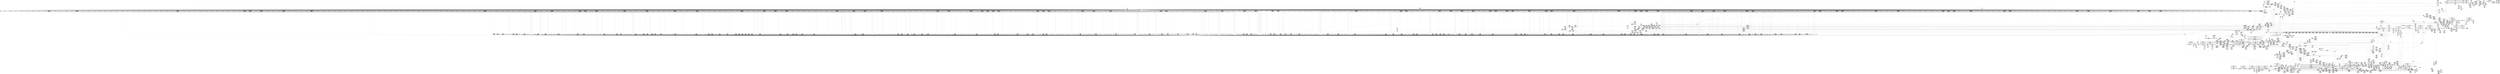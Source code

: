 digraph {
	CE0x5a56770 [shape=record,shape=Mrecord,label="{CE0x5a56770|80:_i64,_:_CRE_590,591_}"]
	CE0x5a99f60 [shape=record,shape=Mrecord,label="{CE0x5a99f60|__aa_current_profile:_tmp20|security/apparmor/include/context.h,138|*SummSink*}"]
	CE0x59fff20 [shape=record,shape=Mrecord,label="{CE0x59fff20|aa_cred_profile:_tmp33|security/apparmor/include/context.h,101|*SummSource*}"]
	CE0x5a7c760 [shape=record,shape=Mrecord,label="{CE0x5a7c760|get_current:_tmp1|*SummSink*}"]
	CE0x5acfa90 [shape=record,shape=Mrecord,label="{CE0x5acfa90|aa_cred_profile:_tmp11|security/apparmor/include/context.h,100|*SummSink*}"]
	CE0x5a324c0 [shape=record,shape=Mrecord,label="{CE0x5a324c0|0:_i16,_4:_i32,_8:_i16,_40:_%struct.super_block*,_72:_i32,_:_SCMRE_408,416_|*MultipleSource*|security/apparmor/include/apparmor.h,117|Function::mediated_filesystem&Arg::inode::|security/apparmor/lsm.c,349}"]
	CE0x5af13e0 [shape=record,shape=Mrecord,label="{CE0x5af13e0|aa_cred_profile:_tmp10|security/apparmor/include/context.h,100|*SummSource*}"]
	CE0x5a47670 [shape=record,shape=Mrecord,label="{CE0x5a47670|0:_i16,_4:_i32,_8:_i16,_40:_%struct.super_block*,_72:_i32,_:_SCMRE_896,897_}"]
	CE0x5a3a7b0 [shape=record,shape=Mrecord,label="{CE0x5a3a7b0|0:_i16,_4:_i32,_8:_i16,_40:_%struct.super_block*,_72:_i32,_:_SCMRE_576,577_}"]
	CE0x5a25b90 [shape=record,shape=Mrecord,label="{CE0x5a25b90|0:_i16,_4:_i32,_8:_i16,_40:_%struct.super_block*,_72:_i32,_:_SCMRE_182,183_}"]
	CE0x5a3dbb0 [shape=record,shape=Mrecord,label="{CE0x5a3dbb0|0:_i16,_4:_i32,_8:_i16,_40:_%struct.super_block*,_72:_i32,_:_SCMRE_608,609_}"]
	CE0x5a455f0 [shape=record,shape=Mrecord,label="{CE0x5a455f0|0:_i16,_4:_i32,_8:_i16,_40:_%struct.super_block*,_72:_i32,_:_SCMRE_876,877_}"]
	CE0x5a4f8c0 [shape=record,shape=Mrecord,label="{CE0x5a4f8c0|80:_i64,_:_CRE_410,411_}"]
	CE0x5a3a470 [shape=record,shape=Mrecord,label="{CE0x5a3a470|0:_i16,_4:_i32,_8:_i16,_40:_%struct.super_block*,_72:_i32,_:_SCMRE_574,575_}"]
	CE0x5a4d4d0 [shape=record,shape=Mrecord,label="{CE0x5a4d4d0|0:_i16,_4:_i32,_8:_i16,_40:_%struct.super_block*,_72:_i32,_:_SCMRE_992,1000_|*MultipleSource*|security/apparmor/include/apparmor.h,117|Function::mediated_filesystem&Arg::inode::|security/apparmor/lsm.c,349}"]
	CE0x59dc830 [shape=record,shape=Mrecord,label="{CE0x59dc830|i64_1|*Constant*|*SummSource*}"]
	CE0x5aa5a40 [shape=record,shape=Mrecord,label="{CE0x5aa5a40|common_perm:_tmp10|security/apparmor/lsm.c,172|*SummSource*}"]
	CE0x5a132e0 [shape=record,shape=Mrecord,label="{CE0x5a132e0|common_perm_mnt_dentry:_i_uid|security/apparmor/lsm.c,207}"]
	CE0x5b0e760 [shape=record,shape=Mrecord,label="{CE0x5b0e760|44:_i32,_48:_i16,_128:_i8*,_:_SCMRE_40,44_|*MultipleSource*|Function::aa_cred_profile&Arg::cred::|security/apparmor/include/context.h,138|security/apparmor/include/context.h,99}"]
	CE0x59db620 [shape=record,shape=Mrecord,label="{CE0x59db620|apparmor_path_chmod:_tmp}"]
	CE0x5a280f0 [shape=record,shape=Mrecord,label="{CE0x5a280f0|0:_i16,_4:_i32,_8:_i16,_40:_%struct.super_block*,_72:_i32,_:_SCMRE_205,206_}"]
	CE0x5ad0140 [shape=record,shape=Mrecord,label="{CE0x5ad0140|aa_cred_profile:_profile|security/apparmor/include/context.h,100|*SummSink*}"]
	CE0x5a64940 [shape=record,shape=Mrecord,label="{CE0x5a64940|80:_i64,_:_CRE_1255,1256_}"]
	CE0x5a201f0 [shape=record,shape=Mrecord,label="{CE0x5a201f0|0:_i16,_4:_i32,_8:_i16,_40:_%struct.super_block*,_72:_i32,_:_SCMRE_88,96_|*MultipleSource*|security/apparmor/include/apparmor.h,117|Function::mediated_filesystem&Arg::inode::|security/apparmor/lsm.c,349}"]
	CE0x5a39290 [shape=record,shape=Mrecord,label="{CE0x5a39290|0:_i16,_4:_i32,_8:_i16,_40:_%struct.super_block*,_72:_i32,_:_SCMRE_563,564_}"]
	CE0x5a4e990 [shape=record,shape=Mrecord,label="{CE0x5a4e990|80:_i64,_:_CRE_395,396_}"]
	CE0x5a70ce0 [shape=record,shape=Mrecord,label="{CE0x5a70ce0|80:_i64,_:_CRE_1649,1650_}"]
	CE0x5a4d880 [shape=record,shape=Mrecord,label="{CE0x5a4d880|0:_i16,_4:_i32,_8:_i16,_40:_%struct.super_block*,_72:_i32,_:_SCMRE_1000,1008_|*MultipleSource*|security/apparmor/include/apparmor.h,117|Function::mediated_filesystem&Arg::inode::|security/apparmor/lsm.c,349}"]
	CE0x5a55ef0 [shape=record,shape=Mrecord,label="{CE0x5a55ef0|80:_i64,_:_CRE_582,583_}"]
	CE0x5a50030 [shape=record,shape=Mrecord,label="{CE0x5a50030|80:_i64,_:_CRE_417,418_}"]
	CE0x59fa6f0 [shape=record,shape=Mrecord,label="{CE0x59fa6f0|common_perm_mnt_dentry:_dentry|Function::common_perm_mnt_dentry&Arg::dentry::|*SummSink*}"]
	CE0x5aa4570 [shape=record,shape=Mrecord,label="{CE0x5aa4570|_ret_i32_%call17,_!dbg_!15526|security/apparmor/file.c,307|*SummSink*}"]
	CE0x5a8a9a0 [shape=record,shape=Mrecord,label="{CE0x5a8a9a0|get_current:_tmp}"]
	CE0x5a46ff0 [shape=record,shape=Mrecord,label="{CE0x5a46ff0|0:_i16,_4:_i32,_8:_i16,_40:_%struct.super_block*,_72:_i32,_:_SCMRE_892,893_}"]
	CE0x5a17a20 [shape=record,shape=Mrecord,label="{CE0x5a17a20|i32_78|*Constant*|*SummSink*}"]
	CE0x5a9afb0 [shape=record,shape=Mrecord,label="{CE0x5a9afb0|common_perm_mnt_dentry:_i_mode|security/apparmor/lsm.c,208}"]
	CE0x5afdbe0 [shape=record,shape=Mrecord,label="{CE0x5afdbe0|aa_cred_profile:_tmp28|security/apparmor/include/context.h,100|*SummSink*}"]
	CE0x5a30840 [shape=record,shape=Mrecord,label="{CE0x5a30840|0:_i16,_4:_i32,_8:_i16,_40:_%struct.super_block*,_72:_i32,_:_SCMRE_312,320_|*MultipleSource*|security/apparmor/include/apparmor.h,117|Function::mediated_filesystem&Arg::inode::|security/apparmor/lsm.c,349}"]
	CE0x5a2b3c0 [shape=record,shape=Mrecord,label="{CE0x5a2b3c0|0:_i16,_4:_i32,_8:_i16,_40:_%struct.super_block*,_72:_i32,_:_SCMRE_260,261_}"]
	CE0x5a56cc0 [shape=record,shape=Mrecord,label="{CE0x5a56cc0|80:_i64,_:_CRE_595,596_}"]
	CE0x5b03660 [shape=record,shape=Mrecord,label="{CE0x5b03660|i64_0|*Constant*}"]
	CE0x5a6a7b0 [shape=record,shape=Mrecord,label="{CE0x5a6a7b0|80:_i64,_:_CRE_1332,1333_}"]
	CE0x5a6fbe0 [shape=record,shape=Mrecord,label="{CE0x5a6fbe0|80:_i64,_:_CRE_1633,1634_}"]
	CE0x5a3f0d0 [shape=record,shape=Mrecord,label="{CE0x5a3f0d0|0:_i16,_4:_i32,_8:_i16,_40:_%struct.super_block*,_72:_i32,_:_SCMRE_621,622_}"]
	CE0x5a309e0 [shape=record,shape=Mrecord,label="{CE0x5a309e0|0:_i16,_4:_i32,_8:_i16,_40:_%struct.super_block*,_72:_i32,_:_SCMRE_320,328_|*MultipleSource*|security/apparmor/include/apparmor.h,117|Function::mediated_filesystem&Arg::inode::|security/apparmor/lsm.c,349}"]
	CE0x59da750 [shape=record,shape=Mrecord,label="{CE0x59da750|_call_void_mcount()_#2|*SummSource*}"]
	CE0x5a71780 [shape=record,shape=Mrecord,label="{CE0x5a71780|80:_i64,_:_CRE_1659,1660_}"]
	CE0x5a51570 [shape=record,shape=Mrecord,label="{CE0x5a51570|80:_i64,_:_CRE_437,438_}"]
	CE0x5ad3db0 [shape=record,shape=Mrecord,label="{CE0x5ad3db0|aa_cred_profile:_tmp3}"]
	CE0x5aa7b90 [shape=record,shape=Mrecord,label="{CE0x5aa7b90|GLOBAL:___llvm_gcov_ctr57|Global_var:__llvm_gcov_ctr57|*SummSource*}"]
	CE0x5a317a0 [shape=record,shape=Mrecord,label="{CE0x5a317a0|0:_i16,_4:_i32,_8:_i16,_40:_%struct.super_block*,_72:_i32,_:_SCMRE_360,376_|*MultipleSource*|security/apparmor/include/apparmor.h,117|Function::mediated_filesystem&Arg::inode::|security/apparmor/lsm.c,349}"]
	CE0x5a1b150 [shape=record,shape=Mrecord,label="{CE0x5a1b150|_ret_i32_%retval.0,_!dbg_!15481|security/apparmor/lsm.c,353|*SummSink*}"]
	CE0x5a25030 [shape=record,shape=Mrecord,label="{CE0x5a25030|0:_i16,_4:_i32,_8:_i16,_40:_%struct.super_block*,_72:_i32,_:_SCMRE_175,176_}"]
	CE0x5a8e240 [shape=record,shape=Mrecord,label="{CE0x5a8e240|0:_%struct.vfsmount*,_8:_%struct.dentry*,_:_SCMRE_8,16_|*MultipleSource*|security/apparmor/lsm.c, 206|security/apparmor/lsm.c,206}"]
	CE0x5a63b70 [shape=record,shape=Mrecord,label="{CE0x5a63b70|80:_i64,_:_CRE_1242,1243_}"]
	CE0x5af1df0 [shape=record,shape=Mrecord,label="{CE0x5af1df0|aa_cred_profile:_do.end|*SummSink*}"]
	CE0x5af5d10 [shape=record,shape=Mrecord,label="{CE0x5af5d10|aa_cred_profile:_tmp22|security/apparmor/include/context.h,100|*SummSource*}"]
	CE0x5a8f360 [shape=record,shape=Mrecord,label="{CE0x5a8f360|i64*_getelementptr_inbounds_(_2_x_i64_,_2_x_i64_*___llvm_gcov_ctr83,_i64_0,_i64_0)|*Constant*}"]
	CE0x5aaac10 [shape=record,shape=Mrecord,label="{CE0x5aaac10|i64*_getelementptr_inbounds_(_5_x_i64_,_5_x_i64_*___llvm_gcov_ctr57,_i64_0,_i64_3)|*Constant*|*SummSource*}"]
	CE0x5afbfb0 [shape=record,shape=Mrecord,label="{CE0x5afbfb0|i64*_getelementptr_inbounds_(_16_x_i64_,_16_x_i64_*___llvm_gcov_ctr46,_i64_0,_i64_12)|*Constant*}"]
	CE0x5a7f360 [shape=record,shape=Mrecord,label="{CE0x5a7f360|i32_138|*Constant*}"]
	CE0x5a6bf10 [shape=record,shape=Mrecord,label="{CE0x5a6bf10|80:_i64,_:_CRE_1354,1355_}"]
	CE0x5af6310 [shape=record,shape=Mrecord,label="{CE0x5af6310|void_(i8*,_i32,_i64)*_asm_sideeffect_1:_09ud2_0A.pushsection___bug_table,_22a_22_0A2:_09.long_1b_-_2b,_$_0:c_-_2b_0A_09.word_$_1:c_,_0_0A_09.org_2b+$_2:c_0A.popsection_,_i,i,i,_dirflag_,_fpsr_,_flags_|*SummSink*}"]
	CE0x5af4f10 [shape=record,shape=Mrecord,label="{CE0x5af4f10|i32_100|*Constant*}"]
	CE0x5a51ac0 [shape=record,shape=Mrecord,label="{CE0x5a51ac0|80:_i64,_:_CRE_442,443_}"]
	CE0x5a61100 [shape=record,shape=Mrecord,label="{CE0x5a61100|80:_i64,_:_CRE_376,380_|*MultipleSource*|security/apparmor/include/apparmor.h,117|*LoadInst*|security/apparmor/include/apparmor.h,117}"]
	CE0x5af7990 [shape=record,shape=Mrecord,label="{CE0x5af7990|aa_cred_profile:_tmp30|security/apparmor/include/context.h,100|*SummSource*}"]
	CE0x5a90250 [shape=record,shape=Mrecord,label="{CE0x5a90250|common_perm:_bb}"]
	CE0x5a5b5d0 [shape=record,shape=Mrecord,label="{CE0x5a5b5d0|80:_i64,_:_CRE_8,16_|*MultipleSource*|security/apparmor/include/apparmor.h,117|*LoadInst*|security/apparmor/include/apparmor.h,117}"]
	CE0x5a18940 [shape=record,shape=Mrecord,label="{CE0x5a18940|common_perm:_if.then}"]
	CE0x5a2c740 [shape=record,shape=Mrecord,label="{CE0x5a2c740|0:_i16,_4:_i32,_8:_i16,_40:_%struct.super_block*,_72:_i32,_:_SCMRE_272,273_}"]
	CE0x5aa86f0 [shape=record,shape=Mrecord,label="{CE0x5aa86f0|common_perm_mnt_dentry:_call|security/apparmor/lsm.c,211|*SummSource*}"]
	CE0x5a117b0 [shape=record,shape=Mrecord,label="{CE0x5a117b0|apparmor_path_chmod:_tmp12|*LoadInst*|security/apparmor/lsm.c,352|*SummSource*}"]
	CE0x5a285d0 [shape=record,shape=Mrecord,label="{CE0x5a285d0|0:_i16,_4:_i32,_8:_i16,_40:_%struct.super_block*,_72:_i32,_:_SCMRE_208,210_|*MultipleSource*|security/apparmor/include/apparmor.h,117|Function::mediated_filesystem&Arg::inode::|security/apparmor/lsm.c,349}"]
	CE0x5a9fc30 [shape=record,shape=Mrecord,label="{CE0x5a9fc30|44:_i32,_48:_i16,_128:_i8*,_:_SCMRE_64,72_|*MultipleSource*|Function::aa_cred_profile&Arg::cred::|security/apparmor/include/context.h,138|security/apparmor/include/context.h,99}"]
	CE0x5a2f660 [shape=record,shape=Mrecord,label="{CE0x5a2f660|0:_i16,_4:_i32,_8:_i16,_40:_%struct.super_block*,_72:_i32,_:_SCMRE_301,302_}"]
	CE0x5a16080 [shape=record,shape=Mrecord,label="{CE0x5a16080|common_perm_mnt_dentry:_tmp6|security/apparmor/lsm.c,207|*SummSink*}"]
	CE0x5ad6e30 [shape=record,shape=Mrecord,label="{CE0x5ad6e30|GLOBAL:___aa_current_profile.__warned|Global_var:__aa_current_profile.__warned|*SummSource*}"]
	CE0x5a8a7f0 [shape=record,shape=Mrecord,label="{CE0x5a8a7f0|get_current:_tmp2}"]
	CE0x59e8fe0 [shape=record,shape=Mrecord,label="{CE0x59e8fe0|apparmor_path_chmod:_tmp6|security/apparmor/lsm.c,349}"]
	CE0x5a28910 [shape=record,shape=Mrecord,label="{CE0x5a28910|0:_i16,_4:_i32,_8:_i16,_40:_%struct.super_block*,_72:_i32,_:_SCMRE_216,224_|*MultipleSource*|security/apparmor/include/apparmor.h,117|Function::mediated_filesystem&Arg::inode::|security/apparmor/lsm.c,349}"]
	CE0x5a0d1c0 [shape=record,shape=Mrecord,label="{CE0x5a0d1c0|__aa_current_profile:_tmp3|*SummSink*}"]
	CE0x5aa87d0 [shape=record,shape=Mrecord,label="{CE0x5aa87d0|common_perm_mnt_dentry:_call|security/apparmor/lsm.c,211|*SummSink*}"]
	CE0x5a6dcd0 [shape=record,shape=Mrecord,label="{CE0x5a6dcd0|80:_i64,_:_CRE_1568,1584_|*MultipleSource*|security/apparmor/include/apparmor.h,117|*LoadInst*|security/apparmor/include/apparmor.h,117}"]
	CE0x5aa2470 [shape=record,shape=Mrecord,label="{CE0x5aa2470|aa_path_perm:_entry|*SummSink*}"]
	CE0x59d5eb0 [shape=record,shape=Mrecord,label="{CE0x59d5eb0|i32_0|*Constant*|*SummSource*}"]
	CE0x5a13fa0 [shape=record,shape=Mrecord,label="{CE0x5a13fa0|common_perm_mnt_dentry:_d_inode|security/apparmor/lsm.c,207|*SummSink*}"]
	CE0x5a4ea40 [shape=record,shape=Mrecord,label="{CE0x5a4ea40|80:_i64,_:_CRE_396,397_}"]
	CE0x5a80170 [shape=record,shape=Mrecord,label="{CE0x5a80170|i64*_getelementptr_inbounds_(_11_x_i64_,_11_x_i64_*___llvm_gcov_ctr58,_i64_0,_i64_9)|*Constant*}"]
	CE0x5a46490 [shape=record,shape=Mrecord,label="{CE0x5a46490|0:_i16,_4:_i32,_8:_i16,_40:_%struct.super_block*,_72:_i32,_:_SCMRE_885,886_}"]
	CE0x5af28f0 [shape=record,shape=Mrecord,label="{CE0x5af28f0|aa_cred_profile:_tmp2}"]
	CE0x5acfe00 [shape=record,shape=Mrecord,label="{CE0x5acfe00|aa_cred_profile:_profile|security/apparmor/include/context.h,100}"]
	CE0x59e1110 [shape=record,shape=Mrecord,label="{CE0x59e1110|i32_5|*Constant*}"]
	CE0x5a0a3d0 [shape=record,shape=Mrecord,label="{CE0x5a0a3d0|0:_i16,_4:_i32,_8:_i16,_40:_%struct.super_block*,_72:_i32,_:_SCMRE_8,12_|*MultipleSource*|security/apparmor/include/apparmor.h,117|Function::mediated_filesystem&Arg::inode::|security/apparmor/lsm.c,349}"]
	CE0x5a9f3e0 [shape=record,shape=Mrecord,label="{CE0x5a9f3e0|__aa_current_profile:_tmp11|security/apparmor/include/context.h,138|*SummSource*}"]
	CE0x5a30500 [shape=record,shape=Mrecord,label="{CE0x5a30500|0:_i16,_4:_i32,_8:_i16,_40:_%struct.super_block*,_72:_i32,_:_SCMRE_310,311_}"]
	CE0x5a72bb0 [shape=record,shape=Mrecord,label="{CE0x5a72bb0|80:_i64,_:_CRE_1678,1679_}"]
	CE0x5a0e790 [shape=record,shape=Mrecord,label="{CE0x5a0e790|apparmor_path_chmod:_call|security/apparmor/lsm.c,349|*SummSource*}"]
	CE0x5a7aa60 [shape=record,shape=Mrecord,label="{CE0x5a7aa60|i1_true|*Constant*}"]
	CE0x5a4d330 [shape=record,shape=Mrecord,label="{CE0x5a4d330|0:_i16,_4:_i32,_8:_i16,_40:_%struct.super_block*,_72:_i32,_:_SCMRE_988,992_|*MultipleSource*|security/apparmor/include/apparmor.h,117|Function::mediated_filesystem&Arg::inode::|security/apparmor/lsm.c,349}"]
	CE0x5a3cb70 [shape=record,shape=Mrecord,label="{CE0x5a3cb70|0:_i16,_4:_i32,_8:_i16,_40:_%struct.super_block*,_72:_i32,_:_SCMRE_598,599_}"]
	CE0x5b032f0 [shape=record,shape=Mrecord,label="{CE0x5b032f0|%struct.aa_task_cxt*_null|*Constant*|*SummSink*}"]
	CE0x5aa4d30 [shape=record,shape=Mrecord,label="{CE0x5aa4d30|i64*_getelementptr_inbounds_(_5_x_i64_,_5_x_i64_*___llvm_gcov_ctr57,_i64_0,_i64_4)|*Constant*}"]
	CE0x5afc130 [shape=record,shape=Mrecord,label="{CE0x5afc130|i64*_getelementptr_inbounds_(_16_x_i64_,_16_x_i64_*___llvm_gcov_ctr46,_i64_0,_i64_12)|*Constant*|*SummSource*}"]
	CE0x5a26550 [shape=record,shape=Mrecord,label="{CE0x5a26550|0:_i16,_4:_i32,_8:_i16,_40:_%struct.super_block*,_72:_i32,_:_SCMRE_188,189_}"]
	CE0x5b05240 [shape=record,shape=Mrecord,label="{CE0x5b05240|aa_cred_profile:_tobool1|security/apparmor/include/context.h,100}"]
	CE0x5a35bb0 [shape=record,shape=Mrecord,label="{CE0x5a35bb0|0:_i16,_4:_i32,_8:_i16,_40:_%struct.super_block*,_72:_i32,_:_SCMRE_483,484_}"]
	CE0x5a83b10 [shape=record,shape=Mrecord,label="{CE0x5a83b10|_ret_%struct.task_struct*_%tmp4,_!dbg_!15471|./arch/x86/include/asm/current.h,14|*SummSource*}"]
	CE0x5a6ee70 [shape=record,shape=Mrecord,label="{CE0x5a6ee70|80:_i64,_:_CRE_1620,1621_}"]
	CE0x5aa7360 [shape=record,shape=Mrecord,label="{CE0x5aa7360|aa_cred_profile:_lor.rhs|*SummSource*}"]
	CE0x5aa2d10 [shape=record,shape=Mrecord,label="{CE0x5aa2d10|aa_path_perm:_profile|Function::aa_path_perm&Arg::profile::|*SummSink*}"]
	CE0x59e8a90 [shape=record,shape=Mrecord,label="{CE0x59e8a90|i64_0|*Constant*|*SummSource*}"]
	CE0x5b0eff0 [shape=record,shape=Mrecord,label="{CE0x5b0eff0|aa_cred_profile:_tobool4|security/apparmor/include/context.h,100|*SummSink*}"]
	CE0x5a54ce0 [shape=record,shape=Mrecord,label="{CE0x5a54ce0|80:_i64,_:_CRE_565,566_}"]
	CE0x5a41d00 [shape=record,shape=Mrecord,label="{CE0x5a41d00|0:_i16,_4:_i32,_8:_i16,_40:_%struct.super_block*,_72:_i32,_:_SCMRE_744,752_|*MultipleSource*|security/apparmor/include/apparmor.h,117|Function::mediated_filesystem&Arg::inode::|security/apparmor/lsm.c,349}"]
	CE0x5a16f90 [shape=record,shape=Mrecord,label="{CE0x5a16f90|common_perm_mnt_dentry:_mode|security/apparmor/lsm.c,207}"]
	CE0x5a7fc80 [shape=record,shape=Mrecord,label="{CE0x5a7fc80|i8*_getelementptr_inbounds_(_45_x_i8_,_45_x_i8_*_.str14,_i32_0,_i32_0)|*Constant*}"]
	CE0x5a40fe0 [shape=record,shape=Mrecord,label="{CE0x5a40fe0|0:_i16,_4:_i32,_8:_i16,_40:_%struct.super_block*,_72:_i32,_:_SCMRE_696,704_|*MultipleSource*|security/apparmor/include/apparmor.h,117|Function::mediated_filesystem&Arg::inode::|security/apparmor/lsm.c,349}"]
	CE0x5a55450 [shape=record,shape=Mrecord,label="{CE0x5a55450|80:_i64,_:_CRE_572,573_}"]
	CE0x5a5e470 [shape=record,shape=Mrecord,label="{CE0x5a5e470|80:_i64,_:_CRE_192,200_|*MultipleSource*|security/apparmor/include/apparmor.h,117|*LoadInst*|security/apparmor/include/apparmor.h,117}"]
	CE0x5a826d0 [shape=record,shape=Mrecord,label="{CE0x5a826d0|__aa_current_profile:_tmp19|security/apparmor/include/context.h,138}"]
	CE0x5afa6f0 [shape=record,shape=Mrecord,label="{CE0x5afa6f0|aa_cred_profile:_tmp31|security/apparmor/include/context.h,100}"]
	CE0x5af2300 [shape=record,shape=Mrecord,label="{CE0x5af2300|i64*_getelementptr_inbounds_(_2_x_i64_,_2_x_i64_*___llvm_gcov_ctr112,_i64_0,_i64_0)|*Constant*|*SummSource*}"]
	CE0x5a78740 [shape=record,shape=Mrecord,label="{CE0x5a78740|_call_void_mcount()_#2|*SummSource*}"]
	CE0x5a27730 [shape=record,shape=Mrecord,label="{CE0x5a27730|0:_i16,_4:_i32,_8:_i16,_40:_%struct.super_block*,_72:_i32,_:_SCMRE_199,200_}"]
	CE0x5a5ff90 [shape=record,shape=Mrecord,label="{CE0x5a5ff90|80:_i64,_:_CRE_304,312_|*MultipleSource*|security/apparmor/include/apparmor.h,117|*LoadInst*|security/apparmor/include/apparmor.h,117}"]
	CE0x5a0ed00 [shape=record,shape=Mrecord,label="{CE0x5a0ed00|apparmor_path_chmod:_tmp4|security/apparmor/lsm.c,349|*SummSink*}"]
	CE0x5b00ea0 [shape=record,shape=Mrecord,label="{CE0x5b00ea0|44:_i32,_48:_i16,_128:_i8*,_:_SCMRE_24,28_|*MultipleSource*|Function::aa_cred_profile&Arg::cred::|security/apparmor/include/context.h,138|security/apparmor/include/context.h,99}"]
	CE0x5a1cea0 [shape=record,shape=Mrecord,label="{CE0x5a1cea0|COLLAPSED:_GCMRE___llvm_gcov_ctr55_internal_global_2_x_i64_zeroinitializer:_elem_0:default:}"]
	CE0x59d7fe0 [shape=record,shape=Mrecord,label="{CE0x59d7fe0|apparmor_path_chmod:_tmp7|security/apparmor/lsm.c,349}"]
	CE0x5aa1d80 [shape=record,shape=Mrecord,label="{CE0x5aa1d80|__aa_current_profile:_tobool1|security/apparmor/include/context.h,138|*SummSource*}"]
	"CONST[source:0(mediator),value:0(static)][purpose:{operation}]"
	CE0x5a6cdf0 [shape=record,shape=Mrecord,label="{CE0x5a6cdf0|80:_i64,_:_CRE_1368,1369_}"]
	CE0x5aa9b10 [shape=record,shape=Mrecord,label="{CE0x5aa9b10|common_perm:_path|Function::common_perm&Arg::path::|*SummSink*}"]
	CE0x5a23630 [shape=record,shape=Mrecord,label="{CE0x5a23630|0:_i16,_4:_i32,_8:_i16,_40:_%struct.super_block*,_72:_i32,_:_SCMRE_159,160_}"]
	CE0x5a17490 [shape=record,shape=Mrecord,label="{CE0x5a17490|i32_256|*Constant*|*SummSink*}"]
	CE0x59f9a30 [shape=record,shape=Mrecord,label="{CE0x59f9a30|0:_i16,_4:_i32,_8:_i16,_40:_%struct.super_block*,_72:_i32,_:_SCMRE_476,477_}"]
	CE0x59d57c0 [shape=record,shape=Mrecord,label="{CE0x59d57c0|common_perm:_tmp3|security/apparmor/lsm.c,169}"]
	CE0x5a53a70 [shape=record,shape=Mrecord,label="{CE0x5a53a70|80:_i64,_:_CRE_504,512_|*MultipleSource*|security/apparmor/include/apparmor.h,117|*LoadInst*|security/apparmor/include/apparmor.h,117}"]
	CE0x5ad6ff0 [shape=record,shape=Mrecord,label="{CE0x5ad6ff0|GLOBAL:___aa_current_profile.__warned|Global_var:__aa_current_profile.__warned|*SummSink*}"]
	CE0x5a232f0 [shape=record,shape=Mrecord,label="{CE0x5a232f0|0:_i16,_4:_i32,_8:_i16,_40:_%struct.super_block*,_72:_i32,_:_SCMRE_157,158_}"]
	CE0x5a0f540 [shape=record,shape=Mrecord,label="{CE0x5a0f540|i64*_getelementptr_inbounds_(_6_x_i64_,_6_x_i64_*___llvm_gcov_ctr82,_i64_0,_i64_4)|*Constant*|*SummSink*}"]
	CE0x5acc980 [shape=record,shape=Mrecord,label="{CE0x5acc980|i64*_getelementptr_inbounds_(_11_x_i64_,_11_x_i64_*___llvm_gcov_ctr58,_i64_0,_i64_0)|*Constant*}"]
	CE0x5a3c010 [shape=record,shape=Mrecord,label="{CE0x5a3c010|0:_i16,_4:_i32,_8:_i16,_40:_%struct.super_block*,_72:_i32,_:_SCMRE_591,592_}"]
	CE0x5a4c190 [shape=record,shape=Mrecord,label="{CE0x5a4c190|0:_i16,_4:_i32,_8:_i16,_40:_%struct.super_block*,_72:_i32,_:_SCMRE_968,976_|*MultipleSource*|security/apparmor/include/apparmor.h,117|Function::mediated_filesystem&Arg::inode::|security/apparmor/lsm.c,349}"]
	CE0x5a8c6f0 [shape=record,shape=Mrecord,label="{CE0x5a8c6f0|__aa_current_profile:_call|security/apparmor/include/context.h,138|*SummSource*}"]
	CE0x5aa4890 [shape=record,shape=Mrecord,label="{CE0x5aa4890|common_perm:_error.0|*SummSource*}"]
	CE0x5a36ac0 [shape=record,shape=Mrecord,label="{CE0x5a36ac0|0:_i16,_4:_i32,_8:_i16,_40:_%struct.super_block*,_72:_i32,_:_SCMRE_504,508_|*MultipleSource*|security/apparmor/include/apparmor.h,117|Function::mediated_filesystem&Arg::inode::|security/apparmor/lsm.c,349}"]
	CE0x5a773b0 [shape=record,shape=Mrecord,label="{CE0x5a773b0|80:_i64,_:_CRE_2056,2112_|*MultipleSource*|security/apparmor/include/apparmor.h,117|*LoadInst*|security/apparmor/include/apparmor.h,117}"]
	CE0x5a72880 [shape=record,shape=Mrecord,label="{CE0x5a72880|80:_i64,_:_CRE_1675,1676_}"]
	CE0x5a47330 [shape=record,shape=Mrecord,label="{CE0x5a47330|0:_i16,_4:_i32,_8:_i16,_40:_%struct.super_block*,_72:_i32,_:_SCMRE_894,895_}"]
	CE0x5afd3f0 [shape=record,shape=Mrecord,label="{CE0x5afd3f0|i64*_getelementptr_inbounds_(_16_x_i64_,_16_x_i64_*___llvm_gcov_ctr46,_i64_0,_i64_13)|*Constant*}"]
	CE0x5a6e0b0 [shape=record,shape=Mrecord,label="{CE0x5a6e0b0|80:_i64,_:_CRE_1592,1596_|*MultipleSource*|security/apparmor/include/apparmor.h,117|*LoadInst*|security/apparmor/include/apparmor.h,117}"]
	CE0x59fafa0 [shape=record,shape=Mrecord,label="{CE0x59fafa0|apparmor_path_chmod:_tmp8|security/apparmor/lsm.c,350|*SummSink*}"]
	CE0x5a18a50 [shape=record,shape=Mrecord,label="{CE0x5a18a50|common_perm:_if.then|*SummSink*}"]
	CE0x5a2e620 [shape=record,shape=Mrecord,label="{CE0x5a2e620|0:_i16,_4:_i32,_8:_i16,_40:_%struct.super_block*,_72:_i32,_:_SCMRE_291,292_}"]
	CE0x59e5980 [shape=record,shape=Mrecord,label="{CE0x59e5980|apparmor_path_chmod:_d_inode|security/apparmor/lsm.c,349|*SummSink*}"]
	CE0x5a65930 [shape=record,shape=Mrecord,label="{CE0x5a65930|80:_i64,_:_CRE_1270,1271_}"]
	CE0x5a88170 [shape=record,shape=Mrecord,label="{CE0x5a88170|mediated_filesystem:_and|security/apparmor/include/apparmor.h,117|*SummSink*}"]
	CE0x5aefb50 [shape=record,shape=Mrecord,label="{CE0x5aefb50|aa_cred_profile:_lnot.ext|security/apparmor/include/context.h,100}"]
	CE0x5a55120 [shape=record,shape=Mrecord,label="{CE0x5a55120|80:_i64,_:_CRE_569,570_}"]
	CE0x59e8ba0 [shape=record,shape=Mrecord,label="{CE0x59e8ba0|i64_0|*Constant*|*SummSink*}"]
	CE0x5af7920 [shape=record,shape=Mrecord,label="{CE0x5af7920|aa_cred_profile:_tmp30|security/apparmor/include/context.h,100}"]
	CE0x5b03960 [shape=record,shape=Mrecord,label="{CE0x5b03960|GLOBAL:___llvm_gcov_ctr46|Global_var:__llvm_gcov_ctr46}"]
	CE0x5a259f0 [shape=record,shape=Mrecord,label="{CE0x5a259f0|0:_i16,_4:_i32,_8:_i16,_40:_%struct.super_block*,_72:_i32,_:_SCMRE_181,182_}"]
	CE0x59fd1a0 [shape=record,shape=Mrecord,label="{CE0x59fd1a0|mediated_filesystem:_inode|Function::mediated_filesystem&Arg::inode::}"]
	CE0x5a5f5e0 [shape=record,shape=Mrecord,label="{CE0x5a5f5e0|80:_i64,_:_CRE_268,272_|*MultipleSource*|security/apparmor/include/apparmor.h,117|*LoadInst*|security/apparmor/include/apparmor.h,117}"]
	CE0x5a45fb0 [shape=record,shape=Mrecord,label="{CE0x5a45fb0|0:_i16,_4:_i32,_8:_i16,_40:_%struct.super_block*,_72:_i32,_:_SCMRE_882,883_}"]
	CE0x5a85c00 [shape=record,shape=Mrecord,label="{CE0x5a85c00|__aa_current_profile:_entry|*SummSink*}"]
	CE0x5a0d3e0 [shape=record,shape=Mrecord,label="{CE0x5a0d3e0|mediated_filesystem:_tmp2}"]
	CE0x5a9ebe0 [shape=record,shape=Mrecord,label="{CE0x5a9ebe0|__aa_current_profile:_tmp2}"]
	CE0x5aef440 [shape=record,shape=Mrecord,label="{CE0x5aef440|_ret_%struct.aa_profile*_%tmp34,_!dbg_!15510|security/apparmor/include/context.h,101|*SummSink*}"]
	CE0x5b052b0 [shape=record,shape=Mrecord,label="{CE0x5b052b0|aa_cred_profile:_tobool1|security/apparmor/include/context.h,100|*SummSink*}"]
	CE0x5a56aa0 [shape=record,shape=Mrecord,label="{CE0x5a56aa0|80:_i64,_:_CRE_593,594_}"]
	CE0x5a63730 [shape=record,shape=Mrecord,label="{CE0x5a63730|80:_i64,_:_CRE_1238,1239_}"]
	CE0x5a3ceb0 [shape=record,shape=Mrecord,label="{CE0x5a3ceb0|0:_i16,_4:_i32,_8:_i16,_40:_%struct.super_block*,_72:_i32,_:_SCMRE_600,601_}"]
	CE0x5a62410 [shape=record,shape=Mrecord,label="{CE0x5a62410|80:_i64,_:_CRE_1220,1221_}"]
	CE0x5a58530 [shape=record,shape=Mrecord,label="{CE0x5a58530|80:_i64,_:_CRE_618,619_}"]
	CE0x5acf910 [shape=record,shape=Mrecord,label="{CE0x5acf910|aa_cred_profile:_tmp11|security/apparmor/include/context.h,100|*SummSource*}"]
	CE0x5b14c60 [shape=record,shape=Mrecord,label="{CE0x5b14c60|aa_cred_profile:_do.body5|*SummSource*}"]
	CE0x5ad2a60 [shape=record,shape=Mrecord,label="{CE0x5ad2a60|__aa_current_profile:_if.end|*SummSource*}"]
	CE0x5a15700 [shape=record,shape=Mrecord,label="{CE0x5a15700|i32_4|*Constant*|*SummSink*}"]
	CE0x5aef0f0 [shape=record,shape=Mrecord,label="{CE0x5aef0f0|_ret_%struct.aa_profile*_%tmp34,_!dbg_!15510|security/apparmor/include/context.h,101|*SummSource*}"]
	CE0x5a631e0 [shape=record,shape=Mrecord,label="{CE0x5a631e0|80:_i64,_:_CRE_1233,1234_}"]
	CE0x5a21900 [shape=record,shape=Mrecord,label="{CE0x5a21900|0:_i16,_4:_i32,_8:_i16,_40:_%struct.super_block*,_72:_i32,_:_SCMRE_140,141_}"]
	CE0x5a6f9c0 [shape=record,shape=Mrecord,label="{CE0x5a6f9c0|80:_i64,_:_CRE_1631,1632_}"]
	CE0x5a4fae0 [shape=record,shape=Mrecord,label="{CE0x5a4fae0|80:_i64,_:_CRE_412,413_}"]
	CE0x5aa9950 [shape=record,shape=Mrecord,label="{CE0x5aa9950|common_perm:_path|Function::common_perm&Arg::path::|*SummSource*}"]
	CE0x5a90170 [shape=record,shape=Mrecord,label="{CE0x5a90170|i64*_getelementptr_inbounds_(_16_x_i64_,_16_x_i64_*___llvm_gcov_ctr46,_i64_0,_i64_1)|*Constant*}"]
	CE0x5a2f320 [shape=record,shape=Mrecord,label="{CE0x5a2f320|0:_i16,_4:_i32,_8:_i16,_40:_%struct.super_block*,_72:_i32,_:_SCMRE_299,300_}"]
	CE0x5a18290 [shape=record,shape=Mrecord,label="{CE0x5a18290|COLLAPSED:_GCRE_current_task_external_global_%struct.task_struct*:_elem_0::|security/apparmor/include/context.h,138}"]
	CE0x5a43f70 [shape=record,shape=Mrecord,label="{CE0x5a43f70|0:_i16,_4:_i32,_8:_i16,_40:_%struct.super_block*,_72:_i32,_:_SCMRE_856,864_|*MultipleSource*|security/apparmor/include/apparmor.h,117|Function::mediated_filesystem&Arg::inode::|security/apparmor/lsm.c,349}"]
	CE0x5a88530 [shape=record,shape=Mrecord,label="{CE0x5a88530|mediated_filesystem:_tobool|security/apparmor/include/apparmor.h,117}"]
	CE0x5a6b470 [shape=record,shape=Mrecord,label="{CE0x5a6b470|80:_i64,_:_CRE_1344,1345_}"]
	CE0x5b0f910 [shape=record,shape=Mrecord,label="{CE0x5b0f910|aa_cred_profile:_tmp14|security/apparmor/include/context.h,100|*SummSink*}"]
	CE0x5a51460 [shape=record,shape=Mrecord,label="{CE0x5a51460|80:_i64,_:_CRE_436,437_}"]
	CE0x5a72550 [shape=record,shape=Mrecord,label="{CE0x5a72550|80:_i64,_:_CRE_1672,1673_}"]
	CE0x5a19900 [shape=record,shape=Mrecord,label="{CE0x5a19900|apparmor_path_chmod:_retval.0}"]
	CE0x5ad5700 [shape=record,shape=Mrecord,label="{CE0x5ad5700|__aa_current_profile:_tmp13|security/apparmor/include/context.h,138|*SummSource*}"]
	CE0x5a85380 [shape=record,shape=Mrecord,label="{CE0x5a85380|GLOBAL:_aa_cred_profile|*Constant*}"]
	CE0x5a73760 [shape=record,shape=Mrecord,label="{CE0x5a73760|80:_i64,_:_CRE_1696,1704_|*MultipleSource*|security/apparmor/include/apparmor.h,117|*LoadInst*|security/apparmor/include/apparmor.h,117}"]
	CE0x5aa30a0 [shape=record,shape=Mrecord,label="{CE0x5aa30a0|aa_path_perm:_path|Function::aa_path_perm&Arg::path::|*SummSource*}"]
	CE0x5a26d70 [shape=record,shape=Mrecord,label="{CE0x5a26d70|0:_i16,_4:_i32,_8:_i16,_40:_%struct.super_block*,_72:_i32,_:_SCMRE_193,194_}"]
	CE0x5a58fd0 [shape=record,shape=Mrecord,label="{CE0x5a58fd0|80:_i64,_:_CRE_628,629_}"]
	CE0x5a21dd0 [shape=record,shape=Mrecord,label="{CE0x5a21dd0|0:_i16,_4:_i32,_8:_i16,_40:_%struct.super_block*,_72:_i32,_:_SCMRE_144,145_}"]
	CE0x5b007d0 [shape=record,shape=Mrecord,label="{CE0x5b007d0|44:_i32,_48:_i16,_128:_i8*,_:_SCMRE_16,20_|*MultipleSource*|Function::aa_cred_profile&Arg::cred::|security/apparmor/include/context.h,138|security/apparmor/include/context.h,99}"]
	CE0x5a5d2d0 [shape=record,shape=Mrecord,label="{CE0x5a5d2d0|80:_i64,_:_CRE_120,128_|*MultipleSource*|security/apparmor/include/apparmor.h,117|*LoadInst*|security/apparmor/include/apparmor.h,117}"]
	CE0x5a11050 [shape=record,shape=Mrecord,label="{CE0x5a11050|apparmor_path_chmod:_tmp12|*LoadInst*|security/apparmor/lsm.c,352}"]
	CE0x5a58ca0 [shape=record,shape=Mrecord,label="{CE0x5a58ca0|80:_i64,_:_CRE_625,626_}"]
	CE0x5a53000 [shape=record,shape=Mrecord,label="{CE0x5a53000|80:_i64,_:_CRE_462,463_}"]
	CE0x5aa83a0 [shape=record,shape=Mrecord,label="{CE0x5aa83a0|common_perm:_tmp5|security/apparmor/lsm.c,169|*SummSource*}"]
	CE0x5a50f10 [shape=record,shape=Mrecord,label="{CE0x5a50f10|80:_i64,_:_CRE_431,432_}"]
	CE0x5a6e870 [shape=record,shape=Mrecord,label="{CE0x5a6e870|80:_i64,_:_CRE_1616,1617_}"]
	CE0x5a3d6d0 [shape=record,shape=Mrecord,label="{CE0x5a3d6d0|0:_i16,_4:_i32,_8:_i16,_40:_%struct.super_block*,_72:_i32,_:_SCMRE_605,606_}"]
	CE0x5a48510 [shape=record,shape=Mrecord,label="{CE0x5a48510|0:_i16,_4:_i32,_8:_i16,_40:_%struct.super_block*,_72:_i32,_:_SCMRE_905,906_}"]
	CE0x5ace5f0 [shape=record,shape=Mrecord,label="{CE0x5ace5f0|__aa_current_profile:_tmp5|security/apparmor/include/context.h,138|*SummSink*}"]
	CE0x5a58860 [shape=record,shape=Mrecord,label="{CE0x5a58860|80:_i64,_:_CRE_621,622_}"]
	CE0x5a8fd80 [shape=record,shape=Mrecord,label="{CE0x5a8fd80|common_perm:_tmp2|security/apparmor/lsm.c,169}"]
	CE0x5a873f0 [shape=record,shape=Mrecord,label="{CE0x5a873f0|_call_void_mcount()_#2|*SummSource*}"]
	CE0x5a27f50 [shape=record,shape=Mrecord,label="{CE0x5a27f50|0:_i16,_4:_i32,_8:_i16,_40:_%struct.super_block*,_72:_i32,_:_SCMRE_204,205_}"]
	CE0x5a43cd0 [shape=record,shape=Mrecord,label="{CE0x5a43cd0|0:_i16,_4:_i32,_8:_i16,_40:_%struct.super_block*,_72:_i32,_:_SCMRE_848,856_|*MultipleSource*|security/apparmor/include/apparmor.h,117|Function::mediated_filesystem&Arg::inode::|security/apparmor/lsm.c,349}"]
	CE0x5a54f00 [shape=record,shape=Mrecord,label="{CE0x5a54f00|80:_i64,_:_CRE_567,568_}"]
	CE0x5a77b70 [shape=record,shape=Mrecord,label="{CE0x5a77b70|80:_i64,_:_CRE_2256,2264_|*MultipleSource*|security/apparmor/include/apparmor.h,117|*LoadInst*|security/apparmor/include/apparmor.h,117}"]
	CE0x5a62b80 [shape=record,shape=Mrecord,label="{CE0x5a62b80|80:_i64,_:_CRE_1227,1228_}"]
	CE0x5a591f0 [shape=record,shape=Mrecord,label="{CE0x5a591f0|80:_i64,_:_CRE_630,631_}"]
	CE0x5a165a0 [shape=record,shape=Mrecord,label="{CE0x5a165a0|i64_4|*Constant*|*SummSource*}"]
	CE0x5a850a0 [shape=record,shape=Mrecord,label="{CE0x5a850a0|__aa_current_profile:_call4|security/apparmor/include/context.h,138|*SummSink*}"]
	CE0x5a71ef0 [shape=record,shape=Mrecord,label="{CE0x5a71ef0|80:_i64,_:_CRE_1666,1667_}"]
	CE0x5a8a730 [shape=record,shape=Mrecord,label="{CE0x5a8a730|common_perm_mnt_dentry:_dentry2|security/apparmor/lsm.c,206|*SummSource*}"]
	CE0x5aa27a0 [shape=record,shape=Mrecord,label="{CE0x5aa27a0|aa_path_perm:_op|Function::aa_path_perm&Arg::op::|*SummSink*}"]
	CE0x5a6d340 [shape=record,shape=Mrecord,label="{CE0x5a6d340|80:_i64,_:_CRE_1373,1374_}"]
	CE0x55817f0 [shape=record,shape=Mrecord,label="{CE0x55817f0|0:_%struct.vfsmount*,_8:_%struct.dentry*,_:_CRE_8,16_|*MultipleSource*|Function::apparmor_path_chmod&Arg::path::|security/apparmor/lsm.c,349}"]
	CE0x5afba80 [shape=record,shape=Mrecord,label="{CE0x5afba80|aa_cred_profile:_tmp25|security/apparmor/include/context.h,100|*SummSource*}"]
	CE0x5a1afb0 [shape=record,shape=Mrecord,label="{CE0x5a1afb0|_ret_i32_%retval.0,_!dbg_!15481|security/apparmor/lsm.c,353|*SummSource*}"]
	CE0x5b10b40 [shape=record,shape=Mrecord,label="{CE0x5b10b40|aa_cred_profile:_tmp17|security/apparmor/include/context.h,100|*SummSink*}"]
	CE0x5b0f540 [shape=record,shape=Mrecord,label="{CE0x5b0f540|i64_6|*Constant*|*SummSink*}"]
	CE0x5a58b90 [shape=record,shape=Mrecord,label="{CE0x5a58b90|80:_i64,_:_CRE_624,625_}"]
	CE0x5a3b4b0 [shape=record,shape=Mrecord,label="{CE0x5a3b4b0|0:_i16,_4:_i32,_8:_i16,_40:_%struct.super_block*,_72:_i32,_:_SCMRE_584,585_}"]
	CE0x5a63950 [shape=record,shape=Mrecord,label="{CE0x5a63950|80:_i64,_:_CRE_1240,1241_}"]
	CE0x5a56bb0 [shape=record,shape=Mrecord,label="{CE0x5a56bb0|80:_i64,_:_CRE_594,595_}"]
	CE0x59d0a80 [shape=record,shape=Mrecord,label="{CE0x59d0a80|i64*_getelementptr_inbounds_(_6_x_i64_,_6_x_i64_*___llvm_gcov_ctr82,_i64_0,_i64_0)|*Constant*|*SummSink*}"]
	CE0x59e9cb0 [shape=record,shape=Mrecord,label="{CE0x59e9cb0|common_perm:_tmp1}"]
	CE0x5a57980 [shape=record,shape=Mrecord,label="{CE0x5a57980|80:_i64,_:_CRE_607,608_}"]
	CE0x5a8d940 [shape=record,shape=Mrecord,label="{CE0x5a8d940|common_perm_mnt_dentry:_tmp3|*SummSource*}"]
	CE0x5aff210 [shape=record,shape=Mrecord,label="{CE0x5aff210|aa_cred_profile:_do.end8}"]
	CE0x5a59300 [shape=record,shape=Mrecord,label="{CE0x5a59300|80:_i64,_:_CRE_631,632_}"]
	CE0x59f8890 [shape=record,shape=Mrecord,label="{CE0x59f8890|apparmor_path_chmod:_tmp4|security/apparmor/lsm.c,349}"]
	CE0x5a50e00 [shape=record,shape=Mrecord,label="{CE0x5a50e00|80:_i64,_:_CRE_430,431_}"]
	CE0x5a37090 [shape=record,shape=Mrecord,label="{CE0x5a37090|0:_i16,_4:_i32,_8:_i16,_40:_%struct.super_block*,_72:_i32,_:_SCMRE_512,520_|*MultipleSource*|security/apparmor/include/apparmor.h,117|Function::mediated_filesystem&Arg::inode::|security/apparmor/lsm.c,349}"]
	CE0x5ad48a0 [shape=record,shape=Mrecord,label="{CE0x5ad48a0|aa_cred_profile:_lor.end|*SummSink*}"]
	"CONST[source:1(input),value:2(dynamic)][purpose:{object}]"
	CE0x5b10430 [shape=record,shape=Mrecord,label="{CE0x5b10430|aa_cred_profile:_tmp16|security/apparmor/include/context.h,100|*SummSource*}"]
	CE0x5a55780 [shape=record,shape=Mrecord,label="{CE0x5a55780|80:_i64,_:_CRE_575,576_}"]
	CE0x5a8f050 [shape=record,shape=Mrecord,label="{CE0x5a8f050|__aa_current_profile:_tmp1|*SummSource*}"]
	CE0x5af7ad0 [shape=record,shape=Mrecord,label="{CE0x5af7ad0|aa_cred_profile:_tmp7|security/apparmor/include/context.h,100|*SummSink*}"]
	CE0x5a876f0 [shape=record,shape=Mrecord,label="{CE0x5a876f0|common_perm:_tmp2|security/apparmor/lsm.c,169|*SummSource*}"]
	CE0x5b00d20 [shape=record,shape=Mrecord,label="{CE0x5b00d20|44:_i32,_48:_i16,_128:_i8*,_:_SCMRE_20,24_|*MultipleSource*|Function::aa_cred_profile&Arg::cred::|security/apparmor/include/context.h,138|security/apparmor/include/context.h,99}"]
	CE0x5afcb80 [shape=record,shape=Mrecord,label="{CE0x5afcb80|i64*_getelementptr_inbounds_(_16_x_i64_,_16_x_i64_*___llvm_gcov_ctr46,_i64_0,_i64_13)|*Constant*|*SummSink*}"]
	CE0x5a084f0 [shape=record,shape=Mrecord,label="{CE0x5a084f0|i64*_getelementptr_inbounds_(_2_x_i64_,_2_x_i64_*___llvm_gcov_ctr83,_i64_0,_i64_1)|*Constant*}"]
	CE0x5a9c2a0 [shape=record,shape=Mrecord,label="{CE0x5a9c2a0|__aa_current_profile:_do.body|*SummSource*}"]
	CE0x5a63400 [shape=record,shape=Mrecord,label="{CE0x5a63400|80:_i64,_:_CRE_1235,1236_}"]
	CE0x5a4f590 [shape=record,shape=Mrecord,label="{CE0x5a4f590|80:_i64,_:_CRE_407,408_}"]
	CE0x5a54230 [shape=record,shape=Mrecord,label="{CE0x5a54230|80:_i64,_:_CRE_544,552_|*MultipleSource*|security/apparmor/include/apparmor.h,117|*LoadInst*|security/apparmor/include/apparmor.h,117}"]
	CE0x5a8c240 [shape=record,shape=Mrecord,label="{CE0x5a8c240|common_perm_mnt_dentry:_mnt1|security/apparmor/lsm.c,206}"]
	CE0x5a143f0 [shape=record,shape=Mrecord,label="{CE0x5a143f0|common_perm_mnt_dentry:_tmp4|*LoadInst*|security/apparmor/lsm.c,207|*SummSource*}"]
	CE0x5a46e50 [shape=record,shape=Mrecord,label="{CE0x5a46e50|0:_i16,_4:_i32,_8:_i16,_40:_%struct.super_block*,_72:_i32,_:_SCMRE_891,892_}"]
	CE0x5af1370 [shape=record,shape=Mrecord,label="{CE0x5af1370|aa_cred_profile:_tmp10|security/apparmor/include/context.h,100}"]
	CE0x5a51df0 [shape=record,shape=Mrecord,label="{CE0x5a51df0|80:_i64,_:_CRE_445,446_}"]
	CE0x5a22e10 [shape=record,shape=Mrecord,label="{CE0x5a22e10|0:_i16,_4:_i32,_8:_i16,_40:_%struct.super_block*,_72:_i32,_:_SCMRE_154,155_}"]
	CE0x5a2fb40 [shape=record,shape=Mrecord,label="{CE0x5a2fb40|0:_i16,_4:_i32,_8:_i16,_40:_%struct.super_block*,_72:_i32,_:_SCMRE_304,305_}"]
	CE0x5b0fe10 [shape=record,shape=Mrecord,label="{CE0x5b0fe10|aa_cred_profile:_tmp15|security/apparmor/include/context.h,100|*SummSource*}"]
	CE0x5a38c10 [shape=record,shape=Mrecord,label="{CE0x5a38c10|0:_i16,_4:_i32,_8:_i16,_40:_%struct.super_block*,_72:_i32,_:_SCMRE_559,560_}"]
	CE0x5a3e570 [shape=record,shape=Mrecord,label="{CE0x5a3e570|0:_i16,_4:_i32,_8:_i16,_40:_%struct.super_block*,_72:_i32,_:_SCMRE_614,615_}"]
	CE0x5af5f90 [shape=record,shape=Mrecord,label="{CE0x5af5f90|aa_cred_profile:_tmp20|security/apparmor/include/context.h,100|*SummSource*}"]
	CE0x5a24330 [shape=record,shape=Mrecord,label="{CE0x5a24330|0:_i16,_4:_i32,_8:_i16,_40:_%struct.super_block*,_72:_i32,_:_SCMRE_167,168_}"]
	CE0x5a5b750 [shape=record,shape=Mrecord,label="{CE0x5a5b750|80:_i64,_:_CRE_16,20_|*MultipleSource*|security/apparmor/include/apparmor.h,117|*LoadInst*|security/apparmor/include/apparmor.h,117}"]
	CE0x5a444b0 [shape=record,shape=Mrecord,label="{CE0x5a444b0|0:_i16,_4:_i32,_8:_i16,_40:_%struct.super_block*,_72:_i32,_:_SCMRE_865,866_}"]
	CE0x5a72440 [shape=record,shape=Mrecord,label="{CE0x5a72440|80:_i64,_:_CRE_1671,1672_}"]
	CE0x5a8ccc0 [shape=record,shape=Mrecord,label="{CE0x5a8ccc0|i32_11|*Constant*|*SummSource*}"]
	CE0x5a0d750 [shape=record,shape=Mrecord,label="{CE0x5a0d750|i32_8|*Constant*}"]
	CE0x5a64d80 [shape=record,shape=Mrecord,label="{CE0x5a64d80|80:_i64,_:_CRE_1259,1260_}"]
	CE0x5a36230 [shape=record,shape=Mrecord,label="{CE0x5a36230|0:_i16,_4:_i32,_8:_i16,_40:_%struct.super_block*,_72:_i32,_:_SCMRE_487,488_}"]
	CE0x59da6e0 [shape=record,shape=Mrecord,label="{CE0x59da6e0|i32_1|*Constant*}"]
	CE0x5a75200 [shape=record,shape=Mrecord,label="{CE0x5a75200|80:_i64,_:_CRE_1816,1824_|*MultipleSource*|security/apparmor/include/apparmor.h,117|*LoadInst*|security/apparmor/include/apparmor.h,117}"]
	CE0x5afa9d0 [shape=record,shape=Mrecord,label="{CE0x5afa9d0|aa_cred_profile:_tmp31|security/apparmor/include/context.h,100|*SummSink*}"]
	CE0x5a71560 [shape=record,shape=Mrecord,label="{CE0x5a71560|80:_i64,_:_CRE_1657,1658_}"]
	CE0x5a54b80 [shape=record,shape=Mrecord,label="{CE0x5a54b80|80:_i64,_:_CRE_563,564_}"]
	CE0x5a30020 [shape=record,shape=Mrecord,label="{CE0x5a30020|0:_i16,_4:_i32,_8:_i16,_40:_%struct.super_block*,_72:_i32,_:_SCMRE_307,308_}"]
	CE0x5a51ce0 [shape=record,shape=Mrecord,label="{CE0x5a51ce0|80:_i64,_:_CRE_444,445_}"]
	CE0x5a64610 [shape=record,shape=Mrecord,label="{CE0x5a64610|80:_i64,_:_CRE_1252,1253_}"]
	CE0x5a5c3c0 [shape=record,shape=Mrecord,label="{CE0x5a5c3c0|80:_i64,_:_CRE_56,64_|*MultipleSource*|security/apparmor/include/apparmor.h,117|*LoadInst*|security/apparmor/include/apparmor.h,117}"]
	CE0x5a15630 [shape=record,shape=Mrecord,label="{CE0x5a15630|i32_4|*Constant*|*SummSource*}"]
	CE0x5a74280 [shape=record,shape=Mrecord,label="{CE0x5a74280|80:_i64,_:_CRE_1752,1760_|*MultipleSource*|security/apparmor/include/apparmor.h,117|*LoadInst*|security/apparmor/include/apparmor.h,117}"]
	CE0x5a62520 [shape=record,shape=Mrecord,label="{CE0x5a62520|80:_i64,_:_CRE_1221,1222_}"]
	CE0x5a2d780 [shape=record,shape=Mrecord,label="{CE0x5a2d780|0:_i16,_4:_i32,_8:_i16,_40:_%struct.super_block*,_72:_i32,_:_SCMRE_282,283_}"]
	CE0x5a57100 [shape=record,shape=Mrecord,label="{CE0x5a57100|80:_i64,_:_CRE_599,600_}"]
	CE0x5a620e0 [shape=record,shape=Mrecord,label="{CE0x5a620e0|80:_i64,_:_CRE_1217,1218_}"]
	CE0x5a52780 [shape=record,shape=Mrecord,label="{CE0x5a52780|80:_i64,_:_CRE_454,455_}"]
	CE0x5af5270 [shape=record,shape=Mrecord,label="{CE0x5af5270|i32_100|*Constant*|*SummSink*}"]
	CE0x5a89630 [shape=record,shape=Mrecord,label="{CE0x5a89630|common_perm_mnt_dentry:_bb|*SummSource*}"]
	CE0x5afc870 [shape=record,shape=Mrecord,label="{CE0x5afc870|aa_cred_profile:_tmp26|security/apparmor/include/context.h,100|*SummSink*}"]
	CE0x5a7cd80 [shape=record,shape=Mrecord,label="{CE0x5a7cd80|__aa_current_profile:_tmp14|security/apparmor/include/context.h,138|*SummSource*}"]
	CE0x5a9df60 [shape=record,shape=Mrecord,label="{CE0x5a9df60|__aa_current_profile:_tmp9|security/apparmor/include/context.h,138|*SummSink*}"]
	CE0x5aa5250 [shape=record,shape=Mrecord,label="{CE0x5aa5250|common_perm:_tmp9|security/apparmor/lsm.c,172|*SummSink*}"]
	CE0x5a34980 [shape=record,shape=Mrecord,label="{CE0x5a34980|80:_i64,_:_CRE_1310,1311_}"]
	CE0x5a24810 [shape=record,shape=Mrecord,label="{CE0x5a24810|0:_i16,_4:_i32,_8:_i16,_40:_%struct.super_block*,_72:_i32,_:_SCMRE_170,171_}"]
	CE0x5a22ad0 [shape=record,shape=Mrecord,label="{CE0x5a22ad0|0:_i16,_4:_i32,_8:_i16,_40:_%struct.super_block*,_72:_i32,_:_SCMRE_152,153_}"]
	CE0x5a00670 [shape=record,shape=Mrecord,label="{CE0x5a00670|aa_cred_profile:_profile11|security/apparmor/include/context.h,101|*SummSink*}"]
	CE0x5a36df0 [shape=record,shape=Mrecord,label="{CE0x5a36df0|0:_i16,_4:_i32,_8:_i16,_40:_%struct.super_block*,_72:_i32,_:_SCMRE_508,512_|*MultipleSource*|security/apparmor/include/apparmor.h,117|Function::mediated_filesystem&Arg::inode::|security/apparmor/lsm.c,349}"]
	CE0x5a3f8f0 [shape=record,shape=Mrecord,label="{CE0x5a3f8f0|0:_i16,_4:_i32,_8:_i16,_40:_%struct.super_block*,_72:_i32,_:_SCMRE_640,648_|*MultipleSource*|security/apparmor/include/apparmor.h,117|Function::mediated_filesystem&Arg::inode::|security/apparmor/lsm.c,349}"]
	CE0x5a2c0c0 [shape=record,shape=Mrecord,label="{CE0x5a2c0c0|0:_i16,_4:_i32,_8:_i16,_40:_%struct.super_block*,_72:_i32,_:_SCMRE_268,269_}"]
	CE0x5a74a40 [shape=record,shape=Mrecord,label="{CE0x5a74a40|80:_i64,_:_CRE_1784,1792_|*MultipleSource*|security/apparmor/include/apparmor.h,117|*LoadInst*|security/apparmor/include/apparmor.h,117}"]
	CE0x5a0b910 [shape=record,shape=Mrecord,label="{CE0x5a0b910|0:_i16,_4:_i32,_8:_i16,_40:_%struct.super_block*,_72:_i32,_:_SCMRE_64,72_|*MultipleSource*|security/apparmor/include/apparmor.h,117|Function::mediated_filesystem&Arg::inode::|security/apparmor/lsm.c,349}"]
	CE0x5a80480 [shape=record,shape=Mrecord,label="{CE0x5a80480|__aa_current_profile:_tmp15|security/apparmor/include/context.h,138|*SummSource*}"]
	CE0x5a5cb40 [shape=record,shape=Mrecord,label="{CE0x5a5cb40|80:_i64,_:_CRE_88,96_|*MultipleSource*|security/apparmor/include/apparmor.h,117|*LoadInst*|security/apparmor/include/apparmor.h,117}"]
	CE0x5a13070 [shape=record,shape=Mrecord,label="{CE0x5a13070|GLOBAL:_common_perm_mnt_dentry|*Constant*|*SummSource*}"]
	CE0x5a28430 [shape=record,shape=Mrecord,label="{CE0x5a28430|0:_i16,_4:_i32,_8:_i16,_40:_%struct.super_block*,_72:_i32,_:_SCMRE_207,208_}"]
	CE0x5a47810 [shape=record,shape=Mrecord,label="{CE0x5a47810|0:_i16,_4:_i32,_8:_i16,_40:_%struct.super_block*,_72:_i32,_:_SCMRE_897,898_}"]
	CE0x5a0f220 [shape=record,shape=Mrecord,label="{CE0x5a0f220|i64*_getelementptr_inbounds_(_6_x_i64_,_6_x_i64_*___llvm_gcov_ctr82,_i64_0,_i64_4)|*Constant*|*SummSource*}"]
	CE0x5a87c30 [shape=record,shape=Mrecord,label="{CE0x5a87c30|i64_3|*Constant*|*SummSink*}"]
	CE0x5a6d670 [shape=record,shape=Mrecord,label="{CE0x5a6d670|80:_i64,_:_CRE_1376,1384_|*MultipleSource*|security/apparmor/include/apparmor.h,117|*LoadInst*|security/apparmor/include/apparmor.h,117}"]
	CE0x5a8cc50 [shape=record,shape=Mrecord,label="{CE0x5a8cc50|i32_11|*Constant*|*SummSink*}"]
	CE0x5a42fb0 [shape=record,shape=Mrecord,label="{CE0x5a42fb0|0:_i16,_4:_i32,_8:_i16,_40:_%struct.super_block*,_72:_i32,_:_SCMRE_808,816_|*MultipleSource*|security/apparmor/include/apparmor.h,117|Function::mediated_filesystem&Arg::inode::|security/apparmor/lsm.c,349}"]
	CE0x5a5dea0 [shape=record,shape=Mrecord,label="{CE0x5a5dea0|80:_i64,_:_CRE_160,176_|*MultipleSource*|security/apparmor/include/apparmor.h,117|*LoadInst*|security/apparmor/include/apparmor.h,117}"]
	CE0x5a6a260 [shape=record,shape=Mrecord,label="{CE0x5a6a260|80:_i64,_:_CRE_1327,1328_}"]
	CE0x5a09e80 [shape=record,shape=Mrecord,label="{CE0x5a09e80|common_perm_mnt_dentry:_cond|security/apparmor/lsm.c, 207|*SummSource*}"]
	CE0x5a1d800 [shape=record,shape=Mrecord,label="{CE0x5a1d800|_call_void_mcount()_#2}"]
	CE0x59e8e70 [shape=record,shape=Mrecord,label="{CE0x59e8e70|apparmor_path_chmod:_tmp5|security/apparmor/lsm.c,349}"]
	CE0x5a45e10 [shape=record,shape=Mrecord,label="{CE0x5a45e10|0:_i16,_4:_i32,_8:_i16,_40:_%struct.super_block*,_72:_i32,_:_SCMRE_881,882_}"]
	CE0x5a507a0 [shape=record,shape=Mrecord,label="{CE0x5a507a0|80:_i64,_:_CRE_424,425_}"]
	CE0x5a85e20 [shape=record,shape=Mrecord,label="{CE0x5a85e20|_ret_%struct.aa_profile*_%call4,_!dbg_!15494|security/apparmor/include/context.h,138|*SummSource*}"]
	CE0x5b11e30 [shape=record,shape=Mrecord,label="{CE0x5b11e30|aa_cred_profile:_tmp19|security/apparmor/include/context.h,100|*SummSource*}"]
	CE0x5a6ec50 [shape=record,shape=Mrecord,label="{CE0x5a6ec50|80:_i64,_:_CRE_1618,1619_}"]
	CE0x5a24670 [shape=record,shape=Mrecord,label="{CE0x5a24670|0:_i16,_4:_i32,_8:_i16,_40:_%struct.super_block*,_72:_i32,_:_SCMRE_169,170_}"]
	CE0x5a0dbc0 [shape=record,shape=Mrecord,label="{CE0x5a0dbc0|_ret_i1_%lnot,_!dbg_!15473|security/apparmor/include/apparmor.h,117}"]
	CE0x5a9f120 [shape=record,shape=Mrecord,label="{CE0x5a9f120|_call_void_mcount()_#2}"]
	CE0x5acdde0 [shape=record,shape=Mrecord,label="{CE0x5acdde0|__aa_current_profile:_do.end|*SummSink*}"]
	CE0x5a176c0 [shape=record,shape=Mrecord,label="{CE0x5a176c0|i64*_getelementptr_inbounds_(_6_x_i64_,_6_x_i64_*___llvm_gcov_ctr82,_i64_0,_i64_5)|*Constant*|*SummSink*}"]
	CE0x5a2d920 [shape=record,shape=Mrecord,label="{CE0x5a2d920|0:_i16,_4:_i32,_8:_i16,_40:_%struct.super_block*,_72:_i32,_:_SCMRE_283,284_}"]
	CE0x5a57ba0 [shape=record,shape=Mrecord,label="{CE0x5a57ba0|80:_i64,_:_CRE_609,610_}"]
	CE0x5a5e850 [shape=record,shape=Mrecord,label="{CE0x5a5e850|80:_i64,_:_CRE_208,216_|*MultipleSource*|security/apparmor/include/apparmor.h,117|*LoadInst*|security/apparmor/include/apparmor.h,117}"]
	CE0x5a10290 [shape=record,shape=Mrecord,label="{CE0x5a10290|0:_i16,_4:_i32,_8:_i16,_40:_%struct.super_block*,_72:_i32,_:_SCMRE_2,4_|*MultipleSource*|security/apparmor/include/apparmor.h,117|Function::mediated_filesystem&Arg::inode::|security/apparmor/lsm.c,349}"]
	CE0x5a10740 [shape=record,shape=Mrecord,label="{CE0x5a10740|apparmor_path_chmod:_tmp11|security/apparmor/lsm.c,352}"]
	CE0x5a63a60 [shape=record,shape=Mrecord,label="{CE0x5a63a60|80:_i64,_:_CRE_1241,1242_}"]
	CE0x59f9c50 [shape=record,shape=Mrecord,label="{CE0x59f9c50|0:_i16,_4:_i32,_8:_i16,_40:_%struct.super_block*,_72:_i32,_:_SCMRE_478,479_}"]
	CE0x5af23b0 [shape=record,shape=Mrecord,label="{CE0x5af23b0|i64*_getelementptr_inbounds_(_2_x_i64_,_2_x_i64_*___llvm_gcov_ctr112,_i64_0,_i64_1)|*Constant*|*SummSink*}"]
	CE0x5ad3800 [shape=record,shape=Mrecord,label="{CE0x5ad3800|i32_22|*Constant*|*SummSource*}"]
	CE0x5a7a740 [shape=record,shape=Mrecord,label="{CE0x5a7a740|aa_cred_profile:_expval|security/apparmor/include/context.h,100|*SummSource*}"]
	CE0x5a74090 [shape=record,shape=Mrecord,label="{CE0x5a74090|80:_i64,_:_CRE_1736,1752_|*MultipleSource*|security/apparmor/include/apparmor.h,117|*LoadInst*|security/apparmor/include/apparmor.h,117}"]
	CE0x5a9c5e0 [shape=record,shape=Mrecord,label="{CE0x5a9c5e0|aa_cred_profile:_tmp}"]
	CE0x5a23150 [shape=record,shape=Mrecord,label="{CE0x5a23150|0:_i16,_4:_i32,_8:_i16,_40:_%struct.super_block*,_72:_i32,_:_SCMRE_156,157_}"]
	CE0x5a2cdc0 [shape=record,shape=Mrecord,label="{CE0x5a2cdc0|0:_i16,_4:_i32,_8:_i16,_40:_%struct.super_block*,_72:_i32,_:_SCMRE_276,277_}"]
	CE0x5a0ebb0 [shape=record,shape=Mrecord,label="{CE0x5a0ebb0|GLOBAL:_mediated_filesystem|*Constant*|*SummSink*}"]
	CE0x5a21f70 [shape=record,shape=Mrecord,label="{CE0x5a21f70|0:_i16,_4:_i32,_8:_i16,_40:_%struct.super_block*,_72:_i32,_:_SCMRE_145,146_}"]
	CE0x5a12c30 [shape=record,shape=Mrecord,label="{CE0x5a12c30|apparmor_path_chmod:_call2|security/apparmor/lsm.c,352|*SummSource*}"]
	CE0x5a847a0 [shape=record,shape=Mrecord,label="{CE0x5a847a0|__aa_current_profile:_tmp18|security/apparmor/include/context.h,138|*SummSink*}"]
	CE0x5a508b0 [shape=record,shape=Mrecord,label="{CE0x5a508b0|80:_i64,_:_CRE_425,426_}"]
	CE0x59d7c30 [shape=record,shape=Mrecord,label="{CE0x59d7c30|apparmor_path_chmod:_dentry|security/apparmor/lsm.c,349|*SummSink*}"]
	CE0x5a76970 [shape=record,shape=Mrecord,label="{CE0x5a76970|80:_i64,_:_CRE_1880,1884_|*MultipleSource*|security/apparmor/include/apparmor.h,117|*LoadInst*|security/apparmor/include/apparmor.h,117}"]
	CE0x5ad33c0 [shape=record,shape=Mrecord,label="{CE0x5ad33c0|i64_0|*Constant*}"]
	CE0x5a71120 [shape=record,shape=Mrecord,label="{CE0x5a71120|80:_i64,_:_CRE_1653,1654_}"]
	CE0x5a37330 [shape=record,shape=Mrecord,label="{CE0x5a37330|0:_i16,_4:_i32,_8:_i16,_40:_%struct.super_block*,_72:_i32,_:_SCMRE_520,528_|*MultipleSource*|security/apparmor/include/apparmor.h,117|Function::mediated_filesystem&Arg::inode::|security/apparmor/lsm.c,349}"]
	CE0x5afdef0 [shape=record,shape=Mrecord,label="{CE0x5afdef0|i64*_getelementptr_inbounds_(_16_x_i64_,_16_x_i64_*___llvm_gcov_ctr46,_i64_0,_i64_14)|*Constant*|*SummSink*}"]
	CE0x5a5c960 [shape=record,shape=Mrecord,label="{CE0x5a5c960|80:_i64,_:_CRE_80,88_|*MultipleSource*|security/apparmor/include/apparmor.h,117|*LoadInst*|security/apparmor/include/apparmor.h,117}"]
	CE0x5a53110 [shape=record,shape=Mrecord,label="{CE0x5a53110|80:_i64,_:_CRE_463,464_}"]
	CE0x5a84e60 [shape=record,shape=Mrecord,label="{CE0x5a84e60|__aa_current_profile:_call4|security/apparmor/include/context.h,138|*SummSource*}"]
	CE0x59f9b40 [shape=record,shape=Mrecord,label="{CE0x59f9b40|0:_i16,_4:_i32,_8:_i16,_40:_%struct.super_block*,_72:_i32,_:_SCMRE_477,478_}"]
	CE0x5a9ce20 [shape=record,shape=Mrecord,label="{CE0x5a9ce20|i64*_getelementptr_inbounds_(_11_x_i64_,_11_x_i64_*___llvm_gcov_ctr58,_i64_0,_i64_6)|*Constant*|*SummSource*}"]
	CE0x5a00a00 [shape=record,shape=Mrecord,label="{CE0x5a00a00|aa_cred_profile:_tmp34|security/apparmor/include/context.h,101}"]
	CE0x5a77f50 [shape=record,shape=Mrecord,label="{CE0x5a77f50|80:_i64,_:_CRE_2268,2304_|*MultipleSource*|security/apparmor/include/apparmor.h,117|*LoadInst*|security/apparmor/include/apparmor.h,117}"]
	CE0x5a7f550 [shape=record,shape=Mrecord,label="{CE0x5a7f550|i32_138|*Constant*|*SummSink*}"]
	CE0x5aac590 [shape=record,shape=Mrecord,label="{CE0x5aac590|GLOBAL:_aa_path_perm|*Constant*|*SummSink*}"]
	CE0x5a41fa0 [shape=record,shape=Mrecord,label="{CE0x5a41fa0|0:_i16,_4:_i32,_8:_i16,_40:_%struct.super_block*,_72:_i32,_:_SCMRE_752,756_|*MultipleSource*|security/apparmor/include/apparmor.h,117|Function::mediated_filesystem&Arg::inode::|security/apparmor/lsm.c,349}"]
	CE0x5a3e8b0 [shape=record,shape=Mrecord,label="{CE0x5a3e8b0|0:_i16,_4:_i32,_8:_i16,_40:_%struct.super_block*,_72:_i32,_:_SCMRE_616,617_}"]
	CE0x5a56220 [shape=record,shape=Mrecord,label="{CE0x5a56220|80:_i64,_:_CRE_585,586_}"]
	CE0x5aa2690 [shape=record,shape=Mrecord,label="{CE0x5aa2690|aa_path_perm:_op|Function::aa_path_perm&Arg::op::|*SummSource*}"]
	CE0x5aef740 [shape=record,shape=Mrecord,label="{CE0x5aef740|get_current:_bb|*SummSink*}"]
	CE0x5a0b6b0 [shape=record,shape=Mrecord,label="{CE0x5a0b6b0|0:_i16,_4:_i32,_8:_i16,_40:_%struct.super_block*,_72:_i32,_:_SCMRE_56,64_|*MultipleSource*|security/apparmor/include/apparmor.h,117|Function::mediated_filesystem&Arg::inode::|security/apparmor/lsm.c,349}"]
	CE0x5ad3f30 [shape=record,shape=Mrecord,label="{CE0x5ad3f30|aa_cred_profile:_tmp3|*SummSink*}"]
	CE0x5a08280 [shape=record,shape=Mrecord,label="{CE0x5a08280|i64_3|*Constant*}"]
	CE0x5a71450 [shape=record,shape=Mrecord,label="{CE0x5a71450|80:_i64,_:_CRE_1656,1657_}"]
	CE0x5a34dc0 [shape=record,shape=Mrecord,label="{CE0x5a34dc0|80:_i64,_:_CRE_1314,1315_}"]
	CE0x5a4fbf0 [shape=record,shape=Mrecord,label="{CE0x5a4fbf0|80:_i64,_:_CRE_413,414_}"]
	CE0x5a10fe0 [shape=record,shape=Mrecord,label="{CE0x5a10fe0|apparmor_path_chmod:_mnt|security/apparmor/lsm.c,352|*SummSink*}"]
	CE0x5a8d8a0 [shape=record,shape=Mrecord,label="{CE0x5a8d8a0|common_perm_mnt_dentry:_tmp3}"]
	CE0x5a9abf0 [shape=record,shape=Mrecord,label="{CE0x5a9abf0|common_perm_mnt_dentry:_tmp7|*LoadInst*|security/apparmor/lsm.c,208|*SummSource*}"]
	CE0x5a00b60 [shape=record,shape=Mrecord,label="{CE0x5a00b60|aa_cred_profile:_tmp34|security/apparmor/include/context.h,101|*SummSource*}"]
	CE0x5a8a8d0 [shape=record,shape=Mrecord,label="{CE0x5a8a8d0|get_current:_tmp2|*SummSink*}"]
	CE0x5a6d780 [shape=record,shape=Mrecord,label="{CE0x5a6d780|80:_i64,_:_CRE_1384,1392_|*MultipleSource*|security/apparmor/include/apparmor.h,117|*LoadInst*|security/apparmor/include/apparmor.h,117}"]
	CE0x5a162c0 [shape=record,shape=Mrecord,label="{CE0x5a162c0|common_perm_mnt_dentry:_tmp6|security/apparmor/lsm.c,207}"]
	CE0x5a83cc0 [shape=record,shape=Mrecord,label="{CE0x5a83cc0|_ret_%struct.task_struct*_%tmp4,_!dbg_!15471|./arch/x86/include/asm/current.h,14|*SummSink*}"]
	CE0x5a4ccc0 [shape=record,shape=Mrecord,label="{CE0x5a4ccc0|0:_i16,_4:_i32,_8:_i16,_40:_%struct.super_block*,_72:_i32,_:_SCMRE_980,981_}"]
	CE0x5a6d120 [shape=record,shape=Mrecord,label="{CE0x5a6d120|80:_i64,_:_CRE_1371,1372_}"]
	CE0x5a54800 [shape=record,shape=Mrecord,label="{CE0x5a54800|80:_i64,_:_CRE_561,562_}"]
	CE0x59e10a0 [shape=record,shape=Mrecord,label="{CE0x59e10a0|apparmor_path_chmod:_tmp2|*LoadInst*|security/apparmor/lsm.c,349|*SummSink*}"]
	CE0x5a2e2e0 [shape=record,shape=Mrecord,label="{CE0x5a2e2e0|0:_i16,_4:_i32,_8:_i16,_40:_%struct.super_block*,_72:_i32,_:_SCMRE_289,290_}"]
	"CONST[source:0(mediator),value:2(dynamic)][purpose:{object}]"
	CE0x5a51f00 [shape=record,shape=Mrecord,label="{CE0x5a51f00|80:_i64,_:_CRE_446,447_}"]
	CE0x5a6a9d0 [shape=record,shape=Mrecord,label="{CE0x5a6a9d0|80:_i64,_:_CRE_1334,1335_}"]
	CE0x59f9440 [shape=record,shape=Mrecord,label="{CE0x59f9440|0:_i16,_4:_i32,_8:_i16,_40:_%struct.super_block*,_72:_i32,_:_SCMRE_473,474_}"]
	CE0x5a4f370 [shape=record,shape=Mrecord,label="{CE0x5a4f370|80:_i64,_:_CRE_405,406_}"]
	CE0x5a4a250 [shape=record,shape=Mrecord,label="{CE0x5a4a250|0:_i16,_4:_i32,_8:_i16,_40:_%struct.super_block*,_72:_i32,_:_SCMRE_923,924_}"]
	CE0x5b0d450 [shape=record,shape=Mrecord,label="{CE0x5b0d450|i64_3|*Constant*}"]
	CE0x5aa7e20 [shape=record,shape=Mrecord,label="{CE0x5aa7e20|common_perm:_tmp4|security/apparmor/lsm.c,169|*SummSink*}"]
	CE0x5a7b980 [shape=record,shape=Mrecord,label="{CE0x5a7b980|aa_cred_profile:_security|security/apparmor/include/context.h,99|*SummSource*}"]
	CE0x5a28290 [shape=record,shape=Mrecord,label="{CE0x5a28290|0:_i16,_4:_i32,_8:_i16,_40:_%struct.super_block*,_72:_i32,_:_SCMRE_206,207_}"]
	CE0x5a3ac90 [shape=record,shape=Mrecord,label="{CE0x5a3ac90|0:_i16,_4:_i32,_8:_i16,_40:_%struct.super_block*,_72:_i32,_:_SCMRE_579,580_}"]
	CE0x5a0cfd0 [shape=record,shape=Mrecord,label="{CE0x5a0cfd0|__aa_current_profile:_tmp3}"]
	CE0x59d06e0 [shape=record,shape=Mrecord,label="{CE0x59d06e0|apparmor_path_chmod:_if.end|*SummSource*}"]
	CE0x5a61520 [shape=record,shape=Mrecord,label="{CE0x5a61520|common_perm_mnt_dentry:_bb|*SummSink*}"]
	CE0x5af5f20 [shape=record,shape=Mrecord,label="{CE0x5af5f20|aa_cred_profile:_tmp20|security/apparmor/include/context.h,100}"]
	CE0x5a4ec00 [shape=record,shape=Mrecord,label="{CE0x5a4ec00|80:_i64,_:_CRE_398,399_}"]
	CE0x5aff0d0 [shape=record,shape=Mrecord,label="{CE0x5aff0d0|aa_cred_profile:_tobool|security/apparmor/include/context.h,100|*SummSource*}"]
	CE0x59dc370 [shape=record,shape=Mrecord,label="{CE0x59dc370|apparmor_path_chmod:_entry}"]
	CE0x5a51790 [shape=record,shape=Mrecord,label="{CE0x5a51790|80:_i64,_:_CRE_439,440_}"]
	CE0x5aab190 [shape=record,shape=Mrecord,label="{CE0x5aab190|common_perm:_tmp7|security/apparmor/lsm.c,170|*SummSource*}"]
	CE0x5a63620 [shape=record,shape=Mrecord,label="{CE0x5a63620|80:_i64,_:_CRE_1237,1238_}"]
	CE0x5a1c640 [shape=record,shape=Mrecord,label="{CE0x5a1c640|i64*_getelementptr_inbounds_(_5_x_i64_,_5_x_i64_*___llvm_gcov_ctr57,_i64_0,_i64_0)|*Constant*|*SummSource*}"]
	CE0x5a57430 [shape=record,shape=Mrecord,label="{CE0x5a57430|80:_i64,_:_CRE_602,603_}"]
	CE0x5ad66b0 [shape=record,shape=Mrecord,label="{CE0x5ad66b0|44:_i32,_48:_i16,_128:_i8*,_:_SCMRE_48,52_|*MultipleSource*|Function::aa_cred_profile&Arg::cred::|security/apparmor/include/context.h,138|security/apparmor/include/context.h,99}"]
	CE0x5aef980 [shape=record,shape=Mrecord,label="{CE0x5aef980|i64*_getelementptr_inbounds_(_2_x_i64_,_2_x_i64_*___llvm_gcov_ctr112,_i64_0,_i64_0)|*Constant*|*SummSink*}"]
	CE0x59d7810 [shape=record,shape=Mrecord,label="{CE0x59d7810|apparmor_path_chmod:_tmp7|security/apparmor/lsm.c,349|*SummSink*}"]
	CE0x59fb350 [shape=record,shape=Mrecord,label="{CE0x59fb350|apparmor_path_chmod:_tmp9|security/apparmor/lsm.c,350}"]
	CE0x59f8390 [shape=record,shape=Mrecord,label="{CE0x59f8390|i64_2|*Constant*}"]
	CE0x5a753f0 [shape=record,shape=Mrecord,label="{CE0x5a753f0|80:_i64,_:_CRE_1824,1828_|*MultipleSource*|security/apparmor/include/apparmor.h,117|*LoadInst*|security/apparmor/include/apparmor.h,117}"]
	CE0x5a4ee20 [shape=record,shape=Mrecord,label="{CE0x5a4ee20|80:_i64,_:_CRE_400,401_}"]
	CE0x5af8090 [shape=record,shape=Mrecord,label="{CE0x5af8090|aa_cred_profile:_tmp22|security/apparmor/include/context.h,100|*SummSink*}"]
	CE0x5a28ff0 [shape=record,shape=Mrecord,label="{CE0x5a28ff0|0:_i16,_4:_i32,_8:_i16,_40:_%struct.super_block*,_72:_i32,_:_SCMRE_232,236_|*MultipleSource*|security/apparmor/include/apparmor.h,117|Function::mediated_filesystem&Arg::inode::|security/apparmor/lsm.c,349}"]
	CE0x5a33d50 [shape=record,shape=Mrecord,label="{CE0x5a33d50|80:_i64,_:_CRE_1280,1288_|*MultipleSource*|security/apparmor/include/apparmor.h,117|*LoadInst*|security/apparmor/include/apparmor.h,117}"]
	CE0x5a0e910 [shape=record,shape=Mrecord,label="{CE0x5a0e910|apparmor_path_chmod:_call|security/apparmor/lsm.c,349|*SummSink*}"]
	CE0x5aa7260 [shape=record,shape=Mrecord,label="{CE0x5aa7260|aa_cred_profile:_lor.rhs}"]
	CE0x5acd4b0 [shape=record,shape=Mrecord,label="{CE0x5acd4b0|__aa_current_profile:_tmp10|security/apparmor/include/context.h,138|*SummSource*}"]
	CE0x5a9f7e0 [shape=record,shape=Mrecord,label="{CE0x5a9f7e0|__aa_current_profile:_tmp12|security/apparmor/include/context.h,138}"]
	CE0x5a3e3d0 [shape=record,shape=Mrecord,label="{CE0x5a3e3d0|0:_i16,_4:_i32,_8:_i16,_40:_%struct.super_block*,_72:_i32,_:_SCMRE_613,614_}"]
	CE0x5aa00b0 [shape=record,shape=Mrecord,label="{CE0x5aa00b0|44:_i32,_48:_i16,_128:_i8*,_:_SCMRE_80,88_|*MultipleSource*|Function::aa_cred_profile&Arg::cred::|security/apparmor/include/context.h,138|security/apparmor/include/context.h,99}"]
	CE0x5aa8d40 [shape=record,shape=Mrecord,label="{CE0x5aa8d40|GLOBAL:_common_perm|*Constant*|*SummSource*}"]
	CE0x59f8e90 [shape=record,shape=Mrecord,label="{CE0x59f8e90|i32_12|*Constant*}"]
	CE0x5a73a90 [shape=record,shape=Mrecord,label="{CE0x5a73a90|80:_i64,_:_CRE_1712,1720_|*MultipleSource*|security/apparmor/include/apparmor.h,117|*LoadInst*|security/apparmor/include/apparmor.h,117}"]
	CE0x5a46630 [shape=record,shape=Mrecord,label="{CE0x5a46630|0:_i16,_4:_i32,_8:_i16,_40:_%struct.super_block*,_72:_i32,_:_SCMRE_886,887_}"]
	CE0x59ce410 [shape=record,shape=Mrecord,label="{CE0x59ce410|apparmor_path_chmod:_return|*SummSink*}"]
	CE0x5a0c8d0 [shape=record,shape=Mrecord,label="{CE0x5a0c8d0|i32_1|*Constant*}"]
	CE0x5a27a70 [shape=record,shape=Mrecord,label="{CE0x5a27a70|0:_i16,_4:_i32,_8:_i16,_40:_%struct.super_block*,_72:_i32,_:_SCMRE_201,202_}"]
	CE0x5a50250 [shape=record,shape=Mrecord,label="{CE0x5a50250|80:_i64,_:_CRE_419,420_}"]
	CE0x5a72000 [shape=record,shape=Mrecord,label="{CE0x5a72000|80:_i64,_:_CRE_1667,1668_}"]
	CE0x5a29b70 [shape=record,shape=Mrecord,label="{CE0x5a29b70|0:_i16,_4:_i32,_8:_i16,_40:_%struct.super_block*,_72:_i32,_:_SCMRE_244,245_}"]
	CE0x5a2fce0 [shape=record,shape=Mrecord,label="{CE0x5a2fce0|0:_i16,_4:_i32,_8:_i16,_40:_%struct.super_block*,_72:_i32,_:_SCMRE_305,306_}"]
	CE0x5a6d450 [shape=record,shape=Mrecord,label="{CE0x5a6d450|80:_i64,_:_CRE_1374,1375_}"]
	CE0x5a6edc0 [shape=record,shape=Mrecord,label="{CE0x5a6edc0|80:_i64,_:_CRE_1619,1620_}"]
	CE0x5a18b90 [shape=record,shape=Mrecord,label="{CE0x5a18b90|i64*_getelementptr_inbounds_(_5_x_i64_,_5_x_i64_*___llvm_gcov_ctr57,_i64_0,_i64_0)|*Constant*}"]
	CE0x5a40510 [shape=record,shape=Mrecord,label="{CE0x5a40510|0:_i16,_4:_i32,_8:_i16,_40:_%struct.super_block*,_72:_i32,_:_SCMRE_672,680_|*MultipleSource*|security/apparmor/include/apparmor.h,117|Function::mediated_filesystem&Arg::inode::|security/apparmor/lsm.c,349}"]
	CE0x5a3f5b0 [shape=record,shape=Mrecord,label="{CE0x5a3f5b0|0:_i16,_4:_i32,_8:_i16,_40:_%struct.super_block*,_72:_i32,_:_SCMRE_624,628_|*MultipleSource*|security/apparmor/include/apparmor.h,117|Function::mediated_filesystem&Arg::inode::|security/apparmor/lsm.c,349}"]
	CE0x5af2250 [shape=record,shape=Mrecord,label="{CE0x5af2250|COLLAPSED:_GCMRE___llvm_gcov_ctr112_internal_global_2_x_i64_zeroinitializer:_elem_0:default:}"]
	CE0x5a3a2d0 [shape=record,shape=Mrecord,label="{CE0x5a3a2d0|0:_i16,_4:_i32,_8:_i16,_40:_%struct.super_block*,_72:_i32,_:_SCMRE_573,574_}"]
	CE0x5aa4da0 [shape=record,shape=Mrecord,label="{CE0x5aa4da0|i64*_getelementptr_inbounds_(_5_x_i64_,_5_x_i64_*___llvm_gcov_ctr57,_i64_0,_i64_4)|*Constant*|*SummSource*}"]
	CE0x5a9eea0 [shape=record,shape=Mrecord,label="{CE0x5a9eea0|get_current:_tmp4|./arch/x86/include/asm/current.h,14|*SummSink*}"]
	CE0x5a4cee0 [shape=record,shape=Mrecord,label="{CE0x5a4cee0|0:_i16,_4:_i32,_8:_i16,_40:_%struct.super_block*,_72:_i32,_:_SCMRE_982,983_}"]
	CE0x5a7dc50 [shape=record,shape=Mrecord,label="{CE0x5a7dc50|i64*_getelementptr_inbounds_(_11_x_i64_,_11_x_i64_*___llvm_gcov_ctr58,_i64_0,_i64_8)|*Constant*}"]
	CE0x5a6c570 [shape=record,shape=Mrecord,label="{CE0x5a6c570|80:_i64,_:_CRE_1360,1361_}"]
	CE0x5aaa650 [shape=record,shape=Mrecord,label="{CE0x5aaa650|common_perm:_tmp6|security/apparmor/lsm.c,169|*SummSource*}"]
	CE0x59d4d60 [shape=record,shape=Mrecord,label="{CE0x59d4d60|i64*_getelementptr_inbounds_(_6_x_i64_,_6_x_i64_*___llvm_gcov_ctr82,_i64_0,_i64_0)|*Constant*|*SummSource*}"]
	CE0x5b01020 [shape=record,shape=Mrecord,label="{CE0x5b01020|44:_i32,_48:_i16,_128:_i8*,_:_SCMRE_28,32_|*MultipleSource*|Function::aa_cred_profile&Arg::cred::|security/apparmor/include/context.h,138|security/apparmor/include/context.h,99}"]
	CE0x5a43790 [shape=record,shape=Mrecord,label="{CE0x5a43790|0:_i16,_4:_i32,_8:_i16,_40:_%struct.super_block*,_72:_i32,_:_SCMRE_832,840_|*MultipleSource*|security/apparmor/include/apparmor.h,117|Function::mediated_filesystem&Arg::inode::|security/apparmor/lsm.c,349}"]
	CE0x5a8b800 [shape=record,shape=Mrecord,label="{CE0x5a8b800|44:_i32,_48:_i16,_128:_i8*,_:_SCMRE_168,176_|*MultipleSource*|Function::aa_cred_profile&Arg::cred::|security/apparmor/include/context.h,138|security/apparmor/include/context.h,99}"]
	CE0x5ace220 [shape=record,shape=Mrecord,label="{CE0x5ace220|aa_cred_profile:_do.end10|*SummSink*}"]
	CE0x5a3bcd0 [shape=record,shape=Mrecord,label="{CE0x5a3bcd0|0:_i16,_4:_i32,_8:_i16,_40:_%struct.super_block*,_72:_i32,_:_SCMRE_589,590_}"]
	CE0x5ad7910 [shape=record,shape=Mrecord,label="{CE0x5ad7910|44:_i32,_48:_i16,_128:_i8*,_:_SCMRE_104,112_|*MultipleSource*|Function::aa_cred_profile&Arg::cred::|security/apparmor/include/context.h,138|security/apparmor/include/context.h,99}"]
	CE0x5a53c60 [shape=record,shape=Mrecord,label="{CE0x5a53c60|80:_i64,_:_CRE_512,528_|*MultipleSource*|security/apparmor/include/apparmor.h,117|*LoadInst*|security/apparmor/include/apparmor.h,117}"]
	CE0x59d80f0 [shape=record,shape=Mrecord,label="{CE0x59d80f0|apparmor_path_chmod:_tmp7|security/apparmor/lsm.c,349|*SummSource*}"]
	CE0x5a509c0 [shape=record,shape=Mrecord,label="{CE0x5a509c0|80:_i64,_:_CRE_426,427_}"]
	CE0x5b050e0 [shape=record,shape=Mrecord,label="{CE0x5b050e0|aa_cred_profile:_tmp12|security/apparmor/include/context.h,100|*SummSink*}"]
	CE0x5a3d390 [shape=record,shape=Mrecord,label="{CE0x5a3d390|0:_i16,_4:_i32,_8:_i16,_40:_%struct.super_block*,_72:_i32,_:_SCMRE_603,604_}"]
	CE0x5ad3c70 [shape=record,shape=Mrecord,label="{CE0x5ad3c70|__aa_current_profile:_tmp7|security/apparmor/include/context.h,138}"]
	CE0x5a845e0 [shape=record,shape=Mrecord,label="{CE0x5a845e0|__aa_current_profile:_tmp18|security/apparmor/include/context.h,138|*SummSource*}"]
	CE0x5a2ad40 [shape=record,shape=Mrecord,label="{CE0x5a2ad40|0:_i16,_4:_i32,_8:_i16,_40:_%struct.super_block*,_72:_i32,_:_SCMRE_256,257_}"]
	CE0x5a266f0 [shape=record,shape=Mrecord,label="{CE0x5a266f0|0:_i16,_4:_i32,_8:_i16,_40:_%struct.super_block*,_72:_i32,_:_SCMRE_189,190_}"]
	CE0x5a5dac0 [shape=record,shape=Mrecord,label="{CE0x5a5dac0|80:_i64,_:_CRE_144,152_|*MultipleSource*|security/apparmor/include/apparmor.h,117|*LoadInst*|security/apparmor/include/apparmor.h,117}"]
	CE0x5a72220 [shape=record,shape=Mrecord,label="{CE0x5a72220|80:_i64,_:_CRE_1669,1670_}"]
	CE0x5a62300 [shape=record,shape=Mrecord,label="{CE0x5a62300|80:_i64,_:_CRE_1219,1220_}"]
	CE0x5b04ea0 [shape=record,shape=Mrecord,label="{CE0x5b04ea0|aa_cred_profile:_tmp12|security/apparmor/include/context.h,100|*SummSource*}"]
	CE0x5a35870 [shape=record,shape=Mrecord,label="{CE0x5a35870|0:_i16,_4:_i32,_8:_i16,_40:_%struct.super_block*,_72:_i32,_:_SCMRE_481,482_}"]
	CE0x5a15550 [shape=record,shape=Mrecord,label="{CE0x5a15550|i64_4|*Constant*|*SummSink*}"]
	CE0x5aabd00 [shape=record,shape=Mrecord,label="{CE0x5aabd00|common_perm:_call1|security/apparmor/lsm.c,170}"]
	CE0x59e9bd0 [shape=record,shape=Mrecord,label="{CE0x59e9bd0|common_perm:_call|security/apparmor/lsm.c,168}"]
	CE0x5a59c60 [shape=record,shape=Mrecord,label="{CE0x5a59c60|80:_i64,_:_CRE_672,680_|*MultipleSource*|security/apparmor/include/apparmor.h,117|*LoadInst*|security/apparmor/include/apparmor.h,117}"]
	CE0x5ad4790 [shape=record,shape=Mrecord,label="{CE0x5ad4790|aa_cred_profile:_lor.end|*SummSource*}"]
	CE0x5a424e0 [shape=record,shape=Mrecord,label="{CE0x5a424e0|0:_i16,_4:_i32,_8:_i16,_40:_%struct.super_block*,_72:_i32,_:_SCMRE_768,776_|*MultipleSource*|security/apparmor/include/apparmor.h,117|Function::mediated_filesystem&Arg::inode::|security/apparmor/lsm.c,349}"]
	CE0x5a30f30 [shape=record,shape=Mrecord,label="{CE0x5a30f30|0:_i16,_4:_i32,_8:_i16,_40:_%struct.super_block*,_72:_i32,_:_SCMRE_336,344_|*MultipleSource*|security/apparmor/include/apparmor.h,117|Function::mediated_filesystem&Arg::inode::|security/apparmor/lsm.c,349}"]
	CE0x5a33e60 [shape=record,shape=Mrecord,label="{CE0x5a33e60|80:_i64,_:_CRE_1288,1296_|*MultipleSource*|security/apparmor/include/apparmor.h,117|*LoadInst*|security/apparmor/include/apparmor.h,117}"]
	CE0x5afedf0 [shape=record,shape=Mrecord,label="{CE0x5afedf0|aa_cred_profile:_tmp6|security/apparmor/include/context.h,100|*SummSink*}"]
	CE0x5a9dcc0 [shape=record,shape=Mrecord,label="{CE0x5a9dcc0|i64_4|*Constant*}"]
	CE0x5ad16c0 [shape=record,shape=Mrecord,label="{CE0x5ad16c0|44:_i32,_48:_i16,_128:_i8*,_:_SCMRE_160,168_|*MultipleSource*|Function::aa_cred_profile&Arg::cred::|security/apparmor/include/context.h,138|security/apparmor/include/context.h,99}"]
	CE0x5af1ce0 [shape=record,shape=Mrecord,label="{CE0x5af1ce0|aa_cred_profile:_do.end|*SummSource*}"]
	CE0x5a9ad70 [shape=record,shape=Mrecord,label="{CE0x5a9ad70|common_perm_mnt_dentry:_tmp7|*LoadInst*|security/apparmor/lsm.c,208|*SummSink*}"]
	CE0x5a1ab20 [shape=record,shape=Mrecord,label="{CE0x5a1ab20|apparmor_path_chmod:_tmp15|security/apparmor/lsm.c,353|*SummSource*}"]
	CE0x5a83580 [shape=record,shape=Mrecord,label="{CE0x5a83580|GLOBAL:_get_current|*Constant*|*SummSink*}"]
	CE0x5a61590 [shape=record,shape=Mrecord,label="{CE0x5a61590|i32_10|*Constant*|*SummSink*}"]
	CE0x5a14820 [shape=record,shape=Mrecord,label="{CE0x5a14820|i32_2|*Constant*|*SummSource*}"]
	CE0x5a6f030 [shape=record,shape=Mrecord,label="{CE0x5a6f030|80:_i64,_:_CRE_1622,1623_}"]
	CE0x5a4a0b0 [shape=record,shape=Mrecord,label="{CE0x5a4a0b0|0:_i16,_4:_i32,_8:_i16,_40:_%struct.super_block*,_72:_i32,_:_SCMRE_922,923_}"]
	CE0x5aa5170 [shape=record,shape=Mrecord,label="{CE0x5aa5170|common_perm:_tmp9|security/apparmor/lsm.c,172}"]
	CE0x59fb1d0 [shape=record,shape=Mrecord,label="{CE0x59fb1d0|apparmor_path_chmod:_tmp9|security/apparmor/lsm.c,350|*SummSink*}"]
	CE0x5a2a380 [shape=record,shape=Mrecord,label="{CE0x5a2a380|0:_i16,_4:_i32,_8:_i16,_40:_%struct.super_block*,_72:_i32,_:_SCMRE_250,251_}"]
	CE0x5aa74d0 [shape=record,shape=Mrecord,label="{CE0x5aa74d0|common_perm:_tmp3|security/apparmor/lsm.c,169|*SummSink*}"]
	CE0x5a8e160 [shape=record,shape=Mrecord,label="{CE0x5a8e160|0:_%struct.vfsmount*,_8:_%struct.dentry*,_:_SCMRE_0,8_|*MultipleSource*|security/apparmor/lsm.c, 206|security/apparmor/lsm.c,206}"]
	CE0x5a71de0 [shape=record,shape=Mrecord,label="{CE0x5a71de0|80:_i64,_:_CRE_1665,1666_}"]
	CE0x5a26bd0 [shape=record,shape=Mrecord,label="{CE0x5a26bd0|0:_i16,_4:_i32,_8:_i16,_40:_%struct.super_block*,_72:_i32,_:_SCMRE_192,193_}"]
	CE0x5a3ed90 [shape=record,shape=Mrecord,label="{CE0x5a3ed90|0:_i16,_4:_i32,_8:_i16,_40:_%struct.super_block*,_72:_i32,_:_SCMRE_619,620_}"]
	CE0x5a49550 [shape=record,shape=Mrecord,label="{CE0x5a49550|0:_i16,_4:_i32,_8:_i16,_40:_%struct.super_block*,_72:_i32,_:_SCMRE_915,916_}"]
	CE0x59db760 [shape=record,shape=Mrecord,label="{CE0x59db760|apparmor_path_chmod:_bb|*SummSource*}"]
	CE0x5a5c220 [shape=record,shape=Mrecord,label="{CE0x5a5c220|80:_i64,_:_CRE_48,56_|*MultipleSource*|security/apparmor/include/apparmor.h,117|*LoadInst*|security/apparmor/include/apparmor.h,117}"]
	CE0x5a21b20 [shape=record,shape=Mrecord,label="{CE0x5a21b20|0:_i16,_4:_i32,_8:_i16,_40:_%struct.super_block*,_72:_i32,_:_SCMRE_142,143_}"]
	CE0x5aff320 [shape=record,shape=Mrecord,label="{CE0x5aff320|aa_cred_profile:_do.body6}"]
	CE0x5af6620 [shape=record,shape=Mrecord,label="{CE0x5af6620|aa_cred_profile:_tmp21|security/apparmor/include/context.h,100|*SummSource*}"]
	CE0x5a4e0f0 [shape=record,shape=Mrecord,label="{CE0x5a4e0f0|mediated_filesystem:_tmp4|*LoadInst*|security/apparmor/include/apparmor.h,117|*SummSource*}"]
	CE0x5af25c0 [shape=record,shape=Mrecord,label="{CE0x5af25c0|get_current:_tmp3|*SummSink*}"]
	CE0x5a70460 [shape=record,shape=Mrecord,label="{CE0x5a70460|80:_i64,_:_CRE_1641,1642_}"]
	CE0x5a6b690 [shape=record,shape=Mrecord,label="{CE0x5a6b690|80:_i64,_:_CRE_1346,1347_}"]
	CE0x5a251d0 [shape=record,shape=Mrecord,label="{CE0x5a251d0|0:_i16,_4:_i32,_8:_i16,_40:_%struct.super_block*,_72:_i32,_:_SCMRE_176,177_}"]
	CE0x5a33910 [shape=record,shape=Mrecord,label="{CE0x5a33910|80:_i64,_:_CRE_1276,1277_}"]
	CE0x5a80410 [shape=record,shape=Mrecord,label="{CE0x5a80410|__aa_current_profile:_tmp15|security/apparmor/include/context.h,138}"]
	CE0x5a65710 [shape=record,shape=Mrecord,label="{CE0x5a65710|80:_i64,_:_CRE_1268,1269_}"]
	CE0x5a0f810 [shape=record,shape=Mrecord,label="{CE0x5a0f810|i32_8|*Constant*|*SummSource*}"]
	CE0x5acd350 [shape=record,shape=Mrecord,label="{CE0x5acd350|__aa_current_profile:_tmp10|security/apparmor/include/context.h,138}"]
	CE0x5a22110 [shape=record,shape=Mrecord,label="{CE0x5a22110|0:_i16,_4:_i32,_8:_i16,_40:_%struct.super_block*,_72:_i32,_:_SCMRE_146,147_}"]
	CE0x5aa2ba0 [shape=record,shape=Mrecord,label="{CE0x5aa2ba0|aa_path_perm:_profile|Function::aa_path_perm&Arg::profile::|*SummSource*}"]
	CE0x5ace530 [shape=record,shape=Mrecord,label="{CE0x5ace530|__aa_current_profile:_tmp5|security/apparmor/include/context.h,138|*SummSource*}"]
	CE0x5a336f0 [shape=record,shape=Mrecord,label="{CE0x5a336f0|80:_i64,_:_CRE_1274,1275_}"]
	CE0x5a52ab0 [shape=record,shape=Mrecord,label="{CE0x5a52ab0|80:_i64,_:_CRE_457,458_}"]
	CE0x5a13480 [shape=record,shape=Mrecord,label="{CE0x5a13480|common_perm_mnt_dentry:_i_uid|security/apparmor/lsm.c,207|*SummSink*}"]
	CE0x5a0c510 [shape=record,shape=Mrecord,label="{CE0x5a0c510|mediated_filesystem:_tmp1}"]
	CE0x5ad3690 [shape=record,shape=Mrecord,label="{CE0x5ad3690|i32_22|*Constant*|*SummSink*}"]
	CE0x5a55de0 [shape=record,shape=Mrecord,label="{CE0x5a55de0|80:_i64,_:_CRE_581,582_}"]
	CE0x5a4f6a0 [shape=record,shape=Mrecord,label="{CE0x5a4f6a0|80:_i64,_:_CRE_408,409_}"]
	CE0x5a5a610 [shape=record,shape=Mrecord,label="{CE0x5a5a610|80:_i64,_:_CRE_720,736_|*MultipleSource*|security/apparmor/include/apparmor.h,117|*LoadInst*|security/apparmor/include/apparmor.h,117}"]
	CE0x5a81800 [shape=record,shape=Mrecord,label="{CE0x5a81800|_call_void_lockdep_rcu_suspicious(i8*_getelementptr_inbounds_(_36_x_i8_,_36_x_i8_*_.str12,_i32_0,_i32_0),_i32_138,_i8*_getelementptr_inbounds_(_45_x_i8_,_45_x_i8_*_.str14,_i32_0,_i32_0))_#7,_!dbg_!15483|security/apparmor/include/context.h,138|*SummSource*}"]
	CE0x5a9ecc0 [shape=record,shape=Mrecord,label="{CE0x5a9ecc0|__aa_current_profile:_tmp2|*SummSink*}"]
	CE0x5a8e7e0 [shape=record,shape=Mrecord,label="{CE0x5a8e7e0|_call_void_mcount()_#2|*SummSource*}"]
	CE0x59fd000 [shape=record,shape=Mrecord,label="{CE0x59fd000|mediated_filesystem:_entry|*SummSink*}"]
	CE0x59f1ee0 [shape=record,shape=Mrecord,label="{CE0x59f1ee0|common_perm_mnt_dentry:_op|Function::common_perm_mnt_dentry&Arg::op::}"]
	CE0x5a2aa00 [shape=record,shape=Mrecord,label="{CE0x5a2aa00|0:_i16,_4:_i32,_8:_i16,_40:_%struct.super_block*,_72:_i32,_:_SCMRE_254,255_}"]
	CE0x5acc850 [shape=record,shape=Mrecord,label="{CE0x5acc850|__aa_current_profile:_do.body|*SummSink*}"]
	CE0x5a46150 [shape=record,shape=Mrecord,label="{CE0x5a46150|0:_i16,_4:_i32,_8:_i16,_40:_%struct.super_block*,_72:_i32,_:_SCMRE_883,884_}"]
	CE0x5afb460 [shape=record,shape=Mrecord,label="{CE0x5afb460|aa_cred_profile:_tmp24|security/apparmor/include/context.h,100|*SummSink*}"]
	CE0x5a9f9f0 [shape=record,shape=Mrecord,label="{CE0x5a9f9f0|44:_i32,_48:_i16,_128:_i8*,_:_SCMRE_56,64_|*MultipleSource*|Function::aa_cred_profile&Arg::cred::|security/apparmor/include/context.h,138|security/apparmor/include/context.h,99}"]
	CE0x59db690 [shape=record,shape=Mrecord,label="{CE0x59db690|apparmor_path_chmod:_tmp|*SummSource*}"]
	CE0x5a65600 [shape=record,shape=Mrecord,label="{CE0x5a65600|80:_i64,_:_CRE_1267,1268_}"]
	CE0x5a108c0 [shape=record,shape=Mrecord,label="{CE0x5a108c0|apparmor_path_chmod:_tmp11|security/apparmor/lsm.c,352|*SummSource*}"]
	CE0x5a7ede0 [shape=record,shape=Mrecord,label="{CE0x5a7ede0|i8*_getelementptr_inbounds_(_36_x_i8_,_36_x_i8_*_.str12,_i32_0,_i32_0)|*Constant*}"]
	CE0x5a57ed0 [shape=record,shape=Mrecord,label="{CE0x5a57ed0|80:_i64,_:_CRE_612,613_}"]
	CE0x5ad4690 [shape=record,shape=Mrecord,label="{CE0x5ad4690|aa_cred_profile:_lor.end}"]
	CE0x5a6ea60 [shape=record,shape=Mrecord,label="{CE0x5a6ea60|80:_i64,_:_CRE_1617,1618_}"]
	CE0x5b0f770 [shape=record,shape=Mrecord,label="{CE0x5b0f770|aa_cred_profile:_tmp14|security/apparmor/include/context.h,100}"]
	CE0x5a3c830 [shape=record,shape=Mrecord,label="{CE0x5a3c830|0:_i16,_4:_i32,_8:_i16,_40:_%struct.super_block*,_72:_i32,_:_SCMRE_596,597_}"]
	CE0x5af3800 [shape=record,shape=Mrecord,label="{CE0x5af3800|i64*_getelementptr_inbounds_(_16_x_i64_,_16_x_i64_*___llvm_gcov_ctr46,_i64_0,_i64_8)|*Constant*}"]
	CE0x5a7fd60 [shape=record,shape=Mrecord,label="{CE0x5a7fd60|i8*_getelementptr_inbounds_(_45_x_i8_,_45_x_i8_*_.str14,_i32_0,_i32_0)|*Constant*|*SummSink*}"]
	CE0x5a57870 [shape=record,shape=Mrecord,label="{CE0x5a57870|80:_i64,_:_CRE_606,607_}"]
	CE0x5a53220 [shape=record,shape=Mrecord,label="{CE0x5a53220|80:_i64,_:_CRE_464,472_|*MultipleSource*|security/apparmor/include/apparmor.h,117|*LoadInst*|security/apparmor/include/apparmor.h,117}"]
	CE0x5afad40 [shape=record,shape=Mrecord,label="{CE0x5afad40|i64*_getelementptr_inbounds_(_16_x_i64_,_16_x_i64_*___llvm_gcov_ctr46,_i64_0,_i64_15)|*Constant*}"]
	CE0x5a31a40 [shape=record,shape=Mrecord,label="{CE0x5a31a40|0:_i16,_4:_i32,_8:_i16,_40:_%struct.super_block*,_72:_i32,_:_SCMRE_376,384_|*MultipleSource*|security/apparmor/include/apparmor.h,117|Function::mediated_filesystem&Arg::inode::|security/apparmor/lsm.c,349}"]
	CE0x59db1f0 [shape=record,shape=Mrecord,label="{CE0x59db1f0|i64*_getelementptr_inbounds_(_6_x_i64_,_6_x_i64_*___llvm_gcov_ctr82,_i64_0,_i64_3)|*Constant*|*SummSink*}"]
	CE0x5acf3d0 [shape=record,shape=Mrecord,label="{CE0x5acf3d0|aa_cred_profile:_if.then|*SummSource*}"]
	CE0x5a81b20 [shape=record,shape=Mrecord,label="{CE0x5a81b20|i64*_getelementptr_inbounds_(_11_x_i64_,_11_x_i64_*___llvm_gcov_ctr58,_i64_0,_i64_9)|*Constant*|*SummSink*}"]
	CE0x59d8260 [shape=record,shape=Mrecord,label="{CE0x59d8260|apparmor_path_chmod:_tmp2|*LoadInst*|security/apparmor/lsm.c,349}"]
	CE0x5af88f0 [shape=record,shape=Mrecord,label="{CE0x5af88f0|aa_cred_profile:_tmp23|security/apparmor/include/context.h,100|*SummSink*}"]
	CE0x5a7a390 [shape=record,shape=Mrecord,label="{CE0x5a7a390|%struct.aa_profile*_null|*Constant*}"]
	CE0x5a4ef30 [shape=record,shape=Mrecord,label="{CE0x5a4ef30|80:_i64,_:_CRE_401,402_}"]
	CE0x5a62eb0 [shape=record,shape=Mrecord,label="{CE0x5a62eb0|80:_i64,_:_CRE_1230,1231_}"]
	CE0x5af6500 [shape=record,shape=Mrecord,label="{CE0x5af6500|aa_cred_profile:_tmp21|security/apparmor/include/context.h,100}"]
	CE0x5a4cbb0 [shape=record,shape=Mrecord,label="{CE0x5a4cbb0|0:_i16,_4:_i32,_8:_i16,_40:_%struct.super_block*,_72:_i32,_:_SCMRE_979,980_}"]
	CE0x59f96e0 [shape=record,shape=Mrecord,label="{CE0x59f96e0|0:_i16,_4:_i32,_8:_i16,_40:_%struct.super_block*,_72:_i32,_:_SCMRE_474,475_}"]
	CE0x5a61b40 [shape=record,shape=Mrecord,label="{CE0x5a61b40|80:_i64,_:_CRE_1211,1212_}"]
	CE0x5684a70 [shape=record,shape=Mrecord,label="{CE0x5684a70|i32_1|*Constant*|*SummSource*}"]
	CE0x59d58f0 [shape=record,shape=Mrecord,label="{CE0x59d58f0|common_perm:_tmp3|security/apparmor/lsm.c,169|*SummSource*}"]
	CE0x5aff980 [shape=record,shape=Mrecord,label="{CE0x5aff980|aa_cred_profile:_tmp9|security/apparmor/include/context.h,100}"]
	CE0x5ad1920 [shape=record,shape=Mrecord,label="{CE0x5ad1920|i64*_getelementptr_inbounds_(_11_x_i64_,_11_x_i64_*___llvm_gcov_ctr58,_i64_0,_i64_0)|*Constant*|*SummSink*}"]
	CE0x5af55f0 [shape=record,shape=Mrecord,label="{CE0x5af55f0|i64_12|*Constant*|*SummSource*}"]
	CE0x5a2b220 [shape=record,shape=Mrecord,label="{CE0x5a2b220|0:_i16,_4:_i32,_8:_i16,_40:_%struct.super_block*,_72:_i32,_:_SCMRE_259,260_}"]
	CE0x5a4f480 [shape=record,shape=Mrecord,label="{CE0x5a4f480|80:_i64,_:_CRE_406,407_}"]
	CE0x5a62960 [shape=record,shape=Mrecord,label="{CE0x5a62960|80:_i64,_:_CRE_1225,1226_}"]
	CE0x5a45450 [shape=record,shape=Mrecord,label="{CE0x5a45450|0:_i16,_4:_i32,_8:_i16,_40:_%struct.super_block*,_72:_i32,_:_SCMRE_875,876_}"]
	CE0x5ad76d0 [shape=record,shape=Mrecord,label="{CE0x5ad76d0|44:_i32,_48:_i16,_128:_i8*,_:_SCMRE_96,104_|*MultipleSource*|Function::aa_cred_profile&Arg::cred::|security/apparmor/include/context.h,138|security/apparmor/include/context.h,99}"]
	CE0x5a632f0 [shape=record,shape=Mrecord,label="{CE0x5a632f0|80:_i64,_:_CRE_1234,1235_}"]
	CE0x5a755e0 [shape=record,shape=Mrecord,label="{CE0x5a755e0|80:_i64,_:_CRE_1832,1840_|*MultipleSource*|security/apparmor/include/apparmor.h,117|*LoadInst*|security/apparmor/include/apparmor.h,117}"]
	CE0x5afdb00 [shape=record,shape=Mrecord,label="{CE0x5afdb00|aa_cred_profile:_tmp28|security/apparmor/include/context.h,100}"]
	CE0x5a84b20 [shape=record,shape=Mrecord,label="{CE0x5a84b20|__aa_current_profile:_tmp21|security/apparmor/include/context.h,138|*SummSink*}"]
	CE0x5a59520 [shape=record,shape=Mrecord,label="{CE0x5a59520|80:_i64,_:_CRE_640,648_|*MultipleSource*|security/apparmor/include/apparmor.h,117|*LoadInst*|security/apparmor/include/apparmor.h,117}"]
	CE0x5a6ff10 [shape=record,shape=Mrecord,label="{CE0x5a6ff10|80:_i64,_:_CRE_1636,1637_}"]
	CE0x5af8610 [shape=record,shape=Mrecord,label="{CE0x5af8610|aa_cred_profile:_tmp23|security/apparmor/include/context.h,100}"]
	CE0x5a12660 [shape=record,shape=Mrecord,label="{CE0x5a12660|apparmor_path_chmod:_tmp13|*LoadInst*|security/apparmor/lsm.c,352|*SummSource*}"]
	CE0x5a244d0 [shape=record,shape=Mrecord,label="{CE0x5a244d0|0:_i16,_4:_i32,_8:_i16,_40:_%struct.super_block*,_72:_i32,_:_SCMRE_168,169_}"]
	CE0x5a5ee20 [shape=record,shape=Mrecord,label="{CE0x5a5ee20|80:_i64,_:_CRE_240,248_|*MultipleSource*|security/apparmor/include/apparmor.h,117|*LoadInst*|security/apparmor/include/apparmor.h,117}"]
	CE0x5a09890 [shape=record,shape=Mrecord,label="{CE0x5a09890|i64*_getelementptr_inbounds_(_2_x_i64_,_2_x_i64_*___llvm_gcov_ctr55,_i64_0,_i64_1)|*Constant*|*SummSink*}"]
	CE0x5a74470 [shape=record,shape=Mrecord,label="{CE0x5a74470|80:_i64,_:_CRE_1760,1764_|*MultipleSource*|security/apparmor/include/apparmor.h,117|*LoadInst*|security/apparmor/include/apparmor.h,117}"]
	CE0x5a26070 [shape=record,shape=Mrecord,label="{CE0x5a26070|0:_i16,_4:_i32,_8:_i16,_40:_%struct.super_block*,_72:_i32,_:_SCMRE_185,186_}"]
	CE0x5afdb70 [shape=record,shape=Mrecord,label="{CE0x5afdb70|aa_cred_profile:_tmp28|security/apparmor/include/context.h,100|*SummSource*}"]
	CE0x5a28770 [shape=record,shape=Mrecord,label="{CE0x5a28770|0:_i16,_4:_i32,_8:_i16,_40:_%struct.super_block*,_72:_i32,_:_SCMRE_212,216_|*MultipleSource*|security/apparmor/include/apparmor.h,117|Function::mediated_filesystem&Arg::inode::|security/apparmor/lsm.c,349}"]
	CE0x5a2de00 [shape=record,shape=Mrecord,label="{CE0x5a2de00|0:_i16,_4:_i32,_8:_i16,_40:_%struct.super_block*,_72:_i32,_:_SCMRE_286,287_}"]
	CE0x5a2cc20 [shape=record,shape=Mrecord,label="{CE0x5a2cc20|0:_i16,_4:_i32,_8:_i16,_40:_%struct.super_block*,_72:_i32,_:_SCMRE_275,276_}"]
	CE0x5a2e140 [shape=record,shape=Mrecord,label="{CE0x5a2e140|0:_i16,_4:_i32,_8:_i16,_40:_%struct.super_block*,_72:_i32,_:_SCMRE_288,289_}"]
	CE0x5afb960 [shape=record,shape=Mrecord,label="{CE0x5afb960|aa_cred_profile:_tmp25|security/apparmor/include/context.h,100}"]
	CE0x5a486b0 [shape=record,shape=Mrecord,label="{CE0x5a486b0|0:_i16,_4:_i32,_8:_i16,_40:_%struct.super_block*,_72:_i32,_:_SCMRE_906,907_}"]
	CE0x59d0af0 [shape=record,shape=Mrecord,label="{CE0x59d0af0|apparmor_path_chmod:_return}"]
	"CONST[source:0(mediator),value:2(dynamic)][purpose:{subject}]"
	CE0x5aaa0e0 [shape=record,shape=Mrecord,label="{CE0x5aaa0e0|common_perm:_cond|Function::common_perm&Arg::cond::}"]
	CE0x5ad1c20 [shape=record,shape=Mrecord,label="{CE0x5ad1c20|__aa_current_profile:_do.end}"]
	CE0x5a56330 [shape=record,shape=Mrecord,label="{CE0x5a56330|80:_i64,_:_CRE_586,587_}"]
	CE0x5a652d0 [shape=record,shape=Mrecord,label="{CE0x5a652d0|80:_i64,_:_CRE_1264,1265_}"]
	CE0x5acff80 [shape=record,shape=Mrecord,label="{CE0x5acff80|aa_cred_profile:_profile|security/apparmor/include/context.h,100|*SummSource*}"]
	CE0x5a363d0 [shape=record,shape=Mrecord,label="{CE0x5a363d0|0:_i16,_4:_i32,_8:_i16,_40:_%struct.super_block*,_72:_i32,_:_SCMRE_488,496_|*MultipleSource*|security/apparmor/include/apparmor.h,117|Function::mediated_filesystem&Arg::inode::|security/apparmor/lsm.c,349}"]
	CE0x5a836e0 [shape=record,shape=Mrecord,label="{CE0x5a836e0|get_current:_entry}"]
	CE0x59f8030 [shape=record,shape=Mrecord,label="{CE0x59f8030|apparmor_path_chmod:_tmp3|security/apparmor/lsm.c,349|*SummSink*}"]
	CE0x5aa3f50 [shape=record,shape=Mrecord,label="{CE0x5aa3f50|aa_path_perm:_cond|Function::aa_path_perm&Arg::cond::|*SummSource*}"]
	CE0x5a22790 [shape=record,shape=Mrecord,label="{CE0x5a22790|0:_i16,_4:_i32,_8:_i16,_40:_%struct.super_block*,_72:_i32,_:_SCMRE_150,151_}"]
	CE0x5a80cc0 [shape=record,shape=Mrecord,label="{CE0x5a80cc0|__aa_current_profile:_tmp16|security/apparmor/include/context.h,138|*SummSink*}"]
	CE0x5a29d90 [shape=record,shape=Mrecord,label="{CE0x5a29d90|0:_i16,_4:_i32,_8:_i16,_40:_%struct.super_block*,_72:_i32,_:_SCMRE_246,247_}"]
	CE0x5a39430 [shape=record,shape=Mrecord,label="{CE0x5a39430|0:_i16,_4:_i32,_8:_i16,_40:_%struct.super_block*,_72:_i32,_:_SCMRE_564,565_}"]
	CE0x5a877a0 [shape=record,shape=Mrecord,label="{CE0x5a877a0|common_perm:_tmp2|security/apparmor/lsm.c,169|*SummSink*}"]
	CE0x5a1a350 [shape=record,shape=Mrecord,label="{CE0x5a1a350|apparmor_path_chmod:_tmp14|security/apparmor/lsm.c,353|*SummSource*}"]
	CE0x5a25850 [shape=record,shape=Mrecord,label="{CE0x5a25850|0:_i16,_4:_i32,_8:_i16,_40:_%struct.super_block*,_72:_i32,_:_SCMRE_180,181_}"]
	CE0x5a1d350 [shape=record,shape=Mrecord,label="{CE0x5a1d350|common_perm:_tmp1|*SummSink*}"]
	CE0x5a56660 [shape=record,shape=Mrecord,label="{CE0x5a56660|80:_i64,_:_CRE_589,590_}"]
	CE0x59dbaa0 [shape=record,shape=Mrecord,label="{CE0x59dbaa0|apparmor_path_chmod:_tmp1|*SummSink*}"]
	CE0x5a86b00 [shape=record,shape=Mrecord,label="{CE0x5a86b00|common_perm_mnt_dentry:_tmp5|security/apparmor/lsm.c,207}"]
	CE0x5afa530 [shape=record,shape=Mrecord,label="{CE0x5afa530|i64*_getelementptr_inbounds_(_16_x_i64_,_16_x_i64_*___llvm_gcov_ctr46,_i64_0,_i64_15)|*Constant*|*SummSink*}"]
	CE0x5a278d0 [shape=record,shape=Mrecord,label="{CE0x5a278d0|0:_i16,_4:_i32,_8:_i16,_40:_%struct.super_block*,_72:_i32,_:_SCMRE_200,201_}"]
	CE0x5a9de60 [shape=record,shape=Mrecord,label="{CE0x5a9de60|__aa_current_profile:_tmp9|security/apparmor/include/context.h,138|*SummSource*}"]
	CE0x5a77d60 [shape=record,shape=Mrecord,label="{CE0x5a77d60|80:_i64,_:_CRE_2264,2268_|*MultipleSource*|security/apparmor/include/apparmor.h,117|*LoadInst*|security/apparmor/include/apparmor.h,117}"]
	CE0x5acec30 [shape=record,shape=Mrecord,label="{CE0x5acec30|aa_cred_profile:_do.cond|*SummSink*}"]
	CE0x5a2c8e0 [shape=record,shape=Mrecord,label="{CE0x5a2c8e0|0:_i16,_4:_i32,_8:_i16,_40:_%struct.super_block*,_72:_i32,_:_SCMRE_273,274_}"]
	CE0x5aa0d40 [shape=record,shape=Mrecord,label="{CE0x5aa0d40|__aa_current_profile:_tmp8|security/apparmor/include/context.h,138|*SummSource*}"]
	CE0x5a5f010 [shape=record,shape=Mrecord,label="{CE0x5a5f010|80:_i64,_:_CRE_248,252_|*MultipleSource*|security/apparmor/include/apparmor.h,117|*LoadInst*|security/apparmor/include/apparmor.h,117}"]
	CE0x5a0c130 [shape=record,shape=Mrecord,label="{CE0x5a0c130|GLOBAL:___aa_current_profile|*Constant*|*SummSink*}"]
	CE0x5a8d060 [shape=record,shape=Mrecord,label="{CE0x5a8d060|common_perm_mnt_dentry:_tmp|*SummSink*}"]
	CE0x5a3f410 [shape=record,shape=Mrecord,label="{CE0x5a3f410|0:_i16,_4:_i32,_8:_i16,_40:_%struct.super_block*,_72:_i32,_:_SCMRE_623,624_}"]
	CE0x5a2ee40 [shape=record,shape=Mrecord,label="{CE0x5a2ee40|0:_i16,_4:_i32,_8:_i16,_40:_%struct.super_block*,_72:_i32,_:_SCMRE_296,297_}"]
	CE0x5ad1480 [shape=record,shape=Mrecord,label="{CE0x5ad1480|44:_i32,_48:_i16,_128:_i8*,_:_SCMRE_152,160_|*MultipleSource*|Function::aa_cred_profile&Arg::cred::|security/apparmor/include/context.h,138|security/apparmor/include/context.h,99}"]
	CE0x5a39f90 [shape=record,shape=Mrecord,label="{CE0x5a39f90|0:_i16,_4:_i32,_8:_i16,_40:_%struct.super_block*,_72:_i32,_:_SCMRE_571,572_}"]
	CE0x5a49bd0 [shape=record,shape=Mrecord,label="{CE0x5a49bd0|0:_i16,_4:_i32,_8:_i16,_40:_%struct.super_block*,_72:_i32,_:_SCMRE_919,920_}"]
	CE0x5a4aa70 [shape=record,shape=Mrecord,label="{CE0x5a4aa70|0:_i16,_4:_i32,_8:_i16,_40:_%struct.super_block*,_72:_i32,_:_SCMRE_928,929_}"]
	CE0x5a12200 [shape=record,shape=Mrecord,label="{CE0x5a12200|apparmor_path_chmod:_dentry1|security/apparmor/lsm.c,352|*SummSink*}"]
	CE0x5a613d0 [shape=record,shape=Mrecord,label="{CE0x5a613d0|i32_10|*Constant*|*SummSource*}"]
	CE0x59cd5b0 [shape=record,shape=Mrecord,label="{CE0x59cd5b0|apparmor_path_chmod:_dentry|security/apparmor/lsm.c,349|*SummSource*}"]
	CE0x5a2eb00 [shape=record,shape=Mrecord,label="{CE0x5a2eb00|0:_i16,_4:_i32,_8:_i16,_40:_%struct.super_block*,_72:_i32,_:_SCMRE_294,295_}"]
	CE0x5af6e90 [shape=record,shape=Mrecord,label="{CE0x5af6e90|_call_void_asm_sideeffect_1:_09ud2_0A.pushsection___bug_table,_22a_22_0A2:_09.long_1b_-_2b,_$_0:c_-_2b_0A_09.word_$_1:c_,_0_0A_09.org_2b+$_2:c_0A.popsection_,_i,i,i,_dirflag_,_fpsr_,_flags_(i8*_getelementptr_inbounds_(_36_x_i8_,_36_x_i8_*_.str12,_i32_0,_i32_0),_i32_100,_i64_12)_#2,_!dbg_!15490,_!srcloc_!15493|security/apparmor/include/context.h,100|*SummSink*}"]
	CE0x5a6dec0 [shape=record,shape=Mrecord,label="{CE0x5a6dec0|80:_i64,_:_CRE_1584,1592_|*MultipleSource*|security/apparmor/include/apparmor.h,117|*LoadInst*|security/apparmor/include/apparmor.h,117}"]
	CE0x5a9f940 [shape=record,shape=Mrecord,label="{CE0x5a9f940|__aa_current_profile:_tmp12|security/apparmor/include/context.h,138|*SummSource*}"]
	CE0x5a62c90 [shape=record,shape=Mrecord,label="{CE0x5a62c90|80:_i64,_:_CRE_1228,1229_}"]
	CE0x5a2f800 [shape=record,shape=Mrecord,label="{CE0x5a2f800|0:_i16,_4:_i32,_8:_i16,_40:_%struct.super_block*,_72:_i32,_:_SCMRE_302,303_}"]
	CE0x59d5a00 [shape=record,shape=Mrecord,label="{CE0x59d5a00|common_perm_mnt_dentry:_mask|Function::common_perm_mnt_dentry&Arg::mask::|*SummSink*}"]
	CE0x5afeb10 [shape=record,shape=Mrecord,label="{CE0x5afeb10|i64_2|*Constant*}"]
	CE0x5afd570 [shape=record,shape=Mrecord,label="{CE0x5afd570|i64*_getelementptr_inbounds_(_16_x_i64_,_16_x_i64_*___llvm_gcov_ctr46,_i64_0,_i64_13)|*Constant*|*SummSource*}"]
	CE0x5a901e0 [shape=record,shape=Mrecord,label="{CE0x5a901e0|i64*_getelementptr_inbounds_(_16_x_i64_,_16_x_i64_*___llvm_gcov_ctr46,_i64_0,_i64_1)|*Constant*|*SummSource*}"]
	CE0x5a6a8c0 [shape=record,shape=Mrecord,label="{CE0x5a6a8c0|80:_i64,_:_CRE_1333,1334_}"]
	CE0x5a8e0a0 [shape=record,shape=Mrecord,label="{CE0x5a8e0a0|common_perm_mnt_dentry:_dentry2|security/apparmor/lsm.c,206}"]
	CE0x59e9240 [shape=record,shape=Mrecord,label="{CE0x59e9240|apparmor_path_chmod:_tmp6|security/apparmor/lsm.c,349|*SummSink*}"]
	CE0x59de4e0 [shape=record,shape=Mrecord,label="{CE0x59de4e0|aa_cred_profile:_tmp|*SummSink*}"]
	CE0x5aac330 [shape=record,shape=Mrecord,label="{CE0x5aac330|GLOBAL:_aa_path_perm|*Constant*}"]
	CE0x59fa3b0 [shape=record,shape=Mrecord,label="{CE0x59fa3b0|common_perm_mnt_dentry:_dentry|Function::common_perm_mnt_dentry&Arg::dentry::}"]
	CE0x59f9d60 [shape=record,shape=Mrecord,label="{CE0x59f9d60|0:_i16,_4:_i32,_8:_i16,_40:_%struct.super_block*,_72:_i32,_:_SCMRE_479,480_}"]
	CE0x5a6b250 [shape=record,shape=Mrecord,label="{CE0x5a6b250|80:_i64,_:_CRE_1342,1343_}"]
	CE0x5a71cd0 [shape=record,shape=Mrecord,label="{CE0x5a71cd0|80:_i64,_:_CRE_1664,1665_}"]
	CE0x5a22fb0 [shape=record,shape=Mrecord,label="{CE0x5a22fb0|0:_i16,_4:_i32,_8:_i16,_40:_%struct.super_block*,_72:_i32,_:_SCMRE_155,156_}"]
	CE0x5af2e50 [shape=record,shape=Mrecord,label="{CE0x5af2e50|aa_cred_profile:_do.body5|*SummSink*}"]
	CE0x5a6bcf0 [shape=record,shape=Mrecord,label="{CE0x5a6bcf0|80:_i64,_:_CRE_1352,1353_}"]
	CE0x5a225f0 [shape=record,shape=Mrecord,label="{CE0x5a225f0|0:_i16,_4:_i32,_8:_i16,_40:_%struct.super_block*,_72:_i32,_:_SCMRE_149,150_}"]
	CE0x5a57cb0 [shape=record,shape=Mrecord,label="{CE0x5a57cb0|80:_i64,_:_CRE_610,611_}"]
	CE0x5a4a590 [shape=record,shape=Mrecord,label="{CE0x5a4a590|0:_i16,_4:_i32,_8:_i16,_40:_%struct.super_block*,_72:_i32,_:_SCMRE_925,926_}"]
	CE0x5a35420 [shape=record,shape=Mrecord,label="{CE0x5a35420|80:_i64,_:_CRE_1320,1321_}"]
	CE0x5a0bb70 [shape=record,shape=Mrecord,label="{CE0x5a0bb70|0:_i16,_4:_i32,_8:_i16,_40:_%struct.super_block*,_72:_i32,_:_SCMRE_72,76_|*MultipleSource*|security/apparmor/include/apparmor.h,117|Function::mediated_filesystem&Arg::inode::|security/apparmor/lsm.c,349}"]
	CE0x5a41280 [shape=record,shape=Mrecord,label="{CE0x5a41280|0:_i16,_4:_i32,_8:_i16,_40:_%struct.super_block*,_72:_i32,_:_SCMRE_704,712_|*MultipleSource*|security/apparmor/include/apparmor.h,117|Function::mediated_filesystem&Arg::inode::|security/apparmor/lsm.c,349}"]
	CE0x5a559a0 [shape=record,shape=Mrecord,label="{CE0x5a559a0|80:_i64,_:_CRE_577,578_}"]
	CE0x5a75da0 [shape=record,shape=Mrecord,label="{CE0x5a75da0|80:_i64,_:_CRE_1864,1872_|*MultipleSource*|security/apparmor/include/apparmor.h,117|*LoadInst*|security/apparmor/include/apparmor.h,117}"]
	CE0x5ad3520 [shape=record,shape=Mrecord,label="{CE0x5ad3520|__aa_current_profile:_tmp5|security/apparmor/include/context.h,138}"]
	CE0x59e9c40 [shape=record,shape=Mrecord,label="{CE0x59e9c40|i64_1|*Constant*}"]
	CE0x5a22450 [shape=record,shape=Mrecord,label="{CE0x5a22450|0:_i16,_4:_i32,_8:_i16,_40:_%struct.super_block*,_72:_i32,_:_SCMRE_148,149_}"]
	CE0x5a75f90 [shape=record,shape=Mrecord,label="{CE0x5a75f90|80:_i64,_:_CRE_1872,1873_}"]
	CE0x5a9ef60 [shape=record,shape=Mrecord,label="{CE0x5a9ef60|aa_cred_profile:_if.then}"]
	CE0x5a827b0 [shape=record,shape=Mrecord,label="{CE0x5a827b0|__aa_current_profile:_tmp19|security/apparmor/include/context.h,138|*SummSink*}"]
	CE0x5a32a00 [shape=record,shape=Mrecord,label="{CE0x5a32a00|0:_i16,_4:_i32,_8:_i16,_40:_%struct.super_block*,_72:_i32,_:_SCMRE_424,432_|*MultipleSource*|security/apparmor/include/apparmor.h,117|Function::mediated_filesystem&Arg::inode::|security/apparmor/lsm.c,349}"]
	CE0x5a00ce0 [shape=record,shape=Mrecord,label="{CE0x5a00ce0|aa_cred_profile:_tmp34|security/apparmor/include/context.h,101|*SummSink*}"]
	CE0x5a82740 [shape=record,shape=Mrecord,label="{CE0x5a82740|__aa_current_profile:_tmp19|security/apparmor/include/context.h,138|*SummSource*}"]
	CE0x59fb4f0 [shape=record,shape=Mrecord,label="{CE0x59fb4f0|apparmor_path_chmod:_tmp9|security/apparmor/lsm.c,350|*SummSource*}"]
	CE0x5a52230 [shape=record,shape=Mrecord,label="{CE0x5a52230|80:_i64,_:_CRE_449,450_}"]
	CE0x5a3c4f0 [shape=record,shape=Mrecord,label="{CE0x5a3c4f0|0:_i16,_4:_i32,_8:_i16,_40:_%struct.super_block*,_72:_i32,_:_SCMRE_594,595_}"]
	CE0x5a76750 [shape=record,shape=Mrecord,label="{CE0x5a76750|80:_i64,_:_CRE_1878,1879_}"]
	CE0x5a8feb0 [shape=record,shape=Mrecord,label="{CE0x5a8feb0|aa_cred_profile:_tmp1|*SummSink*}"]
	CE0x5a34710 [shape=record,shape=Mrecord,label="{CE0x5a34710|80:_i64,_:_CRE_1307,1308_}"]
	CE0x5a9e150 [shape=record,shape=Mrecord,label="{CE0x5a9e150|i64_1|*Constant*}"]
	CE0x5a49210 [shape=record,shape=Mrecord,label="{CE0x5a49210|0:_i16,_4:_i32,_8:_i16,_40:_%struct.super_block*,_72:_i32,_:_SCMRE_913,914_}"]
	CE0x5a493b0 [shape=record,shape=Mrecord,label="{CE0x5a493b0|0:_i16,_4:_i32,_8:_i16,_40:_%struct.super_block*,_72:_i32,_:_SCMRE_914,915_}"]
	CE0x59de340 [shape=record,shape=Mrecord,label="{CE0x59de340|GLOBAL:___aa_current_profile|*Constant*}"]
	CE0x5a6ad00 [shape=record,shape=Mrecord,label="{CE0x5a6ad00|80:_i64,_:_CRE_1337,1338_}"]
	CE0x5a407b0 [shape=record,shape=Mrecord,label="{CE0x5a407b0|0:_i16,_4:_i32,_8:_i16,_40:_%struct.super_block*,_72:_i32,_:_SCMRE_680,684_|*MultipleSource*|security/apparmor/include/apparmor.h,117|Function::mediated_filesystem&Arg::inode::|security/apparmor/lsm.c,349}"]
	CE0x5a17500 [shape=record,shape=Mrecord,label="{CE0x5a17500|i32_256|*Constant*|*SummSource*}"]
	CE0x5a0c200 [shape=record,shape=Mrecord,label="{CE0x5a0c200|__aa_current_profile:_entry}"]
	CE0x5b04630 [shape=record,shape=Mrecord,label="{CE0x5b04630|0:_%struct.aa_profile*,_:_CMRE_0,8_|*MultipleSource*|security/apparmor/include/context.h,99|*LoadInst*|security/apparmor/include/context.h,99|security/apparmor/include/context.h,100}"]
	CE0x5a4b430 [shape=record,shape=Mrecord,label="{CE0x5a4b430|0:_i16,_4:_i32,_8:_i16,_40:_%struct.super_block*,_72:_i32,_:_SCMRE_934,935_}"]
	CE0x5a50be0 [shape=record,shape=Mrecord,label="{CE0x5a50be0|80:_i64,_:_CRE_428,429_}"]
	CE0x5af00a0 [shape=record,shape=Mrecord,label="{CE0x5af00a0|aa_cred_profile:_conv|security/apparmor/include/context.h,100}"]
	CE0x59d7540 [shape=record,shape=Mrecord,label="{CE0x59d7540|apparmor_path_chmod:_if.then}"]
	CE0x5a452b0 [shape=record,shape=Mrecord,label="{CE0x5a452b0|0:_i16,_4:_i32,_8:_i16,_40:_%struct.super_block*,_72:_i32,_:_SCMRE_874,875_}"]
	CE0x5a8a220 [shape=record,shape=Mrecord,label="{CE0x5a8a220|GLOBAL:___llvm_gcov_ctr57|Global_var:__llvm_gcov_ctr57|*SummSink*}"]
	CE0x5a78520 [shape=record,shape=Mrecord,label="{CE0x5a78520|mediated_filesystem:_tmp5|security/apparmor/include/apparmor.h,117|*SummSink*}"]
	CE0x5a86d30 [shape=record,shape=Mrecord,label="{CE0x5a86d30|common_perm_mnt_dentry:_tmp5|security/apparmor/lsm.c,207|*SummSink*}"]
	CE0x5a56550 [shape=record,shape=Mrecord,label="{CE0x5a56550|80:_i64,_:_CRE_588,589_}"]
	CE0x5a6f580 [shape=record,shape=Mrecord,label="{CE0x5a6f580|80:_i64,_:_CRE_1627,1628_}"]
	CE0x5a0c430 [shape=record,shape=Mrecord,label="{CE0x5a0c430|i64*_getelementptr_inbounds_(_2_x_i64_,_2_x_i64_*___llvm_gcov_ctr55,_i64_0,_i64_1)|*Constant*}"]
	CE0x5a5f3f0 [shape=record,shape=Mrecord,label="{CE0x5a5f3f0|80:_i64,_:_CRE_264,268_|*MultipleSource*|security/apparmor/include/apparmor.h,117|*LoadInst*|security/apparmor/include/apparmor.h,117}"]
	CE0x5ad1240 [shape=record,shape=Mrecord,label="{CE0x5ad1240|44:_i32,_48:_i16,_128:_i8*,_:_SCMRE_144,152_|*MultipleSource*|Function::aa_cred_profile&Arg::cred::|security/apparmor/include/context.h,138|security/apparmor/include/context.h,99}"]
	CE0x5a32760 [shape=record,shape=Mrecord,label="{CE0x5a32760|0:_i16,_4:_i32,_8:_i16,_40:_%struct.super_block*,_72:_i32,_:_SCMRE_416,424_|*MultipleSource*|security/apparmor/include/apparmor.h,117|Function::mediated_filesystem&Arg::inode::|security/apparmor/lsm.c,349}"]
	CE0x5a3def0 [shape=record,shape=Mrecord,label="{CE0x5a3def0|0:_i16,_4:_i32,_8:_i16,_40:_%struct.super_block*,_72:_i32,_:_SCMRE_610,611_}"]
	CE0x5a6b9c0 [shape=record,shape=Mrecord,label="{CE0x5a6b9c0|80:_i64,_:_CRE_1349,1350_}"]
	CE0x5aa3b80 [shape=record,shape=Mrecord,label="{CE0x5aa3b80|aa_path_perm:_request|Function::aa_path_perm&Arg::request::|*SummSink*}"]
	CE0x5a3b650 [shape=record,shape=Mrecord,label="{CE0x5a3b650|0:_i16,_4:_i32,_8:_i16,_40:_%struct.super_block*,_72:_i32,_:_SCMRE_585,586_}"]
	CE0x59df690 [shape=record,shape=Mrecord,label="{CE0x59df690|aa_cred_profile:_tmp1|*SummSource*}"]
	CE0x5a3be70 [shape=record,shape=Mrecord,label="{CE0x5a3be70|0:_i16,_4:_i32,_8:_i16,_40:_%struct.super_block*,_72:_i32,_:_SCMRE_590,591_}"]
	CE0x5a64a50 [shape=record,shape=Mrecord,label="{CE0x5a64a50|80:_i64,_:_CRE_1256,1257_}"]
	CE0x5aa9c40 [shape=record,shape=Mrecord,label="{CE0x5aa9c40|common_perm:_mask|Function::common_perm&Arg::mask::}"]
	CE0x5a3f270 [shape=record,shape=Mrecord,label="{CE0x5a3f270|0:_i16,_4:_i32,_8:_i16,_40:_%struct.super_block*,_72:_i32,_:_SCMRE_622,623_}"]
	CE0x5aa6b20 [shape=record,shape=Mrecord,label="{CE0x5aa6b20|__aa_current_profile:_tobool|security/apparmor/include/context.h,138|*SummSource*}"]
	CE0x5a55230 [shape=record,shape=Mrecord,label="{CE0x5a55230|80:_i64,_:_CRE_570,571_}"]
	CE0x5a237d0 [shape=record,shape=Mrecord,label="{CE0x5a237d0|0:_i16,_4:_i32,_8:_i16,_40:_%struct.super_block*,_72:_i32,_:_SCMRE_160,161_}"]
	CE0x59f80a0 [shape=record,shape=Mrecord,label="{CE0x59f80a0|apparmor_path_chmod:_tmp3|security/apparmor/lsm.c,349|*SummSource*}"]
	CE0x5a39910 [shape=record,shape=Mrecord,label="{CE0x5a39910|0:_i16,_4:_i32,_8:_i16,_40:_%struct.super_block*,_72:_i32,_:_SCMRE_567,568_}"]
	CE0x5a58200 [shape=record,shape=Mrecord,label="{CE0x5a58200|80:_i64,_:_CRE_615,616_}"]
	CE0x5ad06d0 [shape=record,shape=Mrecord,label="{CE0x5ad06d0|__aa_current_profile:_bb|*SummSource*}"]
	CE0x5a60d20 [shape=record,shape=Mrecord,label="{CE0x5a60d20|80:_i64,_:_CRE_360,368_|*MultipleSource*|security/apparmor/include/apparmor.h,117|*LoadInst*|security/apparmor/include/apparmor.h,117}"]
	CE0x5a82c90 [shape=record,shape=Mrecord,label="{CE0x5a82c90|__aa_current_profile:_tmp20|security/apparmor/include/context.h,138}"]
	CE0x5ad7490 [shape=record,shape=Mrecord,label="{CE0x5ad7490|44:_i32,_48:_i16,_128:_i8*,_:_SCMRE_88,89_|*MultipleSource*|Function::aa_cred_profile&Arg::cred::|security/apparmor/include/context.h,138|security/apparmor/include/context.h,99}"]
	CE0x5a44aa0 [shape=record,shape=Mrecord,label="{CE0x5a44aa0|0:_i16,_4:_i32,_8:_i16,_40:_%struct.super_block*,_72:_i32,_:_SCMRE_868,869_}"]
	CE0x59fa540 [shape=record,shape=Mrecord,label="{CE0x59fa540|common_perm_mnt_dentry:_dentry|Function::common_perm_mnt_dentry&Arg::dentry::|*SummSource*}"]
	CE0x5a9c920 [shape=record,shape=Mrecord,label="{CE0x5a9c920|__aa_current_profile:_tmp12|security/apparmor/include/context.h,138|*SummSink*}"]
	CE0x5ad2260 [shape=record,shape=Mrecord,label="{CE0x5ad2260|__aa_current_profile:_tmp4|security/apparmor/include/context.h,138}"]
	CE0x5a6cce0 [shape=record,shape=Mrecord,label="{CE0x5a6cce0|80:_i64,_:_CRE_1367,1368_}"]
	CE0x5a9e490 [shape=record,shape=Mrecord,label="{CE0x5a9e490|aa_cred_profile:_bb}"]
	CE0x59f8610 [shape=record,shape=Mrecord,label="{CE0x59f8610|i64_2|*Constant*|*SummSink*}"]
	CE0x5a70790 [shape=record,shape=Mrecord,label="{CE0x5a70790|80:_i64,_:_CRE_1644,1645_}"]
	CE0x5a0bf90 [shape=record,shape=Mrecord,label="{CE0x5a0bf90|GLOBAL:___aa_current_profile|*Constant*|*SummSource*}"]
	CE0x5a55bc0 [shape=record,shape=Mrecord,label="{CE0x5a55bc0|80:_i64,_:_CRE_579,580_}"]
	CE0x5a8f7e0 [shape=record,shape=Mrecord,label="{CE0x5a8f7e0|i64_-2147483648|*Constant*|*SummSource*}"]
	CE0x5aab8e0 [shape=record,shape=Mrecord,label="{CE0x5aab8e0|common_perm:_tmp8|security/apparmor/lsm.c,170}"]
	CE0x5a65820 [shape=record,shape=Mrecord,label="{CE0x5a65820|80:_i64,_:_CRE_1269,1270_}"]
	CE0x5a25d30 [shape=record,shape=Mrecord,label="{CE0x5a25d30|0:_i16,_4:_i32,_8:_i16,_40:_%struct.super_block*,_72:_i32,_:_SCMRE_183,184_}"]
	CE0x5aaa330 [shape=record,shape=Mrecord,label="{CE0x5aaa330|common_perm:_tmp5|security/apparmor/lsm.c,169|*SummSink*}"]
	CE0x5a70020 [shape=record,shape=Mrecord,label="{CE0x5a70020|80:_i64,_:_CRE_1637,1638_}"]
	CE0x5b043e0 [shape=record,shape=Mrecord,label="{CE0x5b043e0|aa_cred_profile:_tmp8|security/apparmor/include/context.h,100|*SummSource*}"]
	CE0x5a70570 [shape=record,shape=Mrecord,label="{CE0x5a70570|80:_i64,_:_CRE_1642,1643_}"]
	CE0x5aa85e0 [shape=record,shape=Mrecord,label="{CE0x5aa85e0|common_perm_mnt_dentry:_call|security/apparmor/lsm.c,211}"]
	CE0x5a26a30 [shape=record,shape=Mrecord,label="{CE0x5a26a30|0:_i16,_4:_i32,_8:_i16,_40:_%struct.super_block*,_72:_i32,_:_SCMRE_191,192_}"]
	CE0x5a46cb0 [shape=record,shape=Mrecord,label="{CE0x5a46cb0|0:_i16,_4:_i32,_8:_i16,_40:_%struct.super_block*,_72:_i32,_:_SCMRE_890,891_}"]
	CE0x59d5120 [shape=record,shape=Mrecord,label="{CE0x59d5120|common_perm_mnt_dentry:_mask|Function::common_perm_mnt_dentry&Arg::mask::|*SummSource*}"]
	CE0x5aa9010 [shape=record,shape=Mrecord,label="{CE0x5aa9010|common_perm:_entry}"]
	CE0x5a5ec30 [shape=record,shape=Mrecord,label="{CE0x5a5ec30|80:_i64,_:_CRE_224,240_|*MultipleSource*|security/apparmor/include/apparmor.h,117|*LoadInst*|security/apparmor/include/apparmor.h,117}"]
	CE0x5ad1060 [shape=record,shape=Mrecord,label="{CE0x5ad1060|aa_cred_profile:_do.end8|*SummSource*}"]
	CE0x5a79e10 [shape=record,shape=Mrecord,label="{CE0x5a79e10|i32_5|*Constant*}"]
	CE0x5a45930 [shape=record,shape=Mrecord,label="{CE0x5a45930|0:_i16,_4:_i32,_8:_i16,_40:_%struct.super_block*,_72:_i32,_:_SCMRE_878,879_}"]
	CE0x5a0d9b0 [shape=record,shape=Mrecord,label="{CE0x5a0d9b0|mediated_filesystem:_inode|Function::mediated_filesystem&Arg::inode::|*SummSink*}"]
	CE0x5a81870 [shape=record,shape=Mrecord,label="{CE0x5a81870|_call_void_lockdep_rcu_suspicious(i8*_getelementptr_inbounds_(_36_x_i8_,_36_x_i8_*_.str12,_i32_0,_i32_0),_i32_138,_i8*_getelementptr_inbounds_(_45_x_i8_,_45_x_i8_*_.str14,_i32_0,_i32_0))_#7,_!dbg_!15483|security/apparmor/include/context.h,138|*SummSink*}"]
	CE0x5afe3c0 [shape=record,shape=Mrecord,label="{CE0x5afe3c0|aa_cred_profile:_tmp29|security/apparmor/include/context.h,100|*SummSink*}"]
	CE0x59eaa00 [shape=record,shape=Mrecord,label="{CE0x59eaa00|common_perm_mnt_dentry:_tmp|*SummSource*}"]
	CE0x5ad1af0 [shape=record,shape=Mrecord,label="{CE0x5ad1af0|__aa_current_profile:_if.then|*SummSink*}"]
	CE0x5a48ed0 [shape=record,shape=Mrecord,label="{CE0x5a48ed0|0:_i16,_4:_i32,_8:_i16,_40:_%struct.super_block*,_72:_i32,_:_SCMRE_911,912_}"]
	CE0x5a88a40 [shape=record,shape=Mrecord,label="{CE0x5a88a40|i1_true|*Constant*}"]
	CE0x5ad68f0 [shape=record,shape=Mrecord,label="{CE0x5ad68f0|44:_i32,_48:_i16,_128:_i8*,_:_SCMRE_52,56_|*MultipleSource*|Function::aa_cred_profile&Arg::cred::|security/apparmor/include/context.h,138|security/apparmor/include/context.h,99}"]
	CE0x5a650b0 [shape=record,shape=Mrecord,label="{CE0x5a650b0|80:_i64,_:_CRE_1262,1263_}"]
	CE0x59e0020 [shape=record,shape=Mrecord,label="{CE0x59e0020|i64*_getelementptr_inbounds_(_2_x_i64_,_2_x_i64_*___llvm_gcov_ctr55,_i64_0,_i64_0)|*Constant*|*SummSource*}"]
	CE0x5a55670 [shape=record,shape=Mrecord,label="{CE0x5a55670|80:_i64,_:_CRE_574,575_}"]
	CE0x5a2dfa0 [shape=record,shape=Mrecord,label="{CE0x5a2dfa0|0:_i16,_4:_i32,_8:_i16,_40:_%struct.super_block*,_72:_i32,_:_SCMRE_287,288_}"]
	CE0x5a3c9d0 [shape=record,shape=Mrecord,label="{CE0x5a3c9d0|0:_i16,_4:_i32,_8:_i16,_40:_%struct.super_block*,_72:_i32,_:_SCMRE_597,598_}"]
	CE0x5a4ac10 [shape=record,shape=Mrecord,label="{CE0x5a4ac10|0:_i16,_4:_i32,_8:_i16,_40:_%struct.super_block*,_72:_i32,_:_SCMRE_929,930_}"]
	CE0x5a4b0f0 [shape=record,shape=Mrecord,label="{CE0x5a4b0f0|0:_i16,_4:_i32,_8:_i16,_40:_%struct.super_block*,_72:_i32,_:_SCMRE_932,933_}"]
	CE0x5aa5d20 [shape=record,shape=Mrecord,label="{CE0x5aa5d20|__aa_current_profile:_land.lhs.true2|*SummSource*}"]
	CE0x5a60180 [shape=record,shape=Mrecord,label="{CE0x5a60180|80:_i64,_:_CRE_312,320_|*MultipleSource*|security/apparmor/include/apparmor.h,117|*LoadInst*|security/apparmor/include/apparmor.h,117}"]
	CE0x59f8790 [shape=record,shape=Mrecord,label="{CE0x59f8790|i64_0|*Constant*}"]
	CE0x5a2dac0 [shape=record,shape=Mrecord,label="{CE0x5a2dac0|0:_i16,_4:_i32,_8:_i16,_40:_%struct.super_block*,_72:_i32,_:_SCMRE_284,285_}"]
	CE0x5a80b00 [shape=record,shape=Mrecord,label="{CE0x5a80b00|__aa_current_profile:_tmp16|security/apparmor/include/context.h,138|*SummSource*}"]
	CE0x5a6abf0 [shape=record,shape=Mrecord,label="{CE0x5a6abf0|80:_i64,_:_CRE_1336,1337_}"]
	CE0x5aa97b0 [shape=record,shape=Mrecord,label="{CE0x5aa97b0|common_perm:_path|Function::common_perm&Arg::path::}"]
	CE0x5a17de0 [shape=record,shape=Mrecord,label="{CE0x5a17de0|__aa_current_profile:_cred|security/apparmor/include/context.h,138|*SummSource*}"]
	CE0x5a17c60 [shape=record,shape=Mrecord,label="{CE0x5a17c60|aa_cred_profile:_entry|*SummSource*}"]
	CE0x59df280 [shape=record,shape=Mrecord,label="{CE0x59df280|__aa_current_profile:_tmp1}"]
	CE0x5a19f10 [shape=record,shape=Mrecord,label="{CE0x5a19f10|i64*_getelementptr_inbounds_(_6_x_i64_,_6_x_i64_*___llvm_gcov_ctr82,_i64_0,_i64_5)|*Constant*|*SummSource*}"]
	CE0x5a1a3c0 [shape=record,shape=Mrecord,label="{CE0x5a1a3c0|apparmor_path_chmod:_tmp14|security/apparmor/lsm.c,353|*SummSink*}"]
	CE0x5af8c60 [shape=record,shape=Mrecord,label="{CE0x5af8c60|i64*_getelementptr_inbounds_(_16_x_i64_,_16_x_i64_*___llvm_gcov_ctr46,_i64_0,_i64_10)|*Constant*}"]
	CE0x5a7af30 [shape=record,shape=Mrecord,label="{CE0x5a7af30|aa_cred_profile:_lnot|security/apparmor/include/context.h,100|*SummSink*}"]
	CE0x5a3cd10 [shape=record,shape=Mrecord,label="{CE0x5a3cd10|0:_i16,_4:_i32,_8:_i16,_40:_%struct.super_block*,_72:_i32,_:_SCMRE_599,600_}"]
	CE0x5b0f380 [shape=record,shape=Mrecord,label="{CE0x5b0f380|i64_6|*Constant*|*SummSource*}"]
	CE0x59d5240 [shape=record,shape=Mrecord,label="{CE0x59d5240|common_perm:_cmp|security/apparmor/lsm.c,169}"]
	CE0x5a60b30 [shape=record,shape=Mrecord,label="{CE0x5a60b30|80:_i64,_:_CRE_352,360_|*MultipleSource*|security/apparmor/include/apparmor.h,117|*LoadInst*|security/apparmor/include/apparmor.h,117}"]
	CE0x59e8870 [shape=record,shape=Mrecord,label="{CE0x59e8870|GLOBAL:___llvm_gcov_ctr82|Global_var:__llvm_gcov_ctr82|*SummSink*}"]
	CE0x5a6a480 [shape=record,shape=Mrecord,label="{CE0x5a6a480|80:_i64,_:_CRE_1329,1330_}"]
	CE0x5af6cd0 [shape=record,shape=Mrecord,label="{CE0x5af6cd0|_call_void_asm_sideeffect_1:_09ud2_0A.pushsection___bug_table,_22a_22_0A2:_09.long_1b_-_2b,_$_0:c_-_2b_0A_09.word_$_1:c_,_0_0A_09.org_2b+$_2:c_0A.popsection_,_i,i,i,_dirflag_,_fpsr_,_flags_(i8*_getelementptr_inbounds_(_36_x_i8_,_36_x_i8_*_.str12,_i32_0,_i32_0),_i32_100,_i64_12)_#2,_!dbg_!15490,_!srcloc_!15493|security/apparmor/include/context.h,100|*SummSource*}"]
	CE0x5a23cb0 [shape=record,shape=Mrecord,label="{CE0x5a23cb0|0:_i16,_4:_i32,_8:_i16,_40:_%struct.super_block*,_72:_i32,_:_SCMRE_163,164_}"]
	CE0x5a5fbb0 [shape=record,shape=Mrecord,label="{CE0x5a5fbb0|80:_i64,_:_CRE_288,296_|*MultipleSource*|security/apparmor/include/apparmor.h,117|*LoadInst*|security/apparmor/include/apparmor.h,117}"]
	CE0x5a0c4a0 [shape=record,shape=Mrecord,label="{CE0x5a0c4a0|i64_1|*Constant*}"]
	CE0x5a47cf0 [shape=record,shape=Mrecord,label="{CE0x5a47cf0|0:_i16,_4:_i32,_8:_i16,_40:_%struct.super_block*,_72:_i32,_:_SCMRE_900,901_}"]
	CE0x5a1c4f0 [shape=record,shape=Mrecord,label="{CE0x5a1c4f0|COLLAPSED:_GCMRE___llvm_gcov_ctr57_internal_global_5_x_i64_zeroinitializer:_elem_0:default:}"]
	CE0x5a215b0 [shape=record,shape=Mrecord,label="{CE0x5a215b0|0:_i16,_4:_i32,_8:_i16,_40:_%struct.super_block*,_72:_i32,_:_SCMRE_138,139_}"]
	CE0x5a27db0 [shape=record,shape=Mrecord,label="{CE0x5a27db0|0:_i16,_4:_i32,_8:_i16,_40:_%struct.super_block*,_72:_i32,_:_SCMRE_203,204_}"]
	CE0x5a7ba50 [shape=record,shape=Mrecord,label="{CE0x5a7ba50|aa_cred_profile:_security|security/apparmor/include/context.h,99|*SummSink*}"]
	CE0x5a72ee0 [shape=record,shape=Mrecord,label="{CE0x5a72ee0|80:_i64,_:_CRE_1681,1682_}"]
	CE0x5a65b50 [shape=record,shape=Mrecord,label="{CE0x5a65b50|80:_i64,_:_CRE_1272,1273_}"]
	CE0x5a9e580 [shape=record,shape=Mrecord,label="{CE0x5a9e580|GLOBAL:_current_task|Global_var:current_task}"]
	CE0x5a47e90 [shape=record,shape=Mrecord,label="{CE0x5a47e90|0:_i16,_4:_i32,_8:_i16,_40:_%struct.super_block*,_72:_i32,_:_SCMRE_901,902_}"]
	CE0x5b0d7e0 [shape=record,shape=Mrecord,label="{CE0x5b0d7e0|aa_cred_profile:_tobool|security/apparmor/include/context.h,100}"]
	CE0x5a58db0 [shape=record,shape=Mrecord,label="{CE0x5a58db0|80:_i64,_:_CRE_626,627_}"]
	CE0x5a9a6a0 [shape=record,shape=Mrecord,label="{CE0x5a9a6a0|common_perm:_cond|Function::common_perm&Arg::cond::|*SummSink*}"]
	CE0x5a4b290 [shape=record,shape=Mrecord,label="{CE0x5a4b290|0:_i16,_4:_i32,_8:_i16,_40:_%struct.super_block*,_72:_i32,_:_SCMRE_933,934_}"]
	CE0x5a24190 [shape=record,shape=Mrecord,label="{CE0x5a24190|0:_i16,_4:_i32,_8:_i16,_40:_%struct.super_block*,_72:_i32,_:_SCMRE_166,167_}"]
	CE0x5a35310 [shape=record,shape=Mrecord,label="{CE0x5a35310|80:_i64,_:_CRE_1319,1320_}"]
	CE0x5a5a230 [shape=record,shape=Mrecord,label="{CE0x5a5a230|80:_i64,_:_CRE_704,708_|*MultipleSource*|security/apparmor/include/apparmor.h,117|*LoadInst*|security/apparmor/include/apparmor.h,117}"]
	CE0x5a13e30 [shape=record,shape=Mrecord,label="{CE0x5a13e30|common_perm_mnt_dentry:_tmp4|*LoadInst*|security/apparmor/lsm.c,207|*SummSink*}"]
	CE0x5ace020 [shape=record,shape=Mrecord,label="{CE0x5ace020|__aa_current_profile:_land.lhs.true|*SummSource*}"]
	CE0x5a83240 [shape=record,shape=Mrecord,label="{CE0x5a83240|GLOBAL:_get_current|*Constant*}"]
	CE0x5a8ebb0 [shape=record,shape=Mrecord,label="{CE0x5a8ebb0|common_perm_mnt_dentry:_tmp1|*SummSource*}"]
	CE0x5a70bd0 [shape=record,shape=Mrecord,label="{CE0x5a70bd0|80:_i64,_:_CRE_1648,1649_}"]
	CE0x5a44990 [shape=record,shape=Mrecord,label="{CE0x5a44990|0:_i16,_4:_i32,_8:_i16,_40:_%struct.super_block*,_72:_i32,_:_SCMRE_867,868_}"]
	CE0x59e8580 [shape=record,shape=Mrecord,label="{CE0x59e8580|i64*_getelementptr_inbounds_(_6_x_i64_,_6_x_i64_*___llvm_gcov_ctr82,_i64_0,_i64_3)|*Constant*}"]
	CE0x5a883a0 [shape=record,shape=Mrecord,label="{CE0x5a883a0|i64_0|*Constant*}"]
	CE0x5a53e50 [shape=record,shape=Mrecord,label="{CE0x5a53e50|80:_i64,_:_CRE_528,536_|*MultipleSource*|security/apparmor/include/apparmor.h,117|*LoadInst*|security/apparmor/include/apparmor.h,117}"]
	CE0x5b0dcf0 [shape=record,shape=Mrecord,label="{CE0x5b0dcf0|i64*_getelementptr_inbounds_(_16_x_i64_,_16_x_i64_*___llvm_gcov_ctr46,_i64_0,_i64_0)|*Constant*|*SummSink*}"]
	"CONST[source:2(external),value:2(dynamic)][purpose:{subject}]"
	CE0x5a71230 [shape=record,shape=Mrecord,label="{CE0x5a71230|80:_i64,_:_CRE_1654,1655_}"]
	CE0x5a89470 [shape=record,shape=Mrecord,label="{CE0x5a89470|common_perm_mnt_dentry:_bb}"]
	CE0x5b10eb0 [shape=record,shape=Mrecord,label="{CE0x5b10eb0|i64*_getelementptr_inbounds_(_16_x_i64_,_16_x_i64_*___llvm_gcov_ctr46,_i64_0,_i64_7)|*Constant*}"]
	CE0x5acea20 [shape=record,shape=Mrecord,label="{CE0x5acea20|aa_cred_profile:_do.cond}"]
	CE0x5aa4a00 [shape=record,shape=Mrecord,label="{CE0x5aa4a00|common_perm:_error.0|*SummSink*}"]
	CE0x5a71670 [shape=record,shape=Mrecord,label="{CE0x5a71670|80:_i64,_:_CRE_1658,1659_}"]
	CE0x5ad44f0 [shape=record,shape=Mrecord,label="{CE0x5ad44f0|GLOBAL:___llvm_gcov_ctr58|Global_var:__llvm_gcov_ctr58|*SummSource*}"]
	CE0x5a39c50 [shape=record,shape=Mrecord,label="{CE0x5a39c50|0:_i16,_4:_i32,_8:_i16,_40:_%struct.super_block*,_72:_i32,_:_SCMRE_569,570_}"]
	CE0x59df620 [shape=record,shape=Mrecord,label="{CE0x59df620|aa_cred_profile:_tmp1}"]
	CE0x5aa7a60 [shape=record,shape=Mrecord,label="{CE0x5aa7a60|GLOBAL:___llvm_gcov_ctr57|Global_var:__llvm_gcov_ctr57}"]
	CE0x5a87300 [shape=record,shape=Mrecord,label="{CE0x5a87300|_call_void_mcount()_#2}"]
	CE0x5a0d0b0 [shape=record,shape=Mrecord,label="{CE0x5a0d0b0|__aa_current_profile:_tmp3|*SummSource*}"]
	CE0x59f7ef0 [shape=record,shape=Mrecord,label="{CE0x59f7ef0|apparmor_path_chmod:_tmp3|security/apparmor/lsm.c,349}"]
	CE0x5af5ca0 [shape=record,shape=Mrecord,label="{CE0x5af5ca0|aa_cred_profile:_tmp22|security/apparmor/include/context.h,100}"]
	CE0x5a50cf0 [shape=record,shape=Mrecord,label="{CE0x5a50cf0|80:_i64,_:_CRE_429,430_}"]
	CE0x5a72110 [shape=record,shape=Mrecord,label="{CE0x5a72110|80:_i64,_:_CRE_1668,1669_}"]
	CE0x5a6b140 [shape=record,shape=Mrecord,label="{CE0x5a6b140|80:_i64,_:_CRE_1341,1342_}"]
	CE0x5a5d0e0 [shape=record,shape=Mrecord,label="{CE0x5a5d0e0|80:_i64,_:_CRE_112,120_|*MultipleSource*|security/apparmor/include/apparmor.h,117|*LoadInst*|security/apparmor/include/apparmor.h,117}"]
	CE0x5a2dc60 [shape=record,shape=Mrecord,label="{CE0x5a2dc60|0:_i16,_4:_i32,_8:_i16,_40:_%struct.super_block*,_72:_i32,_:_SCMRE_285,286_}"]
	CE0x5a3a130 [shape=record,shape=Mrecord,label="{CE0x5a3a130|0:_i16,_4:_i32,_8:_i16,_40:_%struct.super_block*,_72:_i32,_:_SCMRE_572,573_}"]
	CE0x5b11af0 [shape=record,shape=Mrecord,label="{CE0x5b11af0|i64*_getelementptr_inbounds_(_16_x_i64_,_16_x_i64_*___llvm_gcov_ctr46,_i64_0,_i64_8)|*Constant*|*SummSink*}"]
	CE0x5acf360 [shape=record,shape=Mrecord,label="{CE0x5acf360|%struct.task_struct*_(%struct.task_struct**)*_asm_movq_%gs:$_1:P_,$0_,_r,im,_dirflag_,_fpsr_,_flags_|*SummSink*}"]
	CE0x5afb380 [shape=record,shape=Mrecord,label="{CE0x5afb380|aa_cred_profile:_tmp24|security/apparmor/include/context.h,100}"]
	CE0x5a5cf00 [shape=record,shape=Mrecord,label="{CE0x5a5cf00|80:_i64,_:_CRE_104,112_|*MultipleSource*|security/apparmor/include/apparmor.h,117|*LoadInst*|security/apparmor/include/apparmor.h,117}"]
	CE0x5a17bf0 [shape=record,shape=Mrecord,label="{CE0x5a17bf0|__aa_current_profile:_cred|security/apparmor/include/context.h,138}"]
	CE0x5a52010 [shape=record,shape=Mrecord,label="{CE0x5a52010|80:_i64,_:_CRE_447,448_}"]
	CE0x5a71890 [shape=record,shape=Mrecord,label="{CE0x5a71890|80:_i64,_:_CRE_1660,1661_}"]
	CE0x5a53880 [shape=record,shape=Mrecord,label="{CE0x5a53880|80:_i64,_:_CRE_496,504_|*MultipleSource*|security/apparmor/include/apparmor.h,117|*LoadInst*|security/apparmor/include/apparmor.h,117}"]
	CE0x5ad5a80 [shape=record,shape=Mrecord,label="{CE0x5ad5a80|i64*_getelementptr_inbounds_(_11_x_i64_,_11_x_i64_*___llvm_gcov_ctr58,_i64_0,_i64_8)|*Constant*|*SummSink*}"]
	CE0x5a3c690 [shape=record,shape=Mrecord,label="{CE0x5a3c690|0:_i16,_4:_i32,_8:_i16,_40:_%struct.super_block*,_72:_i32,_:_SCMRE_595,596_}"]
	CE0x5a14230 [shape=record,shape=Mrecord,label="{CE0x5a14230|common_perm_mnt_dentry:_tmp4|*LoadInst*|security/apparmor/lsm.c,207}"]
	CE0x5a4ed10 [shape=record,shape=Mrecord,label="{CE0x5a4ed10|80:_i64,_:_CRE_399,400_}"]
	CE0x5a70680 [shape=record,shape=Mrecord,label="{CE0x5a70680|80:_i64,_:_CRE_1643,1644_}"]
	CE0x59f8b00 [shape=record,shape=Mrecord,label="{CE0x59f8b00|common_perm_mnt_dentry:_entry|*SummSource*}"]
	CE0x5a2a040 [shape=record,shape=Mrecord,label="{CE0x5a2a040|0:_i16,_4:_i32,_8:_i16,_40:_%struct.super_block*,_72:_i32,_:_SCMRE_248,249_}"]
	CE0x5a4c970 [shape=record,shape=Mrecord,label="{CE0x5a4c970|0:_i16,_4:_i32,_8:_i16,_40:_%struct.super_block*,_72:_i32,_:_SCMRE_978,979_}"]
	CE0x5a0b450 [shape=record,shape=Mrecord,label="{CE0x5a0b450|0:_i16,_4:_i32,_8:_i16,_40:_%struct.super_block*,_72:_i32,_:_SCMRE_48,56_|*MultipleSource*|security/apparmor/include/apparmor.h,117|Function::mediated_filesystem&Arg::inode::|security/apparmor/lsm.c,349}"]
	CE0x5a3aaf0 [shape=record,shape=Mrecord,label="{CE0x5a3aaf0|0:_i16,_4:_i32,_8:_i16,_40:_%struct.super_block*,_72:_i32,_:_SCMRE_578,579_}"]
	CE0x5aac460 [shape=record,shape=Mrecord,label="{CE0x5aac460|GLOBAL:_aa_path_perm|*Constant*|*SummSource*}"]
	CE0x5675d90 [shape=record,shape=Mrecord,label="{CE0x5675d90|apparmor_path_chmod:_path|Function::apparmor_path_chmod&Arg::path::|*SummSink*}"]
	CE0x5a34870 [shape=record,shape=Mrecord,label="{CE0x5a34870|80:_i64,_:_CRE_1309,1310_}"]
	CE0x5a11300 [shape=record,shape=Mrecord,label="{CE0x5a11300|apparmor_path_chmod:_mnt|security/apparmor/lsm.c,352|*SummSource*}"]
	CE0x5af8de0 [shape=record,shape=Mrecord,label="{CE0x5af8de0|i64*_getelementptr_inbounds_(_16_x_i64_,_16_x_i64_*___llvm_gcov_ctr46,_i64_0,_i64_10)|*Constant*|*SummSource*}"]
	CE0x5a8e6c0 [shape=record,shape=Mrecord,label="{CE0x5a8e6c0|i64*_getelementptr_inbounds_(_2_x_i64_,_2_x_i64_*___llvm_gcov_ctr83,_i64_0,_i64_0)|*Constant*|*SummSink*}"]
	CE0x5a388e0 [shape=record,shape=Mrecord,label="{CE0x5a388e0|0:_i16,_4:_i32,_8:_i16,_40:_%struct.super_block*,_72:_i32,_:_SCMRE_556,557_}"]
	CE0x5a273f0 [shape=record,shape=Mrecord,label="{CE0x5a273f0|0:_i16,_4:_i32,_8:_i16,_40:_%struct.super_block*,_72:_i32,_:_SCMRE_197,198_}"]
	CE0x5a72770 [shape=record,shape=Mrecord,label="{CE0x5a72770|80:_i64,_:_CRE_1674,1675_}"]
	CE0x5a222b0 [shape=record,shape=Mrecord,label="{CE0x5a222b0|0:_i16,_4:_i32,_8:_i16,_40:_%struct.super_block*,_72:_i32,_:_SCMRE_147,148_}"]
	CE0x5a27c10 [shape=record,shape=Mrecord,label="{CE0x5a27c10|0:_i16,_4:_i32,_8:_i16,_40:_%struct.super_block*,_72:_i32,_:_SCMRE_202,203_}"]
	CE0x5a2b560 [shape=record,shape=Mrecord,label="{CE0x5a2b560|0:_i16,_4:_i32,_8:_i16,_40:_%struct.super_block*,_72:_i32,_:_SCMRE_261,262_}"]
	CE0x5a1c560 [shape=record,shape=Mrecord,label="{CE0x5a1c560|common_perm:_tmp|*SummSource*}"]
	CE0x5b0ee70 [shape=record,shape=Mrecord,label="{CE0x5b0ee70|aa_cred_profile:_tobool4|security/apparmor/include/context.h,100|*SummSource*}"]
	CE0x5a757d0 [shape=record,shape=Mrecord,label="{CE0x5a757d0|80:_i64,_:_CRE_1840,1848_|*MultipleSource*|security/apparmor/include/apparmor.h,117|*LoadInst*|security/apparmor/include/apparmor.h,117}"]
	CE0x5af1f40 [shape=record,shape=Mrecord,label="{CE0x5af1f40|i64*_getelementptr_inbounds_(_16_x_i64_,_16_x_i64_*___llvm_gcov_ctr46,_i64_0,_i64_0)|*Constant*}"]
	CE0x5a81790 [shape=record,shape=Mrecord,label="{CE0x5a81790|_call_void_lockdep_rcu_suspicious(i8*_getelementptr_inbounds_(_36_x_i8_,_36_x_i8_*_.str12,_i32_0,_i32_0),_i32_138,_i8*_getelementptr_inbounds_(_45_x_i8_,_45_x_i8_*_.str14,_i32_0,_i32_0))_#7,_!dbg_!15483|security/apparmor/include/context.h,138}"]
	CE0x5a4a3f0 [shape=record,shape=Mrecord,label="{CE0x5a4a3f0|0:_i16,_4:_i32,_8:_i16,_40:_%struct.super_block*,_72:_i32,_:_SCMRE_924,925_}"]
	CE0x5a5c080 [shape=record,shape=Mrecord,label="{CE0x5a5c080|80:_i64,_:_CRE_40,48_|*MultipleSource*|security/apparmor/include/apparmor.h,117|*LoadInst*|security/apparmor/include/apparmor.h,117}"]
	CE0x5a4f260 [shape=record,shape=Mrecord,label="{CE0x5a4f260|80:_i64,_:_CRE_404,405_}"]
	CE0x5aa65e0 [shape=record,shape=Mrecord,label="{CE0x5aa65e0|i32_11|*Constant*}"]
	CE0x5a5d8d0 [shape=record,shape=Mrecord,label="{CE0x5a5d8d0|80:_i64,_:_CRE_136,140_|*MultipleSource*|security/apparmor/include/apparmor.h,117|*LoadInst*|security/apparmor/include/apparmor.h,117}"]
	CE0x5a61bf0 [shape=record,shape=Mrecord,label="{CE0x5a61bf0|80:_i64,_:_CRE_1212,1213_}"]
	CE0x5a19a40 [shape=record,shape=Mrecord,label="{CE0x5a19a40|apparmor_path_chmod:_retval.0|*SummSource*}"]
	CE0x5a70df0 [shape=record,shape=Mrecord,label="{CE0x5a70df0|80:_i64,_:_CRE_1650,1651_}"]
	CE0x5a4c6d0 [shape=record,shape=Mrecord,label="{CE0x5a4c6d0|0:_i16,_4:_i32,_8:_i16,_40:_%struct.super_block*,_72:_i32,_:_SCMRE_977,978_}"]
	CE0x5ace350 [shape=record,shape=Mrecord,label="{CE0x5ace350|aa_cred_profile:_do.body}"]
	CE0x5a331e0 [shape=record,shape=Mrecord,label="{CE0x5a331e0|0:_i16,_4:_i32,_8:_i16,_40:_%struct.super_block*,_72:_i32,_:_SCMRE_448,456_|*MultipleSource*|security/apparmor/include/apparmor.h,117|Function::mediated_filesystem&Arg::inode::|security/apparmor/lsm.c,349}"]
	CE0x5a62850 [shape=record,shape=Mrecord,label="{CE0x5a62850|80:_i64,_:_CRE_1224,1225_}"]
	CE0x5a759c0 [shape=record,shape=Mrecord,label="{CE0x5a759c0|80:_i64,_:_CRE_1848,1856_|*MultipleSource*|security/apparmor/include/apparmor.h,117|*LoadInst*|security/apparmor/include/apparmor.h,117}"]
	CE0x5a54420 [shape=record,shape=Mrecord,label="{CE0x5a54420|80:_i64,_:_CRE_552,556_|*MultipleSource*|security/apparmor/include/apparmor.h,117|*LoadInst*|security/apparmor/include/apparmor.h,117}"]
	CE0x5a799a0 [shape=record,shape=Mrecord,label="{CE0x5a799a0|common_perm_mnt_dentry:_uid|security/apparmor/lsm.c,207|*SummSource*}"]
	CE0x5a6b580 [shape=record,shape=Mrecord,label="{CE0x5a6b580|80:_i64,_:_CRE_1345,1346_}"]
	CE0x5a8d0f0 [shape=record,shape=Mrecord,label="{CE0x5a8d0f0|i64*_getelementptr_inbounds_(_2_x_i64_,_2_x_i64_*___llvm_gcov_ctr83,_i64_0,_i64_1)|*Constant*|*SummSink*}"]
	CE0x5a217f0 [shape=record,shape=Mrecord,label="{CE0x5a217f0|0:_i16,_4:_i32,_8:_i16,_40:_%struct.super_block*,_72:_i32,_:_SCMRE_139,140_}"]
	CE0x5a4f7b0 [shape=record,shape=Mrecord,label="{CE0x5a4f7b0|80:_i64,_:_CRE_409,410_}"]
	CE0x5af0b90 [shape=record,shape=Mrecord,label="{CE0x5af0b90|aa_cred_profile:_expval|security/apparmor/include/context.h,100|*SummSink*}"]
	CE0x5a127d0 [shape=record,shape=Mrecord,label="{CE0x5a127d0|apparmor_path_chmod:_tmp13|*LoadInst*|security/apparmor/lsm.c,352|*SummSink*}"]
	CE0x5af1880 [shape=record,shape=Mrecord,label="{CE0x5af1880|aa_cred_profile:_tmp11|security/apparmor/include/context.h,100}"]
	CE0x5a5bb10 [shape=record,shape=Mrecord,label="{CE0x5a5bb10|80:_i64,_:_CRE_20,21_|*MultipleSource*|security/apparmor/include/apparmor.h,117|*LoadInst*|security/apparmor/include/apparmor.h,117}"]
	CE0x5a9f280 [shape=record,shape=Mrecord,label="{CE0x5a9f280|__aa_current_profile:_tmp11|security/apparmor/include/context.h,138}"]
	CE0x5a51350 [shape=record,shape=Mrecord,label="{CE0x5a51350|80:_i64,_:_CRE_435,436_}"]
	CE0x5aff440 [shape=record,shape=Mrecord,label="{CE0x5aff440|aa_cred_profile:_bb|*SummSink*}"]
	CE0x5a63fb0 [shape=record,shape=Mrecord,label="{CE0x5a63fb0|80:_i64,_:_CRE_1246,1247_}"]
	CE0x5ad2140 [shape=record,shape=Mrecord,label="{CE0x5ad2140|i64_2|*Constant*}"]
	CE0x5a0dd80 [shape=record,shape=Mrecord,label="{CE0x5a0dd80|_ret_i1_%lnot,_!dbg_!15473|security/apparmor/include/apparmor.h,117|*SummSource*}"]
	CE0x5a3d870 [shape=record,shape=Mrecord,label="{CE0x5a3d870|0:_i16,_4:_i32,_8:_i16,_40:_%struct.super_block*,_72:_i32,_:_SCMRE_606,607_}"]
	CE0x5a8da20 [shape=record,shape=Mrecord,label="{CE0x5a8da20|common_perm_mnt_dentry:_tmp3|*SummSink*}"]
	CE0x5a3d530 [shape=record,shape=Mrecord,label="{CE0x5a3d530|0:_i16,_4:_i32,_8:_i16,_40:_%struct.super_block*,_72:_i32,_:_SCMRE_604,605_}"]
	CE0x5a9b0e0 [shape=record,shape=Mrecord,label="{CE0x5a9b0e0|common_perm_mnt_dentry:_i_mode|security/apparmor/lsm.c,208|*SummSource*}"]
	CE0x5a1cbf0 [shape=record,shape=Mrecord,label="{CE0x5a1cbf0|common_perm_mnt_dentry:_cond|security/apparmor/lsm.c, 207}"]
	CE0x5a462f0 [shape=record,shape=Mrecord,label="{CE0x5a462f0|0:_i16,_4:_i32,_8:_i16,_40:_%struct.super_block*,_72:_i32,_:_SCMRE_884,885_}"]
	CE0x5a49a30 [shape=record,shape=Mrecord,label="{CE0x5a49a30|0:_i16,_4:_i32,_8:_i16,_40:_%struct.super_block*,_72:_i32,_:_SCMRE_918,919_}"]
	CE0x5b0e460 [shape=record,shape=Mrecord,label="{CE0x5b0e460|44:_i32,_48:_i16,_128:_i8*,_:_SCMRE_32,36_|*MultipleSource*|Function::aa_cred_profile&Arg::cred::|security/apparmor/include/context.h,138|security/apparmor/include/context.h,99}"]
	CE0x5a3a950 [shape=record,shape=Mrecord,label="{CE0x5a3a950|0:_i16,_4:_i32,_8:_i16,_40:_%struct.super_block*,_72:_i32,_:_SCMRE_577,578_}"]
	CE0x5b0ecf0 [shape=record,shape=Mrecord,label="{CE0x5b0ecf0|aa_cred_profile:_tobool4|security/apparmor/include/context.h,100}"]
	CE0x5af6000 [shape=record,shape=Mrecord,label="{CE0x5af6000|aa_cred_profile:_tmp20|security/apparmor/include/context.h,100|*SummSink*}"]
	CE0x5a8f8d0 [shape=record,shape=Mrecord,label="{CE0x5a8f8d0|i64_-2147483648|*Constant*|*SummSink*}"]
	CE0x5a39df0 [shape=record,shape=Mrecord,label="{CE0x5a39df0|0:_i16,_4:_i32,_8:_i16,_40:_%struct.super_block*,_72:_i32,_:_SCMRE_570,571_}"]
	CE0x59fa180 [shape=record,shape=Mrecord,label="{CE0x59fa180|common_perm_mnt_dentry:_mnt|Function::common_perm_mnt_dentry&Arg::mnt::|*SummSink*}"]
	CE0x5aa95d0 [shape=record,shape=Mrecord,label="{CE0x5aa95d0|common_perm:_op|Function::common_perm&Arg::op::|*SummSink*}"]
	CE0x5a56dd0 [shape=record,shape=Mrecord,label="{CE0x5a56dd0|80:_i64,_:_CRE_596,597_}"]
	CE0x5a58970 [shape=record,shape=Mrecord,label="{CE0x5a58970|80:_i64,_:_CRE_622,623_}"]
	CE0x5a5bee0 [shape=record,shape=Mrecord,label="{CE0x5a5bee0|80:_i64,_:_CRE_32,40_|*MultipleSource*|security/apparmor/include/apparmor.h,117|*LoadInst*|security/apparmor/include/apparmor.h,117}"]
	CE0x5b134b0 [shape=record,shape=Mrecord,label="{CE0x5b134b0|aa_cred_profile:_tmp13|*SummSource*}"]
	CE0x5a2c260 [shape=record,shape=Mrecord,label="{CE0x5a2c260|0:_i16,_4:_i32,_8:_i16,_40:_%struct.super_block*,_72:_i32,_:_SCMRE_269,270_}"]
	CE0x5b10980 [shape=record,shape=Mrecord,label="{CE0x5b10980|aa_cred_profile:_tmp17|security/apparmor/include/context.h,100|*SummSource*}"]
	CE0x5a47b50 [shape=record,shape=Mrecord,label="{CE0x5a47b50|0:_i16,_4:_i32,_8:_i16,_40:_%struct.super_block*,_72:_i32,_:_SCMRE_899,900_}"]
	CE0x5a33480 [shape=record,shape=Mrecord,label="{CE0x5a33480|0:_i16,_4:_i32,_8:_i16,_40:_%struct.super_block*,_72:_i32,_:_SCMRE_456,464_|*MultipleSource*|security/apparmor/include/apparmor.h,117|Function::mediated_filesystem&Arg::inode::|security/apparmor/lsm.c,349}"]
	CE0x5a3b7f0 [shape=record,shape=Mrecord,label="{CE0x5a3b7f0|0:_i16,_4:_i32,_8:_i16,_40:_%struct.super_block*,_72:_i32,_:_SCMRE_586,587_}"]
	CE0x5a48850 [shape=record,shape=Mrecord,label="{CE0x5a48850|0:_i16,_4:_i32,_8:_i16,_40:_%struct.super_block*,_72:_i32,_:_SCMRE_907,908_}"]
	CE0x5af8310 [shape=record,shape=Mrecord,label="{CE0x5af8310|i64*_getelementptr_inbounds_(_16_x_i64_,_16_x_i64_*___llvm_gcov_ctr46,_i64_0,_i64_10)|*Constant*|*SummSink*}"]
	CE0x5afcda0 [shape=record,shape=Mrecord,label="{CE0x5afcda0|aa_cred_profile:_tmp27|security/apparmor/include/context.h,100}"]
	CE0x5a9be90 [shape=record,shape=Mrecord,label="{CE0x5a9be90|i64*_getelementptr_inbounds_(_2_x_i64_,_2_x_i64_*___llvm_gcov_ctr112,_i64_0,_i64_1)|*Constant*|*SummSource*}"]
	CE0x5a35530 [shape=record,shape=Mrecord,label="{CE0x5a35530|80:_i64,_:_CRE_1321,1322_}"]
	CE0x59df1a0 [shape=record,shape=Mrecord,label="{CE0x59df1a0|i64*_getelementptr_inbounds_(_11_x_i64_,_11_x_i64_*___llvm_gcov_ctr58,_i64_0,_i64_1)|*Constant*|*SummSink*}"]
	CE0x5a4b5d0 [shape=record,shape=Mrecord,label="{CE0x5a4b5d0|0:_i16,_4:_i32,_8:_i16,_40:_%struct.super_block*,_72:_i32,_:_SCMRE_935,936_}"]
	CE0x5a53660 [shape=record,shape=Mrecord,label="{CE0x5a53660|80:_i64,_:_CRE_488,496_|*MultipleSource*|security/apparmor/include/apparmor.h,117|*LoadInst*|security/apparmor/include/apparmor.h,117}"]
	CE0x5acdce0 [shape=record,shape=Mrecord,label="{CE0x5acdce0|__aa_current_profile:_do.end|*SummSource*}"]
	CE0x5a90350 [shape=record,shape=Mrecord,label="{CE0x5a90350|common_perm:_bb|*SummSource*}"]
	CE0x5b0e010 [shape=record,shape=Mrecord,label="{CE0x5b0e010|aa_cred_profile:_if.end|*SummSink*}"]
	CE0x5a4adb0 [shape=record,shape=Mrecord,label="{CE0x5a4adb0|0:_i16,_4:_i32,_8:_i16,_40:_%struct.super_block*,_72:_i32,_:_SCMRE_930,931_}"]
	CE0x5a88bd0 [shape=record,shape=Mrecord,label="{CE0x5a88bd0|i1_true|*Constant*|*SummSource*}"]
	CE0x5b13f40 [shape=record,shape=Mrecord,label="{CE0x5b13f40|aa_cred_profile:_lnot3|security/apparmor/include/context.h,100|*SummSource*}"]
	CE0x5a35d50 [shape=record,shape=Mrecord,label="{CE0x5a35d50|0:_i16,_4:_i32,_8:_i16,_40:_%struct.super_block*,_72:_i32,_:_SCMRE_484,485_}"]
	CE0x59db7d0 [shape=record,shape=Mrecord,label="{CE0x59db7d0|apparmor_path_chmod:_bb|*SummSink*}"]
	CE0x59ff6d0 [shape=record,shape=Mrecord,label="{CE0x59ff6d0|aa_cred_profile:_tmp32|security/apparmor/include/context.h,101|*SummSource*}"]
	CE0x59fb240 [shape=record,shape=Mrecord,label="{CE0x59fb240|i64*_getelementptr_inbounds_(_6_x_i64_,_6_x_i64_*___llvm_gcov_ctr82,_i64_0,_i64_4)|*Constant*}"]
	CE0x5aa29e0 [shape=record,shape=Mrecord,label="{CE0x5aa29e0|aa_path_perm:_profile|Function::aa_path_perm&Arg::profile::}"]
	CE0x5a2a1e0 [shape=record,shape=Mrecord,label="{CE0x5a2a1e0|0:_i16,_4:_i32,_8:_i16,_40:_%struct.super_block*,_72:_i32,_:_SCMRE_249,250_}"]
	CE0x59db890 [shape=record,shape=Mrecord,label="{CE0x59db890|i32_5|*Constant*|*SummSource*}"]
	CE0x5a69e20 [shape=record,shape=Mrecord,label="{CE0x5a69e20|80:_i64,_:_CRE_1323,1324_}"]
	CE0x5a4fd00 [shape=record,shape=Mrecord,label="{CE0x5a4fd00|80:_i64,_:_CRE_414,415_}"]
	CE0x5a2b080 [shape=record,shape=Mrecord,label="{CE0x5a2b080|0:_i16,_4:_i32,_8:_i16,_40:_%struct.super_block*,_72:_i32,_:_SCMRE_258,259_}"]
	CE0x5a7f3d0 [shape=record,shape=Mrecord,label="{CE0x5a7f3d0|i32_138|*Constant*|*SummSource*}"]
	CE0x59dc7c0 [shape=record,shape=Mrecord,label="{CE0x59dc7c0|COLLAPSED:_GCMRE___llvm_gcov_ctr82_internal_global_6_x_i64_zeroinitializer:_elem_0:default:}"]
	CE0x5a50ad0 [shape=record,shape=Mrecord,label="{CE0x5a50ad0|80:_i64,_:_CRE_427,428_}"]
	CE0x59df5b0 [shape=record,shape=Mrecord,label="{CE0x59df5b0|i64*_getelementptr_inbounds_(_16_x_i64_,_16_x_i64_*___llvm_gcov_ctr46,_i64_0,_i64_1)|*Constant*|*SummSink*}"]
	CE0x5a788a0 [shape=record,shape=Mrecord,label="{CE0x5a788a0|_call_void_mcount()_#2|*SummSink*}"]
	CE0x5a6a150 [shape=record,shape=Mrecord,label="{CE0x5a6a150|80:_i64,_:_CRE_1326,1327_}"]
	CE0x5a5cd20 [shape=record,shape=Mrecord,label="{CE0x5a5cd20|80:_i64,_:_CRE_96,104_|*MultipleSource*|security/apparmor/include/apparmor.h,117|*LoadInst*|security/apparmor/include/apparmor.h,117}"]
	CE0x5b0df50 [shape=record,shape=Mrecord,label="{CE0x5b0df50|aa_cred_profile:_if.end|*SummSource*}"]
	CE0x5a51240 [shape=record,shape=Mrecord,label="{CE0x5a51240|80:_i64,_:_CRE_434,435_}"]
	CE0x5a2c5a0 [shape=record,shape=Mrecord,label="{CE0x5a2c5a0|0:_i16,_4:_i32,_8:_i16,_40:_%struct.super_block*,_72:_i32,_:_SCMRE_271,272_}"]
	CE0x5a20dd0 [shape=record,shape=Mrecord,label="{CE0x5a20dd0|0:_i16,_4:_i32,_8:_i16,_40:_%struct.super_block*,_72:_i32,_:_SCMRE_128,136_|*MultipleSource*|security/apparmor/include/apparmor.h,117|Function::mediated_filesystem&Arg::inode::|security/apparmor/lsm.c,349}"]
	CE0x5a29c80 [shape=record,shape=Mrecord,label="{CE0x5a29c80|0:_i16,_4:_i32,_8:_i16,_40:_%struct.super_block*,_72:_i32,_:_SCMRE_245,246_}"]
	CE0x5a72ff0 [shape=record,shape=Mrecord,label="{CE0x5a72ff0|80:_i64,_:_CRE_1682,1683_}"]
	CE0x59f1fa0 [shape=record,shape=Mrecord,label="{CE0x59f1fa0|common_perm_mnt_dentry:_op|Function::common_perm_mnt_dentry&Arg::op::|*SummSource*}"]
	CE0x5accab0 [shape=record,shape=Mrecord,label="{CE0x5accab0|i64*_getelementptr_inbounds_(_11_x_i64_,_11_x_i64_*___llvm_gcov_ctr58,_i64_0,_i64_0)|*Constant*|*SummSource*}"]
	CE0x5aceb20 [shape=record,shape=Mrecord,label="{CE0x5aceb20|aa_cred_profile:_do.cond|*SummSource*}"]
	CE0x5a0fe20 [shape=record,shape=Mrecord,label="{CE0x5a0fe20|mediated_filesystem:_i_sb|security/apparmor/include/apparmor.h,117|*SummSink*}"]
	CE0x5ad38e0 [shape=record,shape=Mrecord,label="{CE0x5ad38e0|aa_cred_profile:_security|security/apparmor/include/context.h,99}"]
	CE0x5a3c1b0 [shape=record,shape=Mrecord,label="{CE0x5a3c1b0|0:_i16,_4:_i32,_8:_i16,_40:_%struct.super_block*,_72:_i32,_:_SCMRE_592,593_}"]
	CE0x5af59e0 [shape=record,shape=Mrecord,label="{CE0x5af59e0|i64*_getelementptr_inbounds_(_16_x_i64_,_16_x_i64_*___llvm_gcov_ctr46,_i64_0,_i64_9)|*Constant*|*SummSource*}"]
	CE0x59ddbf0 [shape=record,shape=Mrecord,label="{CE0x59ddbf0|apparmor_path_chmod:_d_inode|security/apparmor/lsm.c,349|*SummSource*}"]
	CE0x5a9e690 [shape=record,shape=Mrecord,label="{CE0x5a9e690|GLOBAL:_current_task|Global_var:current_task|*SummSource*}"]
	CE0x5aa3e00 [shape=record,shape=Mrecord,label="{CE0x5aa3e00|aa_path_perm:_cond|Function::aa_path_perm&Arg::cond::}"]
	CE0x5a38590 [shape=record,shape=Mrecord,label="{CE0x5a38590|0:_i16,_4:_i32,_8:_i16,_40:_%struct.super_block*,_72:_i32,_:_SCMRE_554,555_}"]
	CE0x5a8ae40 [shape=record,shape=Mrecord,label="{CE0x5a8ae40|common_perm_mnt_dentry:_tmp2}"]
	CE0x5a6aae0 [shape=record,shape=Mrecord,label="{CE0x5a6aae0|80:_i64,_:_CRE_1335,1336_}"]
	CE0x5a34190 [shape=record,shape=Mrecord,label="{CE0x5a34190|80:_i64,_:_CRE_1304,1305_}"]
	CE0x59ea920 [shape=record,shape=Mrecord,label="{CE0x59ea920|common_perm_mnt_dentry:_tmp}"]
	CE0x5af31b0 [shape=record,shape=Mrecord,label="{CE0x5af31b0|get_current:_tmp|*SummSource*}"]
	CE0x5ad1dd0 [shape=record,shape=Mrecord,label="{CE0x5ad1dd0|_call_void_mcount()_#2|*SummSink*}"]
	CE0x5a7c9c0 [shape=record,shape=Mrecord,label="{CE0x5a7c9c0|_call_void_mcount()_#2|*SummSource*}"]
	CE0x5a34ed0 [shape=record,shape=Mrecord,label="{CE0x5a34ed0|80:_i64,_:_CRE_1315,1316_}"]
	CE0x5a32220 [shape=record,shape=Mrecord,label="{CE0x5a32220|0:_i16,_4:_i32,_8:_i16,_40:_%struct.super_block*,_72:_i32,_:_SCMRE_400,408_|*MultipleSource*|security/apparmor/include/apparmor.h,117|Function::mediated_filesystem&Arg::inode::|security/apparmor/lsm.c,349}"]
	CE0x59f8f00 [shape=record,shape=Mrecord,label="{CE0x59f8f00|0:_i16,_4:_i32,_8:_i16,_40:_%struct.super_block*,_72:_i32,_:_SCMRE_464,472_|*MultipleSource*|security/apparmor/include/apparmor.h,117|Function::mediated_filesystem&Arg::inode::|security/apparmor/lsm.c,349}"]
	CE0x5a55560 [shape=record,shape=Mrecord,label="{CE0x5a55560|80:_i64,_:_CRE_573,574_}"]
	CE0x5a44bb0 [shape=record,shape=Mrecord,label="{CE0x5a44bb0|0:_i16,_4:_i32,_8:_i16,_40:_%struct.super_block*,_72:_i32,_:_SCMRE_869,870_}"]
	CE0x5a37b10 [shape=record,shape=Mrecord,label="{CE0x5a37b10|0:_i16,_4:_i32,_8:_i16,_40:_%struct.super_block*,_72:_i32,_:_SCMRE_540,544_|*MultipleSource*|security/apparmor/include/apparmor.h,117|Function::mediated_filesystem&Arg::inode::|security/apparmor/lsm.c,349}"]
	CE0x5a54040 [shape=record,shape=Mrecord,label="{CE0x5a54040|80:_i64,_:_CRE_536,540_|*MultipleSource*|security/apparmor/include/apparmor.h,117|*LoadInst*|security/apparmor/include/apparmor.h,117}"]
	CE0x59ff740 [shape=record,shape=Mrecord,label="{CE0x59ff740|aa_cred_profile:_tmp32|security/apparmor/include/context.h,101|*SummSink*}"]
	CE0x5a0a0b0 [shape=record,shape=Mrecord,label="{CE0x5a0a0b0|common_perm_mnt_dentry:_cond|security/apparmor/lsm.c, 207|*SummSink*}"]
	CE0x5a3d050 [shape=record,shape=Mrecord,label="{CE0x5a3d050|0:_i16,_4:_i32,_8:_i16,_40:_%struct.super_block*,_72:_i32,_:_SCMRE_601,602_}"]
	CE0x5af73c0 [shape=record,shape=Mrecord,label="{CE0x5af73c0|i64*_getelementptr_inbounds_(_16_x_i64_,_16_x_i64_*___llvm_gcov_ctr46,_i64_0,_i64_14)|*Constant*|*SummSource*}"]
	CE0x5acf590 [shape=record,shape=Mrecord,label="{CE0x5acf590|__aa_current_profile:_tobool|security/apparmor/include/context.h,138|*SummSink*}"]
	CE0x5a82ac0 [shape=record,shape=Mrecord,label="{CE0x5a82ac0|__aa_current_profile:_call3|security/apparmor/include/context.h,138|*SummSink*}"]
	CE0x5a73210 [shape=record,shape=Mrecord,label="{CE0x5a73210|80:_i64,_:_CRE_1684,1685_}"]
	CE0x5a2cf60 [shape=record,shape=Mrecord,label="{CE0x5a2cf60|0:_i16,_4:_i32,_8:_i16,_40:_%struct.super_block*,_72:_i32,_:_SCMRE_277,278_}"]
	CE0x5a53440 [shape=record,shape=Mrecord,label="{CE0x5a53440|80:_i64,_:_CRE_480,488_|*MultipleSource*|security/apparmor/include/apparmor.h,117|*LoadInst*|security/apparmor/include/apparmor.h,117}"]
	CE0x5a26890 [shape=record,shape=Mrecord,label="{CE0x5a26890|0:_i16,_4:_i32,_8:_i16,_40:_%struct.super_block*,_72:_i32,_:_SCMRE_190,191_}"]
	CE0x5a34fe0 [shape=record,shape=Mrecord,label="{CE0x5a34fe0|80:_i64,_:_CRE_1316,1317_}"]
	CE0x5a5add0 [shape=record,shape=Mrecord,label="{CE0x5a5add0|80:_i64,_:_CRE_1208,1209_}"]
	CE0x5b03fc0 [shape=record,shape=Mrecord,label="{CE0x5b03fc0|i64*_getelementptr_inbounds_(_16_x_i64_,_16_x_i64_*___llvm_gcov_ctr46,_i64_0,_i64_4)|*Constant*|*SummSink*}"]
	CE0x5a0fbb0 [shape=record,shape=Mrecord,label="{CE0x5a0fbb0|i32_0|*Constant*}"]
	CE0x5a71bc0 [shape=record,shape=Mrecord,label="{CE0x5a71bc0|80:_i64,_:_CRE_1663,1664_}"]
	CE0x5a82130 [shape=record,shape=Mrecord,label="{CE0x5a82130|i64*_getelementptr_inbounds_(_11_x_i64_,_11_x_i64_*___llvm_gcov_ctr58,_i64_0,_i64_10)|*Constant*|*SummSource*}"]
	CE0x5aeec80 [shape=record,shape=Mrecord,label="{CE0x5aeec80|aa_cred_profile:_cred|Function::aa_cred_profile&Arg::cred::}"]
	CE0x5b0e5e0 [shape=record,shape=Mrecord,label="{CE0x5b0e5e0|44:_i32,_48:_i16,_128:_i8*,_:_SCMRE_36,40_|*MultipleSource*|Function::aa_cred_profile&Arg::cred::|security/apparmor/include/context.h,138|security/apparmor/include/context.h,99}"]
	CE0x5a6cbd0 [shape=record,shape=Mrecord,label="{CE0x5a6cbd0|80:_i64,_:_CRE_1366,1367_}"]
	CE0x5a131e0 [shape=record,shape=Mrecord,label="{CE0x5a131e0|GLOBAL:_common_perm_mnt_dentry|*Constant*|*SummSink*}"]
	CE0x5aa9420 [shape=record,shape=Mrecord,label="{CE0x5aa9420|common_perm:_op|Function::common_perm&Arg::op::}"]
	CE0x5a15f10 [shape=record,shape=Mrecord,label="{CE0x5a15f10|common_perm_mnt_dentry:_tmp6|security/apparmor/lsm.c,207|*SummSource*}"]
	CE0x5a35ef0 [shape=record,shape=Mrecord,label="{CE0x5a35ef0|0:_i16,_4:_i32,_8:_i16,_40:_%struct.super_block*,_72:_i32,_:_SCMRE_485,486_}"]
	CE0x5aaaa90 [shape=record,shape=Mrecord,label="{CE0x5aaaa90|i64*_getelementptr_inbounds_(_5_x_i64_,_5_x_i64_*___llvm_gcov_ctr57,_i64_0,_i64_3)|*Constant*}"]
	CE0x5a654f0 [shape=record,shape=Mrecord,label="{CE0x5a654f0|80:_i64,_:_CRE_1266,1267_}"]
	CE0x5a804f0 [shape=record,shape=Mrecord,label="{CE0x5a804f0|__aa_current_profile:_tmp15|security/apparmor/include/context.h,138|*SummSink*}"]
	CE0x5a434f0 [shape=record,shape=Mrecord,label="{CE0x5a434f0|0:_i16,_4:_i32,_8:_i16,_40:_%struct.super_block*,_72:_i32,_:_SCMRE_824,832_|*MultipleSource*|security/apparmor/include/apparmor.h,117|Function::mediated_filesystem&Arg::inode::|security/apparmor/lsm.c,349}"]
	CE0x5a25370 [shape=record,shape=Mrecord,label="{CE0x5a25370|0:_i16,_4:_i32,_8:_i16,_40:_%struct.super_block*,_72:_i32,_:_SCMRE_177,178_}"]
	CE0x5aa8c30 [shape=record,shape=Mrecord,label="{CE0x5aa8c30|GLOBAL:_common_perm|*Constant*}"]
	CE0x5a4e630 [shape=record,shape=Mrecord,label="{CE0x5a4e630|80:_i64,_:_CRE_393,394_}"]
	CE0x5a6c790 [shape=record,shape=Mrecord,label="{CE0x5a6c790|80:_i64,_:_CRE_1362,1363_}"]
	CE0x5a24cf0 [shape=record,shape=Mrecord,label="{CE0x5a24cf0|0:_i16,_4:_i32,_8:_i16,_40:_%struct.super_block*,_72:_i32,_:_SCMRE_173,174_}"]
	CE0x5afed80 [shape=record,shape=Mrecord,label="{CE0x5afed80|GLOBAL:___llvm_gcov_ctr46|Global_var:__llvm_gcov_ctr46|*SummSink*}"]
	CE0x5a3afd0 [shape=record,shape=Mrecord,label="{CE0x5a3afd0|0:_i16,_4:_i32,_8:_i16,_40:_%struct.super_block*,_72:_i32,_:_SCMRE_581,582_}"]
	CE0x5a5e660 [shape=record,shape=Mrecord,label="{CE0x5a5e660|80:_i64,_:_CRE_200,204_|*MultipleSource*|security/apparmor/include/apparmor.h,117|*LoadInst*|security/apparmor/include/apparmor.h,117}"]
	CE0x5a42a20 [shape=record,shape=Mrecord,label="{CE0x5a42a20|0:_i16,_4:_i32,_8:_i16,_40:_%struct.super_block*,_72:_i32,_:_SCMRE_792,800_|*MultipleSource*|security/apparmor/include/apparmor.h,117|Function::mediated_filesystem&Arg::inode::|security/apparmor/lsm.c,349}"]
	CE0x5a6a040 [shape=record,shape=Mrecord,label="{CE0x5a6a040|80:_i64,_:_CRE_1325,1326_}"]
	CE0x5a64500 [shape=record,shape=Mrecord,label="{CE0x5a64500|80:_i64,_:_CRE_1251,1252_}"]
	CE0x5a64830 [shape=record,shape=Mrecord,label="{CE0x5a64830|80:_i64,_:_CRE_1254,1255_}"]
	CE0x59ce6a0 [shape=record,shape=Mrecord,label="{CE0x59ce6a0|apparmor_path_chmod:_tmp1}"]
	CE0x5aa6320 [shape=record,shape=Mrecord,label="{CE0x5aa6320|44:_i32,_48:_i16,_128:_i8*,_:_SCMRE_8,16_|*MultipleSource*|Function::aa_cred_profile&Arg::cred::|security/apparmor/include/context.h,138|security/apparmor/include/context.h,99}"]
	CE0x5a6a6a0 [shape=record,shape=Mrecord,label="{CE0x5a6a6a0|80:_i64,_:_CRE_1331,1332_}"]
	CE0x5a3e090 [shape=record,shape=Mrecord,label="{CE0x5a3e090|0:_i16,_4:_i32,_8:_i16,_40:_%struct.super_block*,_72:_i32,_:_SCMRE_611,612_}"]
	CE0x5a5ea40 [shape=record,shape=Mrecord,label="{CE0x5a5ea40|80:_i64,_:_CRE_216,224_|*MultipleSource*|security/apparmor/include/apparmor.h,117|*LoadInst*|security/apparmor/include/apparmor.h,117}"]
	CE0x5a3ef30 [shape=record,shape=Mrecord,label="{CE0x5a3ef30|0:_i16,_4:_i32,_8:_i16,_40:_%struct.super_block*,_72:_i32,_:_SCMRE_620,621_}"]
	CE0x5af07a0 [shape=record,shape=Mrecord,label="{CE0x5af07a0|GLOBAL:_llvm.expect.i64|*Constant*|*SummSink*}"]
	CE0x5ad3e20 [shape=record,shape=Mrecord,label="{CE0x5ad3e20|aa_cred_profile:_tmp3|*SummSource*}"]
	CE0x5a0df30 [shape=record,shape=Mrecord,label="{CE0x5a0df30|_ret_i1_%lnot,_!dbg_!15473|security/apparmor/include/apparmor.h,117|*SummSink*}"]
	CE0x5a833a0 [shape=record,shape=Mrecord,label="{CE0x5a833a0|GLOBAL:_get_current|*Constant*|*SummSource*}"]
	CE0x5a7eac0 [shape=record,shape=Mrecord,label="{CE0x5a7eac0|GLOBAL:_lockdep_rcu_suspicious|*Constant*|*SummSink*}"]
	CE0x5a2ca80 [shape=record,shape=Mrecord,label="{CE0x5a2ca80|0:_i16,_4:_i32,_8:_i16,_40:_%struct.super_block*,_72:_i32,_:_SCMRE_274,275_}"]
	CE0x5a5c780 [shape=record,shape=Mrecord,label="{CE0x5a5c780|80:_i64,_:_CRE_72,80_|*MultipleSource*|security/apparmor/include/apparmor.h,117|*LoadInst*|security/apparmor/include/apparmor.h,117}"]
	CE0x5a249b0 [shape=record,shape=Mrecord,label="{CE0x5a249b0|0:_i16,_4:_i32,_8:_i16,_40:_%struct.super_block*,_72:_i32,_:_SCMRE_171,172_}"]
	CE0x5a42780 [shape=record,shape=Mrecord,label="{CE0x5a42780|0:_i16,_4:_i32,_8:_i16,_40:_%struct.super_block*,_72:_i32,_:_SCMRE_776,792_|*MultipleSource*|security/apparmor/include/apparmor.h,117|Function::mediated_filesystem&Arg::inode::|security/apparmor/lsm.c,349}"]
	CE0x5a23b10 [shape=record,shape=Mrecord,label="{CE0x5a23b10|0:_i16,_4:_i32,_8:_i16,_40:_%struct.super_block*,_72:_i32,_:_SCMRE_162,163_}"]
	CE0x5a9c650 [shape=record,shape=Mrecord,label="{CE0x5a9c650|COLLAPSED:_GCMRE___llvm_gcov_ctr46_internal_global_16_x_i64_zeroinitializer:_elem_0:default:}"]
	CE0x5acf150 [shape=record,shape=Mrecord,label="{CE0x5acf150|%struct.task_struct*_(%struct.task_struct**)*_asm_movq_%gs:$_1:P_,$0_,_r,im,_dirflag_,_fpsr_,_flags_}"]
	CE0x5a6ef20 [shape=record,shape=Mrecord,label="{CE0x5a6ef20|80:_i64,_:_CRE_1621,1622_}"]
	CE0x5a764e0 [shape=record,shape=Mrecord,label="{CE0x5a764e0|80:_i64,_:_CRE_1875,1876_}"]
	CE0x5b118e0 [shape=record,shape=Mrecord,label="{CE0x5b118e0|aa_cred_profile:_tmp18|security/apparmor/include/context.h,100|*SummSink*}"]
	CE0x5a9c170 [shape=record,shape=Mrecord,label="{CE0x5a9c170|__aa_current_profile:_do.body}"]
	CE0x5a6ae10 [shape=record,shape=Mrecord,label="{CE0x5a6ae10|80:_i64,_:_CRE_1338,1339_}"]
	CE0x5a72dd0 [shape=record,shape=Mrecord,label="{CE0x5a72dd0|80:_i64,_:_CRE_1680,1681_}"]
	CE0x5a3dd50 [shape=record,shape=Mrecord,label="{CE0x5a3dd50|0:_i16,_4:_i32,_8:_i16,_40:_%struct.super_block*,_72:_i32,_:_SCMRE_609,610_}"]
	CE0x59d8b80 [shape=record,shape=Mrecord,label="{CE0x59d8b80|72:_%struct.hlist_bl_node**,_80:_%struct.dentry*,_104:_%struct.inode*,_:_CRE_104,112_|*MultipleSource*|*LoadInst*|security/apparmor/lsm.c,349|security/apparmor/lsm.c,349}"]
	CE0x5a36090 [shape=record,shape=Mrecord,label="{CE0x5a36090|0:_i16,_4:_i32,_8:_i16,_40:_%struct.super_block*,_72:_i32,_:_SCMRE_486,487_}"]
	CE0x5a8a290 [shape=record,shape=Mrecord,label="{CE0x5a8a290|common_perm:_mode|security/apparmor/lsm.c,169|*SummSink*}"]
	CE0x5a417c0 [shape=record,shape=Mrecord,label="{CE0x5a417c0|0:_i16,_4:_i32,_8:_i16,_40:_%struct.super_block*,_72:_i32,_:_SCMRE_728,736_|*MultipleSource*|security/apparmor/include/apparmor.h,117|Function::mediated_filesystem&Arg::inode::|security/apparmor/lsm.c,349}"]
	CE0x5a2bbe0 [shape=record,shape=Mrecord,label="{CE0x5a2bbe0|0:_i16,_4:_i32,_8:_i16,_40:_%struct.super_block*,_72:_i32,_:_SCMRE_265,266_}"]
	CE0x56a1310 [shape=record,shape=Mrecord,label="{CE0x56a1310|i32_1|*Constant*|*SummSink*}"]
	CE0x5a44f70 [shape=record,shape=Mrecord,label="{CE0x5a44f70|0:_i16,_4:_i32,_8:_i16,_40:_%struct.super_block*,_72:_i32,_:_SCMRE_872,873_}"]
	CE0x5a84160 [shape=record,shape=Mrecord,label="{CE0x5a84160|__aa_current_profile:_tmp17|security/apparmor/include/context.h,138|*SummSink*}"]
	CE0x5aaba10 [shape=record,shape=Mrecord,label="{CE0x5aaba10|common_perm:_tmp8|security/apparmor/lsm.c,170|*SummSource*}"]
	CE0x5a49070 [shape=record,shape=Mrecord,label="{CE0x5a49070|0:_i16,_4:_i32,_8:_i16,_40:_%struct.super_block*,_72:_i32,_:_SCMRE_912,913_}"]
	CE0x5a59630 [shape=record,shape=Mrecord,label="{CE0x5a59630|80:_i64,_:_CRE_648,656_|*MultipleSource*|security/apparmor/include/apparmor.h,117|*LoadInst*|security/apparmor/include/apparmor.h,117}"]
	CE0x5a35690 [shape=record,shape=Mrecord,label="{CE0x5a35690|0:_i16,_4:_i32,_8:_i16,_40:_%struct.super_block*,_72:_i32,_:_SCMRE_480,481_}"]
	CE0x5af56a0 [shape=record,shape=Mrecord,label="{CE0x5af56a0|i64_12|*Constant*|*SummSink*}"]
	CE0x5a51020 [shape=record,shape=Mrecord,label="{CE0x5a51020|80:_i64,_:_CRE_432,433_}"]
	CE0x59f8960 [shape=record,shape=Mrecord,label="{CE0x59f8960|apparmor_path_chmod:_tmp4|security/apparmor/lsm.c,349|*SummSource*}"]
	CE0x5af4a20 [shape=record,shape=Mrecord,label="{CE0x5af4a20|void_(i8*,_i32,_i64)*_asm_sideeffect_1:_09ud2_0A.pushsection___bug_table,_22a_22_0A2:_09.long_1b_-_2b,_$_0:c_-_2b_0A_09.word_$_1:c_,_0_0A_09.org_2b+$_2:c_0A.popsection_,_i,i,i,_dirflag_,_fpsr_,_flags_|*SummSource*}"]
	CE0x5ad6cd0 [shape=record,shape=Mrecord,label="{CE0x5ad6cd0|GLOBAL:___aa_current_profile.__warned|Global_var:__aa_current_profile.__warned}"]
	CE0x5a46b10 [shape=record,shape=Mrecord,label="{CE0x5a46b10|0:_i16,_4:_i32,_8:_i16,_40:_%struct.super_block*,_72:_i32,_:_SCMRE_889,890_}"]
	CE0x5a52670 [shape=record,shape=Mrecord,label="{CE0x5a52670|80:_i64,_:_CRE_453,454_}"]
	CE0x5ad60e0 [shape=record,shape=Mrecord,label="{CE0x5ad60e0|__aa_current_profile:_tmp7|security/apparmor/include/context.h,138|*SummSink*}"]
	CE0x5a60370 [shape=record,shape=Mrecord,label="{CE0x5a60370|80:_i64,_:_CRE_320,328_|*MultipleSource*|security/apparmor/include/apparmor.h,117|*LoadInst*|security/apparmor/include/apparmor.h,117}"]
	CE0x5a2c400 [shape=record,shape=Mrecord,label="{CE0x5a2c400|0:_i16,_4:_i32,_8:_i16,_40:_%struct.super_block*,_72:_i32,_:_SCMRE_270,271_}"]
	CE0x5a82d90 [shape=record,shape=Mrecord,label="{CE0x5a82d90|__aa_current_profile:_tmp20|security/apparmor/include/context.h,138|*SummSource*}"]
	CE0x5a5b500 [shape=record,shape=Mrecord,label="{CE0x5a5b500|80:_i64,_:_CRE_0,8_|*MultipleSource*|security/apparmor/include/apparmor.h,117|*LoadInst*|security/apparmor/include/apparmor.h,117}"]
	CE0x5a79da0 [shape=record,shape=Mrecord,label="{CE0x5a79da0|i32_2|*Constant*|*SummSink*}"]
	CE0x5ad5f60 [shape=record,shape=Mrecord,label="{CE0x5ad5f60|__aa_current_profile:_tmp7|security/apparmor/include/context.h,138|*SummSource*}"]
	CE0x59df210 [shape=record,shape=Mrecord,label="{CE0x59df210|i64_1|*Constant*}"]
	CE0x5a87500 [shape=record,shape=Mrecord,label="{CE0x5a87500|_call_void_mcount()_#2|*SummSink*}"]
	CE0x5a2f4c0 [shape=record,shape=Mrecord,label="{CE0x5a2f4c0|0:_i16,_4:_i32,_8:_i16,_40:_%struct.super_block*,_72:_i32,_:_SCMRE_300,301_}"]
	CE0x5a101c0 [shape=record,shape=Mrecord,label="{CE0x5a101c0|0:_i16,_4:_i32,_8:_i16,_40:_%struct.super_block*,_72:_i32,_:_SCMRE_0,2_|*MultipleSource*|security/apparmor/include/apparmor.h,117|Function::mediated_filesystem&Arg::inode::|security/apparmor/lsm.c,349}"]
	CE0x5a88d50 [shape=record,shape=Mrecord,label="{CE0x5a88d50|i1_true|*Constant*|*SummSink*}"]
	CE0x5a8a3e0 [shape=record,shape=Mrecord,label="{CE0x5a8a3e0|common_perm_mnt_dentry:_mnt1|security/apparmor/lsm.c,206|*SummSource*}"]
	CE0x5a9c720 [shape=record,shape=Mrecord,label="{CE0x5a9c720|aa_cred_profile:_tmp|*SummSource*}"]
	CE0x5a43a30 [shape=record,shape=Mrecord,label="{CE0x5a43a30|0:_i16,_4:_i32,_8:_i16,_40:_%struct.super_block*,_72:_i32,_:_SCMRE_840,848_|*MultipleSource*|security/apparmor/include/apparmor.h,117|Function::mediated_filesystem&Arg::inode::|security/apparmor/lsm.c,349}"]
	CE0x5a23490 [shape=record,shape=Mrecord,label="{CE0x5a23490|0:_i16,_4:_i32,_8:_i16,_40:_%struct.super_block*,_72:_i32,_:_SCMRE_158,159_}"]
	CE0x59cde60 [shape=record,shape=Mrecord,label="{CE0x59cde60|apparmor_path_chmod:_if.then|*SummSink*}"]
	CE0x59fad90 [shape=record,shape=Mrecord,label="{CE0x59fad90|apparmor_path_chmod:_tmp8|security/apparmor/lsm.c,350|*SummSource*}"]
	CE0x5a1c770 [shape=record,shape=Mrecord,label="{CE0x5a1c770|mediated_filesystem:_bb|*SummSink*}"]
	CE0x5a78330 [shape=record,shape=Mrecord,label="{CE0x5a78330|mediated_filesystem:_tmp5|security/apparmor/include/apparmor.h,117|*SummSource*}"]
	CE0x5accc60 [shape=record,shape=Mrecord,label="{CE0x5accc60|get_current:_tmp1}"]
	CE0x5a76fd0 [shape=record,shape=Mrecord,label="{CE0x5a76fd0|80:_i64,_:_CRE_1920,1928_|*MultipleSource*|security/apparmor/include/apparmor.h,117|*LoadInst*|security/apparmor/include/apparmor.h,117}"]
	CE0x5a77980 [shape=record,shape=Mrecord,label="{CE0x5a77980|80:_i64,_:_CRE_2248,2256_|*MultipleSource*|security/apparmor/include/apparmor.h,117|*LoadInst*|security/apparmor/include/apparmor.h,117}"]
	CE0x5a35200 [shape=record,shape=Mrecord,label="{CE0x5a35200|80:_i64,_:_CRE_1318,1319_}"]
	CE0x5a10410 [shape=record,shape=Mrecord,label="{CE0x5a10410|0:_i16,_4:_i32,_8:_i16,_40:_%struct.super_block*,_72:_i32,_:_SCMRE_4,8_|*MultipleSource*|security/apparmor/include/apparmor.h,117|Function::mediated_filesystem&Arg::inode::|security/apparmor/lsm.c,349}"]
	CE0x5a775a0 [shape=record,shape=Mrecord,label="{CE0x5a775a0|80:_i64,_:_CRE_2112,2120_|*MultipleSource*|security/apparmor/include/apparmor.h,117|*LoadInst*|security/apparmor/include/apparmor.h,117}"]
	CE0x5a0c970 [shape=record,shape=Mrecord,label="{CE0x5a0c970|common_perm_mnt_dentry:_path|security/apparmor/lsm.c, 206}"]
	CE0x5a4e820 [shape=record,shape=Mrecord,label="{CE0x5a4e820|80:_i64,_:_CRE_394,395_}"]
	CE0x5a78690 [shape=record,shape=Mrecord,label="{CE0x5a78690|_call_void_mcount()_#2}"]
	CE0x5a811c0 [shape=record,shape=Mrecord,label="{CE0x5a811c0|i8_1|*Constant*|*SummSource*}"]
	CE0x5a3b310 [shape=record,shape=Mrecord,label="{CE0x5a3b310|0:_i16,_4:_i32,_8:_i16,_40:_%struct.super_block*,_72:_i32,_:_SCMRE_583,584_}"]
	CE0x5a8be80 [shape=record,shape=Mrecord,label="{CE0x5a8be80|aa_cred_profile:_tmp4|*LoadInst*|security/apparmor/include/context.h,99|*SummSource*}"]
	CE0x5a63840 [shape=record,shape=Mrecord,label="{CE0x5a63840|80:_i64,_:_CRE_1239,1240_}"]
	CE0x5a62fc0 [shape=record,shape=Mrecord,label="{CE0x5a62fc0|80:_i64,_:_CRE_1231,1232_}"]
	CE0x5a6fad0 [shape=record,shape=Mrecord,label="{CE0x5a6fad0|80:_i64,_:_CRE_1632,1633_}"]
	CE0x5a857c0 [shape=record,shape=Mrecord,label="{CE0x5a857c0|aa_cred_profile:_entry}"]
	CE0x59fa000 [shape=record,shape=Mrecord,label="{CE0x59fa000|common_perm_mnt_dentry:_mnt|Function::common_perm_mnt_dentry&Arg::mnt::|*SummSource*}"]
	CE0x5a84080 [shape=record,shape=Mrecord,label="{CE0x5a84080|__aa_current_profile:_tmp17|security/apparmor/include/context.h,138}"]
	CE0x5a55ab0 [shape=record,shape=Mrecord,label="{CE0x5a55ab0|80:_i64,_:_CRE_578,579_}"]
	CE0x5aef2d0 [shape=record,shape=Mrecord,label="{CE0x5aef2d0|_ret_%struct.aa_profile*_%tmp34,_!dbg_!15510|security/apparmor/include/context.h,101}"]
	CE0x5afaec0 [shape=record,shape=Mrecord,label="{CE0x5afaec0|i64*_getelementptr_inbounds_(_16_x_i64_,_16_x_i64_*___llvm_gcov_ctr46,_i64_0,_i64_15)|*Constant*|*SummSource*}"]
	CE0x5aabe80 [shape=record,shape=Mrecord,label="{CE0x5aabe80|common_perm:_call1|security/apparmor/lsm.c,170|*SummSource*}"]
	CE0x5a7a600 [shape=record,shape=Mrecord,label="{CE0x5a7a600|%struct.aa_profile*_null|*Constant*|*SummSource*}"]
	CE0x5b0fc90 [shape=record,shape=Mrecord,label="{CE0x5b0fc90|aa_cred_profile:_tmp15|security/apparmor/include/context.h,100}"]
	CE0x5af3490 [shape=record,shape=Mrecord,label="{CE0x5af3490|aa_cred_profile:_tmp19|security/apparmor/include/context.h,100|*SummSink*}"]
	CE0x5a60750 [shape=record,shape=Mrecord,label="{CE0x5a60750|80:_i64,_:_CRE_336,344_|*MultipleSource*|security/apparmor/include/apparmor.h,117|*LoadInst*|security/apparmor/include/apparmor.h,117}"]
	CE0x5a0eaa0 [shape=record,shape=Mrecord,label="{CE0x5a0eaa0|GLOBAL:_mediated_filesystem|*Constant*|*SummSource*}"]
	CE0x5a52bc0 [shape=record,shape=Mrecord,label="{CE0x5a52bc0|80:_i64,_:_CRE_458,459_}"]
	CE0x5a8af20 [shape=record,shape=Mrecord,label="{CE0x5a8af20|common_perm_mnt_dentry:_tmp2|*SummSink*}"]
	CE0x5ad2b70 [shape=record,shape=Mrecord,label="{CE0x5ad2b70|__aa_current_profile:_if.end|*SummSink*}"]
	CE0x5af50f0 [shape=record,shape=Mrecord,label="{CE0x5af50f0|i32_100|*Constant*|*SummSource*}"]
	CE0x5a88f10 [shape=record,shape=Mrecord,label="{CE0x5a88f10|mediated_filesystem:_lnot|security/apparmor/include/apparmor.h,117}"]
	CE0x5a61ca0 [shape=record,shape=Mrecord,label="{CE0x5a61ca0|80:_i64,_:_CRE_1213,1214_}"]
	CE0x5a49d70 [shape=record,shape=Mrecord,label="{CE0x5a49d70|0:_i16,_4:_i32,_8:_i16,_40:_%struct.super_block*,_72:_i32,_:_SCMRE_920,921_}"]
	CE0x5a69d10 [shape=record,shape=Mrecord,label="{CE0x5a69d10|80:_i64,_:_CRE_1322,1323_}"]
	CE0x5b13350 [shape=record,shape=Mrecord,label="{CE0x5b13350|aa_cred_profile:_tmp13}"]
	CE0x5a4a8d0 [shape=record,shape=Mrecord,label="{CE0x5a4a8d0|0:_i16,_4:_i32,_8:_i16,_40:_%struct.super_block*,_72:_i32,_:_SCMRE_927,928_}"]
	CE0x5b14100 [shape=record,shape=Mrecord,label="{CE0x5b14100|aa_cred_profile:_lnot3|security/apparmor/include/context.h,100|*SummSink*}"]
	CE0x5ace760 [shape=record,shape=Mrecord,label="{CE0x5ace760|__aa_current_profile:_tmp8|security/apparmor/include/context.h,138}"]
	CE0x5a85660 [shape=record,shape=Mrecord,label="{CE0x5a85660|GLOBAL:_aa_cred_profile|*Constant*|*SummSource*}"]
	CE0x5af5580 [shape=record,shape=Mrecord,label="{CE0x5af5580|i64_12|*Constant*}"]
	CE0x5aa40c0 [shape=record,shape=Mrecord,label="{CE0x5aa40c0|aa_path_perm:_cond|Function::aa_path_perm&Arg::cond::|*SummSink*}"]
	CE0x5a12db0 [shape=record,shape=Mrecord,label="{CE0x5a12db0|apparmor_path_chmod:_call2|security/apparmor/lsm.c,352|*SummSink*}"]
	CE0x5a45790 [shape=record,shape=Mrecord,label="{CE0x5a45790|0:_i16,_4:_i32,_8:_i16,_40:_%struct.super_block*,_72:_i32,_:_SCMRE_877,878_}"]
	CE0x5a64e90 [shape=record,shape=Mrecord,label="{CE0x5a64e90|80:_i64,_:_CRE_1260,1261_}"]
	CE0x5af2ec0 [shape=record,shape=Mrecord,label="{CE0x5af2ec0|aa_cred_profile:_bb|*SummSource*}"]
	CE0x5af67e0 [shape=record,shape=Mrecord,label="{CE0x5af67e0|aa_cred_profile:_tmp21|security/apparmor/include/context.h,100|*SummSink*}"]
	CE0x5a7a480 [shape=record,shape=Mrecord,label="{CE0x5a7a480|%struct.aa_profile*_null|*Constant*|*SummSink*}"]
	CE0x5a640c0 [shape=record,shape=Mrecord,label="{CE0x5a640c0|80:_i64,_:_CRE_1247,1248_}"]
	CE0x5a1ce30 [shape=record,shape=Mrecord,label="{CE0x5a1ce30|mediated_filesystem:_tmp}"]
	CE0x5a7fcf0 [shape=record,shape=Mrecord,label="{CE0x5a7fcf0|i8*_getelementptr_inbounds_(_45_x_i8_,_45_x_i8_*_.str14,_i32_0,_i32_0)|*Constant*|*SummSource*}"]
	CE0x5a58420 [shape=record,shape=Mrecord,label="{CE0x5a58420|80:_i64,_:_CRE_617,618_}"]
	CE0x5a50360 [shape=record,shape=Mrecord,label="{CE0x5a50360|80:_i64,_:_CRE_420,421_}"]
	CE0x5a72cc0 [shape=record,shape=Mrecord,label="{CE0x5a72cc0|80:_i64,_:_CRE_1679,1680_}"]
	CE0x5a76a80 [shape=record,shape=Mrecord,label="{CE0x5a76a80|80:_i64,_:_CRE_1888,1896_|*MultipleSource*|security/apparmor/include/apparmor.h,117|*LoadInst*|security/apparmor/include/apparmor.h,117}"]
	CE0x5ace160 [shape=record,shape=Mrecord,label="{CE0x5ace160|aa_cred_profile:_do.end10|*SummSource*}"]
	CE0x5a56880 [shape=record,shape=Mrecord,label="{CE0x5a56880|80:_i64,_:_CRE_591,592_}"]
	CE0x5a61a00 [shape=record,shape=Mrecord,label="{CE0x5a61a00|80:_i64,_:_CRE_1210,1211_}"]
	CE0x5aab200 [shape=record,shape=Mrecord,label="{CE0x5aab200|common_perm:_tmp7|security/apparmor/lsm.c,170|*SummSink*}"]
	CE0x5a27590 [shape=record,shape=Mrecord,label="{CE0x5a27590|0:_i16,_4:_i32,_8:_i16,_40:_%struct.super_block*,_72:_i32,_:_SCMRE_198,199_}"]
	CE0x5a2d100 [shape=record,shape=Mrecord,label="{CE0x5a2d100|0:_i16,_4:_i32,_8:_i16,_40:_%struct.super_block*,_72:_i32,_:_SCMRE_278,279_}"]
	CE0x5a32ca0 [shape=record,shape=Mrecord,label="{CE0x5a32ca0|0:_i16,_4:_i32,_8:_i16,_40:_%struct.super_block*,_72:_i32,_:_SCMRE_432,440_|*MultipleSource*|security/apparmor/include/apparmor.h,117|Function::mediated_filesystem&Arg::inode::|security/apparmor/lsm.c,349}"]
	CE0x5a48030 [shape=record,shape=Mrecord,label="{CE0x5a48030|0:_i16,_4:_i32,_8:_i16,_40:_%struct.super_block*,_72:_i32,_:_SCMRE_902,903_}"]
	CE0x5a18840 [shape=record,shape=Mrecord,label="{CE0x5a18840|common_perm_mnt_dentry:_d_inode3|security/apparmor/lsm.c,208|*SummSource*}"]
	CE0x5a8eda0 [shape=record,shape=Mrecord,label="{CE0x5a8eda0|common_perm_mnt_dentry:_tmp1|*SummSink*}"]
	CE0x59f8490 [shape=record,shape=Mrecord,label="{CE0x59f8490|i64_2|*Constant*|*SummSource*}"]
	CE0x5a8ce50 [shape=record,shape=Mrecord,label="{CE0x5a8ce50|common_perm:_mode|security/apparmor/lsm.c,169|*SummSource*}"]
	CE0x5aabfb0 [shape=record,shape=Mrecord,label="{CE0x5aabfb0|common_perm:_call1|security/apparmor/lsm.c,170|*SummSink*}"]
	CE0x5a57760 [shape=record,shape=Mrecord,label="{CE0x5a57760|80:_i64,_:_CRE_605,606_}"]
	CE0x5a7abf0 [shape=record,shape=Mrecord,label="{CE0x5a7abf0|aa_cred_profile:_lnot|security/apparmor/include/context.h,100}"]
	CE0x5a195f0 [shape=record,shape=Mrecord,label="{CE0x5a195f0|_ret_i32_%call,_!dbg_!15481|security/apparmor/lsm.c,211|*SummSource*}"]
	CE0x5a08600 [shape=record,shape=Mrecord,label="{CE0x5a08600|i64*_getelementptr_inbounds_(_2_x_i64_,_2_x_i64_*___llvm_gcov_ctr83,_i64_0,_i64_1)|*Constant*|*SummSource*}"]
	CE0x5a2b8a0 [shape=record,shape=Mrecord,label="{CE0x5a2b8a0|0:_i16,_4:_i32,_8:_i16,_40:_%struct.super_block*,_72:_i32,_:_SCMRE_263,264_}"]
	CE0x5a58640 [shape=record,shape=Mrecord,label="{CE0x5a58640|80:_i64,_:_CRE_619,620_}"]
	CE0x5a152a0 [shape=record,shape=Mrecord,label="{CE0x5a152a0|_ret_i32_%error.0,_!dbg_!15483|security/apparmor/lsm.c,172|*SummSource*}"]
	CE0x5a5d6e0 [shape=record,shape=Mrecord,label="{CE0x5a5d6e0|80:_i64,_:_CRE_132,136_|*MultipleSource*|security/apparmor/include/apparmor.h,117|*LoadInst*|security/apparmor/include/apparmor.h,117}"]
	CE0x5a08ac0 [shape=record,shape=Mrecord,label="{CE0x5a08ac0|mediated_filesystem:_tmp1|*SummSink*}"]
	CE0x5a8f2b0 [shape=record,shape=Mrecord,label="{CE0x5a8f2b0|__aa_current_profile:_tmp1|*SummSink*}"]
	CE0x5a9db20 [shape=record,shape=Mrecord,label="{CE0x5a9db20|i64_5|*Constant*|*SummSink*}"]
	CE0x5a4b770 [shape=record,shape=Mrecord,label="{CE0x5a4b770|0:_i16,_4:_i32,_8:_i16,_40:_%struct.super_block*,_72:_i32,_:_SCMRE_936,944_|*MultipleSource*|security/apparmor/include/apparmor.h,117|Function::mediated_filesystem&Arg::inode::|security/apparmor/lsm.c,349}"]
	CE0x5af1450 [shape=record,shape=Mrecord,label="{CE0x5af1450|aa_cred_profile:_tmp10|security/apparmor/include/context.h,100|*SummSink*}"]
	CE0x5b03110 [shape=record,shape=Mrecord,label="{CE0x5b03110|%struct.aa_task_cxt*_null|*Constant*|*SummSource*}"]
	CE0x5a23970 [shape=record,shape=Mrecord,label="{CE0x5a23970|0:_i16,_4:_i32,_8:_i16,_40:_%struct.super_block*,_72:_i32,_:_SCMRE_161,162_}"]
	CE0x5aefcd0 [shape=record,shape=Mrecord,label="{CE0x5aefcd0|aa_cred_profile:_lnot.ext|security/apparmor/include/context.h,100|*SummSource*}"]
	CE0x5a59410 [shape=record,shape=Mrecord,label="{CE0x5a59410|80:_i64,_:_CRE_632,640_|*MultipleSource*|security/apparmor/include/apparmor.h,117|*LoadInst*|security/apparmor/include/apparmor.h,117}"]
	CE0x5a30b80 [shape=record,shape=Mrecord,label="{CE0x5a30b80|0:_i16,_4:_i32,_8:_i16,_40:_%struct.super_block*,_72:_i32,_:_SCMRE_328,336_|*MultipleSource*|security/apparmor/include/apparmor.h,117|Function::mediated_filesystem&Arg::inode::|security/apparmor/lsm.c,349}"]
	CE0x5a33800 [shape=record,shape=Mrecord,label="{CE0x5a33800|80:_i64,_:_CRE_1275,1276_}"]
	CE0x5a9ed80 [shape=record,shape=Mrecord,label="{CE0x5a9ed80|get_current:_tmp1|*SummSource*}"]
	CE0x5a6f8b0 [shape=record,shape=Mrecord,label="{CE0x5a6f8b0|80:_i64,_:_CRE_1630,1631_}"]
	CE0x5a59a70 [shape=record,shape=Mrecord,label="{CE0x5a59a70|80:_i64,_:_CRE_664,672_|*MultipleSource*|security/apparmor/include/apparmor.h,117|*LoadInst*|security/apparmor/include/apparmor.h,117}"]
	CE0x5a8f710 [shape=record,shape=Mrecord,label="{CE0x5a8f710|i64_-2147483648|*Constant*}"]
	CE0x5a64fa0 [shape=record,shape=Mrecord,label="{CE0x5a64fa0|80:_i64,_:_CRE_1261,1262_}"]
	CE0x5aef690 [shape=record,shape=Mrecord,label="{CE0x5aef690|get_current:_bb}"]
	CE0x5b0db30 [shape=record,shape=Mrecord,label="{CE0x5b0db30|aa_cred_profile:_do.body6|*SummSource*}"]
	CE0x5b0ffd0 [shape=record,shape=Mrecord,label="{CE0x5b0ffd0|aa_cred_profile:_tmp15|security/apparmor/include/context.h,100|*SummSink*}"]
	CE0x5a17a90 [shape=record,shape=Mrecord,label="{CE0x5a17a90|i32_78|*Constant*|*SummSource*}"]
	CE0x5af3980 [shape=record,shape=Mrecord,label="{CE0x5af3980|i64*_getelementptr_inbounds_(_16_x_i64_,_16_x_i64_*___llvm_gcov_ctr46,_i64_0,_i64_8)|*Constant*|*SummSource*}"]
	CE0x5a7e500 [shape=record,shape=Mrecord,label="{CE0x5a7e500|GLOBAL:_lockdep_rcu_suspicious|*Constant*}"]
	CE0x5a4fe10 [shape=record,shape=Mrecord,label="{CE0x5a4fe10|80:_i64,_:_CRE_415,416_}"]
	CE0x59f2040 [shape=record,shape=Mrecord,label="{CE0x59f2040|common_perm_mnt_dentry:_op|Function::common_perm_mnt_dentry&Arg::op::|*SummSink*}"]
	CE0x5a00330 [shape=record,shape=Mrecord,label="{CE0x5a00330|aa_cred_profile:_profile11|security/apparmor/include/context.h,101}"]
	CE0x59d52b0 [shape=record,shape=Mrecord,label="{CE0x59d52b0|common_perm:_cmp|security/apparmor/lsm.c,169|*SummSource*}"]
	CE0x5a9cff0 [shape=record,shape=Mrecord,label="{CE0x5a9cff0|44:_i32,_48:_i16,_128:_i8*,_:_SCMRE_112,120_|*MultipleSource*|Function::aa_cred_profile&Arg::cred::|security/apparmor/include/context.h,138|security/apparmor/include/context.h,99}"]
	CE0x5a1d4c0 [shape=record,shape=Mrecord,label="{CE0x5a1d4c0|mediated_filesystem:_tmp3|*SummSource*}"]
	CE0x5a3b170 [shape=record,shape=Mrecord,label="{CE0x5a3b170|0:_i16,_4:_i32,_8:_i16,_40:_%struct.super_block*,_72:_i32,_:_SCMRE_582,583_}"]
	CE0x5af29d0 [shape=record,shape=Mrecord,label="{CE0x5af29d0|aa_cred_profile:_tmp2|*SummSink*}"]
	CE0x5a9ec50 [shape=record,shape=Mrecord,label="{CE0x5a9ec50|__aa_current_profile:_tmp2|*SummSource*}"]
	CE0x5a6e2a0 [shape=record,shape=Mrecord,label="{CE0x5a6e2a0|80:_i64,_:_CRE_1596,1600_|*MultipleSource*|security/apparmor/include/apparmor.h,117|*LoadInst*|security/apparmor/include/apparmor.h,117}"]
	CE0x5a45c70 [shape=record,shape=Mrecord,label="{CE0x5a45c70|0:_i16,_4:_i32,_8:_i16,_40:_%struct.super_block*,_72:_i32,_:_SCMRE_880,881_}"]
	CE0x5a37870 [shape=record,shape=Mrecord,label="{CE0x5a37870|0:_i16,_4:_i32,_8:_i16,_40:_%struct.super_block*,_72:_i32,_:_SCMRE_536,540_|*MultipleSource*|security/apparmor/include/apparmor.h,117|Function::mediated_filesystem&Arg::inode::|security/apparmor/lsm.c,349}"]
	CE0x5a57650 [shape=record,shape=Mrecord,label="{CE0x5a57650|80:_i64,_:_CRE_604,605_}"]
	CE0x5a70350 [shape=record,shape=Mrecord,label="{CE0x5a70350|80:_i64,_:_CRE_1640,1641_}"]
	CE0x5af0620 [shape=record,shape=Mrecord,label="{CE0x5af0620|GLOBAL:_llvm.expect.i64|*Constant*}"]
	CE0x5a75bb0 [shape=record,shape=Mrecord,label="{CE0x5a75bb0|80:_i64,_:_CRE_1856,1864_|*MultipleSource*|security/apparmor/include/apparmor.h,117|*LoadInst*|security/apparmor/include/apparmor.h,117}"]
	CE0x5a886b0 [shape=record,shape=Mrecord,label="{CE0x5a886b0|mediated_filesystem:_tobool|security/apparmor/include/apparmor.h,117|*SummSource*}"]
	CE0x5af0ac0 [shape=record,shape=Mrecord,label="{CE0x5af0ac0|aa_cred_profile:_expval|security/apparmor/include/context.h,100}"]
	CE0x5a73650 [shape=record,shape=Mrecord,label="{CE0x5a73650|80:_i64,_:_CRE_1688,1696_|*MultipleSource*|security/apparmor/include/apparmor.h,117|*LoadInst*|security/apparmor/include/apparmor.h,117}"]
	CE0x5afecb0 [shape=record,shape=Mrecord,label="{CE0x5afecb0|aa_cred_profile:_tmp6|security/apparmor/include/context.h,100}"]
	CE0x59fcbc0 [shape=record,shape=Mrecord,label="{CE0x59fcbc0|apparmor_path_chmod:_tmp11|security/apparmor/lsm.c,352|*SummSink*}"]
	CE0x5a6e490 [shape=record,shape=Mrecord,label="{CE0x5a6e490|80:_i64,_:_CRE_1600,1604_|*MultipleSource*|security/apparmor/include/apparmor.h,117|*LoadInst*|security/apparmor/include/apparmor.h,117}"]
	CE0x5a12fb0 [shape=record,shape=Mrecord,label="{CE0x5a12fb0|GLOBAL:_common_perm_mnt_dentry|*Constant*}"]
	CE0x5aa3520 [shape=record,shape=Mrecord,label="{CE0x5aa3520|aa_path_perm:_flags|Function::aa_path_perm&Arg::flags::|*SummSource*}"]
	CE0x59fc300 [shape=record,shape=Mrecord,label="{CE0x59fc300|apparmor_path_chmod:_tmp5|security/apparmor/lsm.c,349|*SummSource*}"]
	CE0x5a1d8d0 [shape=record,shape=Mrecord,label="{CE0x5a1d8d0|_call_void_mcount()_#2|*SummSource*}"]
	CE0x5a5fda0 [shape=record,shape=Mrecord,label="{CE0x5a5fda0|80:_i64,_:_CRE_296,304_|*MultipleSource*|security/apparmor/include/apparmor.h,117|*LoadInst*|security/apparmor/include/apparmor.h,117}"]
	CE0x5a73870 [shape=record,shape=Mrecord,label="{CE0x5a73870|80:_i64,_:_CRE_1704,1712_|*MultipleSource*|security/apparmor/include/apparmor.h,117|*LoadInst*|security/apparmor/include/apparmor.h,117}"]
	CE0x5a33f70 [shape=record,shape=Mrecord,label="{CE0x5a33f70|80:_i64,_:_CRE_1296,1300_|*MultipleSource*|security/apparmor/include/apparmor.h,117|*LoadInst*|security/apparmor/include/apparmor.h,117}"]
	CE0x59fcea0 [shape=record,shape=Mrecord,label="{CE0x59fcea0|mediated_filesystem:_entry|*SummSource*}"]
	CE0x5a301c0 [shape=record,shape=Mrecord,label="{CE0x5a301c0|0:_i16,_4:_i32,_8:_i16,_40:_%struct.super_block*,_72:_i32,_:_SCMRE_308,309_}"]
	CE0x5b03e00 [shape=record,shape=Mrecord,label="{CE0x5b03e00|GLOBAL:___llvm_gcov_ctr46|Global_var:__llvm_gcov_ctr46|*SummSource*}"]
	CE0x5a29290 [shape=record,shape=Mrecord,label="{CE0x5a29290|0:_i16,_4:_i32,_8:_i16,_40:_%struct.super_block*,_72:_i32,_:_SCMRE_240,241_}"]
	CE0x5a4cdd0 [shape=record,shape=Mrecord,label="{CE0x5a4cdd0|0:_i16,_4:_i32,_8:_i16,_40:_%struct.super_block*,_72:_i32,_:_SCMRE_981,982_}"]
	CE0x5a1d9e0 [shape=record,shape=Mrecord,label="{CE0x5a1d9e0|_call_void_mcount()_#2|*SummSink*}"]
	CE0x5ad3180 [shape=record,shape=Mrecord,label="{CE0x5ad3180|__aa_current_profile:_tmp4|security/apparmor/include/context.h,138|*SummSink*}"]
	CE0x5a72990 [shape=record,shape=Mrecord,label="{CE0x5a72990|80:_i64,_:_CRE_1676,1677_}"]
	CE0x59ffd60 [shape=record,shape=Mrecord,label="{CE0x59ffd60|aa_cred_profile:_tmp33|security/apparmor/include/context.h,101}"]
	CE0x5a14b30 [shape=record,shape=Mrecord,label="{CE0x5a14b30|common_perm_mnt_dentry:_d_inode3|security/apparmor/lsm.c,208}"]
	CE0x5a49890 [shape=record,shape=Mrecord,label="{CE0x5a49890|0:_i16,_4:_i32,_8:_i16,_40:_%struct.super_block*,_72:_i32,_:_SCMRE_917,918_}"]
	CE0x5b03f00 [shape=record,shape=Mrecord,label="{CE0x5b03f00|aa_cred_profile:_tmp7|security/apparmor/include/context.h,100|*SummSource*}"]
	CE0x5a0f910 [shape=record,shape=Mrecord,label="{CE0x5a0f910|i32_8|*Constant*|*SummSink*}"]
	CE0x5a21310 [shape=record,shape=Mrecord,label="{CE0x5a21310|0:_i16,_4:_i32,_8:_i16,_40:_%struct.super_block*,_72:_i32,_:_SCMRE_137,138_}"]
	CE0x5a5b290 [shape=record,shape=Mrecord,label="{CE0x5a5b290|mediated_filesystem:_s_flags|security/apparmor/include/apparmor.h,117|*SummSink*}"]
	CE0x5a4af50 [shape=record,shape=Mrecord,label="{CE0x5a4af50|0:_i16,_4:_i32,_8:_i16,_40:_%struct.super_block*,_72:_i32,_:_SCMRE_931,932_}"]
	CE0x5a8b220 [shape=record,shape=Mrecord,label="{CE0x5a8b220|common_perm:_call|security/apparmor/lsm.c,168|*SummSink*}"]
	CE0x5afc800 [shape=record,shape=Mrecord,label="{CE0x5afc800|aa_cred_profile:_tmp26|security/apparmor/include/context.h,100|*SummSource*}"]
	CE0x5a1a5d0 [shape=record,shape=Mrecord,label="{CE0x5a1a5d0|apparmor_path_chmod:_tmp15|security/apparmor/lsm.c,353|*SummSink*}"]
	CE0x59dcb50 [shape=record,shape=Mrecord,label="{CE0x59dcb50|apparmor_path_chmod:_bb}"]
	CE0x59e8700 [shape=record,shape=Mrecord,label="{CE0x59e8700|GLOBAL:___llvm_gcov_ctr82|Global_var:__llvm_gcov_ctr82|*SummSource*}"]
	CE0x5a5d4f0 [shape=record,shape=Mrecord,label="{CE0x5a5d4f0|80:_i64,_:_CRE_128,132_|*MultipleSource*|security/apparmor/include/apparmor.h,117|*LoadInst*|security/apparmor/include/apparmor.h,117}"]
	CE0x5aa61a0 [shape=record,shape=Mrecord,label="{CE0x5aa61a0|44:_i32,_48:_i16,_128:_i8*,_:_SCMRE_4,8_|*MultipleSource*|Function::aa_cred_profile&Arg::cred::|security/apparmor/include/context.h,138|security/apparmor/include/context.h,99}"]
	CE0x5ad19d0 [shape=record,shape=Mrecord,label="{CE0x5ad19d0|__aa_current_profile:_if.then|*SummSource*}"]
	CE0x5a25510 [shape=record,shape=Mrecord,label="{CE0x5a25510|0:_i16,_4:_i32,_8:_i16,_40:_%struct.super_block*,_72:_i32,_:_SCMRE_178,179_}"]
	CE0x5a2e480 [shape=record,shape=Mrecord,label="{CE0x5a2e480|0:_i16,_4:_i32,_8:_i16,_40:_%struct.super_block*,_72:_i32,_:_SCMRE_290,291_}"]
	CE0x5a38f50 [shape=record,shape=Mrecord,label="{CE0x5a38f50|0:_i16,_4:_i32,_8:_i16,_40:_%struct.super_block*,_72:_i32,_:_SCMRE_561,562_}"]
	CE0x5a40270 [shape=record,shape=Mrecord,label="{CE0x5a40270|0:_i16,_4:_i32,_8:_i16,_40:_%struct.super_block*,_72:_i32,_:_SCMRE_664,672_|*MultipleSource*|security/apparmor/include/apparmor.h,117|Function::mediated_filesystem&Arg::inode::|security/apparmor/lsm.c,349}"]
	CE0x5a61db0 [shape=record,shape=Mrecord,label="{CE0x5a61db0|80:_i64,_:_CRE_1214,1215_}"]
	CE0x5a34ba0 [shape=record,shape=Mrecord,label="{CE0x5a34ba0|80:_i64,_:_CRE_1312,1313_}"]
	CE0x5afb3f0 [shape=record,shape=Mrecord,label="{CE0x5afb3f0|aa_cred_profile:_tmp24|security/apparmor/include/context.h,100|*SummSource*}"]
	CE0x5a9a300 [shape=record,shape=Mrecord,label="{CE0x5a9a300|__aa_current_profile:_call3|security/apparmor/include/context.h,138}"]
	CE0x5a84d90 [shape=record,shape=Mrecord,label="{CE0x5a84d90|__aa_current_profile:_call4|security/apparmor/include/context.h,138}"]
	CE0x5a27250 [shape=record,shape=Mrecord,label="{CE0x5a27250|0:_i16,_4:_i32,_8:_i16,_40:_%struct.super_block*,_72:_i32,_:_SCMRE_196,197_}"]
	CE0x5af0960 [shape=record,shape=Mrecord,label="{CE0x5af0960|GLOBAL:_llvm.expect.i64|*Constant*|*SummSource*}"]
	CE0x5b00170 [shape=record,shape=Mrecord,label="{CE0x5b00170|i64*_getelementptr_inbounds_(_16_x_i64_,_16_x_i64_*___llvm_gcov_ctr46,_i64_0,_i64_4)|*Constant*|*SummSource*}"]
	CE0x5a6be00 [shape=record,shape=Mrecord,label="{CE0x5a6be00|80:_i64,_:_CRE_1353,1354_}"]
	CE0x5a86fa0 [shape=record,shape=Mrecord,label="{CE0x5a86fa0|_ret_%struct.aa_profile*_%call4,_!dbg_!15494|security/apparmor/include/context.h,138|*SummSink*}"]
	CE0x5a1bc70 [shape=record,shape=Mrecord,label="{CE0x5a1bc70|mediated_filesystem:_bb}"]
	CE0x5a54a10 [shape=record,shape=Mrecord,label="{CE0x5a54a10|80:_i64,_:_CRE_562,563_}"]
	CE0x5a8a860 [shape=record,shape=Mrecord,label="{CE0x5a8a860|get_current:_tmp2|*SummSource*}"]
	CE0x5a54610 [shape=record,shape=Mrecord,label="{CE0x5a54610|80:_i64,_:_CRE_560,561_}"]
	CE0x5a9a930 [shape=record,shape=Mrecord,label="{CE0x5a9a930|common_perm:_if.end|*SummSink*}"]
	CE0x5a590e0 [shape=record,shape=Mrecord,label="{CE0x5a590e0|80:_i64,_:_CRE_629,630_}"]
	CE0x5aa9d70 [shape=record,shape=Mrecord,label="{CE0x5aa9d70|common_perm:_mask|Function::common_perm&Arg::mask::|*SummSource*}"]
	CE0x5a12a70 [shape=record,shape=Mrecord,label="{CE0x5a12a70|apparmor_path_chmod:_call2|security/apparmor/lsm.c,352}"]
	CE0x5a56440 [shape=record,shape=Mrecord,label="{CE0x5a56440|80:_i64,_:_CRE_587,588_}"]
	CE0x5a7b3f0 [shape=record,shape=Mrecord,label="{CE0x5a7b3f0|common_perm:_tmp}"]
	CE0x5a0bdd0 [shape=record,shape=Mrecord,label="{CE0x5a0bdd0|0:_i16,_4:_i32,_8:_i16,_40:_%struct.super_block*,_72:_i32,_:_SCMRE_76,80_|*MultipleSource*|security/apparmor/include/apparmor.h,117|Function::mediated_filesystem&Arg::inode::|security/apparmor/lsm.c,349}"]
	CE0x5a40cf0 [shape=record,shape=Mrecord,label="{CE0x5a40cf0|0:_i16,_4:_i32,_8:_i16,_40:_%struct.super_block*,_72:_i32,_:_SCMRE_688,692_|*MultipleSource*|security/apparmor/include/apparmor.h,117|Function::mediated_filesystem&Arg::inode::|security/apparmor/lsm.c,349}"]
	CE0x59fc9b0 [shape=record,shape=Mrecord,label="{CE0x59fc9b0|apparmor_path_chmod:_tmp10|security/apparmor/lsm.c,352|*SummSink*}"]
	CE0x5a15e00 [shape=record,shape=Mrecord,label="{CE0x5a15e00|common_perm_mnt_dentry:_tmp6|security/apparmor/lsm.c,207}"]
	CE0x5a6dab0 [shape=record,shape=Mrecord,label="{CE0x5a6dab0|80:_i64,_:_CRE_1536,1568_|*MultipleSource*|security/apparmor/include/apparmor.h,117|*LoadInst*|security/apparmor/include/apparmor.h,117}"]
	CE0x5a88070 [shape=record,shape=Mrecord,label="{CE0x5a88070|mediated_filesystem:_and|security/apparmor/include/apparmor.h,117}"]
	CE0x5aff790 [shape=record,shape=Mrecord,label="{CE0x5aff790|aa_cred_profile:_tmp8|security/apparmor/include/context.h,100|*SummSink*}"]
	CE0x59dff30 [shape=record,shape=Mrecord,label="{CE0x59dff30|i64*_getelementptr_inbounds_(_2_x_i64_,_2_x_i64_*___llvm_gcov_ctr55,_i64_0,_i64_0)|*Constant*}"]
	CE0x5b11800 [shape=record,shape=Mrecord,label="{CE0x5b11800|aa_cred_profile:_tmp18|security/apparmor/include/context.h,100}"]
	CE0x59f22b0 [shape=record,shape=Mrecord,label="{CE0x59f22b0|common_perm_mnt_dentry:_mnt|Function::common_perm_mnt_dentry&Arg::mnt::}"]
	CE0x5a09930 [shape=record,shape=Mrecord,label="{CE0x5a09930|i64*_getelementptr_inbounds_(_2_x_i64_,_2_x_i64_*___llvm_gcov_ctr55,_i64_0,_i64_1)|*Constant*|*SummSource*}"]
	CE0x5a4f9d0 [shape=record,shape=Mrecord,label="{CE0x5a4f9d0|80:_i64,_:_CRE_411,412_}"]
	CE0x5b0e1b0 [shape=record,shape=Mrecord,label="{CE0x5b0e1b0|aa_cred_profile:_do.end8|*SummSink*}"]
	CE0x5a57fe0 [shape=record,shape=Mrecord,label="{CE0x5a57fe0|80:_i64,_:_CRE_613,614_}"]
	CE0x5aa2f50 [shape=record,shape=Mrecord,label="{CE0x5aa2f50|aa_path_perm:_path|Function::aa_path_perm&Arg::path::}"]
	CE0x5a74c30 [shape=record,shape=Mrecord,label="{CE0x5a74c30|80:_i64,_:_CRE_1792,1800_|*MultipleSource*|security/apparmor/include/apparmor.h,117|*LoadInst*|security/apparmor/include/apparmor.h,117}"]
	CE0x5ace8f0 [shape=record,shape=Mrecord,label="{CE0x5ace8f0|aa_cred_profile:_lor.rhs|*SummSink*}"]
	CE0x5a474d0 [shape=record,shape=Mrecord,label="{CE0x5a474d0|0:_i16,_4:_i32,_8:_i16,_40:_%struct.super_block*,_72:_i32,_:_SCMRE_895,896_}"]
	CE0x5a55340 [shape=record,shape=Mrecord,label="{CE0x5a55340|80:_i64,_:_CRE_571,572_}"]
	CE0x5a6e680 [shape=record,shape=Mrecord,label="{CE0x5a6e680|80:_i64,_:_CRE_1608,1612_|*MultipleSource*|security/apparmor/include/apparmor.h,117|*LoadInst*|security/apparmor/include/apparmor.h,117}"]
	CE0x5b0f700 [shape=record,shape=Mrecord,label="{CE0x5b0f700|i64_5|*Constant*}"]
	CE0x5a771c0 [shape=record,shape=Mrecord,label="{CE0x5a771c0|80:_i64,_:_CRE_1928,2056_|*MultipleSource*|security/apparmor/include/apparmor.h,117|*LoadInst*|security/apparmor/include/apparmor.h,117}"]
	CE0x5a14d80 [shape=record,shape=Mrecord,label="{CE0x5a14d80|common_perm:_if.end|*SummSource*}"]
	CE0x5a37db0 [shape=record,shape=Mrecord,label="{CE0x5a37db0|0:_i16,_4:_i32,_8:_i16,_40:_%struct.super_block*,_72:_i32,_:_SCMRE_544,552_|*MultipleSource*|security/apparmor/include/apparmor.h,117|Function::mediated_filesystem&Arg::inode::|security/apparmor/lsm.c,349}"]
	CE0x59fad20 [shape=record,shape=Mrecord,label="{CE0x59fad20|apparmor_path_chmod:_tmp8|security/apparmor/lsm.c,350}"]
	CE0x5af2500 [shape=record,shape=Mrecord,label="{CE0x5af2500|get_current:_tmp3|*SummSource*}"]
	CE0x5a004b0 [shape=record,shape=Mrecord,label="{CE0x5a004b0|aa_cred_profile:_profile11|security/apparmor/include/context.h,101|*SummSource*}"]
	CE0x5a7de10 [shape=record,shape=Mrecord,label="{CE0x5a7de10|i64*_getelementptr_inbounds_(_11_x_i64_,_11_x_i64_*___llvm_gcov_ctr58,_i64_0,_i64_8)|*Constant*|*SummSource*}"]
	CE0x5a3ebf0 [shape=record,shape=Mrecord,label="{CE0x5a3ebf0|0:_i16,_4:_i32,_8:_i16,_40:_%struct.super_block*,_72:_i32,_:_SCMRE_618,619_}"]
	CE0x5a653e0 [shape=record,shape=Mrecord,label="{CE0x5a653e0|80:_i64,_:_CRE_1265,1266_}"]
	CE0x5a8f4b0 [shape=record,shape=Mrecord,label="{CE0x5a8f4b0|i64*_getelementptr_inbounds_(_2_x_i64_,_2_x_i64_*___llvm_gcov_ctr83,_i64_0,_i64_0)|*Constant*|*SummSource*}"]
	CE0x5b105b0 [shape=record,shape=Mrecord,label="{CE0x5b105b0|aa_cred_profile:_tmp16|security/apparmor/include/context.h,100|*SummSink*}"]
	CE0x5a17060 [shape=record,shape=Mrecord,label="{CE0x5a17060|common_perm_mnt_dentry:_mode|security/apparmor/lsm.c,207|*SummSource*}"]
	CE0x5a6d890 [shape=record,shape=Mrecord,label="{CE0x5a6d890|80:_i64,_:_CRE_1392,1536_|*MultipleSource*|security/apparmor/include/apparmor.h,117|*LoadInst*|security/apparmor/include/apparmor.h,117}"]
	CE0x5a70240 [shape=record,shape=Mrecord,label="{CE0x5a70240|80:_i64,_:_CRE_1639,1640_}"]
	CE0x5a8fc00 [shape=record,shape=Mrecord,label="{CE0x5a8fc00|COLLAPSED:_CRE:_elem_0::|security/apparmor/lsm.c,169}"]
	CE0x59df110 [shape=record,shape=Mrecord,label="{CE0x59df110|__aa_current_profile:_tmp|*SummSink*}"]
	CE0x5ad1d30 [shape=record,shape=Mrecord,label="{CE0x5ad1d30|get_current:_tmp4|./arch/x86/include/asm/current.h,14}"]
	CE0x5a17970 [shape=record,shape=Mrecord,label="{CE0x5a17970|i32_78|*Constant*}"]
	CE0x5ad6c00 [shape=record,shape=Mrecord,label="{CE0x5ad6c00|get_current:_tmp|*SummSink*}"]
	CE0x5a9f560 [shape=record,shape=Mrecord,label="{CE0x5a9f560|__aa_current_profile:_tmp11|security/apparmor/include/context.h,138|*SummSink*}"]
	CE0x5b139d0 [shape=record,shape=Mrecord,label="{CE0x5b139d0|aa_cred_profile:_lnot2|security/apparmor/include/context.h,100|*SummSink*}"]
	CE0x5a621f0 [shape=record,shape=Mrecord,label="{CE0x5a621f0|80:_i64,_:_CRE_1218,1219_}"]
	CE0x5afa810 [shape=record,shape=Mrecord,label="{CE0x5afa810|aa_cred_profile:_tmp31|security/apparmor/include/context.h,100|*SummSource*}"]
	CE0x5a65a40 [shape=record,shape=Mrecord,label="{CE0x5a65a40|80:_i64,_:_CRE_1271,1272_}"]
	CE0x5a6a370 [shape=record,shape=Mrecord,label="{CE0x5a6a370|80:_i64,_:_CRE_1328,1329_}"]
	CE0x5a5c5a0 [shape=record,shape=Mrecord,label="{CE0x5a5c5a0|80:_i64,_:_CRE_64,72_|*MultipleSource*|security/apparmor/include/apparmor.h,117|*LoadInst*|security/apparmor/include/apparmor.h,117}"]
	CE0x5a23e50 [shape=record,shape=Mrecord,label="{CE0x5a23e50|0:_i16,_4:_i32,_8:_i16,_40:_%struct.super_block*,_72:_i32,_:_SCMRE_164,165_}"]
	CE0x5a32f40 [shape=record,shape=Mrecord,label="{CE0x5a32f40|0:_i16,_4:_i32,_8:_i16,_40:_%struct.super_block*,_72:_i32,_:_SCMRE_440,448_|*MultipleSource*|security/apparmor/include/apparmor.h,117|Function::mediated_filesystem&Arg::inode::|security/apparmor/lsm.c,349}"]
	CE0x5a55010 [shape=record,shape=Mrecord,label="{CE0x5a55010|80:_i64,_:_CRE_568,569_}"]
	CE0x5a0b1f0 [shape=record,shape=Mrecord,label="{CE0x5a0b1f0|0:_i16,_4:_i32,_8:_i16,_40:_%struct.super_block*,_72:_i32,_:_SCMRE_40,48_|*MultipleSource*|security/apparmor/include/apparmor.h,117|Function::mediated_filesystem&Arg::inode::|security/apparmor/lsm.c,349}"]
	CE0x5a9ccc0 [shape=record,shape=Mrecord,label="{CE0x5a9ccc0|i64*_getelementptr_inbounds_(_11_x_i64_,_11_x_i64_*___llvm_gcov_ctr58,_i64_0,_i64_6)|*Constant*}"]
	CE0x5a837a0 [shape=record,shape=Mrecord,label="{CE0x5a837a0|get_current:_entry|*SummSource*}"]
	CE0x5a08210 [shape=record,shape=Mrecord,label="{CE0x5a08210|GLOBAL:___llvm_gcov_ctr58|Global_var:__llvm_gcov_ctr58|*SummSink*}"]
	CE0x5a71ab0 [shape=record,shape=Mrecord,label="{CE0x5a71ab0|80:_i64,_:_CRE_1662,1663_}"]
	CE0x5b037e0 [shape=record,shape=Mrecord,label="{CE0x5b037e0|aa_cred_profile:_tmp7|security/apparmor/include/context.h,100}"]
	CE0x5a57320 [shape=record,shape=Mrecord,label="{CE0x5a57320|80:_i64,_:_CRE_601,602_}"]
	CE0x5a6b8b0 [shape=record,shape=Mrecord,label="{CE0x5a6b8b0|80:_i64,_:_CRE_1348,1349_}"]
	CE0x5a6d010 [shape=record,shape=Mrecord,label="{CE0x5a6d010|80:_i64,_:_CRE_1370,1371_}"]
	CE0x5a263b0 [shape=record,shape=Mrecord,label="{CE0x5a263b0|0:_i16,_4:_i32,_8:_i16,_40:_%struct.super_block*,_72:_i32,_:_SCMRE_187,188_}"]
	CE0x5a2ba40 [shape=record,shape=Mrecord,label="{CE0x5a2ba40|0:_i16,_4:_i32,_8:_i16,_40:_%struct.super_block*,_72:_i32,_:_SCMRE_264,265_}"]
	CE0x5a19b50 [shape=record,shape=Mrecord,label="{CE0x5a19b50|apparmor_path_chmod:_retval.0|*SummSink*}"]
	CE0x5a6c460 [shape=record,shape=Mrecord,label="{CE0x5a6c460|80:_i64,_:_CRE_1359,1360_}"]
	CE0x5a83bb0 [shape=record,shape=Mrecord,label="{CE0x5a83bb0|_ret_%struct.task_struct*_%tmp4,_!dbg_!15471|./arch/x86/include/asm/current.h,14}"]
	CE0x5a6f140 [shape=record,shape=Mrecord,label="{CE0x5a6f140|80:_i64,_:_CRE_1623,1624_}"]
	CE0x5a2e960 [shape=record,shape=Mrecord,label="{CE0x5a2e960|0:_i16,_4:_i32,_8:_i16,_40:_%struct.super_block*,_72:_i32,_:_SCMRE_293,294_}"]
	CE0x5a519b0 [shape=record,shape=Mrecord,label="{CE0x5a519b0|80:_i64,_:_CRE_441,442_}"]
	CE0x5a651c0 [shape=record,shape=Mrecord,label="{CE0x5a651c0|80:_i64,_:_CRE_1263,1264_}"]
	CE0x5aa0f40 [shape=record,shape=Mrecord,label="{CE0x5aa0f40|i64*_getelementptr_inbounds_(_11_x_i64_,_11_x_i64_*___llvm_gcov_ctr58,_i64_0,_i64_6)|*Constant*|*SummSink*}"]
	CE0x5a64720 [shape=record,shape=Mrecord,label="{CE0x5a64720|80:_i64,_:_CRE_1253,1254_}"]
	CE0x59d7bc0 [shape=record,shape=Mrecord,label="{CE0x59d7bc0|apparmor_path_chmod:_tmp2|*LoadInst*|security/apparmor/lsm.c,349|*SummSource*}"]
	CE0x5a51680 [shape=record,shape=Mrecord,label="{CE0x5a51680|80:_i64,_:_CRE_438,439_}"]
	CE0x5a2a860 [shape=record,shape=Mrecord,label="{CE0x5a2a860|0:_i16,_4:_i32,_8:_i16,_40:_%struct.super_block*,_72:_i32,_:_SCMRE_253,254_}"]
	CE0x5ad2960 [shape=record,shape=Mrecord,label="{CE0x5ad2960|__aa_current_profile:_if.end}"]
	CE0x5a81fd0 [shape=record,shape=Mrecord,label="{CE0x5a81fd0|i64*_getelementptr_inbounds_(_11_x_i64_,_11_x_i64_*___llvm_gcov_ctr58,_i64_0,_i64_10)|*Constant*}"]
	CE0x5a387d0 [shape=record,shape=Mrecord,label="{CE0x5a387d0|0:_i16,_4:_i32,_8:_i16,_40:_%struct.super_block*,_72:_i32,_:_SCMRE_555,556_}"]
	CE0x5a2a520 [shape=record,shape=Mrecord,label="{CE0x5a2a520|0:_i16,_4:_i32,_8:_i16,_40:_%struct.super_block*,_72:_i32,_:_SCMRE_251,252_}"]
	CE0x5a155c0 [shape=record,shape=Mrecord,label="{CE0x5a155c0|i32_4|*Constant*}"]
	CE0x5a183f0 [shape=record,shape=Mrecord,label="{CE0x5a183f0|__aa_current_profile:_tmp21|security/apparmor/include/context.h,138}"]
	CE0x59f9920 [shape=record,shape=Mrecord,label="{CE0x59f9920|0:_i16,_4:_i32,_8:_i16,_40:_%struct.super_block*,_72:_i32,_:_SCMRE_475,476_}"]
	CE0x5a11160 [shape=record,shape=Mrecord,label="{CE0x5a11160|apparmor_path_chmod:_mnt|security/apparmor/lsm.c,352}"]
	CE0x5a50580 [shape=record,shape=Mrecord,label="{CE0x5a50580|80:_i64,_:_CRE_422,423_}"]
	CE0x5a3ae30 [shape=record,shape=Mrecord,label="{CE0x5a3ae30|0:_i16,_4:_i32,_8:_i16,_40:_%struct.super_block*,_72:_i32,_:_SCMRE_580,581_}"]
	CE0x5aa9210 [shape=record,shape=Mrecord,label="{CE0x5aa9210|common_perm:_entry|*SummSink*}"]
	CE0x5afbc40 [shape=record,shape=Mrecord,label="{CE0x5afbc40|aa_cred_profile:_tmp25|security/apparmor/include/context.h,100|*SummSink*}"]
	CE0x59eb5d0 [shape=record,shape=Mrecord,label="{CE0x59eb5d0|_call_void_mcount()_#2|*SummSink*}"]
	CE0x5acf500 [shape=record,shape=Mrecord,label="{CE0x5acf500|__aa_current_profile:_call|security/apparmor/include/context.h,138|*SummSink*}"]
	CE0x59e8d10 [shape=record,shape=Mrecord,label="{CE0x59e8d10|apparmor_path_chmod:_tmp5|security/apparmor/lsm.c,349|*SummSink*}"]
	CE0x5a9d850 [shape=record,shape=Mrecord,label="{CE0x5a9d850|i64_5|*Constant*}"]
	CE0x5a382f0 [shape=record,shape=Mrecord,label="{CE0x5a382f0|0:_i16,_4:_i32,_8:_i16,_40:_%struct.super_block*,_72:_i32,_:_SCMRE_553,554_}"]
	CE0x5b0dbf0 [shape=record,shape=Mrecord,label="{CE0x5b0dbf0|aa_cred_profile:_do.body6|*SummSink*}"]
	CE0x5afb770 [shape=record,shape=Mrecord,label="{CE0x5afb770|i64*_getelementptr_inbounds_(_16_x_i64_,_16_x_i64_*___llvm_gcov_ctr46,_i64_0,_i64_12)|*Constant*|*SummSink*}"]
	CE0x5a48370 [shape=record,shape=Mrecord,label="{CE0x5a48370|0:_i16,_4:_i32,_8:_i16,_40:_%struct.super_block*,_72:_i32,_:_SCMRE_904,905_}"]
	CE0x5a76180 [shape=record,shape=Mrecord,label="{CE0x5a76180|80:_i64,_:_CRE_1873,1874_}"]
	CE0x5a44210 [shape=record,shape=Mrecord,label="{CE0x5a44210|0:_i16,_4:_i32,_8:_i16,_40:_%struct.super_block*,_72:_i32,_:_SCMRE_864,865_}"]
	CE0x5a6b7a0 [shape=record,shape=Mrecord,label="{CE0x5a6b7a0|80:_i64,_:_CRE_1347,1348_}"]
	CE0x5a42cc0 [shape=record,shape=Mrecord,label="{CE0x5a42cc0|0:_i16,_4:_i32,_8:_i16,_40:_%struct.super_block*,_72:_i32,_:_SCMRE_800,804_|*MultipleSource*|security/apparmor/include/apparmor.h,117|Function::mediated_filesystem&Arg::inode::|security/apparmor/lsm.c,349}"]
	CE0x5a481d0 [shape=record,shape=Mrecord,label="{CE0x5a481d0|0:_i16,_4:_i32,_8:_i16,_40:_%struct.super_block*,_72:_i32,_:_SCMRE_903,904_}"]
	CE0x59e9b60 [shape=record,shape=Mrecord,label="{CE0x59e9b60|common_perm:_tmp|*SummSink*}"]
	CE0x5a0f9d0 [shape=record,shape=Mrecord,label="{CE0x5a0f9d0|mediated_filesystem:_i_sb|security/apparmor/include/apparmor.h,117|*SummSource*}"]
	CE0x5a4bab0 [shape=record,shape=Mrecord,label="{CE0x5a4bab0|0:_i16,_4:_i32,_8:_i16,_40:_%struct.super_block*,_72:_i32,_:_SCMRE_952,960_|*MultipleSource*|security/apparmor/include/apparmor.h,117|Function::mediated_filesystem&Arg::inode::|security/apparmor/lsm.c,349}"]
	CE0x5a55cd0 [shape=record,shape=Mrecord,label="{CE0x5a55cd0|80:_i64,_:_CRE_580,581_}"]
	CE0x5ad05b0 [shape=record,shape=Mrecord,label="{CE0x5ad05b0|__aa_current_profile:_bb}"]
	CE0x5a0aad0 [shape=record,shape=Mrecord,label="{CE0x5a0aad0|0:_i16,_4:_i32,_8:_i16,_40:_%struct.super_block*,_72:_i32,_:_SCMRE_16,24_|*MultipleSource*|security/apparmor/include/apparmor.h,117|Function::mediated_filesystem&Arg::inode::|security/apparmor/lsm.c,349}"]
	CE0x5a77790 [shape=record,shape=Mrecord,label="{CE0x5a77790|80:_i64,_:_CRE_2120,2248_|*MultipleSource*|security/apparmor/include/apparmor.h,117|*LoadInst*|security/apparmor/include/apparmor.h,117}"]
	CE0x5a8e770 [shape=record,shape=Mrecord,label="{CE0x5a8e770|_call_void_mcount()_#2}"]
	CE0x5a62740 [shape=record,shape=Mrecord,label="{CE0x5a62740|80:_i64,_:_CRE_1223,1224_}"]
	CE0x5a6cf00 [shape=record,shape=Mrecord,label="{CE0x5a6cf00|80:_i64,_:_CRE_1369,1370_}"]
	CE0x5a73ea0 [shape=record,shape=Mrecord,label="{CE0x5a73ea0|80:_i64,_:_CRE_1728,1736_|*MultipleSource*|security/apparmor/include/apparmor.h,117|*LoadInst*|security/apparmor/include/apparmor.h,117}"]
	CE0x59f1cb0 [shape=record,shape=Mrecord,label="{CE0x59f1cb0|i32_12|*Constant*|*SummSource*}"]
	CE0x5a50470 [shape=record,shape=Mrecord,label="{CE0x5a50470|80:_i64,_:_CRE_421,422_}"]
	CE0x5a1ff90 [shape=record,shape=Mrecord,label="{CE0x5a1ff90|0:_i16,_4:_i32,_8:_i16,_40:_%struct.super_block*,_72:_i32,_:_SCMRE_80,88_|*MultipleSource*|security/apparmor/include/apparmor.h,117|Function::mediated_filesystem&Arg::inode::|security/apparmor/lsm.c,349}"]
	CE0x5a79910 [shape=record,shape=Mrecord,label="{CE0x5a79910|common_perm_mnt_dentry:_uid|security/apparmor/lsm.c,207}"]
	CE0x5a76640 [shape=record,shape=Mrecord,label="{CE0x5a76640|80:_i64,_:_CRE_1877,1878_}"]
	CE0x59d8eb0 [shape=record,shape=Mrecord,label="{CE0x59d8eb0|GLOBAL:_mediated_filesystem|*Constant*}"]
	CE0x5a9e880 [shape=record,shape=Mrecord,label="{CE0x5a9e880|GLOBAL:_current_task|Global_var:current_task|*SummSink*}"]
	CE0x5a61fd0 [shape=record,shape=Mrecord,label="{CE0x5a61fd0|80:_i64,_:_CRE_1216,1217_}"]
	CE0x5afe0e0 [shape=record,shape=Mrecord,label="{CE0x5afe0e0|aa_cred_profile:_tmp29|security/apparmor/include/context.h,100}"]
	CE0x5b13630 [shape=record,shape=Mrecord,label="{CE0x5b13630|aa_cred_profile:_tmp13|*SummSink*}"]
	CE0x5a149c0 [shape=record,shape=Mrecord,label="{CE0x5a149c0|_ret_i32_%error.0,_!dbg_!15483|security/apparmor/lsm.c,172|*SummSink*}"]
	CE0x5a3fca0 [shape=record,shape=Mrecord,label="{CE0x5a3fca0|0:_i16,_4:_i32,_8:_i16,_40:_%struct.super_block*,_72:_i32,_:_SCMRE_648,656_|*MultipleSource*|security/apparmor/include/apparmor.h,117|Function::mediated_filesystem&Arg::inode::|security/apparmor/lsm.c,349}"]
	CE0x5aeed40 [shape=record,shape=Mrecord,label="{CE0x5aeed40|aa_cred_profile:_cred|Function::aa_cred_profile&Arg::cred::|*SummSource*}"]
	CE0x59fd2b0 [shape=record,shape=Mrecord,label="{CE0x59fd2b0|mediated_filesystem:_inode|Function::mediated_filesystem&Arg::inode::|*SummSource*}"]
	CE0x5a2aba0 [shape=record,shape=Mrecord,label="{CE0x5a2aba0|0:_i16,_4:_i32,_8:_i16,_40:_%struct.super_block*,_72:_i32,_:_SCMRE_255,256_}"]
	CE0x5a4a730 [shape=record,shape=Mrecord,label="{CE0x5a4a730|0:_i16,_4:_i32,_8:_i16,_40:_%struct.super_block*,_72:_i32,_:_SCMRE_926,927_}"]
	CE0x5a25ed0 [shape=record,shape=Mrecord,label="{CE0x5a25ed0|0:_i16,_4:_i32,_8:_i16,_40:_%struct.super_block*,_72:_i32,_:_SCMRE_184,185_}"]
	CE0x5a3d1f0 [shape=record,shape=Mrecord,label="{CE0x5a3d1f0|0:_i16,_4:_i32,_8:_i16,_40:_%struct.super_block*,_72:_i32,_:_SCMRE_602,603_}"]
	CE0x5a9c3c0 [shape=record,shape=Mrecord,label="{CE0x5a9c3c0|i64*_getelementptr_inbounds_(_16_x_i64_,_16_x_i64_*___llvm_gcov_ctr46,_i64_0,_i64_0)|*Constant*|*SummSource*}"]
	CE0x5b11030 [shape=record,shape=Mrecord,label="{CE0x5b11030|i64*_getelementptr_inbounds_(_16_x_i64_,_16_x_i64_*___llvm_gcov_ctr46,_i64_0,_i64_7)|*Constant*|*SummSource*}"]
	CE0x5aab120 [shape=record,shape=Mrecord,label="{CE0x5aab120|common_perm:_tmp7|security/apparmor/lsm.c,170}"]
	CE0x5a9a9a0 [shape=record,shape=Mrecord,label="{CE0x5a9a9a0|common_perm_mnt_dentry:_tmp7|*LoadInst*|security/apparmor/lsm.c,208}"]
	CE0x5a63ea0 [shape=record,shape=Mrecord,label="{CE0x5a63ea0|80:_i64,_:_CRE_1245,1246_}"]
	CE0x5aa05e0 [shape=record,shape=Mrecord,label="{CE0x5aa05e0|get_current:_tmp4|./arch/x86/include/asm/current.h,14|*SummSource*}"]
	CE0x59f91a0 [shape=record,shape=Mrecord,label="{CE0x59f91a0|0:_i16,_4:_i32,_8:_i16,_40:_%struct.super_block*,_72:_i32,_:_SCMRE_472,473_}"]
	CE0x5a51130 [shape=record,shape=Mrecord,label="{CE0x5a51130|80:_i64,_:_CRE_433,434_}"]
	CE0x5aef910 [shape=record,shape=Mrecord,label="{CE0x5aef910|i64*_getelementptr_inbounds_(_2_x_i64_,_2_x_i64_*___llvm_gcov_ctr112,_i64_0,_i64_0)|*Constant*}"]
	CE0x5a21070 [shape=record,shape=Mrecord,label="{CE0x5a21070|0:_i16,_4:_i32,_8:_i16,_40:_%struct.super_block*,_72:_i32,_:_SCMRE_136,137_}"]
	CE0x5a6f250 [shape=record,shape=Mrecord,label="{CE0x5a6f250|80:_i64,_:_CRE_1624,1625_}"]
	CE0x5aa0ed0 [shape=record,shape=Mrecord,label="{CE0x5aa0ed0|__aa_current_profile:_tmp8|security/apparmor/include/context.h,138|*SummSink*}"]
	CE0x5a7f070 [shape=record,shape=Mrecord,label="{CE0x5a7f070|i8*_getelementptr_inbounds_(_36_x_i8_,_36_x_i8_*_.str12,_i32_0,_i32_0)|*Constant*|*SummSink*}"]
	CE0x5af4620 [shape=record,shape=Mrecord,label="{CE0x5af4620|void_(i8*,_i32,_i64)*_asm_sideeffect_1:_09ud2_0A.pushsection___bug_table,_22a_22_0A2:_09.long_1b_-_2b,_$_0:c_-_2b_0A_09.word_$_1:c_,_0_0A_09.org_2b+$_2:c_0A.popsection_,_i,i,i,_dirflag_,_fpsr_,_flags_}"]
	CE0x5a6f690 [shape=record,shape=Mrecord,label="{CE0x5a6f690|80:_i64,_:_CRE_1628,1629_}"]
	CE0x59ffa50 [shape=record,shape=Mrecord,label="{CE0x59ffa50|aa_cred_profile:_tmp33|security/apparmor/include/context.h,101|*SummSink*}"]
	CE0x5aa7f90 [shape=record,shape=Mrecord,label="{CE0x5aa7f90|i64*_getelementptr_inbounds_(_5_x_i64_,_5_x_i64_*___llvm_gcov_ctr57,_i64_0,_i64_3)|*Constant*|*SummSink*}"]
	CE0x5a31f80 [shape=record,shape=Mrecord,label="{CE0x5a31f80|0:_i16,_4:_i32,_8:_i16,_40:_%struct.super_block*,_72:_i32,_:_SCMRE_392,400_|*MultipleSource*|security/apparmor/include/apparmor.h,117|Function::mediated_filesystem&Arg::inode::|security/apparmor/lsm.c,349}"]
	CE0x5a40a50 [shape=record,shape=Mrecord,label="{CE0x5a40a50|0:_i16,_4:_i32,_8:_i16,_40:_%struct.super_block*,_72:_i32,_:_SCMRE_684,688_|*MultipleSource*|security/apparmor/include/apparmor.h,117|Function::mediated_filesystem&Arg::inode::|security/apparmor/lsm.c,349}"]
	CE0x5a580f0 [shape=record,shape=Mrecord,label="{CE0x5a580f0|80:_i64,_:_CRE_614,615_}"]
	CE0x5acee30 [shape=record,shape=Mrecord,label="{CE0x5acee30|COLLAPSED:_GCMRE___llvm_gcov_ctr58_internal_global_11_x_i64_zeroinitializer:_elem_0:default:}"]
	CE0x5a73320 [shape=record,shape=Mrecord,label="{CE0x5a73320|80:_i64,_:_CRE_1685,1686_}"]
	CE0x5aa7d10 [shape=record,shape=Mrecord,label="{CE0x5aa7d10|common_perm:_tmp4|security/apparmor/lsm.c,169|*SummSource*}"]
	CE0x5a63510 [shape=record,shape=Mrecord,label="{CE0x5a63510|80:_i64,_:_CRE_1236,1237_}"]
	CE0x5a6c9b0 [shape=record,shape=Mrecord,label="{CE0x5a6c9b0|80:_i64,_:_CRE_1364,1365_}"]
	CE0x5a61ec0 [shape=record,shape=Mrecord,label="{CE0x5a61ec0|80:_i64,_:_CRE_1215,1216_}"]
	CE0x5aa3210 [shape=record,shape=Mrecord,label="{CE0x5aa3210|aa_path_perm:_path|Function::aa_path_perm&Arg::path::|*SummSink*}"]
	CE0x59f81e0 [shape=record,shape=Mrecord,label="{CE0x59f81e0|apparmor_path_chmod:_call|security/apparmor/lsm.c,349}"]
	CE0x5a79f20 [shape=record,shape=Mrecord,label="{CE0x5a79f20|common_perm_mnt_dentry:_d_inode|security/apparmor/lsm.c,207}"]
	CE0x5a58750 [shape=record,shape=Mrecord,label="{CE0x5a58750|80:_i64,_:_CRE_620,621_}"]
	CE0x5a43250 [shape=record,shape=Mrecord,label="{CE0x5a43250|0:_i16,_4:_i32,_8:_i16,_40:_%struct.super_block*,_72:_i32,_:_SCMRE_816,824_|*MultipleSource*|security/apparmor/include/apparmor.h,117|Function::mediated_filesystem&Arg::inode::|security/apparmor/lsm.c,349}"]
	CE0x5a48d30 [shape=record,shape=Mrecord,label="{CE0x5a48d30|0:_i16,_4:_i32,_8:_i16,_40:_%struct.super_block*,_72:_i32,_:_SCMRE_910,911_}"]
	CE0x5a5f7d0 [shape=record,shape=Mrecord,label="{CE0x5a5f7d0|80:_i64,_:_CRE_272,280_|*MultipleSource*|security/apparmor/include/apparmor.h,117|*LoadInst*|security/apparmor/include/apparmor.h,117}"]
	CE0x5a2e7c0 [shape=record,shape=Mrecord,label="{CE0x5a2e7c0|0:_i16,_4:_i32,_8:_i16,_40:_%struct.super_block*,_72:_i32,_:_SCMRE_292,293_}"]
	CE0x5a59e50 [shape=record,shape=Mrecord,label="{CE0x5a59e50|80:_i64,_:_CRE_680,696_|*MultipleSource*|security/apparmor/include/apparmor.h,117|*LoadInst*|security/apparmor/include/apparmor.h,117}"]
	CE0x5a58a80 [shape=record,shape=Mrecord,label="{CE0x5a58a80|80:_i64,_:_CRE_623,624_}"]
	CE0x5b13dc0 [shape=record,shape=Mrecord,label="{CE0x5b13dc0|aa_cred_profile:_lnot3|security/apparmor/include/context.h,100}"]
	CE0x5a45ad0 [shape=record,shape=Mrecord,label="{CE0x5a45ad0|0:_i16,_4:_i32,_8:_i16,_40:_%struct.super_block*,_72:_i32,_:_SCMRE_879,880_}"]
	CE0x5aa5910 [shape=record,shape=Mrecord,label="{CE0x5aa5910|common_perm:_tmp10|security/apparmor/lsm.c,172}"]
	CE0x5a8b150 [shape=record,shape=Mrecord,label="{CE0x5a8b150|common_perm:_call|security/apparmor/lsm.c,168|*SummSource*}"]
	CE0x5a24e90 [shape=record,shape=Mrecord,label="{CE0x5a24e90|0:_i16,_4:_i32,_8:_i16,_40:_%struct.super_block*,_72:_i32,_:_SCMRE_174,175_}"]
	CE0x5a75010 [shape=record,shape=Mrecord,label="{CE0x5a75010|80:_i64,_:_CRE_1808,1816_|*MultipleSource*|security/apparmor/include/apparmor.h,117|*LoadInst*|security/apparmor/include/apparmor.h,117}"]
	CE0x5a14c00 [shape=record,shape=Mrecord,label="{CE0x5a14c00|common_perm:_if.end}"]
	CE0x5aa51e0 [shape=record,shape=Mrecord,label="{CE0x5aa51e0|common_perm:_tmp9|security/apparmor/lsm.c,172|*SummSource*}"]
	CE0x5a38b00 [shape=record,shape=Mrecord,label="{CE0x5a38b00|0:_i16,_4:_i32,_8:_i16,_40:_%struct.super_block*,_72:_i32,_:_SCMRE_558,559_}"]
	CE0x5ad3870 [shape=record,shape=Mrecord,label="{CE0x5ad3870|aa_cred_profile:_tmp4|*LoadInst*|security/apparmor/include/context.h,99|*SummSink*}"]
	CE0x5a4b910 [shape=record,shape=Mrecord,label="{CE0x5a4b910|0:_i16,_4:_i32,_8:_i16,_40:_%struct.super_block*,_72:_i32,_:_SCMRE_944,952_|*MultipleSource*|security/apparmor/include/apparmor.h,117|Function::mediated_filesystem&Arg::inode::|security/apparmor/lsm.c,349}"]
	CE0x5a0a820 [shape=record,shape=Mrecord,label="{CE0x5a0a820|0:_i16,_4:_i32,_8:_i16,_40:_%struct.super_block*,_72:_i32,_:_SCMRE_12,16_|*MultipleSource*|security/apparmor/include/apparmor.h,117|Function::mediated_filesystem&Arg::inode::|security/apparmor/lsm.c,349}"]
	CE0x59e90f0 [shape=record,shape=Mrecord,label="{CE0x59e90f0|apparmor_path_chmod:_tmp6|security/apparmor/lsm.c,349|*SummSource*}"]
	CE0x5a73100 [shape=record,shape=Mrecord,label="{CE0x5a73100|80:_i64,_:_CRE_1683,1684_}"]
	CE0x5a7a000 [shape=record,shape=Mrecord,label="{CE0x5a7a000|common_perm_mnt_dentry:_d_inode|security/apparmor/lsm.c,207|*SummSource*}"]
	CE0x5aceea0 [shape=record,shape=Mrecord,label="{CE0x5aceea0|__aa_current_profile:_tmp|*SummSource*}"]
	CE0x5a74e20 [shape=record,shape=Mrecord,label="{CE0x5a74e20|80:_i64,_:_CRE_1800,1804_|*MultipleSource*|security/apparmor/include/apparmor.h,117|*LoadInst*|security/apparmor/include/apparmor.h,117}"]
	CE0x5a8e8f0 [shape=record,shape=Mrecord,label="{CE0x5a8e8f0|_call_void_mcount()_#2|*SummSink*}"]
	CE0x5af8730 [shape=record,shape=Mrecord,label="{CE0x5af8730|aa_cred_profile:_tmp23|security/apparmor/include/context.h,100|*SummSource*}"]
	CE0x5a33a20 [shape=record,shape=Mrecord,label="{CE0x5a33a20|80:_i64,_:_CRE_1277,1278_}"]
	CE0x5a79280 [shape=record,shape=Mrecord,label="{CE0x5a79280|_call_void_mcount()_#2}"]
	CE0x5a9b6e0 [shape=record,shape=Mrecord,label="{CE0x5a9b6e0|common_perm_mnt_dentry:_tmp8|security/apparmor/lsm.c,208|*SummSource*}"]
	CE0x5a2bd80 [shape=record,shape=Mrecord,label="{CE0x5a2bd80|0:_i16,_4:_i32,_8:_i16,_40:_%struct.super_block*,_72:_i32,_:_SCMRE_266,267_}"]
	CE0x5a1d5b0 [shape=record,shape=Mrecord,label="{CE0x5a1d5b0|mediated_filesystem:_tmp3|*SummSink*}"]
	CE0x5a18570 [shape=record,shape=Mrecord,label="{CE0x5a18570|__aa_current_profile:_tmp21|security/apparmor/include/context.h,138|*SummSource*}"]
	CE0x5af03f0 [shape=record,shape=Mrecord,label="{CE0x5af03f0|aa_cred_profile:_conv|security/apparmor/include/context.h,100|*SummSink*}"]
	CE0x5a73430 [shape=record,shape=Mrecord,label="{CE0x5a73430|80:_i64,_:_CRE_1686,1687_}"]
	CE0x5a60560 [shape=record,shape=Mrecord,label="{CE0x5a60560|80:_i64,_:_CRE_328,336_|*MultipleSource*|security/apparmor/include/apparmor.h,117|*LoadInst*|security/apparmor/include/apparmor.h,117}"]
	CE0x59ea990 [shape=record,shape=Mrecord,label="{CE0x59ea990|COLLAPSED:_GCMRE___llvm_gcov_ctr83_internal_global_2_x_i64_zeroinitializer:_elem_0:default:}"]
	CE0x5acf7d0 [shape=record,shape=Mrecord,label="{CE0x5acf7d0|i32_0|*Constant*}"]
	CE0x5ad4310 [shape=record,shape=Mrecord,label="{CE0x5ad4310|GLOBAL:___llvm_gcov_ctr58|Global_var:__llvm_gcov_ctr58}"]
	CE0x5a21c30 [shape=record,shape=Mrecord,label="{CE0x5a21c30|0:_i16,_4:_i32,_8:_i16,_40:_%struct.super_block*,_72:_i32,_:_SCMRE_143,144_}"]
	CE0x5a4f150 [shape=record,shape=Mrecord,label="{CE0x5a4f150|80:_i64,_:_CRE_403,404_}"]
	CE0x5a5a800 [shape=record,shape=Mrecord,label="{CE0x5a5a800|80:_i64,_:_CRE_736,880_|*MultipleSource*|security/apparmor/include/apparmor.h,117|*LoadInst*|security/apparmor/include/apparmor.h,117}"]
	CE0x5a343b0 [shape=record,shape=Mrecord,label="{CE0x5a343b0|80:_i64,_:_CRE_1305,1306_}"]
	CE0x5a08850 [shape=record,shape=Mrecord,label="{CE0x5a08850|mediated_filesystem:_tmp1|*SummSource*}"]
	CE0x5a6a590 [shape=record,shape=Mrecord,label="{CE0x5a6a590|80:_i64,_:_CRE_1330,1331_}"]
	CE0x5b0f7e0 [shape=record,shape=Mrecord,label="{CE0x5b0f7e0|aa_cred_profile:_tmp14|security/apparmor/include/context.h,100|*SummSource*}"]
	CE0x5a83900 [shape=record,shape=Mrecord,label="{CE0x5a83900|get_current:_entry|*SummSink*}"]
	CE0x5a80a00 [shape=record,shape=Mrecord,label="{CE0x5a80a00|__aa_current_profile:_tmp16|security/apparmor/include/context.h,138}"]
	CE0x5b11870 [shape=record,shape=Mrecord,label="{CE0x5b11870|aa_cred_profile:_tmp18|security/apparmor/include/context.h,100|*SummSource*}"]
	CE0x5a842d0 [shape=record,shape=Mrecord,label="{CE0x5a842d0|i64*_getelementptr_inbounds_(_11_x_i64_,_11_x_i64_*___llvm_gcov_ctr58,_i64_0,_i64_10)|*Constant*|*SummSink*}"]
	CE0x5a1cf10 [shape=record,shape=Mrecord,label="{CE0x5a1cf10|mediated_filesystem:_tmp|*SummSource*}"]
	CE0x5a71340 [shape=record,shape=Mrecord,label="{CE0x5a71340|80:_i64,_:_CRE_1655,1656_}"]
	CE0x5a4cff0 [shape=record,shape=Mrecord,label="{CE0x5a4cff0|0:_i16,_4:_i32,_8:_i16,_40:_%struct.super_block*,_72:_i32,_:_SCMRE_983,984_}"]
	CE0x5a9d230 [shape=record,shape=Mrecord,label="{CE0x5a9d230|44:_i32,_48:_i16,_128:_i8*,_:_SCMRE_120,128_|*MultipleSource*|Function::aa_cred_profile&Arg::cred::|security/apparmor/include/context.h,138|security/apparmor/include/context.h,99}"]
	CE0x5a29a60 [shape=record,shape=Mrecord,label="{CE0x5a29a60|0:_i16,_4:_i32,_8:_i16,_40:_%struct.super_block*,_72:_i32,_:_SCMRE_243,244_}"]
	CE0x5a7d2e0 [shape=record,shape=Mrecord,label="{CE0x5a7d2e0|i1_true|*Constant*}"]
	CE0x5a56000 [shape=record,shape=Mrecord,label="{CE0x5a56000|80:_i64,_:_CRE_583,584_}"]
	CE0x5afe200 [shape=record,shape=Mrecord,label="{CE0x5afe200|aa_cred_profile:_tmp29|security/apparmor/include/context.h,100|*SummSource*}"]
	"CONST[source:2(external),value:0(static)][purpose:{object}]"
	CE0x5a54c30 [shape=record,shape=Mrecord,label="{CE0x5a54c30|80:_i64,_:_CRE_564,565_}"]
	CE0x5a270b0 [shape=record,shape=Mrecord,label="{CE0x5a270b0|0:_i16,_4:_i32,_8:_i16,_40:_%struct.super_block*,_72:_i32,_:_SCMRE_195,196_}"]
	CE0x5ad2420 [shape=record,shape=Mrecord,label="{CE0x5ad2420|__aa_current_profile:_tmp4|security/apparmor/include/context.h,138|*SummSource*}"]
	CE0x5a45110 [shape=record,shape=Mrecord,label="{CE0x5a45110|0:_i16,_4:_i32,_8:_i16,_40:_%struct.super_block*,_72:_i32,_:_SCMRE_873,874_}"]
	CE0x5ad3590 [shape=record,shape=Mrecord,label="{CE0x5ad3590|i32_22|*Constant*}"]
	CE0x5a350f0 [shape=record,shape=Mrecord,label="{CE0x5a350f0|80:_i64,_:_CRE_1317,1318_}"]
	CE0x5a395d0 [shape=record,shape=Mrecord,label="{CE0x5a395d0|0:_i16,_4:_i32,_8:_i16,_40:_%struct.super_block*,_72:_i32,_:_SCMRE_565,566_}"]
	CE0x5a4e440 [shape=record,shape=Mrecord,label="{CE0x5a4e440|80:_i64,_:_CRE_392,393_}"]
	CE0x59dba10 [shape=record,shape=Mrecord,label="{CE0x59dba10|i32_5|*Constant*|*SummSink*}"]
	CE0x5af2960 [shape=record,shape=Mrecord,label="{CE0x5af2960|aa_cred_profile:_tmp2|*SummSource*}"]
	CE0x5a20b70 [shape=record,shape=Mrecord,label="{CE0x5a20b70|0:_i16,_4:_i32,_8:_i16,_40:_%struct.super_block*,_72:_i32,_:_SCMRE_120,128_|*MultipleSource*|security/apparmor/include/apparmor.h,117|Function::mediated_filesystem&Arg::inode::|security/apparmor/lsm.c,349}"]
	CE0x5a9a460 [shape=record,shape=Mrecord,label="{CE0x5a9a460|__aa_current_profile:_call3|security/apparmor/include/context.h,138|*SummSource*}"]
	CE0x5a62630 [shape=record,shape=Mrecord,label="{CE0x5a62630|80:_i64,_:_CRE_1222,1223_}"]
	CE0x5a840f0 [shape=record,shape=Mrecord,label="{CE0x5a840f0|__aa_current_profile:_tmp17|security/apparmor/include/context.h,138|*SummSource*}"]
	CE0x5a34a90 [shape=record,shape=Mrecord,label="{CE0x5a34a90|80:_i64,_:_CRE_1311,1312_}"]
	CE0x5a86200 [shape=record,shape=Mrecord,label="{CE0x5a86200|__aa_current_profile:_tmp6|security/apparmor/include/context.h,138|*SummSource*}"]
	CE0x5aa7040 [shape=record,shape=Mrecord,label="{CE0x5aa7040|aa_cred_profile:_do.body|*SummSource*}"]
	CE0x5a2f9a0 [shape=record,shape=Mrecord,label="{CE0x5a2f9a0|0:_i16,_4:_i32,_8:_i16,_40:_%struct.super_block*,_72:_i32,_:_SCMRE_303,304_}"]
	CE0x59cd7a0 [shape=record,shape=Mrecord,label="{CE0x59cd7a0|apparmor_path_chmod:_entry|*SummSink*}"]
	CE0x5a792f0 [shape=record,shape=Mrecord,label="{CE0x5a792f0|_call_void_mcount()_#2|*SummSource*}"]
	CE0x5a6fe00 [shape=record,shape=Mrecord,label="{CE0x5a6fe00|80:_i64,_:_CRE_1635,1636_}"]
	CE0x5a53330 [shape=record,shape=Mrecord,label="{CE0x5a53330|80:_i64,_:_CRE_472,480_|*MultipleSource*|security/apparmor/include/apparmor.h,117|*LoadInst*|security/apparmor/include/apparmor.h,117}"]
	CE0x5a30360 [shape=record,shape=Mrecord,label="{CE0x5a30360|0:_i16,_4:_i32,_8:_i16,_40:_%struct.super_block*,_72:_i32,_:_SCMRE_309,310_}"]
	CE0x5a63d90 [shape=record,shape=Mrecord,label="{CE0x5a63d90|80:_i64,_:_CRE_1244,1245_}"]
	CE0x5a19770 [shape=record,shape=Mrecord,label="{CE0x5a19770|_ret_i32_%call,_!dbg_!15481|security/apparmor/lsm.c,211|*SummSink*}"]
	CE0x5a69f30 [shape=record,shape=Mrecord,label="{CE0x5a69f30|80:_i64,_:_CRE_1324,1325_}"]
	CE0x5a6b030 [shape=record,shape=Mrecord,label="{CE0x5a6b030|80:_i64,_:_CRE_1340,1341_}"]
	CE0x5af7240 [shape=record,shape=Mrecord,label="{CE0x5af7240|i64*_getelementptr_inbounds_(_16_x_i64_,_16_x_i64_*___llvm_gcov_ctr46,_i64_0,_i64_14)|*Constant*}"]
	CE0x5a72330 [shape=record,shape=Mrecord,label="{CE0x5a72330|80:_i64,_:_CRE_1670,1671_}"]
	CE0x5b13810 [shape=record,shape=Mrecord,label="{CE0x5b13810|aa_cred_profile:_lnot2|security/apparmor/include/context.h,100}"]
	CE0x5a518a0 [shape=record,shape=Mrecord,label="{CE0x5a518a0|80:_i64,_:_CRE_440,441_}"]
	CE0x5a0d4c0 [shape=record,shape=Mrecord,label="{CE0x5a0d4c0|mediated_filesystem:_tmp2|*SummSink*}"]
	CE0x5ad0540 [shape=record,shape=Mrecord,label="{CE0x5ad0540|__aa_current_profile:_if.then}"]
	CE0x5a0c300 [shape=record,shape=Mrecord,label="{CE0x5a0c300|__aa_current_profile:_entry|*SummSource*}"]
	CE0x5a56990 [shape=record,shape=Mrecord,label="{CE0x5a56990|80:_i64,_:_CRE_592,593_}"]
	CE0x59dfa70 [shape=record,shape=Mrecord,label="{CE0x59dfa70|i64*_getelementptr_inbounds_(_11_x_i64_,_11_x_i64_*___llvm_gcov_ctr58,_i64_0,_i64_1)|*Constant*}"]
	CE0x5affb00 [shape=record,shape=Mrecord,label="{CE0x5affb00|aa_cred_profile:_tmp9|security/apparmor/include/context.h,100|*SummSource*}"]
	CE0x5a44dd0 [shape=record,shape=Mrecord,label="{CE0x5a44dd0|0:_i16,_4:_i32,_8:_i16,_40:_%struct.super_block*,_72:_i32,_:_SCMRE_871,872_}"]
	CE0x5a4eaf0 [shape=record,shape=Mrecord,label="{CE0x5a4eaf0|80:_i64,_:_CRE_397,398_}"]
	CE0x59e85f0 [shape=record,shape=Mrecord,label="{CE0x59e85f0|GLOBAL:___llvm_gcov_ctr82|Global_var:__llvm_gcov_ctr82}"]
	CE0x5aaa4d0 [shape=record,shape=Mrecord,label="{CE0x5aaa4d0|common_perm:_tmp6|security/apparmor/lsm.c,169}"]
	CE0x5af0c00 [shape=record,shape=Mrecord,label="{CE0x5af0c00|i64*_getelementptr_inbounds_(_16_x_i64_,_16_x_i64_*___llvm_gcov_ctr46,_i64_0,_i64_7)|*Constant*|*SummSink*}"]
	CE0x5a88ff0 [shape=record,shape=Mrecord,label="{CE0x5a88ff0|mediated_filesystem:_lnot|security/apparmor/include/apparmor.h,117|*SummSink*}"]
	CE0x5a3ffd0 [shape=record,shape=Mrecord,label="{CE0x5a3ffd0|0:_i16,_4:_i32,_8:_i16,_40:_%struct.super_block*,_72:_i32,_:_SCMRE_656,664_|*MultipleSource*|security/apparmor/include/apparmor.h,117|Function::mediated_filesystem&Arg::inode::|security/apparmor/lsm.c,349}"]
	CE0x5a6c240 [shape=record,shape=Mrecord,label="{CE0x5a6c240|80:_i64,_:_CRE_1357,1358_}"]
	CE0x5a38db0 [shape=record,shape=Mrecord,label="{CE0x5a38db0|0:_i16,_4:_i32,_8:_i16,_40:_%struct.super_block*,_72:_i32,_:_SCMRE_560,561_}"]
	CE0x5a15b90 [shape=record,shape=Mrecord,label="{CE0x5a15b90|common_perm_mnt_dentry:_d_inode3|security/apparmor/lsm.c,208|*SummSink*}"]
	CE0x5a87b00 [shape=record,shape=Mrecord,label="{CE0x5a87b00|i64_3|*Constant*|*SummSource*}"]
	CE0x5aa69a0 [shape=record,shape=Mrecord,label="{CE0x5aa69a0|__aa_current_profile:_tobool|security/apparmor/include/context.h,138}"]
	CE0x5a5e090 [shape=record,shape=Mrecord,label="{CE0x5a5e090|80:_i64,_:_CRE_176,184_|*MultipleSource*|security/apparmor/include/apparmor.h,117|*LoadInst*|security/apparmor/include/apparmor.h,117}"]
	CE0x5a9fe70 [shape=record,shape=Mrecord,label="{CE0x5a9fe70|44:_i32,_48:_i16,_128:_i8*,_:_SCMRE_72,80_|*MultipleSource*|Function::aa_cred_profile&Arg::cred::|security/apparmor/include/context.h,138|security/apparmor/include/context.h,99}"]
	CE0x5a347c0 [shape=record,shape=Mrecord,label="{CE0x5a347c0|80:_i64,_:_CRE_1308,1309_}"]
	CE0x5a31500 [shape=record,shape=Mrecord,label="{CE0x5a31500|0:_i16,_4:_i32,_8:_i16,_40:_%struct.super_block*,_72:_i32,_:_SCMRE_352,360_|*MultipleSource*|security/apparmor/include/apparmor.h,117|Function::mediated_filesystem&Arg::inode::|security/apparmor/lsm.c,349}"]
	CE0x5a89a50 [shape=record,shape=Mrecord,label="{CE0x5a89a50|common_perm_mnt_dentry:_dentry2|security/apparmor/lsm.c,206|*SummSink*}"]
	CE0x5aaa210 [shape=record,shape=Mrecord,label="{CE0x5aaa210|common_perm:_cond|Function::common_perm&Arg::cond::|*SummSource*}"]
	CE0x5a643f0 [shape=record,shape=Mrecord,label="{CE0x5a643f0|80:_i64,_:_CRE_1250,1251_}"]
	CE0x5a76860 [shape=record,shape=Mrecord,label="{CE0x5a76860|80:_i64,_:_CRE_1879,1880_}"]
	CE0x5af1c10 [shape=record,shape=Mrecord,label="{CE0x5af1c10|aa_cred_profile:_do.end}"]
	CE0x5a7cc80 [shape=record,shape=Mrecord,label="{CE0x5a7cc80|__aa_current_profile:_tmp14|security/apparmor/include/context.h,138}"]
	CE0x5a4c430 [shape=record,shape=Mrecord,label="{CE0x5a4c430|0:_i16,_4:_i32,_8:_i16,_40:_%struct.super_block*,_72:_i32,_:_SCMRE_976,977_}"]
	CE0x59fc940 [shape=record,shape=Mrecord,label="{CE0x59fc940|apparmor_path_chmod:_tmp10|security/apparmor/lsm.c,352|*SummSource*}"]
	CE0x5a29ea0 [shape=record,shape=Mrecord,label="{CE0x5a29ea0|0:_i16,_4:_i32,_8:_i16,_40:_%struct.super_block*,_72:_i32,_:_SCMRE_247,248_}"]
	CE0x5a6bad0 [shape=record,shape=Mrecord,label="{CE0x5a6bad0|80:_i64,_:_CRE_1350,1351_}"]
	CE0x5a20910 [shape=record,shape=Mrecord,label="{CE0x5a20910|0:_i16,_4:_i32,_8:_i16,_40:_%struct.super_block*,_72:_i32,_:_SCMRE_112,120_|*MultipleSource*|security/apparmor/include/apparmor.h,117|Function::mediated_filesystem&Arg::inode::|security/apparmor/lsm.c,349}"]
	CE0x5a58310 [shape=record,shape=Mrecord,label="{CE0x5a58310|80:_i64,_:_CRE_616,617_}"]
	CE0x5a54df0 [shape=record,shape=Mrecord,label="{CE0x5a54df0|80:_i64,_:_CRE_566,567_}"]
	CE0x5aac7a0 [shape=record,shape=Mrecord,label="{CE0x5aac7a0|aa_path_perm:_entry|*SummSource*}"]
	CE0x5a86bc0 [shape=record,shape=Mrecord,label="{CE0x5a86bc0|common_perm_mnt_dentry:_tmp5|security/apparmor/lsm.c,207|*SummSource*}"]
	CE0x5aac680 [shape=record,shape=Mrecord,label="{CE0x5aac680|aa_path_perm:_entry}"]
	CE0x5aab510 [shape=record,shape=Mrecord,label="{CE0x5aab510|common_perm:_tmp8|security/apparmor/lsm.c,170|*SummSink*}"]
	CE0x5a28cc0 [shape=record,shape=Mrecord,label="{CE0x5a28cc0|0:_i16,_4:_i32,_8:_i16,_40:_%struct.super_block*,_72:_i32,_:_SCMRE_224,232_|*MultipleSource*|security/apparmor/include/apparmor.h,117|Function::mediated_filesystem&Arg::inode::|security/apparmor/lsm.c,349}"]
	CE0x5a0c3a0 [shape=record,shape=Mrecord,label="{CE0x5a0c3a0|mediated_filesystem:_tmp|*SummSink*}"]
	CE0x5a306a0 [shape=record,shape=Mrecord,label="{CE0x5a306a0|0:_i16,_4:_i32,_8:_i16,_40:_%struct.super_block*,_72:_i32,_:_SCMRE_311,312_}"]
	CE0x5a5e280 [shape=record,shape=Mrecord,label="{CE0x5a5e280|80:_i64,_:_CRE_184,188_|*MultipleSource*|security/apparmor/include/apparmor.h,117|*LoadInst*|security/apparmor/include/apparmor.h,117}"]
	CE0x5ad0eb0 [shape=record,shape=Mrecord,label="{CE0x5ad0eb0|aa_cred_profile:_if.then|*SummSink*}"]
	CE0x5a9dd90 [shape=record,shape=Mrecord,label="{CE0x5a9dd90|__aa_current_profile:_tmp9|security/apparmor/include/context.h,138}"]
	CE0x5a118c0 [shape=record,shape=Mrecord,label="{CE0x5a118c0|apparmor_path_chmod:_tmp12|*LoadInst*|security/apparmor/lsm.c,352|*SummSink*}"]
	CE0x5aa60d0 [shape=record,shape=Mrecord,label="{CE0x5aa60d0|44:_i32,_48:_i16,_128:_i8*,_:_SCMRE_0,4_|*MultipleSource*|Function::aa_cred_profile&Arg::cred::|security/apparmor/include/context.h,138|security/apparmor/include/context.h,99}"]
	CE0x5a87980 [shape=record,shape=Mrecord,label="{CE0x5a87980|i64_3|*Constant*}"]
	CE0x5a5a420 [shape=record,shape=Mrecord,label="{CE0x5a5a420|80:_i64,_:_CRE_712,720_|*MultipleSource*|security/apparmor/include/apparmor.h,117|*LoadInst*|security/apparmor/include/apparmor.h,117}"]
	CE0x5ad6470 [shape=record,shape=Mrecord,label="{CE0x5ad6470|44:_i32,_48:_i16,_128:_i8*,_:_SCMRE_44,48_|*MultipleSource*|Function::aa_cred_profile&Arg::cred::|security/apparmor/include/context.h,138|security/apparmor/include/context.h,99}"]
	CE0x5a90410 [shape=record,shape=Mrecord,label="{CE0x5a90410|common_perm:_bb|*SummSink*}"]
	CE0x5aa9130 [shape=record,shape=Mrecord,label="{CE0x5aa9130|common_perm:_entry|*SummSource*}"]
	CE0x59d5390 [shape=record,shape=Mrecord,label="{CE0x59d5390|common_perm:_cmp|security/apparmor/lsm.c,169|*SummSink*}"]
	CE0x5a2efe0 [shape=record,shape=Mrecord,label="{CE0x5a2efe0|0:_i16,_4:_i32,_8:_i16,_40:_%struct.super_block*,_72:_i32,_:_SCMRE_297,298_}"]
	CE0x5a70ac0 [shape=record,shape=Mrecord,label="{CE0x5a70ac0|80:_i64,_:_CRE_1647,1648_}"]
	CE0x5b0d220 [shape=record,shape=Mrecord,label="{CE0x5b0d220|aa_cred_profile:_tobool|security/apparmor/include/context.h,100|*SummSink*}"]
	CE0x5a26f10 [shape=record,shape=Mrecord,label="{CE0x5a26f10|0:_i16,_4:_i32,_8:_i16,_40:_%struct.super_block*,_72:_i32,_:_SCMRE_194,195_}"]
	CE0x5a256b0 [shape=record,shape=Mrecord,label="{CE0x5a256b0|0:_i16,_4:_i32,_8:_i16,_40:_%struct.super_block*,_72:_i32,_:_SCMRE_179,180_}"]
	CE0x5a529a0 [shape=record,shape=Mrecord,label="{CE0x5a529a0|80:_i64,_:_CRE_456,457_}"]
	CE0x5a630d0 [shape=record,shape=Mrecord,label="{CE0x5a630d0|80:_i64,_:_CRE_1232,1233_}"]
	CE0x5a64c70 [shape=record,shape=Mrecord,label="{CE0x5a64c70|80:_i64,_:_CRE_1258,1259_}"]
	CE0x5b138d0 [shape=record,shape=Mrecord,label="{CE0x5b138d0|aa_cred_profile:_lnot2|security/apparmor/include/context.h,100|*SummSource*}"]
	CE0x5a52de0 [shape=record,shape=Mrecord,label="{CE0x5a52de0|80:_i64,_:_CRE_460,461_}"]
	CE0x5a49f10 [shape=record,shape=Mrecord,label="{CE0x5a49f10|0:_i16,_4:_i32,_8:_i16,_40:_%struct.super_block*,_72:_i32,_:_SCMRE_921,922_}"]
	CE0x5a194f0 [shape=record,shape=Mrecord,label="{CE0x5a194f0|_ret_i32_%call,_!dbg_!15481|security/apparmor/lsm.c,211}"]
	CE0x5a6f7a0 [shape=record,shape=Mrecord,label="{CE0x5a6f7a0|80:_i64,_:_CRE_1629,1630_}"]
	CE0x5a8eb40 [shape=record,shape=Mrecord,label="{CE0x5a8eb40|common_perm_mnt_dentry:_tmp1}"]
	CE0x5a44cc0 [shape=record,shape=Mrecord,label="{CE0x5a44cc0|0:_i16,_4:_i32,_8:_i16,_40:_%struct.super_block*,_72:_i32,_:_SCMRE_870,871_}"]
	CE0x5aa3a10 [shape=record,shape=Mrecord,label="{CE0x5aa3a10|aa_path_perm:_request|Function::aa_path_perm&Arg::request::|*SummSource*}"]
	CE0x59db3b0 [shape=record,shape=Mrecord,label="{CE0x59db3b0|0:_%struct.vfsmount*,_8:_%struct.dentry*,_:_CRE_0,8_|*MultipleSource*|Function::apparmor_path_chmod&Arg::path::|security/apparmor/lsm.c,349}"]
	CE0x5a7cf40 [shape=record,shape=Mrecord,label="{CE0x5a7cf40|__aa_current_profile:_tmp14|security/apparmor/include/context.h,138|*SummSink*}"]
	CE0x5a7ad70 [shape=record,shape=Mrecord,label="{CE0x5a7ad70|aa_cred_profile:_lnot|security/apparmor/include/context.h,100|*SummSource*}"]
	CE0x5a5afc0 [shape=record,shape=Mrecord,label="{CE0x5a5afc0|80:_i64,_:_CRE_1209,1210_}"]
	CE0x5acd670 [shape=record,shape=Mrecord,label="{CE0x5acd670|__aa_current_profile:_tmp10|security/apparmor/include/context.h,138|*SummSink*}"]
	CE0x5acedc0 [shape=record,shape=Mrecord,label="{CE0x5acedc0|__aa_current_profile:_tmp}"]
	CE0x5a5a040 [shape=record,shape=Mrecord,label="{CE0x5a5a040|80:_i64,_:_CRE_696,704_|*MultipleSource*|security/apparmor/include/apparmor.h,117|*LoadInst*|security/apparmor/include/apparmor.h,117}"]
	CE0x5a46970 [shape=record,shape=Mrecord,label="{CE0x5a46970|0:_i16,_4:_i32,_8:_i16,_40:_%struct.super_block*,_72:_i32,_:_SCMRE_888,889_}"]
	CE0x5aeee50 [shape=record,shape=Mrecord,label="{CE0x5aeee50|aa_cred_profile:_cred|Function::aa_cred_profile&Arg::cred::|*SummSink*}"]
	CE0x5b04d00 [shape=record,shape=Mrecord,label="{CE0x5b04d00|aa_cred_profile:_tmp12|security/apparmor/include/context.h,100}"]
	CE0x5a23ff0 [shape=record,shape=Mrecord,label="{CE0x5a23ff0|0:_i16,_4:_i32,_8:_i16,_40:_%struct.super_block*,_72:_i32,_:_SCMRE_165,166_}"]
	CE0x5a6d560 [shape=record,shape=Mrecord,label="{CE0x5a6d560|80:_i64,_:_CRE_1375,1376_}"]
	CE0x5a88f80 [shape=record,shape=Mrecord,label="{CE0x5a88f80|mediated_filesystem:_lnot|security/apparmor/include/apparmor.h,117|*SummSource*}"]
	CE0x5aa4730 [shape=record,shape=Mrecord,label="{CE0x5aa4730|common_perm:_error.0}"]
	CE0x5a81060 [shape=record,shape=Mrecord,label="{CE0x5a81060|i8_1|*Constant*}"]
	CE0x59cd540 [shape=record,shape=Mrecord,label="{CE0x59cd540|i32_0|*Constant*|*SummSink*}"]
	CE0x5a11740 [shape=record,shape=Mrecord,label="{CE0x5a11740|apparmor_path_chmod:_dentry1|security/apparmor/lsm.c,352}"]
	CE0x5a62da0 [shape=record,shape=Mrecord,label="{CE0x5a62da0|80:_i64,_:_CRE_1229,1230_}"]
	CE0x59d5640 [shape=record,shape=Mrecord,label="{CE0x59d5640|i64_2|*Constant*}"]
	CE0x5a6d230 [shape=record,shape=Mrecord,label="{CE0x5a6d230|80:_i64,_:_CRE_1372,1373_}"]
	CE0x5aa9f10 [shape=record,shape=Mrecord,label="{CE0x5aa9f10|common_perm:_mask|Function::common_perm&Arg::mask::|*SummSink*}"]
	CE0x5a1bda0 [shape=record,shape=Mrecord,label="{CE0x5a1bda0|mediated_filesystem:_bb|*SummSource*}"]
	CE0x5af20a0 [shape=record,shape=Mrecord,label="{CE0x5af20a0|aa_cred_profile:_if.end}"]
	CE0x5a12550 [shape=record,shape=Mrecord,label="{CE0x5a12550|apparmor_path_chmod:_tmp13|*LoadInst*|security/apparmor/lsm.c,352}"]
	CE0x5a60940 [shape=record,shape=Mrecord,label="{CE0x5a60940|80:_i64,_:_CRE_344,352_|*MultipleSource*|security/apparmor/include/apparmor.h,117|*LoadInst*|security/apparmor/include/apparmor.h,117}"]
	CE0x5aefe90 [shape=record,shape=Mrecord,label="{CE0x5aefe90|aa_cred_profile:_lnot.ext|security/apparmor/include/context.h,100|*SummSink*}"]
	CE0x5aa25f0 [shape=record,shape=Mrecord,label="{CE0x5aa25f0|aa_path_perm:_op|Function::aa_path_perm&Arg::op::}"]
	CE0x5a7eee0 [shape=record,shape=Mrecord,label="{CE0x5a7eee0|i8*_getelementptr_inbounds_(_36_x_i8_,_36_x_i8_*_.str12,_i32_0,_i32_0)|*Constant*|*SummSource*}"]
	CE0x5a52cd0 [shape=record,shape=Mrecord,label="{CE0x5a52cd0|80:_i64,_:_CRE_459,460_}"]
	CE0x5a74660 [shape=record,shape=Mrecord,label="{CE0x5a74660|80:_i64,_:_CRE_1768,1776_|*MultipleSource*|security/apparmor/include/apparmor.h,117|*LoadInst*|security/apparmor/include/apparmor.h,117}"]
	CE0x5b0de00 [shape=record,shape=Mrecord,label="{CE0x5b0de00|aa_cred_profile:_do.end10}"]
	CE0x5a50140 [shape=record,shape=Mrecord,label="{CE0x5a50140|80:_i64,_:_CRE_418,419_}"]
	CE0x5af0230 [shape=record,shape=Mrecord,label="{CE0x5af0230|aa_cred_profile:_conv|security/apparmor/include/context.h,100|*SummSource*}"]
	CE0x5a389f0 [shape=record,shape=Mrecord,label="{CE0x5a389f0|0:_i16,_4:_i32,_8:_i16,_40:_%struct.super_block*,_72:_i32,_:_SCMRE_557,558_}"]
	CE0x59dbb10 [shape=record,shape=Mrecord,label="{CE0x59dbb10|_call_void_mcount()_#2}"]
	CE0x5a3bb30 [shape=record,shape=Mrecord,label="{CE0x5a3bb30|0:_i16,_4:_i32,_8:_i16,_40:_%struct.super_block*,_72:_i32,_:_SCMRE_588,589_}"]
	CE0x5a56110 [shape=record,shape=Mrecord,label="{CE0x5a56110|80:_i64,_:_CRE_584,585_}"]
	CE0x5a6f360 [shape=record,shape=Mrecord,label="{CE0x5a6f360|80:_i64,_:_CRE_1625,1626_}"]
	CE0x5a3a610 [shape=record,shape=Mrecord,label="{CE0x5a3a610|0:_i16,_4:_i32,_8:_i16,_40:_%struct.super_block*,_72:_i32,_:_SCMRE_575,576_}"]
	CE0x5a612f0 [shape=record,shape=Mrecord,label="{CE0x5a612f0|80:_i64,_:_CRE_384,388_|*MultipleSource*|security/apparmor/include/apparmor.h,117|*LoadInst*|security/apparmor/include/apparmor.h,117}"]
	CE0x59ff660 [shape=record,shape=Mrecord,label="{CE0x59ff660|aa_cred_profile:_tmp32|security/apparmor/include/context.h,101}"]
	CE0x5675cb0 [shape=record,shape=Mrecord,label="{CE0x5675cb0|apparmor_path_chmod:_path|Function::apparmor_path_chmod&Arg::path::}"]
	CE0x5a5a9f0 [shape=record,shape=Mrecord,label="{CE0x5a5a9f0|80:_i64,_:_CRE_880,896_|*MultipleSource*|security/apparmor/include/apparmor.h,117|*LoadInst*|security/apparmor/include/apparmor.h,117}"]
	CE0x5a21a10 [shape=record,shape=Mrecord,label="{CE0x5a21a10|0:_i16,_4:_i32,_8:_i16,_40:_%struct.super_block*,_72:_i32,_:_SCMRE_141,142_}"]
	CE0x5a3b990 [shape=record,shape=Mrecord,label="{CE0x5a3b990|0:_i16,_4:_i32,_8:_i16,_40:_%struct.super_block*,_72:_i32,_:_SCMRE_587,588_}"]
	CE0x5a79410 [shape=record,shape=Mrecord,label="{CE0x5a79410|_call_void_mcount()_#2|*SummSink*}"]
	CE0x5a345a0 [shape=record,shape=Mrecord,label="{CE0x5a345a0|80:_i64,_:_CRE_1306,1307_}"]
	CE0x5a52340 [shape=record,shape=Mrecord,label="{CE0x5a52340|80:_i64,_:_CRE_450,451_}"]
	CE0x629af40 [shape=record,shape=Mrecord,label="{CE0x629af40|i64_1|*Constant*}"]
	CE0x5a61690 [shape=record,shape=Mrecord,label="{CE0x5a61690|mediated_filesystem:_s_flags|security/apparmor/include/apparmor.h,117}"]
	CE0x5b14bd0 [shape=record,shape=Mrecord,label="{CE0x5b14bd0|aa_cred_profile:_do.body5}"]
	CE0x5aa94c0 [shape=record,shape=Mrecord,label="{CE0x5aa94c0|common_perm:_op|Function::common_perm&Arg::op::|*SummSource*}"]
	CE0x5a9b850 [shape=record,shape=Mrecord,label="{CE0x5a9b850|common_perm_mnt_dentry:_tmp8|security/apparmor/lsm.c,208|*SummSink*}"]
	CE0x5a72aa0 [shape=record,shape=Mrecord,label="{CE0x5a72aa0|80:_i64,_:_CRE_1677,1678_}"]
	CE0x5a0ad30 [shape=record,shape=Mrecord,label="{CE0x5a0ad30|0:_i16,_4:_i32,_8:_i16,_40:_%struct.super_block*,_72:_i32,_:_SCMRE_24,32_|*MultipleSource*|security/apparmor/include/apparmor.h,117|Function::mediated_filesystem&Arg::inode::|security/apparmor/lsm.c,349}"]
	CE0x5a2eca0 [shape=record,shape=Mrecord,label="{CE0x5a2eca0|0:_i16,_4:_i32,_8:_i16,_40:_%struct.super_block*,_72:_i32,_:_SCMRE_295,296_}"]
	CE0x5a15160 [shape=record,shape=Mrecord,label="{CE0x5a15160|_ret_i32_%error.0,_!dbg_!15483|security/apparmor/lsm.c,172}"]
	CE0x5a52890 [shape=record,shape=Mrecord,label="{CE0x5a52890|80:_i64,_:_CRE_455,456_}"]
	CE0x5a63c80 [shape=record,shape=Mrecord,label="{CE0x5a63c80|80:_i64,_:_CRE_1243,1244_}"]
	CE0x5a9b9e0 [shape=record,shape=Mrecord,label="{CE0x5a9b9e0|__aa_current_profile:_land.lhs.true2}"]
	CE0x5b0d690 [shape=record,shape=Mrecord,label="{CE0x5b0d690|aa_cred_profile:_tmp5|security/apparmor/include/context.h,99|*SummSink*}"]
	CE0x5a2fe80 [shape=record,shape=Mrecord,label="{CE0x5a2fe80|0:_i16,_4:_i32,_8:_i16,_40:_%struct.super_block*,_72:_i32,_:_SCMRE_306,307_}"]
	CE0x5aa7930 [shape=record,shape=Mrecord,label="{CE0x5aa7930|common_perm:_tmp4|security/apparmor/lsm.c,169}"]
	CE0x5a70f00 [shape=record,shape=Mrecord,label="{CE0x5a70f00|80:_i64,_:_CRE_1651,1652_}"]
	CE0x59eb410 [shape=record,shape=Mrecord,label="{CE0x59eb410|apparmor_path_chmod:_d_inode|security/apparmor/lsm.c,349}"]
	CE0x5a133b0 [shape=record,shape=Mrecord,label="{CE0x5a133b0|common_perm_mnt_dentry:_i_uid|security/apparmor/lsm.c,207|*SummSource*}"]
	CE0x5a73540 [shape=record,shape=Mrecord,label="{CE0x5a73540|80:_i64,_:_CRE_1687,1688_}"]
	CE0x5ad5690 [shape=record,shape=Mrecord,label="{CE0x5ad5690|__aa_current_profile:_tmp13|security/apparmor/include/context.h,138}"]
	CE0x5acdf10 [shape=record,shape=Mrecord,label="{CE0x5acdf10|__aa_current_profile:_land.lhs.true}"]
	CE0x5af2490 [shape=record,shape=Mrecord,label="{CE0x5af2490|get_current:_tmp3}"]
	CE0x5af40f0 [shape=record,shape=Mrecord,label="{CE0x5af40f0|i8*_getelementptr_inbounds_(_36_x_i8_,_36_x_i8_*_.str12,_i32_0,_i32_0)|*Constant*}"]
	CE0x59f8a40 [shape=record,shape=Mrecord,label="{CE0x59f8a40|common_perm_mnt_dentry:_entry}"]
	CE0x5a496f0 [shape=record,shape=Mrecord,label="{CE0x5a496f0|0:_i16,_4:_i32,_8:_i16,_40:_%struct.super_block*,_72:_i32,_:_SCMRE_916,917_}"]
	CE0x5a71010 [shape=record,shape=Mrecord,label="{CE0x5a71010|80:_i64,_:_CRE_1652,1653_}"]
	CE0x5a6c350 [shape=record,shape=Mrecord,label="{CE0x5a6c350|80:_i64,_:_CRE_1358,1359_}"]
	CE0x5a1ae30 [shape=record,shape=Mrecord,label="{CE0x5a1ae30|i64*_getelementptr_inbounds_(_2_x_i64_,_2_x_i64_*___llvm_gcov_ctr55,_i64_0,_i64_0)|*Constant*|*SummSink*}"]
	CE0x5a9d6b0 [shape=record,shape=Mrecord,label="{CE0x5a9d6b0|44:_i32,_48:_i16,_128:_i8*,_:_SCMRE_136,144_|*MultipleSource*|Function::aa_cred_profile&Arg::cred::|security/apparmor/include/context.h,138|security/apparmor/include/context.h,99}"]
	CE0x5a0f290 [shape=record,shape=Mrecord,label="{CE0x5a0f290|apparmor_path_chmod:_tmp10|security/apparmor/lsm.c,352}"]
	CE0x5a6b360 [shape=record,shape=Mrecord,label="{CE0x5a6b360|80:_i64,_:_CRE_1343,1344_}"]
	CE0x59f1dd0 [shape=record,shape=Mrecord,label="{CE0x59f1dd0|i32_12|*Constant*|*SummSink*}"]
	CE0x5a2d5e0 [shape=record,shape=Mrecord,label="{CE0x5a2d5e0|0:_i16,_4:_i32,_8:_i16,_40:_%struct.super_block*,_72:_i32,_:_SCMRE_281,282_}"]
	CE0x5a2d440 [shape=record,shape=Mrecord,label="{CE0x5a2d440|0:_i16,_4:_i32,_8:_i16,_40:_%struct.super_block*,_72:_i32,_:_SCMRE_280,281_}"]
	CE0x5a9c040 [shape=record,shape=Mrecord,label="{CE0x5a9c040|__aa_current_profile:_land.lhs.true|*SummSink*}"]
	CE0x59dee80 [shape=record,shape=Mrecord,label="{CE0x59dee80|i64*_getelementptr_inbounds_(_2_x_i64_,_2_x_i64_*___llvm_gcov_ctr112,_i64_0,_i64_1)|*Constant*}"]
	CE0x5a61620 [shape=record,shape=Mrecord,label="{CE0x5a61620|mediated_filesystem:_s_flags|security/apparmor/include/apparmor.h,117|*SummSource*}"]
	CE0x5af1660 [shape=record,shape=Mrecord,label="{CE0x5af1660|aa_cred_profile:_tobool1|security/apparmor/include/context.h,100|*SummSource*}"]
	CE0x5a479b0 [shape=record,shape=Mrecord,label="{CE0x5a479b0|0:_i16,_4:_i32,_8:_i16,_40:_%struct.super_block*,_72:_i32,_:_SCMRE_898,899_}"]
	CE0x5b11d10 [shape=record,shape=Mrecord,label="{CE0x5b11d10|aa_cred_profile:_tmp19|security/apparmor/include/context.h,100}"]
	CE0x59dfb50 [shape=record,shape=Mrecord,label="{CE0x59dfb50|i64*_getelementptr_inbounds_(_11_x_i64_,_11_x_i64_*___llvm_gcov_ctr58,_i64_0,_i64_1)|*Constant*|*SummSource*}"]
	CE0x5a50690 [shape=record,shape=Mrecord,label="{CE0x5a50690|80:_i64,_:_CRE_423,424_}"]
	CE0x5a57dc0 [shape=record,shape=Mrecord,label="{CE0x5a57dc0|80:_i64,_:_CRE_611,612_}"]
	CE0x5a6c020 [shape=record,shape=Mrecord,label="{CE0x5a6c020|80:_i64,_:_CRE_1355,1356_}"]
	CE0x5a4be60 [shape=record,shape=Mrecord,label="{CE0x5a4be60|0:_i16,_4:_i32,_8:_i16,_40:_%struct.super_block*,_72:_i32,_:_SCMRE_960,968_|*MultipleSource*|security/apparmor/include/apparmor.h,117|Function::mediated_filesystem&Arg::inode::|security/apparmor/lsm.c,349}"]
	CE0x5a39ab0 [shape=record,shape=Mrecord,label="{CE0x5a39ab0|0:_i16,_4:_i32,_8:_i16,_40:_%struct.super_block*,_72:_i32,_:_SCMRE_568,569_}"]
	CE0x5b0f220 [shape=record,shape=Mrecord,label="{CE0x5b0f220|i64_6|*Constant*}"]
	CE0x5a8a4a0 [shape=record,shape=Mrecord,label="{CE0x5a8a4a0|common_perm_mnt_dentry:_mnt1|security/apparmor/lsm.c,206|*SummSink*}"]
	CE0x5a89cd0 [shape=record,shape=Mrecord,label="{CE0x5a89cd0|common_perm_mnt_dentry:_uid|security/apparmor/lsm.c,207|*SummSink*}"]
	CE0x5aa42a0 [shape=record,shape=Mrecord,label="{CE0x5aa42a0|_ret_i32_%call17,_!dbg_!15526|security/apparmor/file.c,307}"]
	CE0x5ace4c0 [shape=record,shape=Mrecord,label="{CE0x5ace4c0|__aa_current_profile:_tmp6|security/apparmor/include/context.h,138}"]
	CE0x5a467d0 [shape=record,shape=Mrecord,label="{CE0x5a467d0|0:_i16,_4:_i32,_8:_i16,_40:_%struct.super_block*,_72:_i32,_:_SCMRE_887,888_}"]
	CE0x5aabc90 [shape=record,shape=Mrecord,label="{CE0x5aabc90|i64*_getelementptr_inbounds_(_5_x_i64_,_5_x_i64_*___llvm_gcov_ctr57,_i64_0,_i64_4)|*Constant*|*SummSink*}"]
	CE0x5aa1d10 [shape=record,shape=Mrecord,label="{CE0x5aa1d10|__aa_current_profile:_tobool1|security/apparmor/include/context.h,138}"]
	CE0x5a59850 [shape=record,shape=Mrecord,label="{CE0x5a59850|80:_i64,_:_CRE_656,664_|*MultipleSource*|security/apparmor/include/apparmor.h,117|*LoadInst*|security/apparmor/include/apparmor.h,117}"]
	CE0x5a0cad0 [shape=record,shape=Mrecord,label="{CE0x5a0cad0|common_perm_mnt_dentry:_path|security/apparmor/lsm.c, 206|*SummSource*}"]
	CE0x5aa33f0 [shape=record,shape=Mrecord,label="{CE0x5aa33f0|aa_path_perm:_flags|Function::aa_path_perm&Arg::flags::}"]
	CE0x5a26210 [shape=record,shape=Mrecord,label="{CE0x5a26210|0:_i16,_4:_i32,_8:_i16,_40:_%struct.super_block*,_72:_i32,_:_SCMRE_186,187_}"]
	CE0x5aa43d0 [shape=record,shape=Mrecord,label="{CE0x5aa43d0|_ret_i32_%call17,_!dbg_!15526|security/apparmor/file.c,307|*SummSource*}"]
	CE0x5a0fdb0 [shape=record,shape=Mrecord,label="{CE0x5a0fdb0|mediated_filesystem:_tmp4|*LoadInst*|security/apparmor/include/apparmor.h,117|*SummSink*}"]
	CE0x5a48b90 [shape=record,shape=Mrecord,label="{CE0x5a48b90|0:_i16,_4:_i32,_8:_i16,_40:_%struct.super_block*,_72:_i32,_:_SCMRE_909,910_}"]
	CE0x59cd620 [shape=record,shape=Mrecord,label="{CE0x59cd620|apparmor_path_chmod:_dentry|security/apparmor/lsm.c,349}"]
	CE0x5b10800 [shape=record,shape=Mrecord,label="{CE0x5b10800|aa_cred_profile:_tmp17|security/apparmor/include/context.h,100}"]
	CE0x5a6f470 [shape=record,shape=Mrecord,label="{CE0x5a6f470|80:_i64,_:_CRE_1626,1627_}"]
	CE0x5a3e230 [shape=record,shape=Mrecord,label="{CE0x5a3e230|0:_i16,_4:_i32,_8:_i16,_40:_%struct.super_block*,_72:_i32,_:_SCMRE_612,613_}"]
	CE0x5a31ce0 [shape=record,shape=Mrecord,label="{CE0x5a31ce0|0:_i16,_4:_i32,_8:_i16,_40:_%struct.super_block*,_72:_i32,_:_SCMRE_384,388_|*MultipleSource*|security/apparmor/include/apparmor.h,117|Function::mediated_filesystem&Arg::inode::|security/apparmor/lsm.c,349}"]
	CE0x5a11fc0 [shape=record,shape=Mrecord,label="{CE0x5a11fc0|apparmor_path_chmod:_dentry1|security/apparmor/lsm.c,352|*SummSource*}"]
	CE0x5a52ef0 [shape=record,shape=Mrecord,label="{CE0x5a52ef0|80:_i64,_:_CRE_461,462_}"]
	CE0x5a17650 [shape=record,shape=Mrecord,label="{CE0x5a17650|common_perm_mnt_dentry:_mask|Function::common_perm_mnt_dentry&Arg::mask::}"]
	CE0x5afa220 [shape=record,shape=Mrecord,label="{CE0x5afa220|aa_cred_profile:_tmp30|security/apparmor/include/context.h,100|*SummSink*}"]
	CE0x5aa54d0 [shape=record,shape=Mrecord,label="{CE0x5aa54d0|common_perm:_tmp10|security/apparmor/lsm.c,172|*SummSink*}"]
	CE0x5a6c130 [shape=record,shape=Mrecord,label="{CE0x5a6c130|80:_i64,_:_CRE_1356,1357_}"]
	CE0x5a33b30 [shape=record,shape=Mrecord,label="{CE0x5a33b30|80:_i64,_:_CRE_1278,1279_}"]
	CE0x5a8a0f0 [shape=record,shape=Mrecord,label="{CE0x5a8a0f0|common_perm:_mode|security/apparmor/lsm.c,169}"]
	CE0x5a38050 [shape=record,shape=Mrecord,label="{CE0x5a38050|0:_i16,_4:_i32,_8:_i16,_40:_%struct.super_block*,_72:_i32,_:_SCMRE_552,553_}"]
	CE0x5a57540 [shape=record,shape=Mrecord,label="{CE0x5a57540|80:_i64,_:_CRE_603,604_}"]
	CE0x5a76b90 [shape=record,shape=Mrecord,label="{CE0x5a76b90|80:_i64,_:_CRE_1896,1904_|*MultipleSource*|security/apparmor/include/apparmor.h,117|*LoadInst*|security/apparmor/include/apparmor.h,117}"]
	CE0x5a36710 [shape=record,shape=Mrecord,label="{CE0x5a36710|0:_i16,_4:_i32,_8:_i16,_40:_%struct.super_block*,_72:_i32,_:_SCMRE_500,504_|*MultipleSource*|security/apparmor/include/apparmor.h,117|Function::mediated_filesystem&Arg::inode::|security/apparmor/lsm.c,349}"]
	CE0x5a76370 [shape=record,shape=Mrecord,label="{CE0x5a76370|80:_i64,_:_CRE_1874,1875_}"]
	CE0x5a64b60 [shape=record,shape=Mrecord,label="{CE0x5a64b60|80:_i64,_:_CRE_1257,1258_}"]
	CE0x5a44750 [shape=record,shape=Mrecord,label="{CE0x5a44750|0:_i16,_4:_i32,_8:_i16,_40:_%struct.super_block*,_72:_i32,_:_SCMRE_866,867_}"]
	CE0x5b03e90 [shape=record,shape=Mrecord,label="{CE0x5b03e90|aa_cred_profile:_tmp8|security/apparmor/include/context.h,100}"]
	CE0x5af2ac0 [shape=record,shape=Mrecord,label="{CE0x5af2ac0|i32_0|*Constant*}"]
	CE0x5a0af90 [shape=record,shape=Mrecord,label="{CE0x5a0af90|0:_i16,_4:_i32,_8:_i16,_40:_%struct.super_block*,_72:_i32,_:_SCMRE_32,40_|*MultipleSource*|security/apparmor/include/apparmor.h,117|Function::mediated_filesystem&Arg::inode::|security/apparmor/lsm.c,349}"]
	CE0x5a89fd0 [shape=record,shape=Mrecord,label="{CE0x5a89fd0|i32_0|*Constant*}"]
	CE0x59ce8b0 [shape=record,shape=Mrecord,label="{CE0x59ce8b0|apparmor_path_chmod:_return|*SummSource*}"]
	CE0x5ad07a0 [shape=record,shape=Mrecord,label="{CE0x5ad07a0|__aa_current_profile:_bb|*SummSink*}"]
	CE0x59d5da0 [shape=record,shape=Mrecord,label="{CE0x59d5da0|apparmor_path_chmod:_tmp1|*SummSource*}"]
	CE0x5a29820 [shape=record,shape=Mrecord,label="{CE0x5a29820|0:_i16,_4:_i32,_8:_i16,_40:_%struct.super_block*,_72:_i32,_:_SCMRE_242,243_}"]
	CE0x5a57210 [shape=record,shape=Mrecord,label="{CE0x5a57210|80:_i64,_:_CRE_600,601_}"]
	CE0x5afcec0 [shape=record,shape=Mrecord,label="{CE0x5afcec0|aa_cred_profile:_tmp27|security/apparmor/include/context.h,100|*SummSource*}"]
	CE0x5a85850 [shape=record,shape=Mrecord,label="{CE0x5a85850|aa_cred_profile:_entry|*SummSink*}"]
	CE0x59d6a30 [shape=record,shape=Mrecord,label="{CE0x59d6a30|apparmor_path_chmod:_if.end}"]
	CE0x5a6bbe0 [shape=record,shape=Mrecord,label="{CE0x5a6bbe0|80:_i64,_:_CRE_1351,1352_}"]
	CE0x5ad3a20 [shape=record,shape=Mrecord,label="{CE0x5ad3a20|__aa_current_profile:_tmp6|security/apparmor/include/context.h,138|*SummSink*}"]
	CE0x5a41520 [shape=record,shape=Mrecord,label="{CE0x5a41520|0:_i16,_4:_i32,_8:_i16,_40:_%struct.super_block*,_72:_i32,_:_SCMRE_712,728_|*MultipleSource*|security/apparmor/include/apparmor.h,117|Function::mediated_filesystem&Arg::inode::|security/apparmor/lsm.c,349}"]
	CE0x5aa1eb0 [shape=record,shape=Mrecord,label="{CE0x5aa1eb0|__aa_current_profile:_tobool1|security/apparmor/include/context.h,138|*SummSink*}"]
	CE0x5a52120 [shape=record,shape=Mrecord,label="{CE0x5a52120|80:_i64,_:_CRE_448,449_}"]
	CE0x5a642e0 [shape=record,shape=Mrecord,label="{CE0x5a642e0|80:_i64,_:_CRE_1249,1250_}"]
	CE0x5a2bf20 [shape=record,shape=Mrecord,label="{CE0x5a2bf20|0:_i16,_4:_i32,_8:_i16,_40:_%struct.super_block*,_72:_i32,_:_SCMRE_267,268_}"]
	CE0x59f8250 [shape=record,shape=Mrecord,label="{CE0x59f8250|mediated_filesystem:_entry}"]
	CE0x59f8c60 [shape=record,shape=Mrecord,label="{CE0x59f8c60|common_perm_mnt_dentry:_entry|*SummSink*}"]
	CE0x56a1490 [shape=record,shape=Mrecord,label="{CE0x56a1490|i32_0|*Constant*}"]
	CE0x5a51bd0 [shape=record,shape=Mrecord,label="{CE0x5a51bd0|80:_i64,_:_CRE_443,444_}"]
	CE0x5a60f10 [shape=record,shape=Mrecord,label="{CE0x5a60f10|80:_i64,_:_CRE_368,372_|*MultipleSource*|security/apparmor/include/apparmor.h,117|*LoadInst*|security/apparmor/include/apparmor.h,117}"]
	CE0x5a52450 [shape=record,shape=Mrecord,label="{CE0x5a52450|80:_i64,_:_CRE_451,452_}"]
	CE0x5a1a2e0 [shape=record,shape=Mrecord,label="{CE0x5a1a2e0|apparmor_path_chmod:_tmp14|security/apparmor/lsm.c,353}"]
	CE0x5af4d80 [shape=record,shape=Mrecord,label="{CE0x5af4d80|i64*_getelementptr_inbounds_(_16_x_i64_,_16_x_i64_*___llvm_gcov_ctr46,_i64_0,_i64_9)|*Constant*|*SummSink*}"]
	CE0x5a81380 [shape=record,shape=Mrecord,label="{CE0x5a81380|i8_1|*Constant*|*SummSink*}"]
	CE0x5a35a10 [shape=record,shape=Mrecord,label="{CE0x5a35a10|0:_i16,_4:_i32,_8:_i16,_40:_%struct.super_block*,_72:_i32,_:_SCMRE_482,483_}"]
	CE0x5ad5770 [shape=record,shape=Mrecord,label="{CE0x5ad5770|__aa_current_profile:_tmp13|security/apparmor/include/context.h,138|*SummSink*}"]
	CE0x5a9d9a0 [shape=record,shape=Mrecord,label="{CE0x5a9d9a0|i64_5|*Constant*|*SummSource*}"]
	CE0x5a4dbb0 [shape=record,shape=Mrecord,label="{CE0x5a4dbb0|i32_10|*Constant*}"]
	CE0x5a801e0 [shape=record,shape=Mrecord,label="{CE0x5a801e0|i64*_getelementptr_inbounds_(_11_x_i64_,_11_x_i64_*___llvm_gcov_ctr58,_i64_0,_i64_9)|*Constant*|*SummSource*}"]
	CE0x5b0d5c0 [shape=record,shape=Mrecord,label="{CE0x5b0d5c0|aa_cred_profile:_tmp5|security/apparmor/include/context.h,99|*SummSource*}"]
	CE0x5a72660 [shape=record,shape=Mrecord,label="{CE0x5a72660|80:_i64,_:_CRE_1673,1674_}"]
	CE0x5a6c8a0 [shape=record,shape=Mrecord,label="{CE0x5a6c8a0|80:_i64,_:_CRE_1363,1364_}"]
	CE0x5a41a60 [shape=record,shape=Mrecord,label="{CE0x5a41a60|0:_i16,_4:_i32,_8:_i16,_40:_%struct.super_block*,_72:_i32,_:_SCMRE_736,740_|*MultipleSource*|security/apparmor/include/apparmor.h,117|Function::mediated_filesystem&Arg::inode::|security/apparmor/lsm.c,349}"]
	CE0x5a9d470 [shape=record,shape=Mrecord,label="{CE0x5a9d470|44:_i32,_48:_i16,_128:_i8*,_:_SCMRE_128,136_|*MultipleSource*|Function::aa_cred_profile&Arg::cred::|security/apparmor/include/context.h,138|security/apparmor/include/context.h,99}"]
	CE0x5aa36c0 [shape=record,shape=Mrecord,label="{CE0x5aa36c0|aa_path_perm:_flags|Function::aa_path_perm&Arg::flags::|*SummSink*}"]
	CE0x5a641d0 [shape=record,shape=Mrecord,label="{CE0x5a641d0|80:_i64,_:_CRE_1248,1249_}"]
	CE0x5a189b0 [shape=record,shape=Mrecord,label="{CE0x5a189b0|common_perm:_if.then|*SummSource*}"]
	CE0x5a56ee0 [shape=record,shape=Mrecord,label="{CE0x5a56ee0|80:_i64,_:_CRE_597,598_}"]
	CE0x5a6c680 [shape=record,shape=Mrecord,label="{CE0x5a6c680|80:_i64,_:_CRE_1361,1362_}"]
	CE0x5a86ea0 [shape=record,shape=Mrecord,label="{CE0x5a86ea0|_ret_%struct.aa_profile*_%call4,_!dbg_!15494|security/apparmor/include/context.h,138}"]
	CE0x5a76590 [shape=record,shape=Mrecord,label="{CE0x5a76590|80:_i64,_:_CRE_1876,1877_}"]
	CE0x5a5f200 [shape=record,shape=Mrecord,label="{CE0x5a5f200|80:_i64,_:_CRE_256,264_|*MultipleSource*|security/apparmor/include/apparmor.h,117|*LoadInst*|security/apparmor/include/apparmor.h,117}"]
	CE0x5a31260 [shape=record,shape=Mrecord,label="{CE0x5a31260|0:_i16,_4:_i32,_8:_i16,_40:_%struct.super_block*,_72:_i32,_:_SCMRE_344,352_|*MultipleSource*|security/apparmor/include/apparmor.h,117|Function::mediated_filesystem&Arg::inode::|security/apparmor/lsm.c,349}"]
	CE0x5afc790 [shape=record,shape=Mrecord,label="{CE0x5afc790|aa_cred_profile:_tmp26|security/apparmor/include/context.h,100}"]
	CE0x5a47190 [shape=record,shape=Mrecord,label="{CE0x5a47190|0:_i16,_4:_i32,_8:_i16,_40:_%struct.super_block*,_72:_i32,_:_SCMRE_893,894_}"]
	CE0x5a9b260 [shape=record,shape=Mrecord,label="{CE0x5a9b260|common_perm_mnt_dentry:_i_mode|security/apparmor/lsm.c,208|*SummSink*}"]
	CE0x5a19de0 [shape=record,shape=Mrecord,label="{CE0x5a19de0|i64*_getelementptr_inbounds_(_6_x_i64_,_6_x_i64_*___llvm_gcov_ctr82,_i64_0,_i64_5)|*Constant*}"]
	CE0x5a3f750 [shape=record,shape=Mrecord,label="{CE0x5a3f750|0:_i16,_4:_i32,_8:_i16,_40:_%struct.super_block*,_72:_i32,_:_SCMRE_632,640_|*MultipleSource*|security/apparmor/include/apparmor.h,117|Function::mediated_filesystem&Arg::inode::|security/apparmor/lsm.c,349}"]
	CE0x5a36570 [shape=record,shape=Mrecord,label="{CE0x5a36570|0:_i16,_4:_i32,_8:_i16,_40:_%struct.super_block*,_72:_i32,_:_SCMRE_496,500_|*MultipleSource*|security/apparmor/include/apparmor.h,117|Function::mediated_filesystem&Arg::inode::|security/apparmor/lsm.c,349}"]
	CE0x5a29530 [shape=record,shape=Mrecord,label="{CE0x5a29530|0:_i16,_4:_i32,_8:_i16,_40:_%struct.super_block*,_72:_i32,_:_SCMRE_241,242_}"]
	CE0x5acf230 [shape=record,shape=Mrecord,label="{CE0x5acf230|%struct.task_struct*_(%struct.task_struct**)*_asm_movq_%gs:$_1:P_,$0_,_r,im,_dirflag_,_fpsr_,_flags_|*SummSource*}"]
	CE0x5affff0 [shape=record,shape=Mrecord,label="{CE0x5affff0|i64*_getelementptr_inbounds_(_16_x_i64_,_16_x_i64_*___llvm_gcov_ctr46,_i64_0,_i64_4)|*Constant*}"]
	CE0x5a3ea50 [shape=record,shape=Mrecord,label="{CE0x5a3ea50|0:_i16,_4:_i32,_8:_i16,_40:_%struct.super_block*,_72:_i32,_:_SCMRE_617,618_}"]
	CE0x5a1c2b0 [shape=record,shape=Mrecord,label="{CE0x5a1c2b0|i64*_getelementptr_inbounds_(_5_x_i64_,_5_x_i64_*___llvm_gcov_ctr57,_i64_0,_i64_0)|*Constant*|*SummSink*}"]
	CE0x5a9b520 [shape=record,shape=Mrecord,label="{CE0x5a9b520|common_perm_mnt_dentry:_tmp8|security/apparmor/lsm.c,208}"]
	CE0x5a17eb0 [shape=record,shape=Mrecord,label="{CE0x5a17eb0|__aa_current_profile:_cred|security/apparmor/include/context.h,138|*SummSink*}"]
	CE0x5a7e840 [shape=record,shape=Mrecord,label="{CE0x5a7e840|GLOBAL:_lockdep_rcu_suspicious|*Constant*|*SummSource*}"]
	CE0x5675d20 [shape=record,shape=Mrecord,label="{CE0x5675d20|apparmor_path_chmod:_path|Function::apparmor_path_chmod&Arg::path::|*SummSource*}"]
	CE0x5af5920 [shape=record,shape=Mrecord,label="{CE0x5af5920|i64*_getelementptr_inbounds_(_16_x_i64_,_16_x_i64_*___llvm_gcov_ctr46,_i64_0,_i64_9)|*Constant*}"]
	CE0x5a57a90 [shape=record,shape=Mrecord,label="{CE0x5a57a90|80:_i64,_:_CRE_608,609_}"]
	CE0x5a1aea0 [shape=record,shape=Mrecord,label="{CE0x5a1aea0|_ret_i32_%retval.0,_!dbg_!15481|security/apparmor/lsm.c,353}"]
	CE0x5a4d190 [shape=record,shape=Mrecord,label="{CE0x5a4d190|0:_i16,_4:_i32,_8:_i16,_40:_%struct.super_block*,_72:_i32,_:_SCMRE_984,988_|*MultipleSource*|security/apparmor/include/apparmor.h,117|Function::mediated_filesystem&Arg::inode::|security/apparmor/lsm.c,349}"]
	CE0x5a39770 [shape=record,shape=Mrecord,label="{CE0x5a39770|0:_i16,_4:_i32,_8:_i16,_40:_%struct.super_block*,_72:_i32,_:_SCMRE_566,567_}"]
	CE0x5aa0db0 [shape=record,shape=Mrecord,label="{CE0x5aa0db0|0:_i8,_:_GCMR___aa_current_profile.__warned_internal_global_i8_0,_section_.data.unlikely_,_align_1:_elem_0:default:}"]
	CE0x5a4f040 [shape=record,shape=Mrecord,label="{CE0x5a4f040|80:_i64,_:_CRE_402,403_}"]
	CE0x5a489f0 [shape=record,shape=Mrecord,label="{CE0x5a489f0|0:_i16,_4:_i32,_8:_i16,_40:_%struct.super_block*,_72:_i32,_:_SCMRE_908,909_}"]
	CE0x5a58ec0 [shape=record,shape=Mrecord,label="{CE0x5a58ec0|80:_i64,_:_CRE_627,628_}"]
	CE0x5a70130 [shape=record,shape=Mrecord,label="{CE0x5a70130|80:_i64,_:_CRE_1638,1639_}"]
	CE0x5a1a980 [shape=record,shape=Mrecord,label="{CE0x5a1a980|apparmor_path_chmod:_tmp15|security/apparmor/lsm.c,353}"]
	CE0x5a8bc40 [shape=record,shape=Mrecord,label="{CE0x5a8bc40|aa_cred_profile:_tmp4|*LoadInst*|security/apparmor/include/context.h,99}"]
	CE0x5a42240 [shape=record,shape=Mrecord,label="{CE0x5a42240|0:_i16,_4:_i32,_8:_i16,_40:_%struct.super_block*,_72:_i32,_:_SCMRE_760,768_|*MultipleSource*|security/apparmor/include/apparmor.h,117|Function::mediated_filesystem&Arg::inode::|security/apparmor/lsm.c,349}"]
	CE0x5a74850 [shape=record,shape=Mrecord,label="{CE0x5a74850|80:_i64,_:_CRE_1776,1784_|*MultipleSource*|security/apparmor/include/apparmor.h,117|*LoadInst*|security/apparmor/include/apparmor.h,117}"]
	CE0x5a709b0 [shape=record,shape=Mrecord,label="{CE0x5a709b0|80:_i64,_:_CRE_1646,1647_}"]
	CE0x5a55890 [shape=record,shape=Mrecord,label="{CE0x5a55890|80:_i64,_:_CRE_576,577_}"]
	CE0x59d75e0 [shape=record,shape=Mrecord,label="{CE0x59d75e0|apparmor_path_chmod:_if.then|*SummSource*}"]
	CE0x5a20450 [shape=record,shape=Mrecord,label="{CE0x5a20450|0:_i16,_4:_i32,_8:_i16,_40:_%struct.super_block*,_72:_i32,_:_SCMRE_96,104_|*MultipleSource*|security/apparmor/include/apparmor.h,117|Function::mediated_filesystem&Arg::inode::|security/apparmor/lsm.c,349}"]
	CE0x5aa7ca0 [shape=record,shape=Mrecord,label="{CE0x5aa7ca0|common_perm:_tmp5|security/apparmor/lsm.c,169}"]
	CE0x59d1cd0 [shape=record,shape=Mrecord,label="{CE0x59d1cd0|apparmor_path_chmod:_entry|*SummSource*}"]
	CE0x5a78140 [shape=record,shape=Mrecord,label="{CE0x5a78140|mediated_filesystem:_tmp5|security/apparmor/include/apparmor.h,117}"]
	CE0x5a2aee0 [shape=record,shape=Mrecord,label="{CE0x5a2aee0|0:_i16,_4:_i32,_8:_i16,_40:_%struct.super_block*,_72:_i32,_:_SCMRE_257,258_}"]
	CE0x5a3e710 [shape=record,shape=Mrecord,label="{CE0x5a3e710|0:_i16,_4:_i32,_8:_i16,_40:_%struct.super_block*,_72:_i32,_:_SCMRE_615,616_}"]
	CE0x5a52560 [shape=record,shape=Mrecord,label="{CE0x5a52560|80:_i64,_:_CRE_452,453_}"]
	CE0x59d0750 [shape=record,shape=Mrecord,label="{CE0x59d0750|apparmor_path_chmod:_if.end|*SummSink*}"]
	CE0x5a4ff20 [shape=record,shape=Mrecord,label="{CE0x5a4ff20|80:_i64,_:_CRE_416,417_}"]
	CE0x5a5f9c0 [shape=record,shape=Mrecord,label="{CE0x5a5f9c0|80:_i64,_:_CRE_280,288_|*MultipleSource*|security/apparmor/include/apparmor.h,117|*LoadInst*|security/apparmor/include/apparmor.h,117}"]
	CE0x5a11a60 [shape=record,shape=Mrecord,label="{CE0x5a11a60|i32_256|*Constant*}"]
	CE0x5a6fcf0 [shape=record,shape=Mrecord,label="{CE0x5a6fcf0|80:_i64,_:_CRE_1634,1635_}"]
	CE0x5aa77b0 [shape=record,shape=Mrecord,label="{CE0x5aa77b0|i64_0|*Constant*}"]
	CE0x59cdf50 [shape=record,shape=Mrecord,label="{CE0x59cdf50|i64*_getelementptr_inbounds_(_6_x_i64_,_6_x_i64_*___llvm_gcov_ctr82,_i64_0,_i64_0)|*Constant*}"]
	CE0x5a24b50 [shape=record,shape=Mrecord,label="{CE0x5a24b50|0:_i16,_4:_i32,_8:_i16,_40:_%struct.super_block*,_72:_i32,_:_SCMRE_172,173_}"]
	CE0x5a5abe0 [shape=record,shape=Mrecord,label="{CE0x5a5abe0|80:_i64,_:_CRE_896,1208_|*MultipleSource*|security/apparmor/include/apparmor.h,117|*LoadInst*|security/apparmor/include/apparmor.h,117}"]
	CE0x5aa3930 [shape=record,shape=Mrecord,label="{CE0x5aa3930|aa_path_perm:_request|Function::aa_path_perm&Arg::request::}"]
	CE0x5a844e0 [shape=record,shape=Mrecord,label="{CE0x5a844e0|__aa_current_profile:_tmp18|security/apparmor/include/context.h,138}"]
	CE0x5a375d0 [shape=record,shape=Mrecord,label="{CE0x5a375d0|0:_i16,_4:_i32,_8:_i16,_40:_%struct.super_block*,_72:_i32,_:_SCMRE_528,536_|*MultipleSource*|security/apparmor/include/apparmor.h,117|Function::mediated_filesystem&Arg::inode::|security/apparmor/lsm.c,349}"]
	CE0x5aa7130 [shape=record,shape=Mrecord,label="{CE0x5aa7130|aa_cred_profile:_do.body|*SummSink*}"]
	CE0x5a88870 [shape=record,shape=Mrecord,label="{CE0x5a88870|mediated_filesystem:_tobool|security/apparmor/include/apparmor.h,117|*SummSink*}"]
	CE0x59daf90 [shape=record,shape=Mrecord,label="{CE0x59daf90|i64*_getelementptr_inbounds_(_6_x_i64_,_6_x_i64_*___llvm_gcov_ctr82,_i64_0,_i64_3)|*Constant*|*SummSource*}"]
	CE0x5a0d450 [shape=record,shape=Mrecord,label="{CE0x5a0d450|mediated_filesystem:_tmp2|*SummSource*}"]
	CE0x5a2a6c0 [shape=record,shape=Mrecord,label="{CE0x5a2a6c0|0:_i16,_4:_i32,_8:_i16,_40:_%struct.super_block*,_72:_i32,_:_SCMRE_252,253_}"]
	CE0x5a6cac0 [shape=record,shape=Mrecord,label="{CE0x5a6cac0|80:_i64,_:_CRE_1365,1366_}"]
	CE0x59d1700 [shape=record,shape=Mrecord,label="{CE0x59d1700|i64_1|*Constant*|*SummSink*}"]
	CE0x59d5040 [shape=record,shape=Mrecord,label="{CE0x59d5040|apparmor_path_chmod:_tmp|*SummSink*}"]
	CE0x5b0d550 [shape=record,shape=Mrecord,label="{CE0x5b0d550|%struct.aa_task_cxt*_null|*Constant*}"]
	CE0x5a8ba40 [shape=record,shape=Mrecord,label="{CE0x5a8ba40|aa_cred_profile:_tmp5|security/apparmor/include/context.h,99}"]
	CE0x5a6af20 [shape=record,shape=Mrecord,label="{CE0x5a6af20|80:_i64,_:_CRE_1339,1340_}"]
	CE0x5a1c140 [shape=record,shape=Mrecord,label="{CE0x5a1c140|__aa_current_profile:_call|security/apparmor/include/context.h,138}"]
	CE0x5af6b50 [shape=record,shape=Mrecord,label="{CE0x5af6b50|_call_void_asm_sideeffect_1:_09ud2_0A.pushsection___bug_table,_22a_22_0A2:_09.long_1b_-_2b,_$_0:c_-_2b_0A_09.word_$_1:c_,_0_0A_09.org_2b+$_2:c_0A.popsection_,_i,i,i,_dirflag_,_fpsr_,_flags_(i8*_getelementptr_inbounds_(_36_x_i8_,_36_x_i8_*_.str12,_i32_0,_i32_0),_i32_100,_i64_12)_#2,_!dbg_!15490,_!srcloc_!15493|security/apparmor/include/context.h,100}"]
	CE0x5a2d2a0 [shape=record,shape=Mrecord,label="{CE0x5a2d2a0|0:_i16,_4:_i32,_8:_i16,_40:_%struct.super_block*,_72:_i32,_:_SCMRE_279,280_}"]
	CE0x5a33c40 [shape=record,shape=Mrecord,label="{CE0x5a33c40|80:_i64,_:_CRE_1279,1280_}"]
	CE0x5a5bd40 [shape=record,shape=Mrecord,label="{CE0x5a5bd40|80:_i64,_:_CRE_24,32_|*MultipleSource*|security/apparmor/include/apparmor.h,117|*LoadInst*|security/apparmor/include/apparmor.h,117}"]
	CE0x5a719a0 [shape=record,shape=Mrecord,label="{CE0x5a719a0|80:_i64,_:_CRE_1661,1662_}"]
	CE0x5a0fc50 [shape=record,shape=Mrecord,label="{CE0x5a0fc50|mediated_filesystem:_i_sb|security/apparmor/include/apparmor.h,117}"]
	CE0x5aff060 [shape=record,shape=Mrecord,label="{CE0x5aff060|aa_cred_profile:_tmp6|security/apparmor/include/context.h,100|*SummSource*}"]
	CE0x5a2b700 [shape=record,shape=Mrecord,label="{CE0x5a2b700|0:_i16,_4:_i32,_8:_i16,_40:_%struct.super_block*,_72:_i32,_:_SCMRE_262,263_}"]
	CE0x5a34cb0 [shape=record,shape=Mrecord,label="{CE0x5a34cb0|80:_i64,_:_CRE_1313,1314_}"]
	CE0x5a3da10 [shape=record,shape=Mrecord,label="{CE0x5a3da10|0:_i16,_4:_i32,_8:_i16,_40:_%struct.super_block*,_72:_i32,_:_SCMRE_607,608_}"]
	CE0x5a1ca60 [shape=record,shape=Mrecord,label="{CE0x5a1ca60|common_perm_mnt_dentry:_path|security/apparmor/lsm.c, 206|*SummSink*}"]
	CE0x5aa8eb0 [shape=record,shape=Mrecord,label="{CE0x5aa8eb0|GLOBAL:_common_perm|*Constant*|*SummSink*}"]
	CE0x5a65c60 [shape=record,shape=Mrecord,label="{CE0x5a65c60|80:_i64,_:_CRE_1273,1274_}"]
	CE0x5b102b0 [shape=record,shape=Mrecord,label="{CE0x5b102b0|aa_cred_profile:_tmp16|security/apparmor/include/context.h,100}"]
	CE0x5a73cb0 [shape=record,shape=Mrecord,label="{CE0x5a73cb0|80:_i64,_:_CRE_1720,1728_|*MultipleSource*|security/apparmor/include/apparmor.h,117|*LoadInst*|security/apparmor/include/apparmor.h,117}"]
	CE0x5a708a0 [shape=record,shape=Mrecord,label="{CE0x5a708a0|80:_i64,_:_CRE_1645,1646_}"]
	CE0x5a5dcb0 [shape=record,shape=Mrecord,label="{CE0x5a5dcb0|80:_i64,_:_CRE_152,160_|*MultipleSource*|security/apparmor/include/apparmor.h,117|*LoadInst*|security/apparmor/include/apparmor.h,117}"]
	CE0x5a2f180 [shape=record,shape=Mrecord,label="{CE0x5a2f180|0:_i16,_4:_i32,_8:_i16,_40:_%struct.super_block*,_72:_i32,_:_SCMRE_298,299_}"]
	CE0x5a390f0 [shape=record,shape=Mrecord,label="{CE0x5a390f0|0:_i16,_4:_i32,_8:_i16,_40:_%struct.super_block*,_72:_i32,_:_SCMRE_562,563_}"]
	CE0x5aef7b0 [shape=record,shape=Mrecord,label="{CE0x5aef7b0|get_current:_bb|*SummSource*}"]
	CE0x5a8aeb0 [shape=record,shape=Mrecord,label="{CE0x5a8aeb0|common_perm_mnt_dentry:_tmp2|*SummSource*}"]
	CE0x5a76db0 [shape=record,shape=Mrecord,label="{CE0x5a76db0|80:_i64,_:_CRE_1904,1920_|*MultipleSource*|security/apparmor/include/apparmor.h,117|*LoadInst*|security/apparmor/include/apparmor.h,117}"]
	CE0x5a22930 [shape=record,shape=Mrecord,label="{CE0x5a22930|0:_i16,_4:_i32,_8:_i16,_40:_%struct.super_block*,_72:_i32,_:_SCMRE_151,152_}"]
	CE0x5a854e0 [shape=record,shape=Mrecord,label="{CE0x5a854e0|GLOBAL:_aa_cred_profile|*Constant*|*SummSink*}"]
	CE0x5a4de50 [shape=record,shape=Mrecord,label="{CE0x5a4de50|mediated_filesystem:_tmp4|*LoadInst*|security/apparmor/include/apparmor.h,117}"]
	CE0x5a0d8a0 [shape=record,shape=Mrecord,label="{CE0x5a0d8a0|mediated_filesystem:_tmp3}"]
	CE0x5a14560 [shape=record,shape=Mrecord,label="{CE0x5a14560|i32_2|*Constant*}"]
	CE0x5a206b0 [shape=record,shape=Mrecord,label="{CE0x5a206b0|0:_i16,_4:_i32,_8:_i16,_40:_%struct.super_block*,_72:_i32,_:_SCMRE_104,112_|*MultipleSource*|security/apparmor/include/apparmor.h,117|Function::mediated_filesystem&Arg::inode::|security/apparmor/lsm.c,349}"]
	CE0x5a62a70 [shape=record,shape=Mrecord,label="{CE0x5a62a70|80:_i64,_:_CRE_1226,1227_}"]
	CE0x5a1d160 [shape=record,shape=Mrecord,label="{CE0x5a1d160|common_perm:_tmp1|*SummSource*}"]
	CE0x5affc80 [shape=record,shape=Mrecord,label="{CE0x5affc80|aa_cred_profile:_tmp9|security/apparmor/include/context.h,100|*SummSink*}"]
	CE0x5a8d810 [shape=record,shape=Mrecord,label="{CE0x5a8d810|__aa_current_profile:_land.lhs.true2|*SummSink*}"]
	CE0x5a3c350 [shape=record,shape=Mrecord,label="{CE0x5a3c350|0:_i16,_4:_i32,_8:_i16,_40:_%struct.super_block*,_72:_i32,_:_SCMRE_593,594_}"]
	CE0x5a16400 [shape=record,shape=Mrecord,label="{CE0x5a16400|i64_4|*Constant*}"]
	CE0x5a17130 [shape=record,shape=Mrecord,label="{CE0x5a17130|common_perm_mnt_dentry:_mode|security/apparmor/lsm.c,207|*SummSink*}"]
	CE0x5a56ff0 [shape=record,shape=Mrecord,label="{CE0x5a56ff0|80:_i64,_:_CRE_598,599_}"]
	CE0x5aaa780 [shape=record,shape=Mrecord,label="{CE0x5aaa780|common_perm:_tmp6|security/apparmor/lsm.c,169|*SummSink*}"]
	CE0x5a880e0 [shape=record,shape=Mrecord,label="{CE0x5a880e0|mediated_filesystem:_and|security/apparmor/include/apparmor.h,117|*SummSource*}"]
	CE0x5afd080 [shape=record,shape=Mrecord,label="{CE0x5afd080|aa_cred_profile:_tmp27|security/apparmor/include/context.h,100|*SummSink*}"]
	CE0x5a22c70 [shape=record,shape=Mrecord,label="{CE0x5a22c70|0:_i16,_4:_i32,_8:_i16,_40:_%struct.super_block*,_72:_i32,_:_SCMRE_153,154_}"]
	CE0x5a9d9a0 -> CE0x5b0f700
	CE0x5aff320 -> CE0x5b0dbf0
	CE0x5afd3f0 -> CE0x5afdb00
	CE0x5aa4d30 -> CE0x5aabc90
	"CONST[source:2(external),value:2(dynamic)][purpose:{subject}]" -> CE0x5a9f9f0
	CE0x5a9e150 -> CE0x5afe0e0
	CE0x5a155c0 -> CE0x5a42240
	CE0x5a155c0 -> CE0x5a2ba40
	CE0x5a16400 -> CE0x5a38f50
	CE0x5a2a860 -> "CONST[source:0(mediator),value:2(dynamic)][purpose:{object}]"
	CE0x5a29c80 -> "CONST[source:0(mediator),value:2(dynamic)][purpose:{object}]"
	CE0x5a16400 -> CE0x5a43250
	CE0x5a162c0 -> CE0x5a2c260
	CE0x5a89fd0 -> CE0x5aa33f0
	CE0x5b0ecf0 -> CE0x5acea20
	CE0x5a162c0 -> CE0x5a24810
	CE0x5a4a3f0 -> "CONST[source:0(mediator),value:2(dynamic)][purpose:{object}]"
	CE0x5a30f30 -> "CONST[source:0(mediator),value:2(dynamic)][purpose:{object}]"
	CE0x5a0cfd0 -> CE0x5a0d1c0
	CE0x5a155c0 -> CE0x5a4be60
	CE0x5a486b0 -> "CONST[source:0(mediator),value:2(dynamic)][purpose:{object}]"
	CE0x5a16400 -> CE0x59f9c50
	CE0x5a16400 -> CE0x5a3ceb0
	CE0x5a34980 -> "CONST[source:0(mediator),value:2(dynamic)][purpose:{object}]"
	CE0x5aa77b0 -> CE0x59e8ba0
	CE0x5a155c0 -> CE0x5a3e230
	CE0x5a41fa0 -> "CONST[source:0(mediator),value:2(dynamic)][purpose:{object}]"
	CE0x5a9afb0 -> CE0x5a9b260
	CE0x5a162c0 -> CE0x5a3a7b0
	CE0x5a16400 -> CE0x5a0a820
	CE0x5a3cb70 -> "CONST[source:0(mediator),value:2(dynamic)][purpose:{object}]"
	CE0x5a155c0 -> CE0x5a0ad30
	CE0x5afe0e0 -> CE0x5a9c650
	CE0x5a4eaf0 -> "CONST[source:0(mediator),value:2(dynamic)][purpose:{object}]"
	CE0x5a14b30 -> CE0x5a15b90
	CE0x5a0fbb0 -> CE0x5a9afb0
	CE0x5a50030 -> "CONST[source:0(mediator),value:2(dynamic)][purpose:{object}]"
	CE0x5a18570 -> CE0x5a183f0
	CE0x5a155c0 -> CE0x5a25b90
	CE0x5a162c0 -> CE0x5a3b7f0
	CE0x5a162c0 -> CE0x5a42cc0
	CE0x5a2cf60 -> "CONST[source:0(mediator),value:2(dynamic)][purpose:{object}]"
	CE0x5a162c0 -> CE0x5a46ff0
	CE0x5a162c0 -> CE0x5a22930
	CE0x5a155c0 -> CE0x5a4b430
	CE0x5a12550 -> CE0x5a127d0
	CE0x5a74280 -> "CONST[source:0(mediator),value:2(dynamic)][purpose:{object}]"
	CE0x5b13dc0 -> CE0x5aefb50
	CE0x5a162c0 -> CE0x5a486b0
	CE0x5a81fd0 -> CE0x5acee30
	CE0x5aff210 -> CE0x5b0e1b0
	CE0x5a79e10 -> CE0x59dba10
	CE0x5a16400 -> CE0x5a46630
	CE0x5a162c0 -> CE0x5a33480
	CE0x5a16400 -> CE0x5a48510
	CE0x5affff0 -> CE0x5b03fc0
	CE0x59f7ef0 -> CE0x59fd1a0
	CE0x5a80a00 -> CE0x5a80cc0
	CE0x5a155c0 -> CE0x5a26a30
	CE0x5a48850 -> "CONST[source:0(mediator),value:2(dynamic)][purpose:{object}]"
	CE0x5ad4690 -> CE0x5b0f770
	CE0x5a5ee20 -> "CONST[source:0(mediator),value:2(dynamic)][purpose:{object}]"
	CE0x5a90250 -> CE0x5a18940
	CE0x5a87b00 -> CE0x5a87980
	CE0x5a3cd10 -> "CONST[source:0(mediator),value:2(dynamic)][purpose:{object}]"
	CE0x5a0f810 -> CE0x5a0d750
	CE0x5b03660 -> CE0x59e8ba0
	CE0x5a162c0 -> CE0x5a0ad30
	CE0x5a47e90 -> "CONST[source:0(mediator),value:2(dynamic)][purpose:{object}]"
	CE0x5b0de00 -> CE0x59ff660
	CE0x5a18840 -> CE0x5a14b30
	CE0x5a79e10 -> CE0x5a79f20
	CE0x5a11fc0 -> CE0x5a11740
	CE0x5a155c0 -> CE0x59f8f00
	CE0x5acf150 -> CE0x5acf360
	CE0x59ffd60 -> CE0x5a9c650
	CE0x5a9ce20 -> CE0x5a9ccc0
	CE0x5a8d940 -> CE0x5a8d8a0
	CE0x5a72990 -> "CONST[source:0(mediator),value:2(dynamic)][purpose:{object}]"
	CE0x5aeed40 -> CE0x5aeec80
	CE0x5a155c0 -> CE0x5a46970
	CE0x5acee30 -> CE0x5a9ebe0
	CE0x5a58860 -> "CONST[source:0(mediator),value:2(dynamic)][purpose:{object}]"
	CE0x5a7aa60 -> CE0x5b13350
	CE0x5a23e50 -> "CONST[source:0(mediator),value:2(dynamic)][purpose:{object}]"
	CE0x59f9c50 -> "CONST[source:0(mediator),value:2(dynamic)][purpose:{object}]"
	CE0x5a16400 -> CE0x5a37090
	CE0x5a80170 -> CE0x5a84080
	CE0x5a155c0 -> CE0x5a38db0
	CE0x5a90250 -> CE0x5a0c200
	CE0x5a155c0 -> CE0x5a30360
	CE0x5a0c200 -> CE0x5ad05b0
	CE0x5a162c0 -> CE0x5a3c010
	CE0x5a6ef20 -> "CONST[source:0(mediator),value:2(dynamic)][purpose:{object}]"
	CE0x5a155c0 -> CE0x5a3cb70
	CE0x5a4dbb0 -> CE0x5a61690
	CE0x5a155c0 -> CE0x5a35870
	CE0x5a0f9d0 -> CE0x5a0fc50
	CE0x5a78330 -> CE0x5a78140
	CE0x5acea20 -> CE0x5aff320
	CE0x5aa7b90 -> CE0x5aa7a60
	CE0x5a75f90 -> "CONST[source:0(mediator),value:2(dynamic)][purpose:{object}]"
	CE0x5a0c200 -> CE0x5a85c00
	CE0x5a155c0 -> CE0x5a28770
	CE0x5a155c0 -> CE0x5a3afd0
	CE0x5a46150 -> "CONST[source:0(mediator),value:2(dynamic)][purpose:{object}]"
	CE0x5a7b3f0 -> CE0x59e9cb0
	CE0x629af40 -> CE0x5a1a980
	CE0x5a00a00 -> CE0x5a00ce0
	CE0x5a162c0 -> CE0x5a3a610
	CE0x5a0dd80 -> CE0x5a0dbc0
	CE0x5a16400 -> CE0x5a3ed90
	CE0x5af2250 -> CE0x5a8a7f0
	CE0x5a16400 -> CE0x5a2f800
	CE0x5b0ecf0 -> CE0x5b14bd0
	CE0x5a16400 -> CE0x5a2a1e0
	CE0x5a155c0 -> CE0x5a4ccc0
	CE0x5a162c0 -> CE0x5a47810
	CE0x5aa1d10 -> CE0x5a9b9e0
	CE0x5a16400 -> CE0x5a20dd0
	CE0x5acea20 -> CE0x5afb960
	CE0x5a90170 -> CE0x59df5b0
	CE0x5a155c0 -> CE0x5a43f70
	CE0x5a1bc70 -> CE0x5a0dbc0
	CE0x5a162c0 -> CE0x5a48d30
	CE0x5a9c650 -> CE0x5b102b0
	CE0x59fad20 -> CE0x59fafa0
	CE0x5a57430 -> "CONST[source:0(mediator),value:2(dynamic)][purpose:{object}]"
	CE0x5a5abe0 -> "CONST[source:0(mediator),value:2(dynamic)][purpose:{object}]"
	CE0x5a801e0 -> CE0x5a80170
	CE0x5a22e10 -> "CONST[source:0(mediator),value:2(dynamic)][purpose:{object}]"
	CE0x5a857c0 -> CE0x5acea20
	CE0x5a0c430 -> CE0x5a0d3e0
	CE0x5a162c0 -> CE0x5a3e710
	CE0x5a58db0 -> "CONST[source:0(mediator),value:2(dynamic)][purpose:{object}]"
	CE0x5a222b0 -> "CONST[source:0(mediator),value:2(dynamic)][purpose:{object}]"
	CE0x5a16400 -> CE0x5a4bab0
	CE0x5a83bb0 -> CE0x5a9a300
	CE0x5a72660 -> "CONST[source:0(mediator),value:2(dynamic)][purpose:{object}]"
	CE0x5accc60 -> CE0x5af2250
	CE0x5a7fc80 -> CE0x5a7fd60
	CE0x5a155c0 -> CE0x5a49d70
	CE0x5a194f0 -> CE0x5a19770
	CE0x5a16400 -> CE0x5a3b4b0
	CE0x5a50140 -> "CONST[source:0(mediator),value:2(dynamic)][purpose:{object}]"
	CE0x5a87980 -> CE0x5a87c30
	CE0x5a9d850 -> CE0x5a9dd90
	CE0x5a4e820 -> "CONST[source:0(mediator),value:2(dynamic)][purpose:{object}]"
	CE0x5a53220 -> "CONST[source:0(mediator),value:2(dynamic)][purpose:{object}]"
	CE0x59ea920 -> CE0x5a8eb40
	CE0x5a72880 -> "CONST[source:0(mediator),value:2(dynamic)][purpose:{object}]"
	CE0x5aef910 -> CE0x5aef980
	CE0x5aceb20 -> CE0x5acea20
	CE0x5a5a9f0 -> "CONST[source:0(mediator),value:2(dynamic)][purpose:{object}]"
	CE0x5a74a40 -> "CONST[source:0(mediator),value:2(dynamic)][purpose:{object}]"
	CE0x59dcb50 -> CE0x59eb410
	CE0x59d6a30 -> CE0x59dc7c0
	CE0x5a162c0 -> CE0x5a424e0
	CE0x5a44210 -> "CONST[source:0(mediator),value:2(dynamic)][purpose:{object}]"
	CE0x5a54f00 -> "CONST[source:0(mediator),value:2(dynamic)][purpose:{object}]"
	CE0x5a004b0 -> CE0x5a00330
	CE0x5a162c0 -> CE0x5a2a1e0
	"CONST[source:2(external),value:2(dynamic)][purpose:{subject}]" -> CE0x5aa60d0
	CE0x59d6a30 -> CE0x5a12550
	CE0x5af1f40 -> CE0x5b0dcf0
	CE0x5a155c0 -> CE0x5a28cc0
	CE0x5a62da0 -> "CONST[source:0(mediator),value:2(dynamic)][purpose:{object}]"
	CE0x5a162c0 -> CE0x5a3b170
	CE0x5a155c0 -> CE0x5a444b0
	CE0x5a50580 -> "CONST[source:0(mediator),value:2(dynamic)][purpose:{object}]"
	CE0x5a16400 -> CE0x5a2e480
	CE0x5a16400 -> CE0x5a249b0
	CE0x5b03960 -> CE0x5b0fc90
	CE0x5ad06d0 -> CE0x5ad05b0
	CE0x5a16400 -> CE0x5a4a730
	CE0x5a155c0 -> CE0x5a2e960
	CE0x5a58b90 -> "CONST[source:0(mediator),value:2(dynamic)][purpose:{object}]"
	CE0x5a81800 -> CE0x5a81790
	CE0x5a2c0c0 -> "CONST[source:0(mediator),value:2(dynamic)][purpose:{object}]"
	CE0x5a162c0 -> CE0x5a4a250
	CE0x5a155c0 -> CE0x5a21c30
	CE0x59eb410 -> CE0x59e5980
	CE0x5a155c0 -> CE0x5a2e2e0
	CE0x5a162c0 -> CE0x5a49210
	CE0x5a0ad30 -> "CONST[source:0(mediator),value:2(dynamic)][purpose:{object}]"
	CE0x5a155c0 -> CE0x5a481d0
	CE0x5ad05b0 -> CE0x5a9ebe0
	CE0x5a14230 -> CE0x5a132e0
	CE0x5a155c0 -> CE0x5a26070
	CE0x5a0bdd0 -> "CONST[source:0(mediator),value:2(dynamic)][purpose:{object}]"
	CE0x5a155c0 -> CE0x5a45930
	CE0x5a16400 -> CE0x5a35870
	CE0x5a0c970 -> CE0x5a8c240
	CE0x59dcb50 -> CE0x59cd620
	CE0x59f8a40 -> CE0x5a1cbf0
	CE0x5a162c0 -> CE0x5a3e3d0
	CE0x5a16400 -> CE0x5a388e0
	CE0x5a155c0 -> CE0x5a48510
	CE0x5a14b30 -> CE0x5a9a9a0
	CE0x5acc980 -> CE0x5acedc0
	CE0x5a155c0 -> CE0x5a29530
	CE0x5a155c0 -> CE0x5a21f70
	CE0x5a81fd0 -> CE0x5a826d0
	CE0x5a0c200 -> CE0x5ad0540
	CE0x5a0fbb0 -> CE0x5a79f20
	CE0x5aa5170 -> CE0x5aa5910
	CE0x5a89470 -> CE0x5a8e240
	CE0x5aab120 -> CE0x5aab200
	CE0x5a35a10 -> "CONST[source:0(mediator),value:2(dynamic)][purpose:{object}]"
	CE0x5a155c0 -> CE0x5a486b0
	CE0x5a3e3d0 -> "CONST[source:0(mediator),value:2(dynamic)][purpose:{object}]"
	CE0x5a16400 -> CE0x5a26d70
	CE0x5a16400 -> CE0x5a47670
	CE0x5a26d70 -> "CONST[source:0(mediator),value:2(dynamic)][purpose:{object}]"
	CE0x5a44990 -> "CONST[source:0(mediator),value:2(dynamic)][purpose:{object}]"
	CE0x59e9c40 -> CE0x59d57c0
	CE0x5a29ea0 -> "CONST[source:0(mediator),value:2(dynamic)][purpose:{object}]"
	CE0x5a183f0 -> CE0x5a84b20
	CE0x5a46630 -> "CONST[source:0(mediator),value:2(dynamic)][purpose:{object}]"
	CE0x5a0c200 -> CE0x5acdf10
	CE0x59f8e90 -> CE0x59f1dd0
	CE0x5a7d2e0 -> CE0x5a88d50
	CE0x5a162c0 -> CE0x5a249b0
	CE0x5a590e0 -> "CONST[source:0(mediator),value:2(dynamic)][purpose:{object}]"
	CE0x5a16400 -> CE0x5a30500
	CE0x5a162c0 -> CE0x5a44dd0
	CE0x5a162c0 -> CE0x5a2cf60
	CE0x5a16400 -> CE0x5a3e3d0
	CE0x5a53000 -> "CONST[source:0(mediator),value:2(dynamic)][purpose:{object}]"
	CE0x5a4a730 -> "CONST[source:0(mediator),value:2(dynamic)][purpose:{object}]"
	CE0x5b13350 -> CE0x5b13630
	CE0x5a162c0 -> CE0x5a41520
	CE0x5acea20 -> CE0x5acec30
	CE0x5a89fd0 -> CE0x59cd540
	CE0x5a16400 -> CE0x5a263b0
	CE0x5a16400 -> CE0x5a3def0
	CE0x5a63510 -> "CONST[source:0(mediator),value:2(dynamic)][purpose:{object}]"
	CE0x5a57320 -> "CONST[source:0(mediator),value:2(dynamic)][purpose:{object}]"
	CE0x5a857c0 -> CE0x5aff320
	CE0x5a78140 -> CE0x5a78520
	CE0x59df280 -> CE0x5acee30
	CE0x5a162c0 -> CE0x5a29b70
	CE0x5a155c0 -> CE0x5a29c80
	CE0x5aff980 -> CE0x5affc80
	CE0x59dbb10 -> CE0x59eb5d0
	CE0x5b04ea0 -> CE0x5b04d00
	CE0x5a33910 -> "CONST[source:0(mediator),value:2(dynamic)][purpose:{object}]"
	CE0x5a755e0 -> "CONST[source:0(mediator),value:2(dynamic)][purpose:{object}]"
	CE0x5a162c0 -> CE0x5a3ed90
	CE0x5a162c0 -> CE0x5a25b90
	CE0x5a00b60 -> CE0x5a00a00
	CE0x5a162c0 -> CE0x5a306a0
	CE0x5a155c0 -> CE0x5a10290
	CE0x59f8890 -> CE0x5a0ed00
	CE0x56a1490 -> CE0x59cd540
	CE0x5a1ab20 -> CE0x5a1a980
	CE0x5a16400 -> CE0x5a2fce0
	CE0x5a47cf0 -> "CONST[source:0(mediator),value:2(dynamic)][purpose:{object}]"
	CE0x5af40f0 -> CE0x5a7f070
	CE0x5a16400 -> CE0x5a4ac10
	CE0x5ad4690 -> CE0x5b13dc0
	CE0x5a155c0 -> CE0x5a35ef0
	CE0x5a64d80 -> "CONST[source:0(mediator),value:2(dynamic)][purpose:{object}]"
	CE0x5a8eb40 -> CE0x59ea990
	CE0x59dc830 -> CE0x629af40
	CE0x5a16400 -> CE0x5a101c0
	CE0x5a155c0 -> CE0x5a2fce0
	CE0x5a4ef30 -> "CONST[source:0(mediator),value:2(dynamic)][purpose:{object}]"
	CE0x5a620e0 -> "CONST[source:0(mediator),value:2(dynamic)][purpose:{object}]"
	CE0x5a9f280 -> CE0x5a9f7e0
	CE0x5a17bf0 -> CE0x5a183f0
	CE0x5a6ae10 -> "CONST[source:0(mediator),value:2(dynamic)][purpose:{object}]"
	CE0x5a17650 -> CE0x59d5a00
	CE0x5a40270 -> "CONST[source:0(mediator),value:2(dynamic)][purpose:{object}]"
	CE0x5a2eca0 -> "CONST[source:0(mediator),value:2(dynamic)][purpose:{object}]"
	CE0x5a16400 -> CE0x5a22fb0
	CE0x5a2bd80 -> "CONST[source:0(mediator),value:2(dynamic)][purpose:{object}]"
	CE0x5a16400 -> CE0x5a47e90
	CE0x5a162c0 -> CE0x5a32a00
	CE0x5aa7930 -> CE0x5a1c4f0
	CE0x5a74e20 -> "CONST[source:0(mediator),value:2(dynamic)][purpose:{object}]"
	CE0x5a155c0 -> CE0x5a462f0
	CE0x5a60560 -> "CONST[source:0(mediator),value:2(dynamic)][purpose:{object}]"
	CE0x5a16400 -> CE0x5a21900
	CE0x5a3d1f0 -> "CONST[source:0(mediator),value:2(dynamic)][purpose:{object}]"
	CE0x5a62fc0 -> "CONST[source:0(mediator),value:2(dynamic)][purpose:{object}]"
	CE0x5a5ec30 -> "CONST[source:0(mediator),value:2(dynamic)][purpose:{object}]"
	CE0x5aef7b0 -> CE0x5aef690
	CE0x5a49d70 -> "CONST[source:0(mediator),value:2(dynamic)][purpose:{object}]"
	CE0x5a57210 -> "CONST[source:0(mediator),value:2(dynamic)][purpose:{object}]"
	CE0x5aaa0e0 -> CE0x5a9a6a0
	CE0x59fb240 -> CE0x5a0f290
	CE0x5a16400 -> CE0x5a26f10
	CE0x5a16400 -> CE0x5a2b220
	CE0x5a857c0 -> CE0x5af1c10
	CE0x5a16400 -> CE0x5a22c70
	CE0x5a155c0 -> CE0x5a40fe0
	CE0x5a155c0 -> CE0x5a23150
	CE0x5b138d0 -> CE0x5b13810
	CE0x5a65a40 -> "CONST[source:0(mediator),value:2(dynamic)][purpose:{object}]"
	CE0x5a16400 -> CE0x5a1ff90
	CE0x5a162c0 -> CE0x5a387d0
	CE0x5a16400 -> CE0x5a3d6d0
	CE0x5a16400 -> CE0x5a30360
	CE0x5a155c0 -> CE0x5a45110
	CE0x5aa9950 -> CE0x5aa97b0
	CE0x5a26550 -> "CONST[source:0(mediator),value:2(dynamic)][purpose:{object}]"
	CE0x5a4af50 -> "CONST[source:0(mediator),value:2(dynamic)][purpose:{object}]"
	CE0x5a49070 -> "CONST[source:0(mediator),value:2(dynamic)][purpose:{object}]"
	CE0x5a162c0 -> CE0x5a4a8d0
	CE0x59d0af0 -> CE0x5a1a980
	CE0x5a509c0 -> "CONST[source:0(mediator),value:2(dynamic)][purpose:{object}]"
	CE0x59ce6a0 -> CE0x59dc7c0
	CE0x5a31f80 -> "CONST[source:0(mediator),value:2(dynamic)][purpose:{object}]"
	CE0x5a34dc0 -> "CONST[source:0(mediator),value:2(dynamic)][purpose:{object}]"
	CE0x5a9c650 -> CE0x59ff660
	CE0x59dc830 -> CE0x5a0c4a0
	CE0x5ad0540 -> CE0x5a80410
	CE0x5a36710 -> "CONST[source:0(mediator),value:2(dynamic)][purpose:{object}]"
	CE0x5a62b80 -> "CONST[source:0(mediator),value:2(dynamic)][purpose:{object}]"
	CE0x5a64a50 -> "CONST[source:0(mediator),value:2(dynamic)][purpose:{object}]"
	CE0x5aa30a0 -> CE0x5aa2f50
	CE0x5a9e150 -> CE0x5afb960
	CE0x5a9c170 -> CE0x5ace4c0
	CE0x5a162c0 -> CE0x5a22fb0
	CE0x5aef690 -> CE0x5af2250
	CE0x5a27590 -> "CONST[source:0(mediator),value:2(dynamic)][purpose:{object}]"
	CE0x5a3dbb0 -> "CONST[source:0(mediator),value:2(dynamic)][purpose:{object}]"
	CE0x5a15630 -> CE0x5a155c0
	CE0x59e8a90 -> CE0x5aa77b0
	CE0x59f8250 -> CE0x5a1ce30
	CE0x5a16400 -> CE0x5a2cc20
	CE0x5a16400 -> CE0x5a25d30
	CE0x5a39430 -> "CONST[source:0(mediator),value:2(dynamic)][purpose:{object}]"
	CE0x59dc7c0 -> CE0x5a0f290
	CE0x5a16400 -> CE0x5a39430
	CE0x5a89470 -> CE0x5a8c240
	CE0x5a16400 -> CE0x5a2e140
	CE0x5a51350 -> "CONST[source:0(mediator),value:2(dynamic)][purpose:{object}]"
	CE0x5a50be0 -> "CONST[source:0(mediator),value:2(dynamic)][purpose:{object}]"
	CE0x59e8580 -> CE0x59fad20
	CE0x5a16400 -> CE0x5a3e710
	CE0x5a84d90 -> CE0x5a86ea0
	CE0x5afbfb0 -> CE0x5afc790
	CE0x5afe200 -> CE0x5afe0e0
	CE0x5a155c0 -> CE0x5a45790
	CE0x5a16400 -> CE0x5a44aa0
	CE0x5a16400 -> CE0x5a3b170
	CE0x5ad1060 -> CE0x5aff210
	CE0x5a155c0 -> CE0x5a28910
	"CONST[source:1(input),value:2(dynamic)][purpose:{object}]" -> CE0x5675d20
	CE0x5a162c0 -> CE0x5a30b80
	CE0x5a155c0 -> CE0x5a20910
	CE0x5a0d3e0 -> CE0x5a0d8a0
	CE0x5a155c0 -> CE0x5a3ebf0
	CE0x5a18940 -> CE0x5a1c4f0
	CE0x5a155c0 -> CE0x5a4b910
	CE0x5a9b9e0 -> CE0x5acee30
	CE0x5a18290 -> CE0x5ad1d30
	CE0x59d57c0 -> CE0x5aa7930
	CE0x5a16400 -> CE0x5a24190
	CE0x5a249b0 -> "CONST[source:0(mediator),value:2(dynamic)][purpose:{object}]"
	CE0x5a49890 -> "CONST[source:0(mediator),value:2(dynamic)][purpose:{object}]"
	CE0x5a5c220 -> "CONST[source:0(mediator),value:2(dynamic)][purpose:{object}]"
	CE0x5a16400 -> CE0x5a3f750
	CE0x5b0ecf0 -> CE0x5b0f770
	CE0x5aa9420 -> CE0x5aa25f0
	CE0x5a155c0 -> CE0x5a4c970
	CE0x59e8e70 -> CE0x59e8d10
	CE0x5a88a40 -> CE0x5a88f10
	CE0x5acdf10 -> CE0x5acd350
	CE0x5a6fcf0 -> "CONST[source:0(mediator),value:2(dynamic)][purpose:{object}]"
	CE0x5a162c0 -> CE0x5a39df0
	CE0x5b0f220 -> CE0x5b0f540
	CE0x5a16400 -> CE0x5a49bd0
	CE0x59ff6d0 -> CE0x59ff660
	CE0x59db620 -> CE0x59ce6a0
	CE0x5a363d0 -> "CONST[source:0(mediator),value:2(dynamic)][purpose:{object}]"
	CE0x5a54040 -> "CONST[source:0(mediator),value:2(dynamic)][purpose:{object}]"
	CE0x59e8e70 -> CE0x59e8fe0
	CE0x5a16400 -> CE0x5a2a520
	CE0x5a16400 -> CE0x5a479b0
	CE0x5a155c0 -> CE0x5a46cb0
	CE0x5a5d2d0 -> "CONST[source:0(mediator),value:2(dynamic)][purpose:{object}]"
	CE0x5a640c0 -> "CONST[source:0(mediator),value:2(dynamic)][purpose:{object}]"
	CE0x5a8e240 -> "CONST[source:0(mediator),value:2(dynamic)][purpose:{object}]"
	CE0x5b11800 -> CE0x5b118e0
	CE0x5a108c0 -> CE0x5a10740
	CE0x5a155c0 -> CE0x5a3ffd0
	CE0x59cdf50 -> CE0x59db620
	CE0x5a0d750 -> CE0x5a0fc50
	CE0x5a162c0 -> CE0x5a44aa0
	CE0x5a162c0 -> CE0x5a2ad40
	CE0x5a16400 -> CE0x5a3ebf0
	CE0x5a162c0 -> CE0x5a25850
	CE0x5a3fca0 -> "CONST[source:0(mediator),value:2(dynamic)][purpose:{object}]"
	CE0x5a56330 -> "CONST[source:0(mediator),value:2(dynamic)][purpose:{object}]"
	CE0x5a5e090 -> "CONST[source:0(mediator),value:2(dynamic)][purpose:{object}]"
	CE0x5a2cc20 -> "CONST[source:0(mediator),value:2(dynamic)][purpose:{object}]"
	CE0x5a50ad0 -> "CONST[source:0(mediator),value:2(dynamic)][purpose:{object}]"
	CE0x5a162c0 -> CE0x59f9d60
	CE0x5a24330 -> "CONST[source:0(mediator),value:2(dynamic)][purpose:{object}]"
	CE0x5a7a600 -> CE0x5a7a390
	CE0x5a9b6e0 -> CE0x5a9b520
	CE0x5a16400 -> CE0x5a444b0
	CE0x5a5fbb0 -> "CONST[source:0(mediator),value:2(dynamic)][purpose:{object}]"
	CE0x5afaec0 -> CE0x5afad40
	CE0x5a162c0 -> CE0x5a4d4d0
	CE0x5a155c0 -> CE0x59f96e0
	CE0x5a0d3e0 -> CE0x5a0d4c0
	CE0x5a162c0 -> CE0x5a35d50
	CE0x5a6f7a0 -> "CONST[source:0(mediator),value:2(dynamic)][purpose:{object}]"
	CE0x5a7f360 -> CE0x5a7f550
	CE0x5a4d330 -> "CONST[source:0(mediator),value:2(dynamic)][purpose:{object}]"
	CE0x5a5c080 -> "CONST[source:0(mediator),value:2(dynamic)][purpose:{object}]"
	CE0x5a162c0 -> CE0x5a39430
	CE0x5a4aa70 -> "CONST[source:0(mediator),value:2(dynamic)][purpose:{object}]"
	CE0x5aa05e0 -> CE0x5ad1d30
	CE0x5a493b0 -> "CONST[source:0(mediator),value:2(dynamic)][purpose:{object}]"
	CE0x5a0c200 -> CE0x5ad1c20
	CE0x5a00a00 -> CE0x5aef2d0
	CE0x5a16400 -> CE0x5a32220
	CE0x5a6bbe0 -> "CONST[source:0(mediator),value:2(dynamic)][purpose:{object}]"
	CE0x5ad1c20 -> CE0x5a84d90
	CE0x5a4f040 -> "CONST[source:0(mediator),value:2(dynamic)][purpose:{object}]"
	CE0x5a162c0 -> CE0x5a3d870
	CE0x5a2c8e0 -> "CONST[source:0(mediator),value:2(dynamic)][purpose:{object}]"
	CE0x5ad4690 -> CE0x5ad48a0
	CE0x5a155c0 -> CE0x5a3def0
	CE0x5a0f220 -> CE0x59fb240
	CE0x5a162c0 -> CE0x5a3f8f0
	CE0x5a155c0 -> CE0x5a26210
	CE0x5ad6cd0 -> CE0x5ad6ff0
	CE0x5a35310 -> "CONST[source:0(mediator),value:2(dynamic)][purpose:{object}]"
	CE0x5ad0540 -> CE0x5a81790
	CE0x5a4fae0 -> "CONST[source:0(mediator),value:2(dynamic)][purpose:{object}]"
	CE0x5af55f0 -> CE0x5af5580
	CE0x5a155c0 -> CE0x5a2ca80
	CE0x59ff660 -> CE0x59ff740
	CE0x5a155c0 -> CE0x5a389f0
	CE0x5a54ce0 -> "CONST[source:0(mediator),value:2(dynamic)][purpose:{object}]"
	CE0x5a2ca80 -> "CONST[source:0(mediator),value:2(dynamic)][purpose:{object}]"
	CE0x5a155c0 -> CE0x5a38f50
	CE0x5a2dfa0 -> "CONST[source:0(mediator),value:2(dynamic)][purpose:{object}]"
	CE0x5a50250 -> "CONST[source:0(mediator),value:2(dynamic)][purpose:{object}]"
	CE0x59dfa70 -> CE0x5acee30
	CE0x5a90170 -> CE0x5af28f0
	CE0x5a0c200 -> CE0x5ad2960
	CE0x59dc7c0 -> CE0x59fad20
	CE0x5a155c0 -> CE0x5a44750
	CE0x5a21900 -> "CONST[source:0(mediator),value:2(dynamic)][purpose:{object}]"
	CE0x5a17970 -> CE0x5a17bf0
	CE0x5af20a0 -> CE0x5a9c650
	CE0x5a89470 -> CE0x5a8e160
	CE0x5b0de00 -> CE0x59ffd60
	CE0x5a0f290 -> CE0x5a10740
	CE0x5a16400 -> CE0x5a43a30
	CE0x5a16400 -> CE0x5a23e50
	CE0x5a350f0 -> "CONST[source:0(mediator),value:2(dynamic)][purpose:{object}]"
	CE0x5a643f0 -> "CONST[source:0(mediator),value:2(dynamic)][purpose:{object}]"
	CE0x5a16400 -> CE0x5a4aa70
	CE0x5a162c0 -> CE0x5a37090
	CE0x5a162c0 -> CE0x5a3ebf0
	CE0x5a2cdc0 -> "CONST[source:0(mediator),value:2(dynamic)][purpose:{object}]"
	CE0x5b10eb0 -> CE0x5a9c650
	CE0x5a155c0 -> CE0x5a39df0
	CE0x5a155c0 -> CE0x5a3a130
	CE0x5a162c0 -> CE0x5a49070
	CE0x5a4a250 -> "CONST[source:0(mediator),value:2(dynamic)][purpose:{object}]"
	CE0x5a71450 -> "CONST[source:0(mediator),value:2(dynamic)][purpose:{object}]"
	CE0x59d5eb0 -> CE0x5a89fd0
	CE0x5a13070 -> CE0x5a12fb0
	CE0x5a89470 -> CE0x5aa9010
	CE0x5a4cee0 -> "CONST[source:0(mediator),value:2(dynamic)][purpose:{object}]"
	CE0x5ace350 -> CE0x5afecb0
	CE0x5a16400 -> CE0x5a22110
	CE0x5af5920 -> CE0x5af4d80
	CE0x5a24e90 -> "CONST[source:0(mediator),value:2(dynamic)][purpose:{object}]"
	CE0x5a6a150 -> "CONST[source:0(mediator),value:2(dynamic)][purpose:{object}]"
	CE0x5a8a9a0 -> CE0x5accc60
	CE0x5a16400 -> CE0x5a46970
	CE0x5a8aeb0 -> CE0x5a8ae40
	CE0x5a9c170 -> CE0x5acee30
	CE0x5a0bf90 -> CE0x59de340
	CE0x5a16400 -> CE0x5a23ff0
	CE0x5a155c0 -> CE0x5a2fe80
	CE0x5a162c0 -> CE0x5a0bdd0
	CE0x5a155c0 -> CE0x5a29a60
	"CONST[source:2(external),value:2(dynamic)][purpose:{subject}]" -> CE0x5a9fe70
	CE0x5a162c0 -> CE0x5a3dbb0
	CE0x5a16400 -> CE0x5a434f0
	CE0x5a9de60 -> CE0x5a9dd90
	CE0x5a7e840 -> CE0x5a7e500
	CE0x5a452b0 -> "CONST[source:0(mediator),value:2(dynamic)][purpose:{object}]"
	CE0x5a11160 -> CE0x5a11050
	CE0x5a11a60 -> CE0x5a17650
	CE0x5a09930 -> CE0x5a0c430
	CE0x5a73650 -> "CONST[source:0(mediator),value:2(dynamic)][purpose:{object}]"
	CE0x5a382f0 -> "CONST[source:0(mediator),value:2(dynamic)][purpose:{object}]"
	CE0x5a40cf0 -> "CONST[source:0(mediator),value:2(dynamic)][purpose:{object}]"
	CE0x5a6dcd0 -> "CONST[source:0(mediator),value:2(dynamic)][purpose:{object}]"
	CE0x5a16400 -> CE0x5a4adb0
	CE0x5a16400 -> CE0x5a35bb0
	CE0x5a9b520 -> CE0x5a10410
	CE0x5a16400 -> CE0x5a3c690
	CE0x5a16400 -> CE0x5a0b450
	CE0x5a162c0 -> CE0x5a30f30
	CE0x5ad6cd0 -> CE0x5ace760
	CE0x59dc7c0 -> CE0x59e8fe0
	CE0x5a44f70 -> "CONST[source:0(mediator),value:2(dynamic)][purpose:{object}]"
	CE0x59f81e0 -> CE0x59d6a30
	CE0x5a155c0 -> CE0x59f9c50
	CE0x5a32220 -> "CONST[source:0(mediator),value:2(dynamic)][purpose:{object}]"
	CE0x5a9b9e0 -> CE0x5a8d810
	CE0x5a162c0 -> CE0x5a3f5b0
	CE0x5a155c0 -> CE0x5a37090
	CE0x5a162c0 -> CE0x5a48850
	CE0x5a162c0 -> CE0x5a479b0
	CE0x59db3b0 -> CE0x5a11050
	CE0x5a162c0 -> CE0x5a2eb00
	CE0x5a6d120 -> "CONST[source:0(mediator),value:2(dynamic)][purpose:{object}]"
	CE0x5a3c4f0 -> "CONST[source:0(mediator),value:2(dynamic)][purpose:{object}]"
	CE0x5b03960 -> CE0x5afed80
	CE0x5b0de00 -> CE0x5a9c650
	CE0x5a0b450 -> "CONST[source:0(mediator),value:2(dynamic)][purpose:{object}]"
	CE0x5a89470 -> CE0x59ea990
	CE0x5a155c0 -> CE0x5a3f0d0
	CE0x5a54230 -> "CONST[source:0(mediator),value:2(dynamic)][purpose:{object}]"
	CE0x5a4fd00 -> "CONST[source:0(mediator),value:2(dynamic)][purpose:{object}]"
	CE0x5afdb00 -> CE0x5afdbe0
	CE0x5a155c0 -> CE0x5a26d70
	CE0x5a4f7b0 -> "CONST[source:0(mediator),value:2(dynamic)][purpose:{object}]"
	CE0x5ace760 -> CE0x5aa0ed0
	CE0x5a70f00 -> "CONST[source:0(mediator),value:2(dynamic)][purpose:{object}]"
	CE0x59dc830 -> CE0x59e9c40
	CE0x59e1110 -> CE0x59eb410
	CE0x5a155c0 -> CE0x5a3e570
	CE0x5ad2140 -> CE0x59f8610
	CE0x5a155c0 -> CE0x5a24e90
	CE0x5a0dbc0 -> CE0x5a0df30
	CE0x5aa4da0 -> CE0x5aa4d30
	CE0x5a16400 -> CE0x5a44750
	CE0x5a155c0 -> CE0x5a3aaf0
	CE0x5a143f0 -> CE0x5a14230
	CE0x5a0b1f0 -> "CONST[source:0(mediator),value:2(dynamic)][purpose:{object}]"
	CE0x5a6c460 -> "CONST[source:0(mediator),value:2(dynamic)][purpose:{object}]"
	CE0x5a162c0 -> CE0x59f9b40
	CE0x5ad2960 -> CE0x5a844e0
	CE0x5a28430 -> "CONST[source:0(mediator),value:2(dynamic)][purpose:{object}]"
	CE0x5a16400 -> CE0x5a39ab0
	CE0x5a78140 -> CE0x5a88070
	CE0x5a10290 -> "CONST[source:0(mediator),value:2(dynamic)][purpose:{object}]"
	CE0x5a6ad00 -> "CONST[source:0(mediator),value:2(dynamic)][purpose:{object}]"
	CE0x5a757d0 -> "CONST[source:0(mediator),value:2(dynamic)][purpose:{object}]"
	CE0x5a162c0 -> CE0x5a27250
	CE0x5afcec0 -> CE0x5afcda0
	CE0x5a155c0 -> CE0x5a3dbb0
	CE0x5a36ac0 -> "CONST[source:0(mediator),value:2(dynamic)][purpose:{object}]"
	CE0x5b03660 -> CE0x5b037e0
	CE0x5a16400 -> CE0x5a306a0
	CE0x5a7d2e0 -> CE0x5ad0540
	CE0x5a9c650 -> CE0x5af1370
	CE0x5aa9d70 -> CE0x5aa9c40
	CE0x5a6b580 -> "CONST[source:0(mediator),value:2(dynamic)][purpose:{object}]"
	CE0x5a16400 -> CE0x5a2a380
	CE0x5a9e490 -> CE0x5a9c650
	CE0x5a16400 -> CE0x5a4a8d0
	CE0x59e8a90 -> CE0x59f8790
	CE0x5acc980 -> CE0x5ad1920
	CE0x5a56cc0 -> "CONST[source:0(mediator),value:2(dynamic)][purpose:{object}]"
	CE0x5a9f7e0 -> CE0x5acee30
	CE0x5a155c0 -> CE0x5a2d2a0
	CE0x5a5d0e0 -> "CONST[source:0(mediator),value:2(dynamic)][purpose:{object}]"
	CE0x5a16400 -> CE0x5a2f9a0
	CE0x5a16400 -> CE0x59f9a30
	CE0x5a155c0 -> CE0x5a2a520
	CE0x5a16400 -> CE0x5a3cb70
	CE0x5a155c0 -> CE0x5a40270
	"CONST[source:0(mediator),value:2(dynamic)][purpose:{subject}]" -> CE0x5a8fc00
	CE0x5a16400 -> CE0x5a15550
	CE0x5a64b60 -> "CONST[source:0(mediator),value:2(dynamic)][purpose:{object}]"
	CE0x5a4fe10 -> "CONST[source:0(mediator),value:2(dynamic)][purpose:{object}]"
	CE0x5a6ee70 -> "CONST[source:0(mediator),value:2(dynamic)][purpose:{object}]"
	CE0x5af8c60 -> CE0x5a9c650
	CE0x5a9ef60 -> CE0x5b11d10
	CE0x5a189b0 -> CE0x5a18940
	CE0x5a2de00 -> "CONST[source:0(mediator),value:2(dynamic)][purpose:{object}]"
	CE0x5a20450 -> "CONST[source:0(mediator),value:2(dynamic)][purpose:{object}]"
	CE0x5a16400 -> CE0x5a25ed0
	CE0x5aaa4d0 -> CE0x5aaa780
	CE0x5afc800 -> CE0x5afc790
	CE0x5aab8e0 -> CE0x5a1c4f0
	CE0x5a9dcc0 -> CE0x5a15550
	CE0x59e8a90 -> CE0x5b03660
	CE0x5ad4690 -> CE0x5b102b0
	CE0x5a155c0 -> CE0x5a2a380
	CE0x5a4cdd0 -> "CONST[source:0(mediator),value:2(dynamic)][purpose:{object}]"
	CE0x5a16400 -> CE0x5a215b0
	CE0x5a5fda0 -> "CONST[source:0(mediator),value:2(dynamic)][purpose:{object}]"
	CE0x5a1d800 -> CE0x5a1d9e0
	CE0x5b05240 -> CE0x5a7abf0
	CE0x5a16400 -> CE0x5a285d0
	CE0x5afcda0 -> CE0x5afd080
	CE0x5a162c0 -> CE0x5a3ae30
	CE0x5a16400 -> CE0x5a407b0
	CE0x5afdb00 -> CE0x5afe0e0
	CE0x5a162c0 -> CE0x5a48370
	CE0x5a155c0 -> CE0x5a4c190
	CE0x5a29d90 -> "CONST[source:0(mediator),value:2(dynamic)][purpose:{object}]"
	CE0x5a38590 -> "CONST[source:0(mediator),value:2(dynamic)][purpose:{object}]"
	CE0x5a0fbb0 -> CE0x5a61690
	CE0x5a4ccc0 -> "CONST[source:0(mediator),value:2(dynamic)][purpose:{object}]"
	CE0x5a0fbb0 -> CE0x5a8c240
	CE0x5a1bc70 -> CE0x5a1d800
	CE0x59da6e0 -> CE0x56a1310
	CE0x5a162c0 -> CE0x5a45110
	CE0x5a162c0 -> CE0x5a2aba0
	CE0x5a2ba40 -> "CONST[source:0(mediator),value:2(dynamic)][purpose:{object}]"
	CE0x5a16400 -> CE0x5a2dfa0
	CE0x5a4a590 -> "CONST[source:0(mediator),value:2(dynamic)][purpose:{object}]"
	CE0x5a3be70 -> "CONST[source:0(mediator),value:2(dynamic)][purpose:{object}]"
	CE0x59fb4f0 -> CE0x59fb350
	CE0x5a7de10 -> CE0x5a7dc50
	CE0x59dcb50 -> CE0x59f8250
	CE0x59f81e0 -> CE0x59d7540
	CE0x5a00330 -> CE0x5a00a00
	CE0x5a162c0 -> CE0x5a2f320
	CE0x5a162c0 -> CE0x5a46630
	CE0x5a836e0 -> CE0x5accc60
	CE0x5a162c0 -> CE0x5a0aad0
	CE0x5aa7260 -> CE0x5b05240
	CE0x5a162c0 -> CE0x5a28770
	CE0x5a16400 -> CE0x5a25b90
	CE0x5aa77b0 -> CE0x5aa7930
	CE0x5a16400 -> CE0x5a3f410
	CE0x5a8a0f0 -> CE0x5a8fd80
	CE0x5a48d30 -> "CONST[source:0(mediator),value:2(dynamic)][purpose:{object}]"
	CE0x5a5d8d0 -> "CONST[source:0(mediator),value:2(dynamic)][purpose:{object}]"
	CE0x5a79910 -> CE0x5a89cd0
	CE0x5a162c0 -> CE0x5a4c970
	CE0x5a16400 -> CE0x5a41d00
	CE0x5a10740 -> CE0x59dc7c0
	CE0x59fcea0 -> CE0x59f8250
	CE0x5a51240 -> "CONST[source:0(mediator),value:2(dynamic)][purpose:{object}]"
	CE0x5a0c4a0 -> CE0x5a0d8a0
	CE0x5acee30 -> CE0x5a826d0
	CE0x5a155c0 -> CE0x5a28430
	CE0x5a16400 -> CE0x5a4a0b0
	CE0x5a9a9a0 -> CE0x5a9ad70
	CE0x59d6a30 -> CE0x59d0750
	CE0x5af7920 -> CE0x5afa6f0
	CE0x5a155c0 -> CE0x5a39ab0
	CE0x5a16400 -> CE0x5a44f70
	CE0x5acdf10 -> CE0x5ad0540
	CE0x5a23ff0 -> "CONST[source:0(mediator),value:2(dynamic)][purpose:{object}]"
	CE0x5ad3c70 -> CE0x5ad60e0
	CE0x5a2ee40 -> "CONST[source:0(mediator),value:2(dynamic)][purpose:{object}]"
	CE0x5a69f30 -> "CONST[source:0(mediator),value:2(dynamic)][purpose:{object}]"
	CE0x5a8fc00 -> "CONST[source:0(mediator),value:2(dynamic)][purpose:{subject}]"
	CE0x5a16400 -> CE0x5a462f0
	CE0x5a162c0 -> CE0x5a2a040
	CE0x59ff660 -> CE0x59ffd60
	CE0x5a101c0 -> "CONST[source:0(mediator),value:2(dynamic)][purpose:{object}]"
	CE0x5a16400 -> CE0x5a2d2a0
	CE0x5a0af90 -> "CONST[source:0(mediator),value:2(dynamic)][purpose:{object}]"
	CE0x59e9bd0 -> CE0x5aa29e0
	CE0x5a162c0 -> CE0x5a29d90
	CE0x5a162c0 -> CE0x5a32220
	CE0x5a162c0 -> CE0x5a2b560
	CE0x5a642e0 -> "CONST[source:0(mediator),value:2(dynamic)][purpose:{object}]"
	CE0x5a1cbf0 -> CE0x5a16f90
	CE0x5a84080 -> CE0x5a844e0
	CE0x5a162c0 -> CE0x5a43250
	CE0x5a0c970 -> CE0x5aa97b0
	CE0x5afb960 -> CE0x5afbc40
	CE0x5a35ef0 -> "CONST[source:0(mediator),value:2(dynamic)][purpose:{object}]"
	CE0x5a16400 -> CE0x5a4cdd0
	CE0x5a44cc0 -> "CONST[source:0(mediator),value:2(dynamic)][purpose:{object}]"
	CE0x5a1bc70 -> CE0x5a1c770
	CE0x5a155c0 -> CE0x5a48ed0
	CE0x5a162c0 -> CE0x5a324c0
	CE0x5a16400 -> CE0x5a2b560
	CE0x5a62c90 -> "CONST[source:0(mediator),value:2(dynamic)][purpose:{object}]"
	CE0x5a5add0 -> "CONST[source:0(mediator),value:2(dynamic)][purpose:{object}]"
	CE0x5a2fe80 -> "CONST[source:0(mediator),value:2(dynamic)][purpose:{object}]"
	CE0x5a4de50 -> CE0x5a0fdb0
	CE0x5a0fbb0 -> CE0x5a0fc50
	CE0x5a886b0 -> CE0x5a88530
	CE0x5a2f320 -> "CONST[source:0(mediator),value:2(dynamic)][purpose:{object}]"
	CE0x5aa7260 -> CE0x5a7abf0
	CE0x5a16400 -> CE0x5a2c400
	CE0x5a23cb0 -> "CONST[source:0(mediator),value:2(dynamic)][purpose:{object}]"
	CE0x5a16400 -> CE0x5a22450
	CE0x5a18940 -> CE0x5aabd00
	CE0x5a16400 -> CE0x5a3c4f0
	CE0x5a0c4a0 -> CE0x59d1700
	CE0x5a9f940 -> CE0x5a9f7e0
	CE0x5a16400 -> CE0x5a26550
	CE0x5a16400 -> CE0x5a2fe80
	CE0x5a16400 -> CE0x5a44990
	CE0x5b05240 -> CE0x5b052b0
	CE0x5a16400 -> CE0x5a4a250
	CE0x5a2dc60 -> "CONST[source:0(mediator),value:2(dynamic)][purpose:{object}]"
	CE0x5a3f270 -> "CONST[source:0(mediator),value:2(dynamic)][purpose:{object}]"
	CE0x59d06e0 -> CE0x59d6a30
	CE0x5a16400 -> CE0x5a48850
	CE0x5a77f50 -> "CONST[source:0(mediator),value:2(dynamic)][purpose:{object}]"
	CE0x5aa2f50 -> CE0x5aa3210
	CE0x5a0b910 -> "CONST[source:0(mediator),value:2(dynamic)][purpose:{object}]"
	CE0x5a162c0 -> CE0x5a444b0
	CE0x5a3c830 -> "CONST[source:0(mediator),value:2(dynamic)][purpose:{object}]"
	CE0x5a57ed0 -> "CONST[source:0(mediator),value:2(dynamic)][purpose:{object}]"
	CE0x5a162c0 -> CE0x5a25d30
	CE0x5a08280 -> CE0x5a87c30
	CE0x5a162c0 -> CE0x5a39ab0
	CE0x5a16400 -> CE0x5a47810
	CE0x5a22790 -> "CONST[source:0(mediator),value:2(dynamic)][purpose:{object}]"
	CE0x5a88bd0 -> CE0x5a7aa60
	CE0x5a47670 -> "CONST[source:0(mediator),value:2(dynamic)][purpose:{object}]"
	CE0x59db890 -> CE0x5a79e10
	CE0x5a155c0 -> CE0x59f9a30
	CE0x5a16400 -> CE0x5a3b990
	CE0x5a42240 -> "CONST[source:0(mediator),value:2(dynamic)][purpose:{object}]"
	CE0x5a8ba40 -> CE0x5acfe00
	CE0x5a518a0 -> "CONST[source:0(mediator),value:2(dynamic)][purpose:{object}]"
	CE0x5a155c0 -> CE0x5a21dd0
	CE0x5aa9010 -> CE0x5a90250
	CE0x5aa8d40 -> CE0x5aa8c30
	CE0x59d6a30 -> CE0x5a11740
	CE0x5aa7260 -> CE0x5acfe00
	CE0x5a3ef30 -> "CONST[source:0(mediator),value:2(dynamic)][purpose:{object}]"
	CE0x5a201f0 -> "CONST[source:0(mediator),value:2(dynamic)][purpose:{object}]"
	"CONST[source:2(external),value:2(dynamic)][purpose:{subject}]" -> CE0x5aa6320
	CE0x5a50e00 -> "CONST[source:0(mediator),value:2(dynamic)][purpose:{object}]"
	CE0x5a407b0 -> "CONST[source:0(mediator),value:2(dynamic)][purpose:{object}]"
	CE0x5a4b770 -> "CONST[source:0(mediator),value:2(dynamic)][purpose:{object}]"
	CE0x5a2ad40 -> "CONST[source:0(mediator),value:2(dynamic)][purpose:{object}]"
	CE0x5a162c0 -> CE0x5a474d0
	CE0x5b13dc0 -> CE0x5b14100
	CE0x5a162c0 -> CE0x5a47cf0
	CE0x5a155c0 -> CE0x5a3ed90
	CE0x5a5f3f0 -> "CONST[source:0(mediator),value:2(dynamic)][purpose:{object}]"
	CE0x5a19de0 -> CE0x59dc7c0
	CE0x5a155c0 -> CE0x5a2eca0
	CE0x5a9e150 -> CE0x5afa6f0
	CE0x5b0ecf0 -> CE0x5a9ef60
	CE0x5a81060 -> CE0x5a81380
	CE0x5a2bbe0 -> "CONST[source:0(mediator),value:2(dynamic)][purpose:{object}]"
	CE0x5a9afb0 -> CE0x5a9b520
	CE0x59d8eb0 -> CE0x59f8250
	CE0x5b03660 -> CE0x5af0ac0
	CE0x5a162c0 -> CE0x5a44f70
	CE0x5a7eee0 -> CE0x5af40f0
	CE0x5a75da0 -> "CONST[source:0(mediator),value:2(dynamic)][purpose:{object}]"
	CE0x5a16400 -> CE0x5a26890
	CE0x5a6f580 -> "CONST[source:0(mediator),value:2(dynamic)][purpose:{object}]"
	CE0x5a16400 -> CE0x5a2aba0
	CE0x5a162c0 -> CE0x5a36df0
	CE0x5a16400 -> CE0x5a244d0
	CE0x5af1660 -> CE0x5b05240
	CE0x5a6abf0 -> "CONST[source:0(mediator),value:2(dynamic)][purpose:{object}]"
	CE0x5a16400 -> CE0x5a4d330
	CE0x5b10eb0 -> CE0x5af0c00
	CE0x5a41280 -> "CONST[source:0(mediator),value:2(dynamic)][purpose:{object}]"
	CE0x59f91a0 -> "CONST[source:0(mediator),value:2(dynamic)][purpose:{object}]"
	CE0x5a155c0 -> CE0x5a3c9d0
	CE0x5a27db0 -> "CONST[source:0(mediator),value:2(dynamic)][purpose:{object}]"
	CE0x5aa1d80 -> CE0x5aa1d10
	CE0x5a16400 -> CE0x5a28770
	CE0x5b14bd0 -> CE0x5af6b50
	CE0x5a6a260 -> "CONST[source:0(mediator),value:2(dynamic)][purpose:{object}]"
	CE0x59dcb50 -> CE0x59dbb10
	CE0x5a6b140 -> "CONST[source:0(mediator),value:2(dynamic)][purpose:{object}]"
	CE0x5a31a40 -> "CONST[source:0(mediator),value:2(dynamic)][purpose:{object}]"
	CE0x5a16400 -> CE0x5a331e0
	CE0x5a155c0 -> CE0x5a301c0
	CE0x59da6e0 -> CE0x5a11740
	CE0x5a8f360 -> CE0x5a8e6c0
	CE0x5aa42a0 -> CE0x5aabd00
	CE0x5ad2260 -> CE0x5ad3180
	CE0x5a16400 -> CE0x5a4c970
	CE0x5a6b470 -> "CONST[source:0(mediator),value:2(dynamic)][purpose:{object}]"
	CE0x5ad4310 -> CE0x5ad3520
	CE0x629af40 -> CE0x5a10740
	CE0x5a44aa0 -> "CONST[source:0(mediator),value:2(dynamic)][purpose:{object}]"
	CE0x5acdf10 -> CE0x5a9f280
	CE0x5a16400 -> CE0x5a26070
	CE0x5a58310 -> "CONST[source:0(mediator),value:2(dynamic)][purpose:{object}]"
	CE0x5a5dea0 -> "CONST[source:0(mediator),value:2(dynamic)][purpose:{object}]"
	CE0x5a55ef0 -> "CONST[source:0(mediator),value:2(dynamic)][purpose:{object}]"
	CE0x5aac680 -> CE0x5aa2470
	CE0x59d8260 -> CE0x59eb410
	CE0x5a16400 -> CE0x5a452b0
	CE0x5a162c0 -> CE0x5a26070
	CE0x5a162c0 -> CE0x5a2bd80
	CE0x5a155c0 -> CE0x5a3b650
	CE0x5a62850 -> "CONST[source:0(mediator),value:2(dynamic)][purpose:{object}]"
	CE0x5a16400 -> CE0x5a42fb0
	CE0x5a162c0 -> CE0x5a2ee40
	CE0x5a155c0 -> CE0x5a20450
	CE0x5a901e0 -> CE0x5a90170
	CE0x5a162c0 -> CE0x5a2a380
	CE0x5a1cbf0 -> CE0x5a0a0b0
	CE0x5a162c0 -> CE0x5a44bb0
	CE0x5a165a0 -> CE0x5a16400
	CE0x59dcb50 -> CE0x59d6a30
	CE0x5a46490 -> "CONST[source:0(mediator),value:2(dynamic)][purpose:{object}]"
	"CONST[source:2(external),value:2(dynamic)][purpose:{subject}]" -> CE0x5a9fc30
	CE0x5a5bee0 -> "CONST[source:0(mediator),value:2(dynamic)][purpose:{object}]"
	CE0x5a1a980 -> CE0x59dc7c0
	CE0x5a155c0 -> CE0x5a23b10
	CE0x5af2250 -> CE0x5a8a9a0
	CE0x5a162c0 -> CE0x5a47330
	CE0x5aa2690 -> CE0x5aa25f0
	CE0x5a1c640 -> CE0x5a18b90
	CE0x5a65c60 -> "CONST[source:0(mediator),value:2(dynamic)][purpose:{object}]"
	CE0x59eaa00 -> CE0x59ea920
	CE0x5a1c4f0 -> CE0x5aab120
	CE0x5a81790 -> CE0x5a81870
	CE0x5a16400 -> CE0x5a37870
	CE0x5a49bd0 -> "CONST[source:0(mediator),value:2(dynamic)][purpose:{object}]"
	CE0x5a162c0 -> CE0x5a24190
	CE0x5a16400 -> CE0x5a30840
	CE0x5a9e490 -> CE0x5af28f0
	CE0x5a162c0 -> CE0x5a47b50
	CE0x5a155c0 -> CE0x5a32ca0
	CE0x5a15160 -> CE0x5aa85e0
	CE0x5a82130 -> CE0x5a81fd0
	CE0x5af73c0 -> CE0x5af7240
	CE0x5af6500 -> CE0x5af67e0
	CE0x5a155c0 -> CE0x5a49210
	CE0x5a155c0 -> CE0x5a317a0
	CE0x5a14c00 -> CE0x5a1c4f0
	CE0x5a162c0 -> CE0x5a27730
	CE0x5a16400 -> CE0x5a0a3d0
	CE0x5a1cea0 -> CE0x5a0d3e0
	CE0x5a58ca0 -> "CONST[source:0(mediator),value:2(dynamic)][purpose:{object}]"
	CE0x5a16400 -> CE0x5a278d0
	CE0x5aa33f0 -> CE0x5aa36c0
	CE0x5a27c10 -> "CONST[source:0(mediator),value:2(dynamic)][purpose:{object}]"
	CE0x5a16400 -> CE0x5a4c430
	CE0x59d7540 -> CE0x59fb350
	CE0x5a155c0 -> CE0x5a3c350
	CE0x5a1bda0 -> CE0x5a1bc70
	CE0x5a55890 -> "CONST[source:0(mediator),value:2(dynamic)][purpose:{object}]"
	CE0x5aa42a0 -> CE0x5aa4570
	CE0x5a45fb0 -> "CONST[source:0(mediator),value:2(dynamic)][purpose:{object}]"
	CE0x5afa6f0 -> CE0x5afa9d0
	CE0x5a162c0 -> CE0x5a36710
	CE0x5a6a040 -> "CONST[source:0(mediator),value:2(dynamic)][purpose:{object}]"
	CE0x5a8be80 -> CE0x5a8bc40
	CE0x5a16400 -> CE0x5a28910
	CE0x5aa9130 -> CE0x5aa9010
	CE0x5a9ed80 -> CE0x5accc60
	CE0x5a155c0 -> CE0x5a256b0
	CE0x5a162c0 -> CE0x5a3ef30
	CE0x5a85660 -> CE0x5a85380
	CE0x5a16400 -> CE0x5a2ad40
	CE0x5a155c0 -> CE0x5a0bb70
	CE0x5b0d7e0 -> CE0x5afecb0
	CE0x5a22c70 -> "CONST[source:0(mediator),value:2(dynamic)][purpose:{object}]"
	CE0x5a162c0 -> CE0x5a43790
	CE0x5b04630 -> CE0x5a00a00
	CE0x5a8d8a0 -> CE0x5a8da20
	CE0x5a86200 -> CE0x5ace4c0
	CE0x5a2f4c0 -> "CONST[source:0(mediator),value:2(dynamic)][purpose:{object}]"
	CE0x5acf3d0 -> CE0x5a9ef60
	CE0x5a5cd20 -> "CONST[source:0(mediator),value:2(dynamic)][purpose:{object}]"
	CE0x5aac460 -> CE0x5aac330
	CE0x5aa5a40 -> CE0x5aa5910
	CE0x5a83bb0 -> CE0x5a83cc0
	CE0x5a155c0 -> CE0x5a266f0
	CE0x5a52670 -> "CONST[source:0(mediator),value:2(dynamic)][purpose:{object}]"
	CE0x5a0d8a0 -> CE0x5a1d5b0
	CE0x5a88070 -> CE0x5a88530
	CE0x5a16400 -> CE0x5a2dc60
	CE0x5a162c0 -> CE0x5a3d050
	CE0x5aa4730 -> CE0x5a15160
	CE0x5a16400 -> CE0x5a45790
	CE0x5a155c0 -> CE0x5a24190
	CE0x59dc370 -> CE0x59db620
	CE0x5a155c0 -> CE0x5a4d190
	CE0x5a29290 -> "CONST[source:0(mediator),value:2(dynamic)][purpose:{object}]"
	CE0x5a2c260 -> "CONST[source:0(mediator),value:2(dynamic)][purpose:{object}]"
	CE0x5a65710 -> "CONST[source:0(mediator),value:2(dynamic)][purpose:{object}]"
	CE0x5a162c0 -> CE0x5a39c50
	CE0x5a162c0 -> CE0x5a2e480
	CE0x5a37870 -> "CONST[source:0(mediator),value:2(dynamic)][purpose:{object}]"
	CE0x5a162c0 -> CE0x5a23ff0
	CE0x5a162c0 -> CE0x5a22110
	CE0x5a155c0 -> CE0x5a21310
	CE0x5a155c0 -> CE0x5a36230
	CE0x5a155c0 -> CE0x5a46e50
	CE0x5b03e90 -> CE0x5aff980
	CE0x5acdf10 -> CE0x5a9dd90
	CE0x5a71230 -> "CONST[source:0(mediator),value:2(dynamic)][purpose:{object}]"
	CE0x5a50470 -> "CONST[source:0(mediator),value:2(dynamic)][purpose:{object}]"
	CE0x5a3f8f0 -> "CONST[source:0(mediator),value:2(dynamic)][purpose:{object}]"
	CE0x59e8e70 -> CE0x59dc7c0
	CE0x5a6e680 -> "CONST[source:0(mediator),value:2(dynamic)][purpose:{object}]"
	CE0x5a0a3d0 -> "CONST[source:0(mediator),value:2(dynamic)][purpose:{object}]"
	CE0x5b0d7e0 -> CE0x5b0d220
	CE0x5a155c0 -> CE0x5a48b90
	CE0x5a162c0 -> CE0x5a2eca0
	CE0x5a2fb40 -> "CONST[source:0(mediator),value:2(dynamic)][purpose:{object}]"
	CE0x5a2a6c0 -> "CONST[source:0(mediator),value:2(dynamic)][purpose:{object}]"
	CE0x5a16400 -> CE0x5a387d0
	CE0x5a89470 -> CE0x5a8ae40
	CE0x59cd5b0 -> CE0x59cd620
	CE0x5a56000 -> "CONST[source:0(mediator),value:2(dynamic)][purpose:{object}]"
	CE0x5a155c0 -> CE0x5a3b990
	CE0x59dc370 -> CE0x59cd7a0
	CE0x5a58200 -> "CONST[source:0(mediator),value:2(dynamic)][purpose:{object}]"
	CE0x59dc830 -> CE0x59df210
	CE0x5a155c0 -> CE0x5a29d90
	CE0x5a16400 -> CE0x5a23630
	CE0x5a11740 -> CE0x5a12550
	CE0x5b04d00 -> CE0x5b050e0
	CE0x5afecb0 -> CE0x5afedf0
	CE0x5a155c0 -> CE0x5a434f0
	CE0x5a76370 -> "CONST[source:0(mediator),value:2(dynamic)][purpose:{object}]"
	CE0x5aef690 -> CE0x5a8a7f0
	"CONST[source:2(external),value:2(dynamic)][purpose:{subject}]" -> CE0x5ad1240
	CE0x5a16400 -> CE0x5a46b10
	CE0x5a16400 -> CE0x5a2f320
	CE0x5a16400 -> CE0x5a47b50
	CE0x5a162c0 -> CE0x5a2f180
	CE0x5a162c0 -> CE0x5a4b430
	CE0x5a6f030 -> "CONST[source:0(mediator),value:2(dynamic)][purpose:{object}]"
	CE0x5a155c0 -> CE0x5a2c0c0
	CE0x5a162c0 -> CE0x5a43f70
	CE0x5a8ebb0 -> CE0x5a8eb40
	CE0x59d1cd0 -> CE0x59dc370
	CE0x5b0ecf0 -> CE0x5b0eff0
	CE0x5a16400 -> CE0x5a44dd0
	CE0x5af1c10 -> CE0x5a9c650
	CE0x5a55450 -> "CONST[source:0(mediator),value:2(dynamic)][purpose:{object}]"
	CE0x5a155c0 -> CE0x5a35690
	CE0x5675cb0 -> CE0x5a11740
	CE0x5a63400 -> "CONST[source:0(mediator),value:2(dynamic)][purpose:{object}]"
	CE0x5a162c0 -> CE0x5a27f50
	CE0x5a28770 -> "CONST[source:0(mediator),value:2(dynamic)][purpose:{object}]"
	CE0x5a24b50 -> "CONST[source:0(mediator),value:2(dynamic)][purpose:{object}]"
	CE0x5a155c0 -> CE0x5a3d6d0
	CE0x59ea990 -> CE0x5a8ae40
	CE0x5a9e150 -> CE0x5afcda0
	CE0x5ace350 -> CE0x5b0d7e0
	CE0x5a155c0 -> CE0x5a387d0
	CE0x5a16400 -> CE0x5a24810
	CE0x59ea990 -> CE0x59ea920
	CE0x5a084f0 -> CE0x59ea990
	CE0x5b0de00 -> CE0x5aef2d0
	CE0x5a6a9d0 -> "CONST[source:0(mediator),value:2(dynamic)][purpose:{object}]"
	CE0x59dee80 -> CE0x5a8a7f0
	CE0x5af2ac0 -> CE0x5a00330
	CE0x5a31500 -> "CONST[source:0(mediator),value:2(dynamic)][purpose:{object}]"
	CE0x5a162c0 -> CE0x5a29a60
	CE0x5a62300 -> "CONST[source:0(mediator),value:2(dynamic)][purpose:{object}]"
	CE0x5a16400 -> CE0x5a24e90
	CE0x5a162c0 -> CE0x5a20910
	CE0x59fa540 -> CE0x59fa3b0
	CE0x5a16400 -> CE0x5a324c0
	CE0x5a16400 -> CE0x5a21dd0
	CE0x5a16400 -> CE0x5a48d30
	CE0x59d6a30 -> CE0x5a0f290
	CE0x5a16400 -> CE0x5a4c190
	CE0x5a35bb0 -> "CONST[source:0(mediator),value:2(dynamic)][purpose:{object}]"
	CE0x5a155c0 -> CE0x5a0aad0
	CE0x5a16400 -> CE0x5a2fb40
	CE0x5ad1c20 -> CE0x5a9a300
	CE0x5a4f480 -> "CONST[source:0(mediator),value:2(dynamic)][purpose:{object}]"
	CE0x5a162c0 -> CE0x5a39910
	CE0x5a162c0 -> CE0x5a39290
	CE0x5a53e50 -> "CONST[source:0(mediator),value:2(dynamic)][purpose:{object}]"
	CE0x5a162c0 -> CE0x5a4ccc0
	CE0x59dc7c0 -> CE0x5a1a2e0
	CE0x5a162c0 -> CE0x5a2cc20
	CE0x5a16400 -> CE0x5a382f0
	CE0x5a162c0 -> CE0x5a38db0
	CE0x5b0de00 -> CE0x5a00a00
	CE0x5a4be60 -> "CONST[source:0(mediator),value:2(dynamic)][purpose:{object}]"
	CE0x5a16400 -> CE0x5a3f0d0
	CE0x5a71ab0 -> "CONST[source:0(mediator),value:2(dynamic)][purpose:{object}]"
	CE0x5a82c90 -> CE0x5a99f60
	CE0x5a9e150 -> CE0x5af1880
	CE0x59dcb50 -> CE0x59d7540
	CE0x5a631e0 -> "CONST[source:0(mediator),value:2(dynamic)][purpose:{object}]"
	CE0x5b102b0 -> CE0x5b105b0
	CE0x5a90250 -> CE0x5aa7930
	CE0x5a2aba0 -> "CONST[source:0(mediator),value:2(dynamic)][purpose:{object}]"
	CE0x5a162c0 -> CE0x5a2d780
	CE0x5a6c680 -> "CONST[source:0(mediator),value:2(dynamic)][purpose:{object}]"
	CE0x5af6620 -> CE0x5af6500
	CE0x5a162c0 -> CE0x5a2f660
	CE0x5acfe00 -> CE0x5b04d00
	CE0x5a89470 -> CE0x5a194f0
	CE0x5a9c170 -> CE0x5ad3520
	CE0x5a3bcd0 -> "CONST[source:0(mediator),value:2(dynamic)][purpose:{object}]"
	CE0x5a6d670 -> "CONST[source:0(mediator),value:2(dynamic)][purpose:{object}]"
	CE0x5a16400 -> CE0x5a29530
	CE0x5a155c0 -> CE0x5a42a20
	CE0x5a73cb0 -> "CONST[source:0(mediator),value:2(dynamic)][purpose:{object}]"
	CE0x5a5dcb0 -> "CONST[source:0(mediator),value:2(dynamic)][purpose:{object}]"
	CE0x5a88530 -> CE0x5a88f10
	CE0x5a14820 -> CE0x5a14560
	CE0x5a155c0 -> CE0x5a3ef30
	CE0x5a5c960 -> "CONST[source:0(mediator),value:2(dynamic)][purpose:{object}]"
	CE0x5a155c0 -> CE0x5a23ff0
	CE0x5a162c0 -> CE0x5a40a50
	CE0x5a155c0 -> CE0x5a45e10
	CE0x5a4c430 -> "CONST[source:0(mediator),value:2(dynamic)][purpose:{object}]"
	CE0x5a3ae30 -> "CONST[source:0(mediator),value:2(dynamic)][purpose:{object}]"
	CE0x59d6a30 -> CE0x59f8a40
	CE0x5a6b7a0 -> "CONST[source:0(mediator),value:2(dynamic)][purpose:{object}]"
	CE0x5aef910 -> CE0x5a8a9a0
	CE0x5a5f010 -> "CONST[source:0(mediator),value:2(dynamic)][purpose:{object}]"
	CE0x5a4dbb0 -> CE0x5a61590
	CE0x5a155c0 -> CE0x5a280f0
	CE0x59e0020 -> CE0x59dff30
	CE0x59df210 -> CE0x59df280
	CE0x5a833a0 -> CE0x5a83240
	CE0x5a155c0 -> CE0x5a43790
	CE0x5a162c0 -> CE0x5a4aa70
	CE0x5a6f250 -> "CONST[source:0(mediator),value:2(dynamic)][purpose:{object}]"
	CE0x5a792f0 -> CE0x5a79280
	CE0x5a155c0 -> CE0x5a21b20
	CE0x5a155c0 -> CE0x5a36090
	CE0x5a16400 -> CE0x5a4be60
	CE0x5aa9010 -> CE0x59e9cb0
	CE0x5a26bd0 -> "CONST[source:0(mediator),value:2(dynamic)][purpose:{object}]"
	CE0x5a16400 -> CE0x5a251d0
	CE0x5a42cc0 -> "CONST[source:0(mediator),value:2(dynamic)][purpose:{object}]"
	CE0x5a38b00 -> "CONST[source:0(mediator),value:2(dynamic)][purpose:{object}]"
	CE0x5a58a80 -> "CONST[source:0(mediator),value:2(dynamic)][purpose:{object}]"
	CE0x5a6a8c0 -> "CONST[source:0(mediator),value:2(dynamic)][purpose:{object}]"
	CE0x5acc980 -> CE0x5acee30
	CE0x5a24810 -> "CONST[source:0(mediator),value:2(dynamic)][purpose:{object}]"
	CE0x5a4d880 -> "CONST[source:0(mediator),value:2(dynamic)][purpose:{object}]"
	CE0x5a78690 -> CE0x5a788a0
	CE0x5b14bd0 -> CE0x5af2e50
	CE0x5a155c0 -> CE0x5a4a8d0
	CE0x5a1cbf0 -> CE0x5a79910
	CE0x5a08280 -> CE0x5ad2260
	"CONST[source:2(external),value:2(dynamic)][purpose:{subject}]" -> CE0x5b007d0
	CE0x5aa9f10 -> "CONST[source:0(mediator),value:0(static)][purpose:{operation}]"
	CE0x5a155c0 -> CE0x5a25370
	CE0x5a162c0 -> CE0x5a47e90
	CE0x5a50360 -> "CONST[source:0(mediator),value:2(dynamic)][purpose:{object}]"
	CE0x5a64c70 -> "CONST[source:0(mediator),value:2(dynamic)][purpose:{object}]"
	CE0x5a5a800 -> "CONST[source:0(mediator),value:2(dynamic)][purpose:{object}]"
	CE0x5a4f6a0 -> "CONST[source:0(mediator),value:2(dynamic)][purpose:{object}]"
	CE0x5a4c970 -> "CONST[source:0(mediator),value:2(dynamic)][purpose:{object}]"
	CE0x5acd350 -> CE0x5acd670
	CE0x5a2e7c0 -> "CONST[source:0(mediator),value:2(dynamic)][purpose:{object}]"
	CE0x5a19de0 -> CE0x5a1a2e0
	CE0x5ad05b0 -> CE0x5ad07a0
	CE0x5a162c0 -> CE0x5a4af50
	CE0x5a23b10 -> "CONST[source:0(mediator),value:2(dynamic)][purpose:{object}]"
	CE0x5a155c0 -> CE0x5a37db0
	CE0x5a2a520 -> "CONST[source:0(mediator),value:2(dynamic)][purpose:{object}]"
	CE0x5acdf10 -> CE0x5a9b9e0
	CE0x5a59e50 -> "CONST[source:0(mediator),value:2(dynamic)][purpose:{object}]"
	CE0x5a51570 -> "CONST[source:0(mediator),value:2(dynamic)][purpose:{object}]"
	CE0x5af6500 -> CE0x5a9c650
	CE0x5a16400 -> CE0x5a49f10
	CE0x5a162c0 -> CE0x5a49bd0
	CE0x5a155c0 -> CE0x5a2f9a0
	CE0x5a155c0 -> CE0x59f9440
	CE0x5a16400 -> CE0x5a46490
	CE0x59f8a40 -> CE0x59f8c60
	CE0x5a16400 -> CE0x5a2d780
	CE0x5aa9010 -> CE0x5a7b3f0
	CE0x5a23630 -> "CONST[source:0(mediator),value:2(dynamic)][purpose:{object}]"
	CE0x5a51bd0 -> "CONST[source:0(mediator),value:2(dynamic)][purpose:{object}]"
	CE0x5a7a740 -> CE0x5af0ac0
	CE0x5a162c0 -> CE0x5a0bb70
	CE0x5a9abf0 -> CE0x5a9a9a0
	CE0x5a79f20 -> CE0x5a13fa0
	CE0x5a16400 -> CE0x5a2f660
	CE0x5aa7360 -> CE0x5aa7260
	CE0x5a16400 -> CE0x5a32760
	CE0x5a16400 -> CE0x5a49d70
	CE0x5a857c0 -> CE0x5af20a0
	CE0x5a60180 -> "CONST[source:0(mediator),value:2(dynamic)][purpose:{object}]"
	CE0x5a162c0 -> CE0x5a27590
	CE0x59e90f0 -> CE0x59e8fe0
	CE0x5a62a70 -> "CONST[source:0(mediator),value:2(dynamic)][purpose:{object}]"
	CE0x5af5f20 -> CE0x5af6500
	CE0x5a4f260 -> "CONST[source:0(mediator),value:2(dynamic)][purpose:{object}]"
	CE0x5a650b0 -> "CONST[source:0(mediator),value:2(dynamic)][purpose:{object}]"
	CE0x5a162c0 -> CE0x5a2c5a0
	CE0x5a162c0 -> CE0x5a24b50
	CE0x5a12fb0 -> CE0x5a131e0
	CE0x5a9a460 -> CE0x5a9a300
	CE0x5a43a30 -> "CONST[source:0(mediator),value:2(dynamic)][purpose:{object}]"
	CE0x5a8d8a0 -> CE0x59ea990
	CE0x5a162c0 -> CE0x5a46150
	CE0x5a1d4c0 -> CE0x5a0d8a0
	CE0x59d4d60 -> CE0x59cdf50
	CE0x5a4b0f0 -> "CONST[source:0(mediator),value:2(dynamic)][purpose:{object}]"
	CE0x5a162c0 -> CE0x5a452b0
	CE0x5a57a90 -> "CONST[source:0(mediator),value:2(dynamic)][purpose:{object}]"
	CE0x5a162c0 -> CE0x5a3e570
	CE0x5a82740 -> CE0x5a826d0
	CE0x5a3ceb0 -> "CONST[source:0(mediator),value:2(dynamic)][purpose:{object}]"
	CE0x59fb350 -> CE0x59dc7c0
	"CONST[source:2(external),value:2(dynamic)][purpose:{subject}]" -> CE0x5ad7490
	CE0x5a84080 -> CE0x5a84160
	CE0x5a162c0 -> CE0x5a2f4c0
	CE0x5a6dec0 -> "CONST[source:0(mediator),value:2(dynamic)][purpose:{object}]"
	CE0x5a20910 -> "CONST[source:0(mediator),value:2(dynamic)][purpose:{object}]"
	CE0x5aa8c30 -> CE0x5aa9010
	CE0x5a1bc70 -> CE0x5a88070
	CE0x5a52780 -> "CONST[source:0(mediator),value:2(dynamic)][purpose:{object}]"
	CE0x5a1d160 -> CE0x59e9cb0
	CE0x5aa9010 -> CE0x5aa9210
	CE0x5a83240 -> CE0x5a83580
	CE0x5a0c4a0 -> CE0x5a0c510
	CE0x59dfa70 -> CE0x59df1a0
	CE0x5a16400 -> CE0x5a29b70
	CE0x5a155c0 -> CE0x5a4b770
	CE0x5a39290 -> "CONST[source:0(mediator),value:2(dynamic)][purpose:{object}]"
	CE0x5a155c0 -> CE0x5a0b450
	CE0x5a155c0 -> CE0x5a20b70
	CE0x5a162c0 -> CE0x5a0b450
	CE0x59e9c40 -> CE0x5aab8e0
	CE0x5a9b9e0 -> CE0x5a7cc80
	CE0x5a4f590 -> "CONST[source:0(mediator),value:2(dynamic)][purpose:{object}]"
	CE0x5a16400 -> CE0x5a232f0
	CE0x5aab120 -> CE0x5aab8e0
	CE0x55817f0 -> CE0x59d8260
	CE0x5a162c0 -> CE0x5a3aaf0
	CE0x5a16400 -> CE0x5a3e090
	CE0x5a155c0 -> CE0x5a27a70
	CE0x5a155c0 -> CE0x5a24330
	CE0x5a16400 -> CE0x5a3ffd0
	CE0x5a0c430 -> CE0x5a1cea0
	CE0x5a1bc70 -> CE0x5a78140
	CE0x5ad2420 -> CE0x5ad2260
	CE0x5ad4690 -> CE0x5b14bd0
	CE0x5a45c70 -> "CONST[source:0(mediator),value:2(dynamic)][purpose:{object}]"
	CE0x5a162c0 -> CE0x5a47190
	CE0x5af59e0 -> CE0x5af5920
	CE0x5a8a9a0 -> CE0x5ad6c00
	CE0x5a162c0 -> CE0x5a225f0
	CE0x5a2d5e0 -> "CONST[source:0(mediator),value:2(dynamic)][purpose:{object}]"
	CE0x5a6d560 -> "CONST[source:0(mediator),value:2(dynamic)][purpose:{object}]"
	CE0x59fb350 -> CE0x59fb1d0
	CE0x5a7ede0 -> CE0x5a7f070
	CE0x5aff210 -> CE0x5a9c650
	CE0x5a301c0 -> "CONST[source:0(mediator),value:2(dynamic)][purpose:{object}]"
	CE0x5a16400 -> CE0x5a2ca80
	CE0x5a836e0 -> CE0x5aef690
	CE0x5a155c0 -> CE0x5a35bb0
	CE0x5a7a000 -> CE0x5a79f20
	CE0x5b14bd0 -> CE0x5af5f20
	CE0x5a26070 -> "CONST[source:0(mediator),value:2(dynamic)][purpose:{object}]"
	CE0x5a162c0 -> CE0x5a23490
	CE0x5a641d0 -> "CONST[source:0(mediator),value:2(dynamic)][purpose:{object}]"
	CE0x5af5920 -> CE0x5af5ca0
	CE0x5a155c0 -> CE0x5a38050
	CE0x5a2d780 -> "CONST[source:0(mediator),value:2(dynamic)][purpose:{object}]"
	CE0x5b0f7e0 -> CE0x5b0f770
	CE0x5a162c0 -> CE0x5a2e2e0
	CE0x5a4ec00 -> "CONST[source:0(mediator),value:2(dynamic)][purpose:{object}]"
	CE0x5a0fc50 -> CE0x5a0fe20
	CE0x59db760 -> CE0x59dcb50
	CE0x5a162c0 -> CE0x5a48b90
	CE0x5a16400 -> CE0x5a3a610
	CE0x5a58640 -> "CONST[source:0(mediator),value:2(dynamic)][purpose:{object}]"
	"CONST[source:2(external),value:2(dynamic)][purpose:{subject}]" -> CE0x5aa61a0
	CE0x59cdf50 -> CE0x59d0a80
	CE0x5a16400 -> CE0x5a256b0
	CE0x5a16400 -> CE0x5a489f0
	CE0x5a162c0 -> CE0x5a266f0
	CE0x59d6a30 -> CE0x5a11050
	CE0x5a162c0 -> CE0x5a28430
	CE0x5a16400 -> CE0x5a41520
	CE0x5a70460 -> "CONST[source:0(mediator),value:2(dynamic)][purpose:{object}]"
	CE0x59e9c40 -> CE0x5aaa4d0
	CE0x5a155c0 -> CE0x5a388e0
	CE0x5a0c200 -> CE0x59df280
	CE0x5a16400 -> CE0x5a2aee0
	CE0x5a155c0 -> CE0x5a2e7c0
	CE0x5a21dd0 -> "CONST[source:0(mediator),value:2(dynamic)][purpose:{object}]"
	CE0x5a9dd90 -> CE0x5acd350
	CE0x5a387d0 -> "CONST[source:0(mediator),value:2(dynamic)][purpose:{object}]"
	CE0x5a56660 -> "CONST[source:0(mediator),value:2(dynamic)][purpose:{object}]"
	CE0x5a4f9d0 -> "CONST[source:0(mediator),value:2(dynamic)][purpose:{object}]"
	CE0x5a5ff90 -> "CONST[source:0(mediator),value:2(dynamic)][purpose:{object}]"
	CE0x5a14c00 -> CE0x5a15160
	CE0x5a9c170 -> CE0x5ad2260
	CE0x5a155c0 -> CE0x5a49bd0
	CE0x5a71de0 -> "CONST[source:0(mediator),value:2(dynamic)][purpose:{object}]"
	CE0x59f8e90 -> CE0x59f1ee0
	CE0x5aa83a0 -> CE0x5aa7ca0
	CE0x5a85e20 -> CE0x5a86ea0
	CE0x5a306a0 -> "CONST[source:0(mediator),value:2(dynamic)][purpose:{object}]"
	CE0x5a9c5e0 -> CE0x59df620
	CE0x5a8c240 -> CE0x5a8e160
	CE0x5a16400 -> CE0x5a2eca0
	CE0x5a16400 -> CE0x59f9440
	CE0x5ad3c70 -> CE0x5acee30
	CE0x5a24190 -> "CONST[source:0(mediator),value:2(dynamic)][purpose:{object}]"
	CE0x629af40 -> CE0x59f8890
	CE0x5a11740 -> CE0x5a12200
	CE0x5a6e0b0 -> "CONST[source:0(mediator),value:2(dynamic)][purpose:{object}]"
	CE0x5a162c0 -> CE0x5a2b080
	CE0x5a155c0 -> CE0x5a4a250
	CE0x5a259f0 -> "CONST[source:0(mediator),value:2(dynamic)][purpose:{object}]"
	CE0x5a155c0 -> CE0x5a47330
	CE0x5aaa210 -> CE0x5aaa0e0
	CE0x5a7cc80 -> CE0x5a7cf40
	CE0x5a55780 -> "CONST[source:0(mediator),value:2(dynamic)][purpose:{object}]"
	CE0x5acdf10 -> CE0x5ace760
	CE0x5a155c0 -> CE0x5a42780
	CE0x5a16f90 -> CE0x5a17130
	CE0x5a89470 -> CE0x5a86b00
	CE0x5a155c0 -> CE0x5a390f0
	CE0x5a16400 -> CE0x5a2b3c0
	CE0x5a2bf20 -> "CONST[source:0(mediator),value:2(dynamic)][purpose:{object}]"
	CE0x5a6e2a0 -> "CONST[source:0(mediator),value:2(dynamic)][purpose:{object}]"
	CE0x59f8b00 -> CE0x59f8a40
	CE0x5a16400 -> CE0x5a0aad0
	CE0x5a162c0 -> CE0x5a2aee0
	CE0x5a21310 -> "CONST[source:0(mediator),value:2(dynamic)][purpose:{object}]"
	CE0x5acff80 -> CE0x5acfe00
	CE0x5aa5910 -> CE0x5aa54d0
	CE0x5a162c0 -> CE0x5a20450
	CE0x5a5cb40 -> "CONST[source:0(mediator),value:2(dynamic)][purpose:{object}]"
	CE0x5a155c0 -> CE0x5a395d0
	CE0x59f8250 -> CE0x5a1bc70
	CE0x5a155c0 -> CE0x5a3e3d0
	CE0x5a52120 -> "CONST[source:0(mediator),value:2(dynamic)][purpose:{object}]"
	CE0x59f8250 -> CE0x59fd000
	CE0x5a155c0 -> CE0x5a417c0
	CE0x5a53880 -> "CONST[source:0(mediator),value:2(dynamic)][purpose:{object}]"
	CE0x5a16400 -> CE0x5a49210
	CE0x5a155c0 -> CE0x5a1ff90
	CE0x5a162c0 -> CE0x5a40fe0
	CE0x5a2aee0 -> "CONST[source:0(mediator),value:2(dynamic)][purpose:{object}]"
	CE0x5a5a420 -> "CONST[source:0(mediator),value:2(dynamic)][purpose:{object}]"
	CE0x5a16400 -> CE0x5a24330
	CE0x5a162c0 -> CE0x5a37b10
	CE0x5afecb0 -> CE0x5b037e0
	CE0x5a155c0 -> CE0x5a23490
	CE0x5a155c0 -> CE0x5a20dd0
	CE0x5a25b90 -> "CONST[source:0(mediator),value:2(dynamic)][purpose:{object}]"
	CE0x5a162c0 -> CE0x5a395d0
	CE0x59e9bd0 -> CE0x5a8a0f0
	CE0x5a16400 -> CE0x5a280f0
	CE0x5a16400 -> CE0x5a3cd10
	CE0x5a21f70 -> "CONST[source:0(mediator),value:2(dynamic)][purpose:{object}]"
	CE0x5a155c0 -> CE0x5a39c50
	CE0x5a0aad0 -> "CONST[source:0(mediator),value:2(dynamic)][purpose:{object}]"
	CE0x5a57fe0 -> "CONST[source:0(mediator),value:2(dynamic)][purpose:{object}]"
	CE0x5a5f9c0 -> "CONST[source:0(mediator),value:2(dynamic)][purpose:{object}]"
	CE0x5a8b220 -> "CONST[source:0(mediator),value:2(dynamic)][purpose:{subject}]"
	CE0x5a76fd0 -> "CONST[source:0(mediator),value:2(dynamic)][purpose:{object}]"
	CE0x5a5c960 -> CE0x5a78140
	CE0x5b0d450 -> CE0x5a87c30
	CE0x5a155c0 -> CE0x5a22930
	CE0x5a4e990 -> "CONST[source:0(mediator),value:2(dynamic)][purpose:{object}]"
	CE0x5a16400 -> CE0x5a25030
	CE0x5a162c0 -> CE0x5a21a10
	CE0x5a162c0 -> CE0x5a4adb0
	CE0x5a1ce30 -> CE0x5a0c3a0
	CE0x59d7540 -> CE0x59cde60
	CE0x5acee30 -> CE0x5ace4c0
	CE0x5a26890 -> "CONST[source:0(mediator),value:2(dynamic)][purpose:{object}]"
	CE0x5aefb50 -> CE0x5af00a0
	CE0x5a49a30 -> "CONST[source:0(mediator),value:2(dynamic)][purpose:{object}]"
	CE0x5a162c0 -> CE0x5a2c8e0
	CE0x5a162c0 -> CE0x5a2c740
	CE0x59fd1a0 -> CE0x5a0d9b0
	CE0x5a12660 -> CE0x5a12550
	CE0x59e9cb0 -> CE0x5a1d350
	CE0x5a8e0a0 -> CE0x5a89a50
	CE0x5a155c0 -> CE0x5a3ae30
	CE0x5af7990 -> CE0x5af7920
	CE0x5aa1d10 -> CE0x5ad0540
	CE0x5aa7260 -> CE0x5af1370
	CE0x5a58fd0 -> "CONST[source:0(mediator),value:2(dynamic)][purpose:{object}]"
	CE0x5a18b90 -> CE0x5a1c2b0
	CE0x5a155c0 -> CE0x5a47190
	CE0x59dee80 -> CE0x5af2250
	CE0x5a155c0 -> CE0x5a29820
	CE0x5a162c0 -> CE0x5a2fe80
	CE0x5a162c0 -> CE0x5a41a60
	CE0x5af2ec0 -> CE0x5a9e490
	CE0x5a0c200 -> CE0x5a9b9e0
	CE0x5a43cd0 -> "CONST[source:0(mediator),value:2(dynamic)][purpose:{object}]"
	CE0x5a16400 -> CE0x5a3dbb0
	CE0x5a162c0 -> CE0x5a21f70
	CE0x59fff20 -> CE0x59ffd60
	CE0x5a162c0 -> CE0x5a3ceb0
	CE0x5ad1c20 -> CE0x5acdde0
	CE0x5a62630 -> "CONST[source:0(mediator),value:2(dynamic)][purpose:{object}]"
	CE0x5b11870 -> CE0x5b11800
	CE0x5a155c0 -> CE0x5a2b700
	CE0x5a481d0 -> "CONST[source:0(mediator),value:2(dynamic)][purpose:{object}]"
	CE0x5ace760 -> CE0x5aa1d10
	CE0x59dcb50 -> CE0x59db7d0
	"CONST[source:2(external),value:2(dynamic)][purpose:{subject}]" -> CE0x5a9d230
	CE0x5a16400 -> CE0x5a201f0
	CE0x59f8250 -> CE0x5a0c510
	CE0x5a3a130 -> "CONST[source:0(mediator),value:2(dynamic)][purpose:{object}]"
	CE0x59e9c40 -> CE0x5aa5910
	CE0x5a162c0 -> CE0x5a4c190
	CE0x5a7e500 -> CE0x5a7eac0
	CE0x56a1490 -> CE0x59eb410
	CE0x5a3f410 -> "CONST[source:0(mediator),value:2(dynamic)][purpose:{object}]"
	CE0x5a16400 -> CE0x5a46ff0
	CE0x59d7fe0 -> CE0x59d7810
	CE0x5a16400 -> CE0x5a36230
	CE0x5a22fb0 -> "CONST[source:0(mediator),value:2(dynamic)][purpose:{object}]"
	CE0x5a16400 -> CE0x5a36570
	CE0x5b0fc90 -> CE0x5b0ffd0
	CE0x5a16400 -> CE0x5a43790
	CE0x5a30840 -> "CONST[source:0(mediator),value:2(dynamic)][purpose:{object}]"
	CE0x5a162c0 -> CE0x5a35a10
	CE0x5a162c0 -> CE0x5a489f0
	CE0x5aa69a0 -> CE0x5ad2260
	CE0x5a57dc0 -> "CONST[source:0(mediator),value:2(dynamic)][purpose:{object}]"
	CE0x5a16400 -> CE0x59f9b40
	CE0x5a55bc0 -> "CONST[source:0(mediator),value:2(dynamic)][purpose:{object}]"
	CE0x5a47810 -> "CONST[source:0(mediator),value:2(dynamic)][purpose:{object}]"
	CE0x5a73210 -> "CONST[source:0(mediator),value:2(dynamic)][purpose:{object}]"
	CE0x5a87b00 -> CE0x5a08280
	CE0x5af8730 -> CE0x5af8610
	CE0x5a40fe0 -> "CONST[source:0(mediator),value:2(dynamic)][purpose:{object}]"
	CE0x5a155c0 -> CE0x5a2b080
	CE0x5a4e0f0 -> CE0x5a4de50
	CE0x5a16400 -> CE0x59f9d60
	CE0x5a155c0 -> CE0x5a493b0
	CE0x5a162c0 -> CE0x5a3a470
	CE0x5accab0 -> CE0x5acc980
	CE0x5a17500 -> CE0x5a11a60
	CE0x5a72220 -> "CONST[source:0(mediator),value:2(dynamic)][purpose:{object}]"
	CE0x5a80170 -> CE0x5acee30
	CE0x5a155c0 -> CE0x5a30020
	CE0x5aa43d0 -> CE0x5aa42a0
	CE0x59dcb50 -> CE0x59d7fe0
	CE0x5a162c0 -> CE0x5a35ef0
	CE0x5a857c0 -> CE0x5aff210
	CE0x59dee80 -> CE0x5af23b0
	CE0x5a155c0 -> CE0x5a27250
	CE0x5a6dab0 -> "CONST[source:0(mediator),value:2(dynamic)][purpose:{object}]"
	CE0x5a16400 -> CE0x5a4c6d0
	CE0x5a9c170 -> CE0x5acc850
	CE0x59f8960 -> CE0x59f8890
	CE0x5ad3590 -> CE0x5ad38e0
	CE0x5a8b150 -> CE0x59e9bd0
	CE0x5a162c0 -> CE0x5a3f270
	CE0x5a155c0 -> CE0x5a2fb40
	CE0x5a155c0 -> CE0x5a41280
	CE0x5a5cf00 -> "CONST[source:0(mediator),value:2(dynamic)][purpose:{object}]"
	CE0x5a79f20 -> CE0x5a14230
	CE0x5a16400 -> CE0x5a217f0
	CE0x5b037e0 -> CE0x5b03e90
	CE0x5a16400 -> CE0x5a0ad30
	CE0x5aa7260 -> CE0x5ace8f0
	CE0x5acdce0 -> CE0x5ad1c20
	CE0x5a16400 -> CE0x5a2c8e0
	CE0x5a155c0 -> CE0x5a48030
	CE0x5a162c0 -> CE0x5a31260
	CE0x5b0fe10 -> CE0x5b0fc90
	CE0x5a155c0 -> CE0x5a27db0
	CE0x5a9ec50 -> CE0x5a9ebe0
	CE0x5a708a0 -> "CONST[source:0(mediator),value:2(dynamic)][purpose:{object}]"
	CE0x5a57cb0 -> "CONST[source:0(mediator),value:2(dynamic)][purpose:{object}]"
	CE0x5a162c0 -> CE0x5a3d6d0
	CE0x5aa5d20 -> CE0x5a9b9e0
	CE0x5a132e0 -> CE0x5a15e00
	CE0x5a9ebe0 -> CE0x5a9ecc0
	CE0x5a72bb0 -> "CONST[source:0(mediator),value:2(dynamic)][purpose:{object}]"
	CE0x5ad0540 -> CE0x5acee30
	CE0x5a9ebe0 -> CE0x5a0cfd0
	CE0x5a237d0 -> "CONST[source:0(mediator),value:2(dynamic)][purpose:{object}]"
	CE0x5a162c0 -> CE0x5a2de00
	CE0x5aa3930 -> CE0x5aa3b80
	CE0x5a162c0 -> CE0x5a309e0
	CE0x5a34ba0 -> "CONST[source:0(mediator),value:2(dynamic)][purpose:{object}]"
	CE0x5a16400 -> CE0x5a43cd0
	CE0x5af20a0 -> CE0x5afa6f0
	CE0x5aa4d30 -> CE0x5a1c4f0
	CE0x5a155c0 -> CE0x5a37b10
	CE0x5a3c350 -> "CONST[source:0(mediator),value:2(dynamic)][purpose:{object}]"
	CE0x5a6b9c0 -> "CONST[source:0(mediator),value:2(dynamic)][purpose:{object}]"
	CE0x5afad40 -> CE0x5afa530
	CE0x5a70bd0 -> "CONST[source:0(mediator),value:2(dynamic)][purpose:{object}]"
	CE0x5a155c0 -> CE0x5a4cff0
	CE0x5af7920 -> CE0x5afa220
	CE0x5ad2960 -> CE0x5acee30
	CE0x5a155c0 -> CE0x5a44dd0
	CE0x5aac7a0 -> CE0x5aac680
	CE0x5a162c0 -> CE0x5a206b0
	CE0x5a16400 -> CE0x5a481d0
	CE0x5a155c0 -> CE0x5a3a7b0
	CE0x5a345a0 -> "CONST[source:0(mediator),value:2(dynamic)][purpose:{object}]"
	CE0x5a5afc0 -> "CONST[source:0(mediator),value:2(dynamic)][purpose:{object}]"
	CE0x5a162c0 -> CE0x5a481d0
	CE0x5a0c200 -> CE0x5acee30
	CE0x5a5e660 -> "CONST[source:0(mediator),value:2(dynamic)][purpose:{object}]"
	CE0x5aaac10 -> CE0x5aaaa90
	CE0x5a162c0 -> CE0x5a3fca0
	CE0x5a5a610 -> "CONST[source:0(mediator),value:2(dynamic)][purpose:{object}]"
	CE0x5a7aa60 -> CE0x5a7abf0
	CE0x5a162c0 -> CE0x5a21dd0
	CE0x5a16400 -> CE0x5a27db0
	CE0x5a23970 -> "CONST[source:0(mediator),value:2(dynamic)][purpose:{object}]"
	CE0x5a155c0 -> CE0x5a452b0
	CE0x5a162c0 -> CE0x5a2a520
	CE0x5a155c0 -> CE0x5a44f70
	CE0x5a15f10 -> CE0x5a15e00
	CE0x5a155c0 -> CE0x5a27c10
	CE0x5a53110 -> "CONST[source:0(mediator),value:2(dynamic)][purpose:{object}]"
	CE0x5a71010 -> "CONST[source:0(mediator),value:2(dynamic)][purpose:{object}]"
	CE0x59f8790 -> CE0x59e8ba0
	CE0x5a162c0 -> CE0x5a46cb0
	CE0x5a155c0 -> CE0x5a45ad0
	CE0x5a6d780 -> "CONST[source:0(mediator),value:2(dynamic)][purpose:{object}]"
	CE0x5a162c0 -> CE0x5a21c30
	CE0x5a4ff20 -> "CONST[source:0(mediator),value:2(dynamic)][purpose:{object}]"
	CE0x59ffd60 -> CE0x59ffa50
	CE0x5aef690 -> CE0x5a9f120
	CE0x5acdf10 -> CE0x5a9c040
	CE0x5a9e150 -> CE0x5af6500
	CE0x5a162c0 -> CE0x5a2c400
	CE0x5a40510 -> "CONST[source:0(mediator),value:2(dynamic)][purpose:{object}]"
	CE0x5b0f770 -> CE0x5b0fc90
	CE0x5af2300 -> CE0x5aef910
	CE0x5a3e710 -> "CONST[source:0(mediator),value:2(dynamic)][purpose:{object}]"
	CE0x5a16400 -> CE0x5a301c0
	CE0x5a16400 -> CE0x5a31ce0
	CE0x5a6fbe0 -> "CONST[source:0(mediator),value:2(dynamic)][purpose:{object}]"
	CE0x5af0620 -> CE0x5af07a0
	CE0x59e9c40 -> CE0x59d1700
	CE0x5a155c0 -> CE0x5a232f0
	CE0x5a55560 -> "CONST[source:0(mediator),value:2(dynamic)][purpose:{object}]"
	CE0x5a3f5b0 -> "CONST[source:0(mediator),value:2(dynamic)][purpose:{object}]"
	CE0x5a162c0 -> CE0x5a4b770
	CE0x5a845e0 -> CE0x5a844e0
	CE0x59e9cb0 -> CE0x5a1c4f0
	CE0x5a155c0 -> CE0x5a24b50
	CE0x5a9c650 -> CE0x5a9c5e0
	CE0x5a162c0 -> CE0x5a2aa00
	CE0x5a22930 -> "CONST[source:0(mediator),value:2(dynamic)][purpose:{object}]"
	CE0x5a162c0 -> CE0x5a46970
	CE0x5a162c0 -> CE0x5a26210
	CE0x5a155c0 -> CE0x5a3d1f0
	CE0x5a23150 -> "CONST[source:0(mediator),value:2(dynamic)][purpose:{object}]"
	CE0x5a73320 -> "CONST[source:0(mediator),value:2(dynamic)][purpose:{object}]"
	CE0x5ad3520 -> CE0x5ace4c0
	CE0x5a162c0 -> CE0x5a4ac10
	CE0x5a155c0 -> CE0x5a43250
	CE0x5b11e30 -> CE0x5b11d10
	CE0x5a5e850 -> "CONST[source:0(mediator),value:2(dynamic)][purpose:{object}]"
	CE0x5a6cf00 -> "CONST[source:0(mediator),value:2(dynamic)][purpose:{object}]"
	CE0x5a56ee0 -> "CONST[source:0(mediator),value:2(dynamic)][purpose:{object}]"
	CE0x5a155c0 -> CE0x5a23970
	CE0x5ace350 -> CE0x5aa7130
	CE0x5a155c0 -> CE0x5a4adb0
	CE0x59e85f0 -> CE0x59e8870
	CE0x5a0c4a0 -> CE0x5a8d8a0
	CE0x5a0c970 -> CE0x5a1ca60
	CE0x59d7540 -> CE0x59dc7c0
	CE0x5ad0540 -> CE0x5ad1af0
	CE0x5a155c0 -> CE0x5a2cc20
	CE0x5b03f00 -> CE0x5b037e0
	CE0x5a16400 -> CE0x5a23490
	CE0x5a16400 -> CE0x5a22e10
	CE0x5a162c0 -> CE0x59f9920
	CE0x5a6a590 -> "CONST[source:0(mediator),value:2(dynamic)][purpose:{object}]"
	CE0x5a46ff0 -> "CONST[source:0(mediator),value:2(dynamic)][purpose:{object}]"
	CE0x5ad19d0 -> CE0x5ad0540
	CE0x5b0ee70 -> CE0x5b0ecf0
	CE0x5a155c0 -> CE0x59f9d60
	CE0x5a16400 -> CE0x5a3fca0
	CE0x5a31260 -> "CONST[source:0(mediator),value:2(dynamic)][purpose:{object}]"
	CE0x5a73ea0 -> "CONST[source:0(mediator),value:2(dynamic)][purpose:{object}]"
	CE0x59df280 -> CE0x5a8f2b0
	CE0x5a155c0 -> CE0x5a46b10
	CE0x5a155c0 -> CE0x5a21070
	CE0x5a89470 -> CE0x5aa85e0
	CE0x59f9d60 -> "CONST[source:0(mediator),value:2(dynamic)][purpose:{object}]"
	CE0x5a155c0 -> CE0x5a36df0
	CE0x5a155c0 -> CE0x5a2de00
	CE0x5a16400 -> CE0x5a38050
	CE0x5b0ecf0 -> CE0x5aff210
	CE0x5a46e50 -> "CONST[source:0(mediator),value:2(dynamic)][purpose:{object}]"
	CE0x5a155c0 -> CE0x5a47670
	CE0x5a32f40 -> "CONST[source:0(mediator),value:2(dynamic)][purpose:{object}]"
	CE0x5a162c0 -> CE0x5a26d70
	CE0x5a70ac0 -> "CONST[source:0(mediator),value:2(dynamic)][purpose:{object}]"
	CE0x5a155c0 -> CE0x5a4a730
	CE0x5a162c0 -> CE0x5a30360
	CE0x5a162c0 -> CE0x59f9a30
	CE0x5a8fc00 -> CE0x5a8fd80
	CE0x5a34870 -> "CONST[source:0(mediator),value:2(dynamic)][purpose:{object}]"
	CE0x59dc370 -> CE0x59d0af0
	CE0x5a16400 -> CE0x5a493b0
	CE0x5a35200 -> "CONST[source:0(mediator),value:2(dynamic)][purpose:{object}]"
	CE0x5a155c0 -> CE0x5a3e090
	CE0x5a2d2a0 -> "CONST[source:0(mediator),value:2(dynamic)][purpose:{object}]"
	CE0x5aef690 -> CE0x5a83bb0
	CE0x5a155c0 -> CE0x5a22ad0
	CE0x5b13810 -> CE0x5b139d0
	CE0x5a155c0 -> CE0x59f91a0
	CE0x5a15f10 -> CE0x5a162c0
	CE0x5a89fd0 -> CE0x5aa4730
	CE0x5aa9010 -> CE0x5a1c4f0
	CE0x5a53440 -> "CONST[source:0(mediator),value:2(dynamic)][purpose:{object}]"
	CE0x5a16400 -> CE0x5a43f70
	CE0x5a9c3c0 -> CE0x5af1f40
	CE0x5a5dac0 -> "CONST[source:0(mediator),value:2(dynamic)][purpose:{object}]"
	CE0x5a9c650 -> CE0x5af5ca0
	CE0x5a132e0 -> CE0x5a13480
	CE0x5a162c0 -> CE0x5a2e140
	CE0x5a72aa0 -> "CONST[source:0(mediator),value:2(dynamic)][purpose:{object}]"
	"CONST[source:0(mediator),value:2(dynamic)][purpose:{subject}]" -> CE0x5a8b150
	CE0x5aa2ba0 -> CE0x5aa29e0
	CE0x5a0f290 -> CE0x59fc9b0
	CE0x5a162c0 -> CE0x5a20dd0
	CE0x5a16400 -> CE0x5a35ef0
	CE0x5a16400 -> CE0x5a28ff0
	"CONST[source:2(external),value:2(dynamic)][purpose:{subject}]" -> CE0x5b00ea0
	CE0x5a162c0 -> CE0x5a4b0f0
	CE0x5a16400 -> CE0x5a20450
	CE0x5a30020 -> "CONST[source:0(mediator),value:2(dynamic)][purpose:{object}]"
	CE0x5a72440 -> "CONST[source:0(mediator),value:2(dynamic)][purpose:{object}]"
	CE0x5a3afd0 -> "CONST[source:0(mediator),value:2(dynamic)][purpose:{object}]"
	CE0x5a16400 -> CE0x5a3bcd0
	CE0x5a0c300 -> CE0x5a0c200
	CE0x5b102b0 -> CE0x5b10800
	CE0x5a162c0 -> CE0x5a44cc0
	CE0x5a155c0 -> CE0x5a0af90
	CE0x5a162c0 -> CE0x5a270b0
	CE0x5aac330 -> CE0x5aac680
	CE0x5b03110 -> CE0x5b0d550
	CE0x5a76db0 -> "CONST[source:0(mediator),value:2(dynamic)][purpose:{object}]"
	CE0x5a155c0 -> CE0x5a46150
	CE0x5b10980 -> CE0x5b10800
	CE0x5afd570 -> CE0x5afd3f0
	CE0x5a3d050 -> "CONST[source:0(mediator),value:2(dynamic)][purpose:{object}]"
	CE0x5a155c0 -> CE0x5a3c4f0
	CE0x5a162c0 -> CE0x5a4a730
	CE0x5a162c0 -> CE0x5a3be70
	CE0x5a613d0 -> CE0x5a4dbb0
	CE0x5a2c5a0 -> "CONST[source:0(mediator),value:2(dynamic)][purpose:{object}]"
	CE0x5a155c0 -> CE0x5a375d0
	CE0x5b0f700 -> CE0x5a9db20
	CE0x5a51df0 -> "CONST[source:0(mediator),value:2(dynamic)][purpose:{object}]"
	CE0x5aaaa90 -> CE0x5aa7f90
	CE0x5a54df0 -> "CONST[source:0(mediator),value:2(dynamic)][purpose:{object}]"
	CE0x5a59630 -> "CONST[source:0(mediator),value:2(dynamic)][purpose:{object}]"
	CE0x5a16400 -> CE0x5a2a6c0
	CE0x5a162c0 -> CE0x5a3d1f0
	CE0x5a3aaf0 -> "CONST[source:0(mediator),value:2(dynamic)][purpose:{object}]"
	CE0x5a77b70 -> "CONST[source:0(mediator),value:2(dynamic)][purpose:{object}]"
	CE0x5acd4b0 -> CE0x5acd350
	CE0x5b10eb0 -> CE0x5b11800
	CE0x5a53330 -> "CONST[source:0(mediator),value:2(dynamic)][purpose:{object}]"
	CE0x5a0c4a0 -> CE0x5a8eb40
	CE0x5a16400 -> CE0x5a21b20
	CE0x5a1c4f0 -> CE0x5a7b3f0
	CE0x5a21070 -> "CONST[source:0(mediator),value:2(dynamic)][purpose:{object}]"
	CE0x5a48030 -> "CONST[source:0(mediator),value:2(dynamic)][purpose:{object}]"
	CE0x5a49f10 -> "CONST[source:0(mediator),value:2(dynamic)][purpose:{object}]"
	CE0x5a72330 -> "CONST[source:0(mediator),value:2(dynamic)][purpose:{object}]"
	CE0x5a60750 -> "CONST[source:0(mediator),value:2(dynamic)][purpose:{object}]"
	CE0x5a4a8d0 -> "CONST[source:0(mediator),value:2(dynamic)][purpose:{object}]"
	CE0x5ad3520 -> CE0x5ace5f0
	CE0x56a1490 -> CE0x5a11160
	CE0x5a162c0 -> CE0x5a3b990
	CE0x5a2e2e0 -> "CONST[source:0(mediator),value:2(dynamic)][purpose:{object}]"
	CE0x5a1a2e0 -> CE0x5a1a3c0
	CE0x59df210 -> CE0x5ad3c70
	CE0x59d7540 -> CE0x59fad20
	CE0x5a857c0 -> CE0x5b0de00
	CE0x5a16400 -> CE0x5a37330
	CE0x5a16400 -> CE0x5a424e0
	CE0x5af20a0 -> CE0x5b0e010
	CE0x5a8a730 -> CE0x5a8e0a0
	CE0x5a155c0 -> CE0x5a2aee0
	CE0x5b03e90 -> CE0x5aff790
	CE0x5a1ce30 -> CE0x5a0c510
	CE0x59db690 -> CE0x59db620
	"CONST[source:2(external),value:2(dynamic)][purpose:{subject}]" -> CE0x5a9cff0
	CE0x5a2d920 -> "CONST[source:0(mediator),value:2(dynamic)][purpose:{object}]"
	CE0x5a29a60 -> "CONST[source:0(mediator),value:2(dynamic)][purpose:{object}]"
	CE0x5a7cd80 -> CE0x5a7cc80
	CE0x5a16400 -> CE0x5a4b770
	CE0x5aa7260 -> CE0x5b04d00
	CE0x5a16400 -> CE0x5a44210
	CE0x5a55de0 -> "CONST[source:0(mediator),value:2(dynamic)][purpose:{object}]"
	CE0x5a16400 -> CE0x5a40270
	CE0x5aa7040 -> CE0x5ace350
	CE0x5a5ea40 -> "CONST[source:0(mediator),value:2(dynamic)][purpose:{object}]"
	CE0x5a162c0 -> CE0x5a31500
	CE0x5b14c60 -> CE0x5b14bd0
	CE0x5a16400 -> CE0x5a21f70
	CE0x5a652d0 -> "CONST[source:0(mediator),value:2(dynamic)][purpose:{object}]"
	CE0x5a53660 -> "CONST[source:0(mediator),value:2(dynamic)][purpose:{object}]"
	CE0x5a162c0 -> CE0x5a2b3c0
	CE0x5af8610 -> CE0x5a9c650
	CE0x5af6cd0 -> CE0x5af6b50
	CE0x5a2f660 -> "CONST[source:0(mediator),value:2(dynamic)][purpose:{object}]"
	CE0x5a343b0 -> "CONST[source:0(mediator),value:2(dynamic)][purpose:{object}]"
	CE0x5a215b0 -> "CONST[source:0(mediator),value:2(dynamic)][purpose:{object}]"
	CE0x59fa3b0 -> CE0x5a79f20
	CE0x5a844e0 -> CE0x5a847a0
	CE0x5a17de0 -> CE0x5a17bf0
	CE0x5a155c0 -> CE0x5a3a610
	CE0x5a20dd0 -> "CONST[source:0(mediator),value:2(dynamic)][purpose:{object}]"
	CE0x59f9920 -> "CONST[source:0(mediator),value:2(dynamic)][purpose:{object}]"
	CE0x5a48ed0 -> "CONST[source:0(mediator),value:2(dynamic)][purpose:{object}]"
	CE0x5ad1c20 -> CE0x5acee30
	CE0x5a16400 -> CE0x5a39290
	CE0x5a16400 -> CE0x5a2ba40
	CE0x5a0fbb0 -> CE0x5a8e0a0
	CE0x5a76970 -> "CONST[source:0(mediator),value:2(dynamic)][purpose:{object}]"
	CE0x59dff30 -> CE0x5a1ce30
	CE0x5a162c0 -> CE0x5a4cee0
	CE0x5a16400 -> CE0x5a3c350
	CE0x5a1cea0 -> CE0x5a1ce30
	CE0x5af4f10 -> CE0x5af5270
	CE0x5a58750 -> "CONST[source:0(mediator),value:2(dynamic)][purpose:{object}]"
	CE0x59fad20 -> CE0x59fb350
	CE0x5a8a860 -> CE0x5a8a7f0
	CE0x5a16400 -> CE0x5a21a10
	CE0x5a9ef60 -> CE0x5b11800
	CE0x5a64500 -> "CONST[source:0(mediator),value:2(dynamic)][purpose:{object}]"
	CE0x5a16400 -> CE0x5a4b910
	CE0x5a162c0 -> CE0x5a3da10
	CE0x5a155c0 -> CE0x5a3a950
	CE0x5a508b0 -> "CONST[source:0(mediator),value:2(dynamic)][purpose:{object}]"
	CE0x5b043e0 -> CE0x5b03e90
	CE0x5a70ce0 -> "CONST[source:0(mediator),value:2(dynamic)][purpose:{object}]"
	CE0x5a162c0 -> CE0x5a4a3f0
	CE0x5a162c0 -> CE0x5a38c10
	"CONST[source:0(mediator),value:0(static)][purpose:{operation}]" -> CE0x59d5120
	CE0x5a56ff0 -> "CONST[source:0(mediator),value:2(dynamic)][purpose:{object}]"
	"CONST[source:2(external),value:2(dynamic)][purpose:{subject}]" -> CE0x5a9d470
	CE0x5a41520 -> "CONST[source:0(mediator),value:2(dynamic)][purpose:{object}]"
	CE0x5a7b980 -> CE0x5ad38e0
	CE0x5ace350 -> CE0x5aff980
	CE0x5aabe80 -> CE0x5aabd00
	CE0x5ace350 -> CE0x5b03e90
	CE0x5a7abf0 -> CE0x5b13350
	CE0x59d8eb0 -> CE0x5a0ebb0
	CE0x5acee30 -> CE0x5ad5690
	CE0x5a9c170 -> CE0x5aa69a0
	CE0x5a084f0 -> CE0x5a8ae40
	CE0x5a152a0 -> CE0x5a15160
	CE0x5a43f70 -> "CONST[source:0(mediator),value:2(dynamic)][purpose:{object}]"
	CE0x5a155c0 -> CE0x5a263b0
	CE0x5a89470 -> CE0x5a9b520
	CE0x59ce8b0 -> CE0x59d0af0
	CE0x5a3ed90 -> "CONST[source:0(mediator),value:2(dynamic)][purpose:{object}]"
	CE0x5a2b8a0 -> "CONST[source:0(mediator),value:2(dynamic)][purpose:{object}]"
	CE0x5aa97b0 -> CE0x5aa9b10
	CE0x5a155c0 -> CE0x5a2cdc0
	"CONST[source:2(external),value:2(dynamic)][purpose:{subject}]" -> CE0x5ad1480
	CE0x5a162c0 -> CE0x5a32ca0
	CE0x5ace350 -> CE0x5a9c650
	CE0x5b03660 -> CE0x5b0fc90
	CE0x5a51680 -> "CONST[source:0(mediator),value:2(dynamic)][purpose:{object}]"
	CE0x5a59300 -> "CONST[source:0(mediator),value:2(dynamic)][purpose:{object}]"
	CE0x5a5c780 -> "CONST[source:0(mediator),value:2(dynamic)][purpose:{object}]"
	CE0x5a62740 -> "CONST[source:0(mediator),value:2(dynamic)][purpose:{object}]"
	CE0x5a6e490 -> "CONST[source:0(mediator),value:2(dynamic)][purpose:{object}]"
	CE0x5a155c0 -> CE0x5a237d0
	CE0x5a6ec50 -> "CONST[source:0(mediator),value:2(dynamic)][purpose:{object}]"
	CE0x5a155c0 -> CE0x5a217f0
	CE0x5a16400 -> CE0x5a395d0
	CE0x5a162c0 -> CE0x5a493b0
	CE0x5a162c0 -> CE0x5a42240
	CE0x5a155c0 -> CE0x5a23e50
	CE0x5ad4690 -> CE0x5a9c650
	CE0x5a155c0 -> CE0x5a44bb0
	CE0x5a28ff0 -> "CONST[source:0(mediator),value:2(dynamic)][purpose:{object}]"
	CE0x5a155c0 -> CE0x5a2b560
	CE0x5a155c0 -> CE0x5a4b0f0
	CE0x5a155c0 -> CE0x5a2dac0
	CE0x5a155c0 -> CE0x5a32f40
	CE0x5a6b690 -> "CONST[source:0(mediator),value:2(dynamic)][purpose:{object}]"
	CE0x5a162c0 -> CE0x59f91a0
	CE0x5a162c0 -> CE0x5a462f0
	CE0x5a16400 -> CE0x5a3a7b0
	CE0x5a16400 -> CE0x5a363d0
	CE0x5a60f10 -> "CONST[source:0(mediator),value:2(dynamic)][purpose:{object}]"
	CE0x5a16400 -> CE0x5a20b70
	CE0x5a3d390 -> "CONST[source:0(mediator),value:2(dynamic)][purpose:{object}]"
	CE0x5a155c0 -> CE0x5a44210
	CE0x5a162c0 -> CE0x5a37330
	"CONST[source:1(input),value:2(dynamic)][purpose:{object}]" -> CE0x55817f0
	CE0x5a64830 -> "CONST[source:0(mediator),value:2(dynamic)][purpose:{object}]"
	CE0x5a390f0 -> "CONST[source:0(mediator),value:2(dynamic)][purpose:{object}]"
	CE0x5a8e7e0 -> CE0x5a8e770
	CE0x5a5f7d0 -> "CONST[source:0(mediator),value:2(dynamic)][purpose:{object}]"
	CE0x5ad4310 -> CE0x5a08210
	CE0x5a16400 -> CE0x5a38b00
	CE0x5a155c0 -> CE0x5a47cf0
	CE0x5a47330 -> "CONST[source:0(mediator),value:2(dynamic)][purpose:{object}]"
	CE0x5a519b0 -> "CONST[source:0(mediator),value:2(dynamic)][purpose:{object}]"
	CE0x5ad4690 -> CE0x5af00a0
	CE0x5a18290 -> CE0x5a18290
	CE0x5a162c0 -> CE0x5a2e620
	CE0x5a47b50 -> "CONST[source:0(mediator),value:2(dynamic)][purpose:{object}]"
	CE0x5675cb0 -> CE0x59cd620
	CE0x5a251d0 -> "CONST[source:0(mediator),value:2(dynamic)][purpose:{object}]"
	CE0x5aef690 -> CE0x5aef740
	CE0x5a59a70 -> "CONST[source:0(mediator),value:2(dynamic)][purpose:{object}]"
	CE0x5aef690 -> CE0x5a18290
	CE0x5a7aa60 -> CE0x5b13810
	CE0x5a084f0 -> CE0x5a8d0f0
	CE0x5a331e0 -> "CONST[source:0(mediator),value:2(dynamic)][purpose:{object}]"
	CE0x59dc370 -> CE0x59ce6a0
	CE0x5a16400 -> CE0x5a30b80
	CE0x5afeb10 -> CE0x5afecb0
	CE0x5a155c0 -> CE0x5a3ceb0
	CE0x5a70240 -> "CONST[source:0(mediator),value:2(dynamic)][purpose:{object}]"
	CE0x5a52ab0 -> "CONST[source:0(mediator),value:2(dynamic)][purpose:{object}]"
	CE0x5ace4c0 -> CE0x5ad3a20
	CE0x59eb410 -> CE0x59f7ef0
	CE0x5a162c0 -> CE0x5a4a0b0
	CE0x5a89470 -> CE0x5a132e0
	CE0x5ad05b0 -> CE0x5a87300
	CE0x5a16400 -> CE0x5a29290
	CE0x5af5ca0 -> CE0x5af8610
	CE0x5aff060 -> CE0x5afecb0
	CE0x5af1c10 -> CE0x5afc790
	CE0x5a417c0 -> "CONST[source:0(mediator),value:2(dynamic)][purpose:{object}]"
	CE0x5a4de50 -> CE0x5a61690
	CE0x5a51790 -> "CONST[source:0(mediator),value:2(dynamic)][purpose:{object}]"
	CE0x5a16400 -> CE0x5a0b910
	CE0x5a29b70 -> "CONST[source:0(mediator),value:2(dynamic)][purpose:{object}]"
	CE0x5a206b0 -> "CONST[source:0(mediator),value:2(dynamic)][purpose:{object}]"
	CE0x59f8a40 -> CE0x5a0c970
	CE0x5a155c0 -> CE0x5a26bd0
	CE0x5affb00 -> CE0x5aff980
	CE0x5a08600 -> CE0x5a084f0
	CE0x5a16400 -> CE0x5a35d50
	CE0x5a162c0 -> CE0x5a3f0d0
	CE0x5a60d20 -> "CONST[source:0(mediator),value:2(dynamic)][purpose:{object}]"
	CE0x5a3d6d0 -> "CONST[source:0(mediator),value:2(dynamic)][purpose:{object}]"
	CE0x5a5b5d0 -> "CONST[source:0(mediator),value:2(dynamic)][purpose:{object}]"
	CE0x5aa4d30 -> CE0x5aa5170
	CE0x5af31b0 -> CE0x5a8a9a0
	CE0x5aaaa90 -> CE0x5a1c4f0
	CE0x5afc790 -> CE0x5afc870
	CE0x5a155c0 -> CE0x5a489f0
	CE0x5a9e150 -> CE0x5ad3db0
	CE0x5a496f0 -> "CONST[source:0(mediator),value:2(dynamic)][purpose:{object}]"
	CE0x5ad2260 -> CE0x5ad3520
	CE0x5a7dc50 -> CE0x5a80410
	CE0x5a44750 -> "CONST[source:0(mediator),value:2(dynamic)][purpose:{object}]"
	CE0x5b11d10 -> CE0x5a9c650
	CE0x59d5eb0 -> CE0x5acf7d0
	CE0x5a4ac10 -> "CONST[source:0(mediator),value:2(dynamic)][purpose:{object}]"
	CE0x5a155c0 -> CE0x5a2b220
	CE0x5a16400 -> CE0x5a3ea50
	CE0x5a857c0 -> CE0x5a9c650
	CE0x5a16400 -> CE0x5a29a60
	CE0x5a155c0 -> CE0x5a3a2d0
	CE0x5a53c60 -> "CONST[source:0(mediator),value:2(dynamic)][purpose:{object}]"
	CE0x5a57540 -> "CONST[source:0(mediator),value:2(dynamic)][purpose:{object}]"
	CE0x5a62520 -> "CONST[source:0(mediator),value:2(dynamic)][purpose:{object}]"
	CE0x5a155c0 -> CE0x5a39770
	CE0x5a9e690 -> CE0x5a9e580
	CE0x5a90250 -> CE0x5a1c4f0
	CE0x5a347c0 -> "CONST[source:0(mediator),value:2(dynamic)][purpose:{object}]"
	CE0x5a162c0 -> CE0x5a4a590
	CE0x5a162c0 -> CE0x5a29820
	CE0x5a16400 -> CE0x5a48ed0
	CE0x5a162c0 -> CE0x5a3ea50
	CE0x5a162c0 -> CE0x5a46e50
	CE0x5a3ac90 -> "CONST[source:0(mediator),value:2(dynamic)][purpose:{object}]"
	CE0x5a424e0 -> "CONST[source:0(mediator),value:2(dynamic)][purpose:{object}]"
	CE0x5a621f0 -> "CONST[source:0(mediator),value:2(dynamic)][purpose:{object}]"
	CE0x5a9dd90 -> CE0x5a9df60
	CE0x5a155c0 -> CE0x5a2bf20
	CE0x5a155c0 -> CE0x5a479b0
	CE0x5aa3520 -> CE0x5aa33f0
	CE0x5a155c0 -> CE0x5a21a10
	CE0x5a162c0 -> CE0x5a3bb30
	CE0x5a25030 -> "CONST[source:0(mediator),value:2(dynamic)][purpose:{object}]"
	CE0x5b0fc90 -> CE0x5b102b0
	CE0x5a27a70 -> "CONST[source:0(mediator),value:2(dynamic)][purpose:{object}]"
	CE0x5a39c50 -> "CONST[source:0(mediator),value:2(dynamic)][purpose:{object}]"
	CE0x5af1880 -> CE0x5acfa90
	CE0x5a2eb00 -> "CONST[source:0(mediator),value:2(dynamic)][purpose:{object}]"
	CE0x5a42780 -> "CONST[source:0(mediator),value:2(dynamic)][purpose:{object}]"
	CE0x5a63ea0 -> "CONST[source:0(mediator),value:2(dynamic)][purpose:{object}]"
	CE0x5a35530 -> "CONST[source:0(mediator),value:2(dynamic)][purpose:{object}]"
	CE0x5a840f0 -> CE0x5a84080
	CE0x59d5240 -> CE0x59d5390
	CE0x5a16400 -> CE0x5a3dd50
	CE0x5a162c0 -> CE0x5a40510
	CE0x5a162c0 -> CE0x5a21900
	CE0x59fc940 -> CE0x5a0f290
	CE0x5a16400 -> CE0x5a31500
	CE0x5a8ae40 -> CE0x5a8af20
	CE0x59d7bc0 -> CE0x59d8260
	CE0x5af2490 -> CE0x5af2250
	CE0x5a16400 -> CE0x5a3da10
	"CONST[source:2(external),value:2(dynamic)][purpose:{subject}]" -> CE0x5ad66b0
	CE0x5a16400 -> CE0x5a2c0c0
	CE0x5a16400 -> CE0x5a31260
	CE0x5a55230 -> "CONST[source:0(mediator),value:2(dynamic)][purpose:{object}]"
	CE0x5a16400 -> CE0x5a49550
	CE0x5a9e150 -> CE0x5aff980
	CE0x5a155c0 -> CE0x5a324c0
	CE0x5a51ce0 -> "CONST[source:0(mediator),value:2(dynamic)][purpose:{object}]"
	CE0x5a162c0 -> CE0x5a32760
	CE0x5a16400 -> CE0x5a20910
	CE0x5a8ae40 -> CE0x5a8d8a0
	"CONST[source:2(external),value:2(dynamic)][purpose:{subject}]" -> CE0x5aa00b0
	CE0x5a162c0 -> CE0x5a3c830
	CE0x59fa3b0 -> CE0x5a14b30
	CE0x5a16400 -> CE0x5a29ea0
	CE0x5a162c0 -> CE0x5a31f80
	CE0x5a8e160 -> "CONST[source:0(mediator),value:2(dynamic)][purpose:{object}]"
	CE0x5a38db0 -> "CONST[source:0(mediator),value:2(dynamic)][purpose:{object}]"
	CE0x5a58420 -> "CONST[source:0(mediator),value:2(dynamic)][purpose:{object}]"
	CE0x5a155c0 -> CE0x5a35d50
	CE0x5a55010 -> "CONST[source:0(mediator),value:2(dynamic)][purpose:{object}]"
	CE0x5acd350 -> CE0x5acee30
	CE0x5a6be00 -> "CONST[source:0(mediator),value:2(dynamic)][purpose:{object}]"
	CE0x5a719a0 -> "CONST[source:0(mediator),value:2(dynamic)][purpose:{object}]"
	CE0x5a9e150 -> CE0x59df620
	CE0x5a79280 -> CE0x5a79410
	CE0x5a162c0 -> CE0x5a3c1b0
	CE0x5a16400 -> CE0x5a28430
	CE0x5a162c0 -> CE0x5a37db0
	CE0x5a155c0 -> CE0x5a3e710
	CE0x5a9c650 -> CE0x5afc790
	CE0x5a162c0 -> CE0x5a215b0
	CE0x5aa86f0 -> CE0x5aa85e0
	CE0x5a16400 -> CE0x5a3b7f0
	CE0x5a155c0 -> CE0x5a22450
	CE0x5a857c0 -> CE0x5a9e490
	CE0x5a155c0 -> CE0x5a4a3f0
	CE0x5a9c5e0 -> CE0x59de4e0
	CE0x5a162c0 -> CE0x5a3afd0
	CE0x5a8f7e0 -> CE0x5a8f710
	CE0x5a162c0 -> CE0x5a2ba40
	CE0x5aa7ca0 -> CE0x5aaa330
	CE0x5a00330 -> CE0x5a00670
	CE0x5a8a7f0 -> CE0x5af2490
	CE0x5a16400 -> CE0x5a24670
	CE0x59fb240 -> CE0x5a0f540
	CE0x5a16400 -> CE0x5a42a20
	CE0x5a217f0 -> "CONST[source:0(mediator),value:2(dynamic)][purpose:{object}]"
	CE0x5a844e0 -> CE0x5acee30
	CE0x5a162c0 -> CE0x5a25510
	CE0x5a39910 -> "CONST[source:0(mediator),value:2(dynamic)][purpose:{object}]"
	CE0x5a11050 -> CE0x59f22b0
	CE0x5b0f700 -> CE0x5b0f770
	CE0x5a155c0 -> CE0x5a49a30
	CE0x5a799a0 -> CE0x5a79910
	CE0x5ad33c0 -> CE0x5ad3520
	CE0x5a155c0 -> CE0x5a27730
	CE0x59d5240 -> CE0x5a18940
	CE0x5a653e0 -> "CONST[source:0(mediator),value:2(dynamic)][purpose:{object}]"
	CE0x5a61690 -> CE0x5a5b290
	CE0x59dcb50 -> CE0x59f81e0
	CE0x5a162c0 -> CE0x5a301c0
	CE0x5a3c010 -> "CONST[source:0(mediator),value:2(dynamic)][purpose:{object}]"
	CE0x5a8e0a0 -> CE0x5a8e240
	CE0x5a33e60 -> "CONST[source:0(mediator),value:2(dynamic)][purpose:{object}]"
	CE0x5a9e490 -> CE0x5a79280
	CE0x5a50f10 -> "CONST[source:0(mediator),value:2(dynamic)][purpose:{object}]"
	CE0x5a3b310 -> "CONST[source:0(mediator),value:2(dynamic)][purpose:{object}]"
	CE0x5a16400 -> CE0x5a39910
	CE0x5ad4690 -> CE0x5aff210
	CE0x5a25ed0 -> "CONST[source:0(mediator),value:2(dynamic)][purpose:{object}]"
	CE0x5a71cd0 -> "CONST[source:0(mediator),value:2(dynamic)][purpose:{object}]"
	CE0x5a9ef60 -> CE0x5ad0eb0
	CE0x59dc370 -> CE0x59d7540
	CE0x5a155c0 -> CE0x5a2b8a0
	CE0x59de340 -> CE0x5a0c130
	CE0x5a64940 -> "CONST[source:0(mediator),value:2(dynamic)][purpose:{object}]"
	CE0x5a162c0 -> CE0x5a23e50
	CE0x5a5c5a0 -> "CONST[source:0(mediator),value:2(dynamic)][purpose:{object}]"
	CE0x5aef2d0 -> CE0x5a84d90
	CE0x5a89470 -> CE0x5a8e0a0
	CE0x5a4b430 -> "CONST[source:0(mediator),value:2(dynamic)][purpose:{object}]"
	CE0x5a612f0 -> "CONST[source:0(mediator),value:2(dynamic)][purpose:{object}]"
	CE0x59f81e0 -> CE0x5a0e910
	CE0x5a162c0 -> CE0x5a4cff0
	CE0x5a155c0 -> CE0x5a29290
	CE0x5a11050 -> CE0x5a118c0
	CE0x59f8a40 -> CE0x5a89470
	"CONST[source:2(external),value:2(dynamic)][purpose:{subject}]" -> CE0x5ad7910
	CE0x5ace530 -> CE0x5ad3520
	CE0x5a162c0 -> CE0x5a23150
	CE0x5af8de0 -> CE0x5af8c60
	CE0x5a155c0 -> CE0x5a4a590
	CE0x5a62960 -> "CONST[source:0(mediator),value:2(dynamic)][purpose:{object}]"
	CE0x5a3dd50 -> "CONST[source:0(mediator),value:2(dynamic)][purpose:{object}]"
	CE0x5a80170 -> CE0x5a81b20
	CE0x5aa0db0 -> CE0x5ace760
	CE0x5a16400 -> CE0x5a3a2d0
	CE0x5af5580 -> CE0x5af56a0
	CE0x5a162c0 -> CE0x5a3def0
	CE0x5aa3e00 -> CE0x5aa40c0
	CE0x5a36090 -> "CONST[source:0(mediator),value:2(dynamic)][purpose:{object}]"
	CE0x5a4d190 -> "CONST[source:0(mediator),value:2(dynamic)][purpose:{object}]"
	CE0x5b03e00 -> CE0x5b03960
	CE0x5a162c0 -> CE0x5a388e0
	CE0x5a559a0 -> "CONST[source:0(mediator),value:2(dynamic)][purpose:{object}]"
	CE0x5a7aa60 -> CE0x5a88d50
	CE0x629af40 -> CE0x59d1700
	CE0x5a45450 -> "CONST[source:0(mediator),value:2(dynamic)][purpose:{object}]"
	CE0x5a162c0 -> CE0x5a29290
	CE0x59d5eb0 -> CE0x5a0fbb0
	CE0x5a11a60 -> CE0x5a17490
	CE0x5a155c0 -> CE0x5a3f410
	CE0x59dcb50 -> CE0x59e8fe0
	CE0x5a34ed0 -> "CONST[source:0(mediator),value:2(dynamic)][purpose:{object}]"
	CE0x5a1d8d0 -> CE0x5a1d800
	CE0x5a0c8d0 -> CE0x56a1310
	CE0x5a16400 -> CE0x5a29d90
	CE0x5a16400 -> CE0x5a23cb0
	CE0x5a162c0 -> CE0x5a0af90
	CE0x5ad4690 -> CE0x5b13810
	CE0x5a12fb0 -> CE0x59f8a40
	CE0x5a155c0 -> CE0x5a270b0
	CE0x5a16400 -> CE0x5a2d100
	CE0x5a16400 -> CE0x5a3c010
	CE0x5a39770 -> "CONST[source:0(mediator),value:2(dynamic)][purpose:{object}]"
	CE0x5a155c0 -> CE0x5a3c690
	CE0x5a37090 -> "CONST[source:0(mediator),value:2(dynamic)][purpose:{object}]"
	CE0x5aa9420 -> CE0x5aa95d0
	CE0x5a16400 -> CE0x5a47330
	CE0x5a45ad0 -> "CONST[source:0(mediator),value:2(dynamic)][purpose:{object}]"
	CE0x5a4f150 -> "CONST[source:0(mediator),value:2(dynamic)][purpose:{object}]"
	CE0x5a155c0 -> CE0x5a251d0
	CE0x5a6bcf0 -> "CONST[source:0(mediator),value:2(dynamic)][purpose:{object}]"
	CE0x5a73870 -> "CONST[source:0(mediator),value:2(dynamic)][purpose:{object}]"
	CE0x59e8fe0 -> CE0x59e9240
	CE0x59e8a90 -> CE0x5a883a0
	CE0x5a5b750 -> "CONST[source:0(mediator),value:2(dynamic)][purpose:{object}]"
	CE0x5a162c0 -> CE0x5a45930
	CE0x5a71bc0 -> "CONST[source:0(mediator),value:2(dynamic)][purpose:{object}]"
	CE0x5a4b5d0 -> "CONST[source:0(mediator),value:2(dynamic)][purpose:{object}]"
	CE0x59d5640 -> CE0x59f8610
	CE0x5a12a70 -> CE0x5a12db0
	CE0x5a89630 -> CE0x5a89470
	CE0x5a79e10 -> CE0x5a14b30
	CE0x5a8c6f0 -> CE0x5a1c140
	CE0x5a6ff10 -> "CONST[source:0(mediator),value:2(dynamic)][purpose:{object}]"
	CE0x5a51460 -> "CONST[source:0(mediator),value:2(dynamic)][purpose:{object}]"
	CE0x5a57870 -> "CONST[source:0(mediator),value:2(dynamic)][purpose:{object}]"
	CE0x5afb3f0 -> CE0x5afb380
	CE0x5a19900 -> CE0x5a1aea0
	CE0x5a155c0 -> CE0x5a2a1e0
	CE0x5a16400 -> CE0x5a2b8a0
	CE0x5a162c0 -> CE0x5a16080
	CE0x5a155c0 -> CE0x5a45450
	CE0x5a155c0 -> CE0x5a3b170
	CE0x5a155c0 -> CE0x5a30500
	CE0x5a162c0 -> CE0x5a44990
	CE0x5a3ea50 -> "CONST[source:0(mediator),value:2(dynamic)][purpose:{object}]"
	CE0x5a836e0 -> CE0x5a83900
	CE0x5a16400 -> CE0x5a3f8f0
	CE0x5a162c0 -> CE0x5a2b220
	CE0x5a71560 -> "CONST[source:0(mediator),value:2(dynamic)][purpose:{object}]"
	CE0x5a155c0 -> CE0x5a4b290
	CE0x59e8700 -> CE0x59e85f0
	CE0x5a73760 -> "CONST[source:0(mediator),value:2(dynamic)][purpose:{object}]"
	CE0x5a9e490 -> CE0x5a8ba40
	CE0x5a155c0 -> CE0x5a306a0
	CE0x5a3a2d0 -> "CONST[source:0(mediator),value:2(dynamic)][purpose:{object}]"
	CE0x5af00a0 -> CE0x5af03f0
	CE0x5a59410 -> "CONST[source:0(mediator),value:2(dynamic)][purpose:{object}]"
	CE0x5a5f200 -> "CONST[source:0(mediator),value:2(dynamic)][purpose:{object}]"
	CE0x5a155c0 -> CE0x5a2a040
	CE0x5a7b3f0 -> CE0x59e9b60
	CE0x59f1ee0 -> CE0x5aa9420
	CE0x5a82c90 -> CE0x5acee30
	CE0x5a57100 -> "CONST[source:0(mediator),value:2(dynamic)][purpose:{object}]"
	CE0x5a155c0 -> CE0x5a3c830
	CE0x5a162c0 -> CE0x5a3f410
	CE0x5a26f10 -> "CONST[source:0(mediator),value:2(dynamic)][purpose:{object}]"
	CE0x5a162c0 -> CE0x5a42a20
	CE0x5a16400 -> CE0x5a40cf0
	CE0x5a155c0 -> CE0x5a41d00
	CE0x5675cb0 -> CE0x5a11160
	CE0x5a4f8c0 -> "CONST[source:0(mediator),value:2(dynamic)][purpose:{object}]"
	CE0x5a155c0 -> CE0x5a27590
	CE0x59e9c40 -> CE0x59e9cb0
	CE0x5af5920 -> CE0x5a9c650
	CE0x5a1a350 -> CE0x5a1a2e0
	CE0x5a89470 -> CE0x5a79f20
	CE0x59dc370 -> CE0x59dc7c0
	CE0x5a266f0 -> "CONST[source:0(mediator),value:2(dynamic)][purpose:{object}]"
	CE0x59f96e0 -> "CONST[source:0(mediator),value:2(dynamic)][purpose:{object}]"
	CE0x5a155c0 -> CE0x5a424e0
	CE0x5a162c0 -> CE0x5a3e8b0
	CE0x5a155c0 -> CE0x5a46630
	CE0x5a8a3e0 -> CE0x5a8c240
	CE0x5af4a20 -> CE0x5af4620
	CE0x5a3b170 -> "CONST[source:0(mediator),value:2(dynamic)][purpose:{object}]"
	CE0x5a16400 -> CE0x5a35a10
	CE0x5af2ac0 -> CE0x59cd540
	CE0x59f22b0 -> CE0x59fa180
	CE0x59e85f0 -> CE0x59e8e70
	CE0x5a1c140 -> CE0x5acf500
	CE0x59dc830 -> CE0x5a9e150
	CE0x5a162c0 -> CE0x5a259f0
	CE0x5a162c0 -> CE0x5a375d0
	CE0x5a162c0 -> CE0x5a28910
	CE0x5aff210 -> CE0x5afe0e0
	CE0x59dcb50 -> CE0x59d8260
	CE0x5a162c0 -> CE0x5a29ea0
	CE0x5aefb50 -> CE0x5aefe90
	CE0x5a43790 -> "CONST[source:0(mediator),value:2(dynamic)][purpose:{object}]"
	CE0x5a162c0 -> CE0x5a46490
	CE0x5a50690 -> "CONST[source:0(mediator),value:2(dynamic)][purpose:{object}]"
	CE0x59fa3b0 -> CE0x5a8e240
	CE0x5a78740 -> CE0x5a78690
	CE0x5affff0 -> CE0x5af1370
	CE0x5a90250 -> CE0x5aa7ca0
	CE0x5a162c0 -> CE0x5a38b00
	CE0x5a16400 -> CE0x5a38c10
	CE0x5aeec80 -> CE0x5ad38e0
	CE0x59dc370 -> CE0x59dcb50
	CE0x5a88f10 -> CE0x5a0dbc0
	CE0x59d8260 -> CE0x59e10a0
	CE0x59fad90 -> CE0x59fad20
	CE0x5a49210 -> "CONST[source:0(mediator),value:2(dynamic)][purpose:{object}]"
	CE0x5a52010 -> "CONST[source:0(mediator),value:2(dynamic)][purpose:{object}]"
	CE0x5a162c0 -> CE0x5a2e960
	CE0x5a165a0 -> CE0x5a9dcc0
	CE0x5a62eb0 -> "CONST[source:0(mediator),value:2(dynamic)][purpose:{object}]"
	CE0x5af2960 -> CE0x5af28f0
	CE0x5a771c0 -> "CONST[source:0(mediator),value:2(dynamic)][purpose:{object}]"
	CE0x5aa3f50 -> CE0x5aa3e00
	CE0x5aeec80 -> CE0x5aeee50
	CE0x5a16400 -> CE0x5a39770
	CE0x5a6d010 -> "CONST[source:0(mediator),value:2(dynamic)][purpose:{object}]"
	CE0x5a273f0 -> "CONST[source:0(mediator),value:2(dynamic)][purpose:{object}]"
	CE0x5a28910 -> "CONST[source:0(mediator),value:2(dynamic)][purpose:{object}]"
	CE0x5a162c0 -> CE0x5a3d390
	CE0x5a162c0 -> CE0x5a36230
	CE0x5a162c0 -> CE0x5a3e230
	CE0x5a72dd0 -> "CONST[source:0(mediator),value:2(dynamic)][purpose:{object}]"
	CE0x5a16400 -> CE0x5a21c30
	CE0x5a270b0 -> "CONST[source:0(mediator),value:2(dynamic)][purpose:{object}]"
	CE0x5a16400 -> CE0x5a2de00
	CE0x5b0d550 -> CE0x5b0d7e0
	CE0x5a162c0 -> CE0x5a3b310
	CE0x5a857c0 -> CE0x5aa7260
	CE0x5ad33c0 -> CE0x59e8ba0
	CE0x5a9ccc0 -> CE0x5aa0f40
	CE0x5a80b00 -> CE0x5a80a00
	CE0x5aab190 -> CE0x5aab120
	CE0x5ad4690 -> CE0x5acea20
	CE0x5b04630 -> CE0x5b04d00
	CE0x5a155c0 -> CE0x5a29ea0
	CE0x5a6c020 -> "CONST[source:0(mediator),value:2(dynamic)][purpose:{object}]"
	CE0x5a455f0 -> "CONST[source:0(mediator),value:2(dynamic)][purpose:{object}]"
	CE0x5aa4730 -> CE0x5aa4a00
	CE0x5a74660 -> "CONST[source:0(mediator),value:2(dynamic)][purpose:{object}]"
	CE0x5a155c0 -> CE0x5a467d0
	CE0x5a162c0 -> CE0x5a3a2d0
	"CONST[source:0(mediator),value:0(static)][purpose:{operation}]" -> CE0x59f1fa0
	CE0x5a162c0 -> CE0x5a27a70
	CE0x5a51020 -> "CONST[source:0(mediator),value:2(dynamic)][purpose:{object}]"
	CE0x5a155c0 -> CE0x5a22790
	CE0x59df210 -> CE0x5a7cc80
	CE0x5a162c0 -> CE0x5a30840
	CE0x5a162c0 -> CE0x5a36570
	CE0x5a162c0 -> CE0x5a4bab0
	CE0x5a16400 -> CE0x5a259f0
	CE0x5a5bd40 -> "CONST[source:0(mediator),value:2(dynamic)][purpose:{object}]"
	CE0x5a16400 -> CE0x5a474d0
	CE0x59ea920 -> CE0x5a8d060
	CE0x5a72550 -> "CONST[source:0(mediator),value:2(dynamic)][purpose:{object}]"
	CE0x5a3d530 -> "CONST[source:0(mediator),value:2(dynamic)][purpose:{object}]"
	CE0x5a4ed10 -> "CONST[source:0(mediator),value:2(dynamic)][purpose:{object}]"
	CE0x5a162c0 -> CE0x5a3c690
	CE0x5a90250 -> CE0x59d5240
	CE0x5a6b360 -> "CONST[source:0(mediator),value:2(dynamic)][purpose:{object}]"
	CE0x5a162c0 -> CE0x5a32f40
	CE0x5a90350 -> CE0x5a90250
	CE0x5a1a2e0 -> CE0x5a1a980
	CE0x5a11160 -> CE0x5a10fe0
	CE0x5a16400 -> CE0x5a2bbe0
	CE0x5a162c0 -> CE0x5a48ed0
	CE0x5a155c0 -> CE0x5a2d780
	CE0x5a33b30 -> "CONST[source:0(mediator),value:2(dynamic)][purpose:{object}]"
	CE0x5a155c0 -> CE0x5a42cc0
	CE0x5a56aa0 -> "CONST[source:0(mediator),value:2(dynamic)][purpose:{object}]"
	CE0x5a6c790 -> "CONST[source:0(mediator),value:2(dynamic)][purpose:{object}]"
	CE0x5a155c0 -> CE0x5a309e0
	CE0x5a873f0 -> CE0x5a87300
	CE0x5a155c0 -> CE0x5a2f180
	CE0x5a56880 -> "CONST[source:0(mediator),value:2(dynamic)][purpose:{object}]"
	CE0x5a12a70 -> CE0x5a19900
	CE0x59d80f0 -> CE0x59d7fe0
	CE0x5a155c0 -> CE0x5a3dd50
	"CONST[source:2(external),value:2(dynamic)][purpose:{subject}]" -> CE0x5a8b800
	CE0x5a155c0 -> CE0x5a40510
	CE0x5aa94c0 -> CE0x5aa9420
	CE0x5a3f750 -> "CONST[source:0(mediator),value:2(dynamic)][purpose:{object}]"
	CE0x5a9d470 -> CE0x5a8bc40
	CE0x5a9c650 -> CE0x5afdb00
	CE0x5a52340 -> "CONST[source:0(mediator),value:2(dynamic)][purpose:{object}]"
	CE0x5a857c0 -> CE0x5a85850
	CE0x5a16400 -> CE0x5a266f0
	CE0x5a34cb0 -> "CONST[source:0(mediator),value:2(dynamic)][purpose:{object}]"
	CE0x5a52bc0 -> "CONST[source:0(mediator),value:2(dynamic)][purpose:{object}]"
	CE0x5a507a0 -> "CONST[source:0(mediator),value:2(dynamic)][purpose:{object}]"
	CE0x5a88a40 -> CE0x5a88d50
	CE0x5ace350 -> CE0x5aa7260
	CE0x5a580f0 -> "CONST[source:0(mediator),value:2(dynamic)][purpose:{object}]"
	CE0x5a5b500 -> "CONST[source:0(mediator),value:2(dynamic)][purpose:{object}]"
	CE0x5a162c0 -> CE0x5a35690
	CE0x5a3c9d0 -> "CONST[source:0(mediator),value:2(dynamic)][purpose:{object}]"
	CE0x5a53a70 -> "CONST[source:0(mediator),value:2(dynamic)][purpose:{object}]"
	CE0x5a162c0 -> CE0x5a417c0
	"CONST[source:2(external),value:2(dynamic)][purpose:{subject}]" -> CE0x5ad6470
	CE0x5a35d50 -> "CONST[source:0(mediator),value:2(dynamic)][purpose:{object}]"
	CE0x5a63840 -> "CONST[source:0(mediator),value:2(dynamic)][purpose:{object}]"
	CE0x5a1cf10 -> CE0x5a1ce30
	CE0x5a155c0 -> CE0x5a206b0
	CE0x5a16400 -> CE0x5a48370
	CE0x5a155c0 -> CE0x5a4c6d0
	CE0x5a89470 -> CE0x5a78690
	CE0x5a155c0 -> CE0x5a24670
	CE0x59cdf50 -> CE0x59dc7c0
	CE0x5a155c0 -> CE0x5a2efe0
	CE0x5a155c0 -> CE0x5a3b310
	CE0x5a31ce0 -> "CONST[source:0(mediator),value:2(dynamic)][purpose:{object}]"
	CE0x5a54800 -> "CONST[source:0(mediator),value:2(dynamic)][purpose:{object}]"
	CE0x5a86ea0 -> CE0x59e9bd0
	CE0x5a9c650 -> CE0x5af5f20
	CE0x5a5d6e0 -> "CONST[source:0(mediator),value:2(dynamic)][purpose:{object}]"
	CE0x5af2490 -> CE0x5af25c0
	CE0x5a16400 -> CE0x59f9920
	CE0x5aa95d0 -> "CONST[source:0(mediator),value:0(static)][purpose:{operation}]"
	CE0x5a155c0 -> CE0x5a2ee40
	CE0x5a16400 -> CE0x5a3bb30
	CE0x5a6f8b0 -> "CONST[source:0(mediator),value:2(dynamic)][purpose:{object}]"
	CE0x5a34a90 -> "CONST[source:0(mediator),value:2(dynamic)][purpose:{object}]"
	CE0x5a5e470 -> "CONST[source:0(mediator),value:2(dynamic)][purpose:{object}]"
	CE0x5a63a60 -> "CONST[source:0(mediator),value:2(dynamic)][purpose:{object}]"
	CE0x5a38f50 -> "CONST[source:0(mediator),value:2(dynamic)][purpose:{object}]"
	CE0x5a162c0 -> CE0x5a382f0
	CE0x5a1bc70 -> CE0x5a0d3e0
	CE0x5a162c0 -> CE0x5a217f0
	CE0x5a86ea0 -> CE0x5a86fa0
	CE0x5a2a1e0 -> "CONST[source:0(mediator),value:2(dynamic)][purpose:{object}]"
	CE0x5ad1c20 -> CE0x5a183f0
	CE0x5acf910 -> CE0x5af1880
	CE0x5a155c0 -> CE0x5a2c5a0
	CE0x5acf230 -> CE0x5acf150
	CE0x5a89470 -> CE0x5a14230
	CE0x5a61100 -> "CONST[source:0(mediator),value:2(dynamic)][purpose:{object}]"
	CE0x5a63b70 -> "CONST[source:0(mediator),value:2(dynamic)][purpose:{object}]"
	CE0x5a50cf0 -> "CONST[source:0(mediator),value:2(dynamic)][purpose:{object}]"
	CE0x5a79910 -> CE0x5a86b00
	CE0x5a16400 -> CE0x5a27f50
	CE0x5b13350 -> CE0x5b13810
	CE0x5acdf10 -> CE0x5a9f7e0
	CE0x5a16400 -> CE0x5a3b650
	CE0x5a162c0 -> CE0x5a2d2a0
	CE0x5a194f0 -> CE0x5a12a70
	CE0x5a5c3c0 -> "CONST[source:0(mediator),value:2(dynamic)][purpose:{object}]"
	CE0x5a9e150 -> CE0x5accc60
	CE0x5af8c60 -> CE0x5af8310
	CE0x5a83b10 -> CE0x5a83bb0
	CE0x5a9ef60 -> CE0x5a9c650
	CE0x59f7ef0 -> CE0x59f8030
	CE0x5a8f050 -> CE0x59df280
	CE0x5a155c0 -> CE0x5a32a00
	CE0x5a21b20 -> "CONST[source:0(mediator),value:2(dynamic)][purpose:{object}]"
	CE0x5a155c0 -> CE0x5a2d440
	CE0x5a16400 -> CE0x5a24cf0
	CE0x5a155c0 -> CE0x5a4d880
	CE0x5a9c170 -> CE0x5a9b9e0
	CE0x5a155c0 -> CE0x5a331e0
	CE0x5a162c0 -> CE0x5a28cc0
	CE0x5a162c0 -> CE0x5a0b910
	CE0x5a16400 -> CE0x5a455f0
	CE0x5a155c0 -> CE0x5a42fb0
	"CONST[source:2(external),value:2(dynamic)][purpose:{subject}]" -> CE0x5a9d6b0
	CE0x5a28cc0 -> "CONST[source:0(mediator),value:2(dynamic)][purpose:{object}]"
	CE0x5a86b00 -> CE0x5a86d30
	CE0x5a773b0 -> "CONST[source:0(mediator),value:2(dynamic)][purpose:{object}]"
	CE0x5a71890 -> "CONST[source:0(mediator),value:2(dynamic)][purpose:{object}]"
	CE0x59f8790 -> CE0x59e8e70
	CE0x59d8b80 -> CE0x5a14230
	CE0x5a0bb70 -> "CONST[source:0(mediator),value:2(dynamic)][purpose:{object}]"
	CE0x5a65820 -> "CONST[source:0(mediator),value:2(dynamic)][purpose:{object}]"
	CE0x5a0cfd0 -> CE0x5acee30
	CE0x5a162c0 -> CE0x5a3ac90
	CE0x5a16400 -> CE0x5a47cf0
	CE0x59f9b40 -> "CONST[source:0(mediator),value:2(dynamic)][purpose:{object}]"
	CE0x5aa7d10 -> CE0x5aa7930
	CE0x5a9ccc0 -> CE0x5ad5690
	CE0x5a162c0 -> CE0x5a2dac0
	CE0x5a16400 -> CE0x5a38590
	CE0x5a155c0 -> CE0x5a3c010
	CE0x5ad3590 -> CE0x5ad3690
	CE0x5a4cff0 -> "CONST[source:0(mediator),value:2(dynamic)][purpose:{object}]"
	CE0x5a3a7b0 -> "CONST[source:0(mediator),value:2(dynamic)][purpose:{object}]"
	CE0x5a162c0 -> CE0x59f8f00
	CE0x5a72ee0 -> "CONST[source:0(mediator),value:2(dynamic)][purpose:{object}]"
	CE0x5a16400 -> CE0x5a309e0
	CE0x5a3ffd0 -> "CONST[source:0(mediator),value:2(dynamic)][purpose:{object}]"
	CE0x5a89470 -> CE0x5a8d8a0
	CE0x5a836e0 -> CE0x5a8a9a0
	"CONST[source:2(external),value:2(dynamic)][purpose:{subject}]" -> CE0x5a18290
	CE0x5a7fcf0 -> CE0x5a7fc80
	CE0x5a16400 -> CE0x5a27c10
	CE0x5a2f800 -> "CONST[source:0(mediator),value:2(dynamic)][purpose:{object}]"
	CE0x5a155c0 -> CE0x5a3da10
	CE0x5a16400 -> CE0x5a46150
	CE0x5af1370 -> CE0x5af1880
	CE0x5a16400 -> CE0x5a3ef30
	CE0x5a155c0 -> CE0x5a2aba0
	CE0x5a16400 -> CE0x5a3be70
	CE0x59f8a40 -> CE0x5a8eb40
	CE0x5a155c0 -> CE0x5a4af50
	CE0x5a14560 -> CE0x5a79da0
	CE0x5a56220 -> "CONST[source:0(mediator),value:2(dynamic)][purpose:{object}]"
	CE0x5a57ba0 -> "CONST[source:0(mediator),value:2(dynamic)][purpose:{object}]"
	CE0x5aa69a0 -> CE0x5acdf10
	CE0x5a162c0 -> CE0x5a22ad0
	CE0x5afa810 -> CE0x5afa6f0
	CE0x5b0d5c0 -> CE0x5a8ba40
	CE0x5a155c0 -> CE0x5a39430
	CE0x5a6c240 -> "CONST[source:0(mediator),value:2(dynamic)][purpose:{object}]"
	CE0x5a155c0 -> CE0x5a0b6b0
	CE0x5a155c0 -> CE0x5a26550
	CE0x5a434f0 -> "CONST[source:0(mediator),value:2(dynamic)][purpose:{object}]"
	CE0x5aa97b0 -> CE0x5aa2f50
	CE0x5a16400 -> CE0x5a28cc0
	CE0x5a16400 -> CE0x5a4cff0
	CE0x5a16400 -> CE0x5a28290
	CE0x5a155c0 -> CE0x5a2c8e0
	CE0x5a336f0 -> "CONST[source:0(mediator),value:2(dynamic)][purpose:{object}]"
	CE0x5ace020 -> CE0x5acdf10
	CE0x5ad0540 -> CE0x5a80a00
	CE0x5ad4690 -> CE0x5a9ef60
	CE0x5af1c10 -> CE0x5afcda0
	CE0x5af5f20 -> CE0x5af6000
	CE0x5a33800 -> "CONST[source:0(mediator),value:2(dynamic)][purpose:{object}]"
	CE0x5a16400 -> CE0x5a4af50
	CE0x5a3a610 -> "CONST[source:0(mediator),value:2(dynamic)][purpose:{object}]"
	CE0x5a155c0 -> CE0x5a3bcd0
	CE0x5a54c30 -> "CONST[source:0(mediator),value:2(dynamic)][purpose:{object}]"
	CE0x59df210 -> CE0x5a0cfd0
	CE0x5a6d340 -> "CONST[source:0(mediator),value:2(dynamic)][purpose:{object}]"
	CE0x5a162c0 -> CE0x5a3d530
	CE0x5a14230 -> CE0x5a13e30
	CE0x5a3b650 -> "CONST[source:0(mediator),value:2(dynamic)][purpose:{object}]"
	CE0x5b11d10 -> CE0x5af3490
	CE0x5a16400 -> CE0x5a0bb70
	CE0x5a60940 -> "CONST[source:0(mediator),value:2(dynamic)][purpose:{object}]"
	CE0x5a162c0 -> CE0x5a3a130
	CE0x5a8fd80 -> CE0x5a877a0
	CE0x5a16400 -> CE0x5a32f40
	"CONST[source:2(external),value:0(static)][purpose:{object}]" -> CE0x5a8f710
	CE0x5a162c0 -> CE0x5a27c10
	CE0x59db890 -> CE0x59e1110
	CE0x5a155c0 -> CE0x5a49070
	CE0x5a8c240 -> CE0x5a8a4a0
	CE0x5ad5f60 -> CE0x5ad3c70
	CE0x5a162c0 -> CE0x5a31ce0
	CE0x5a61fd0 -> "CONST[source:0(mediator),value:2(dynamic)][purpose:{object}]"
	CE0x5aaba10 -> CE0x5aab8e0
	CE0x5ad1c20 -> CE0x5a857c0
	CE0x5a72110 -> "CONST[source:0(mediator),value:2(dynamic)][purpose:{object}]"
	CE0x5a16400 -> CE0x5a22930
	CE0x5a6edc0 -> "CONST[source:0(mediator),value:2(dynamic)][purpose:{object}]"
	CE0x5afba80 -> CE0x5afb960
	CE0x5a16400 -> CE0x5a0b6b0
	CE0x5af5d10 -> CE0x5af5ca0
	CE0x5a9c650 -> CE0x5b03e90
	CE0x59df620 -> CE0x5a8feb0
	CE0x5a9c650 -> CE0x5afb380
	CE0x5af0230 -> CE0x5af00a0
	CE0x5a16400 -> CE0x5a4a590
	CE0x5a46b10 -> "CONST[source:0(mediator),value:2(dynamic)][purpose:{object}]"
	CE0x5a155c0 -> CE0x5a285d0
	CE0x5ad5700 -> CE0x5ad5690
	CE0x5a8a7f0 -> CE0x5a8a8d0
	CE0x5a162c0 -> CE0x5a222b0
	CE0x5a16400 -> CE0x5a24b50
	CE0x5aaa650 -> CE0x5aaa4d0
	CE0x5a85380 -> CE0x5a854e0
	CE0x5a9e150 -> CE0x5af8610
	CE0x5a4b290 -> "CONST[source:0(mediator),value:2(dynamic)][purpose:{object}]"
	CE0x5a155c0 -> CE0x5a496f0
	CE0x5a75200 -> "CONST[source:0(mediator),value:2(dynamic)][purpose:{object}]"
	CE0x5ad4690 -> CE0x5b0fc90
	CE0x5a16400 -> CE0x5a2e7c0
	CE0x5a155c0 -> CE0x5a222b0
	CE0x5a26210 -> "CONST[source:0(mediator),value:2(dynamic)][purpose:{object}]"
	CE0x5a155c0 -> CE0x5a2eb00
	CE0x5a88070 -> CE0x5a88170
	CE0x59df210 -> CE0x5a82c90
	CE0x5a3a950 -> "CONST[source:0(mediator),value:2(dynamic)][purpose:{object}]"
	CE0x5a19a40 -> CE0x5a19900
	CE0x5a16400 -> CE0x5a4a3f0
	CE0x5a16400 -> CE0x5a21070
	CE0x5a0fbb0 -> CE0x5a14b30
	CE0x5a324c0 -> "CONST[source:0(mediator),value:2(dynamic)][purpose:{object}]"
	CE0x5a155c0 -> CE0x5a2c740
	CE0x5a54420 -> "CONST[source:0(mediator),value:2(dynamic)][purpose:{object}]"
	CE0x5a88530 -> CE0x5a88870
	CE0x59e8fe0 -> CE0x59d7fe0
	CE0x5a9f3e0 -> CE0x5a9f280
	CE0x5a162c0 -> CE0x5a30500
	CE0x5a162c0 -> CE0x5a37870
	CE0x5b0de00 -> CE0x5ace220
	CE0x5a74c30 -> "CONST[source:0(mediator),value:2(dynamic)][purpose:{object}]"
	CE0x5a6a7b0 -> "CONST[source:0(mediator),value:2(dynamic)][purpose:{object}]"
	CE0x59d5120 -> CE0x5a17650
	CE0x5a155c0 -> CE0x5a2c260
	CE0x5a3f0d0 -> "CONST[source:0(mediator),value:2(dynamic)][purpose:{object}]"
	CE0x5a52cd0 -> "CONST[source:0(mediator),value:2(dynamic)][purpose:{object}]"
	CE0x5a16400 -> CE0x5a2d440
	CE0x5a6f360 -> "CONST[source:0(mediator),value:2(dynamic)][purpose:{object}]"
	CE0x5a27f50 -> "CONST[source:0(mediator),value:2(dynamic)][purpose:{object}]"
	CE0x5a57760 -> "CONST[source:0(mediator),value:2(dynamic)][purpose:{object}]"
	CE0x5a489f0 -> "CONST[source:0(mediator),value:2(dynamic)][purpose:{object}]"
	CE0x5a44dd0 -> "CONST[source:0(mediator),value:2(dynamic)][purpose:{object}]"
	CE0x5a16400 -> CE0x5a496f0
	CE0x5a41d00 -> "CONST[source:0(mediator),value:2(dynamic)][purpose:{object}]"
	CE0x5a479b0 -> "CONST[source:0(mediator),value:2(dynamic)][purpose:{object}]"
	CE0x5a388e0 -> "CONST[source:0(mediator),value:2(dynamic)][purpose:{object}]"
	CE0x5a16400 -> CE0x5a389f0
	CE0x5a1bc70 -> CE0x5a4de50
	CE0x5a16400 -> CE0x59f8f00
	CE0x5a16400 -> CE0x5a2eb00
	CE0x5aa5910 -> CE0x5a1c4f0
	CE0x5a51130 -> "CONST[source:0(mediator),value:2(dynamic)][purpose:{object}]"
	CE0x5a16400 -> CE0x5a2bd80
	CE0x5a155c0 -> CE0x5a407b0
	CE0x5acf150 -> CE0x5ad1d30
	CE0x5a30500 -> "CONST[source:0(mediator),value:2(dynamic)][purpose:{object}]"
	CE0x5a16400 -> CE0x5a4d190
	CE0x59ce6a0 -> CE0x59dbaa0
	CE0x629af40 -> CE0x59ce6a0
	CE0x5a4adb0 -> "CONST[source:0(mediator),value:2(dynamic)][purpose:{object}]"
	CE0x5a6f9c0 -> "CONST[source:0(mediator),value:2(dynamic)][purpose:{object}]"
	CE0x5a17a90 -> CE0x5a17970
	CE0x5a5a040 -> "CONST[source:0(mediator),value:2(dynamic)][purpose:{object}]"
	CE0x5a155c0 -> CE0x5a273f0
	CE0x5a16400 -> CE0x5a27730
	CE0x5a162c0 -> CE0x5a467d0
	CE0x5aa9c40 -> CE0x5aa9f10
	CE0x5a4cbb0 -> "CONST[source:0(mediator),value:2(dynamic)][purpose:{object}]"
	CE0x5a16400 -> CE0x5a3d870
	CE0x5a16400 -> CE0x5a30020
	CE0x55817f0 -> CE0x5a12550
	CE0x59f8390 -> CE0x59f8890
	CE0x5a155c0 -> CE0x5a2d100
	CE0x56a1490 -> CE0x5a19900
	CE0x5b0f380 -> CE0x5b0f220
	CE0x5a155c0 -> CE0x5a22c70
	CE0x5b00170 -> CE0x5affff0
	CE0x5a155c0 -> CE0x5a44990
	CE0x5a155c0 -> CE0x5a46ff0
	CE0x5a15e00 -> CE0x5a16080
	CE0x5a16400 -> CE0x5a42780
	CE0x5a9e490 -> CE0x5ad3db0
	CE0x5a162c0 -> CE0x5a2dfa0
	CE0x5a9e580 -> CE0x5a18290
	CE0x5a59520 -> "CONST[source:0(mediator),value:2(dynamic)][purpose:{object}]"
	CE0x5a162c0 -> CE0x5a263b0
	CE0x5a162c0 -> CE0x5a39f90
	CE0x5a8ce50 -> CE0x5a8a0f0
	CE0x5ad1c20 -> CE0x5a82c90
	CE0x5a45790 -> "CONST[source:0(mediator),value:2(dynamic)][purpose:{object}]"
	CE0x5a70130 -> "CONST[source:0(mediator),value:2(dynamic)][purpose:{object}]"
	CE0x5ad2960 -> CE0x5a84080
	CE0x5675d20 -> CE0x5675cb0
	CE0x5a16400 -> CE0x5a2f4c0
	CE0x5a16400 -> CE0x5a40510
	CE0x5a285d0 -> "CONST[source:0(mediator),value:2(dynamic)][purpose:{object}]"
	CE0x5a4f370 -> "CONST[source:0(mediator),value:2(dynamic)][purpose:{object}]"
	CE0x5a2e960 -> "CONST[source:0(mediator),value:2(dynamic)][purpose:{object}]"
	CE0x5a16400 -> CE0x5a41280
	CE0x5a6ea60 -> "CONST[source:0(mediator),value:2(dynamic)][purpose:{object}]"
	CE0x5aabd00 -> CE0x5aabfb0
	CE0x5a162c0 -> CE0x5a2b700
	CE0x5a155c0 -> CE0x5a45fb0
	CE0x59d6a30 -> CE0x5a10740
	CE0x5a155c0 -> CE0x5a3d530
	CE0x5afeb10 -> CE0x59f8610
	CE0x5a155c0 -> CE0x5a30840
	CE0x629af40 -> CE0x59d7fe0
	CE0x5a162c0 -> CE0x5a4b910
	CE0x5a16400 -> CE0x5a10410
	CE0x5a375d0 -> "CONST[source:0(mediator),value:2(dynamic)][purpose:{object}]"
	CE0x5a6a480 -> "CONST[source:0(mediator),value:2(dynamic)][purpose:{object}]"
	CE0x5a74090 -> "CONST[source:0(mediator),value:2(dynamic)][purpose:{object}]"
	CE0x5ad6e30 -> CE0x5ad6cd0
	CE0x5a1bc70 -> CE0x5a1cea0
	CE0x5a162c0 -> CE0x5a389f0
	CE0x5a77d60 -> "CONST[source:0(mediator),value:2(dynamic)][purpose:{object}]"
	CE0x5a10410 -> "CONST[source:0(mediator),value:2(dynamic)][purpose:{object}]"
	CE0x5a16400 -> CE0x5a2cf60
	CE0x5a155c0 -> CE0x5a32760
	CE0x5b0ecf0 -> CE0x5af1c10
	CE0x5a2aa00 -> "CONST[source:0(mediator),value:2(dynamic)][purpose:{object}]"
	CE0x5b13810 -> CE0x5b13dc0
	CE0x5ad33c0 -> CE0x5acd350
	CE0x5a0c8d0 -> CE0x5a16f90
	CE0x5a76640 -> "CONST[source:0(mediator),value:2(dynamic)][purpose:{object}]"
	CE0x5a462f0 -> "CONST[source:0(mediator),value:2(dynamic)][purpose:{object}]"
	CE0x5aff980 -> CE0x5a9c650
	CE0x5ad2960 -> CE0x5ad2b70
	CE0x59f8390 -> CE0x59f8610
	CE0x5a16400 -> CE0x5a270b0
	CE0x5a6cbd0 -> "CONST[source:0(mediator),value:2(dynamic)][purpose:{object}]"
	CE0x5a162c0 -> CE0x5a232f0
	CE0x5a6e870 -> "CONST[source:0(mediator),value:2(dynamic)][purpose:{object}]"
	CE0x5a775a0 -> "CONST[source:0(mediator),value:2(dynamic)][purpose:{object}]"
	CE0x5a162c0 -> CE0x5a45c70
	CE0x5a16400 -> CE0x5a41a60
	CE0x59ddbf0 -> CE0x59eb410
	CE0x5a9c650 -> CE0x5af28f0
	CE0x5aa65e0 -> CE0x5a8a0f0
	CE0x5b0f770 -> CE0x5b0f910
	CE0x5a16400 -> CE0x5a2c260
	CE0x59f8490 -> CE0x59d5640
	CE0x5afc790 -> CE0x5afcda0
	CE0x5a395d0 -> "CONST[source:0(mediator),value:2(dynamic)][purpose:{object}]"
	CE0x5a1bc70 -> CE0x5a0fc50
	CE0x5a162c0 -> CE0x5a29530
	CE0x5afa6f0 -> CE0x5a9c650
	CE0x5a8fd80 -> CE0x59d5240
	CE0x5a155c0 -> CE0x5a2f660
	CE0x5a70350 -> "CONST[source:0(mediator),value:2(dynamic)][purpose:{object}]"
	CE0x5a9c170 -> CE0x5acdf10
	CE0x5a162c0 -> CE0x5a4b290
	CE0x5a162c0 -> CE0x5a2d440
	CE0x5a2e620 -> "CONST[source:0(mediator),value:2(dynamic)][purpose:{object}]"
	CE0x5a76b90 -> "CONST[source:0(mediator),value:2(dynamic)][purpose:{object}]"
	CE0x5a9c170 -> CE0x5ad3c70
	CE0x5a39ab0 -> "CONST[source:0(mediator),value:2(dynamic)][purpose:{object}]"
	CE0x5a162c0 -> CE0x5a39770
	CE0x5a162c0 -> CE0x5a25370
	CE0x5a33d50 -> "CONST[source:0(mediator),value:2(dynamic)][purpose:{object}]"
	CE0x5a709b0 -> "CONST[source:0(mediator),value:2(dynamic)][purpose:{object}]"
	CE0x5a71340 -> "CONST[source:0(mediator),value:2(dynamic)][purpose:{object}]"
	CE0x5aef690 -> CE0x5af2490
	CE0x5a16400 -> CE0x5a2dac0
	CE0x5ad5690 -> CE0x5ad5770
	CE0x5a16400 -> CE0x5a23150
	CE0x5a162c0 -> CE0x59f9440
	CE0x59f8a40 -> CE0x59ea920
	CE0x5a14c00 -> CE0x5aa5910
	CE0x5a16400 -> CE0x5a25370
	CE0x5a22ad0 -> "CONST[source:0(mediator),value:2(dynamic)][purpose:{object}]"
	CE0x5a34710 -> "CONST[source:0(mediator),value:2(dynamic)][purpose:{object}]"
	CE0x5a6b8b0 -> "CONST[source:0(mediator),value:2(dynamic)][purpose:{object}]"
	CE0x59d0af0 -> CE0x59dc7c0
	CE0x5a162c0 -> CE0x5a45fb0
	CE0x5a89470 -> CE0x5a9afb0
	CE0x5a155c0 -> CE0x5a41fa0
	CE0x5a155c0 -> CE0x5a25030
	CE0x5a2b080 -> "CONST[source:0(mediator),value:2(dynamic)][purpose:{object}]"
	CE0x59d75e0 -> CE0x59d7540
	CE0x5a8f710 -> CE0x5a8f8d0
	CE0x5a89470 -> CE0x5a9a9a0
	CE0x59e8a90 -> CE0x5ad33c0
	CE0x5ad05b0 -> CE0x5acee30
	CE0x5a155c0 -> CE0x5a49f10
	CE0x5aa7a60 -> CE0x5aa7930
	CE0x5a33a20 -> "CONST[source:0(mediator),value:2(dynamic)][purpose:{object}]"
	CE0x5a162c0 -> CE0x5a35bb0
	CE0x5a56bb0 -> "CONST[source:0(mediator),value:2(dynamic)][purpose:{object}]"
	CE0x5a8bc40 -> CE0x5a8ba40
	CE0x5a9e580 -> CE0x5a9e880
	CE0x5a155c0 -> CE0x5a45c70
	CE0x5af8c60 -> CE0x5afb380
	CE0x5a162c0 -> CE0x5a21310
	CE0x5a155c0 -> CE0x5a2f4c0
	CE0x5a69d10 -> "CONST[source:0(mediator),value:2(dynamic)][purpose:{object}]"
	CE0x5a4bab0 -> "CONST[source:0(mediator),value:2(dynamic)][purpose:{object}]"
	CE0x5a16400 -> CE0x5a45450
	CE0x59fd1a0 -> CE0x5a0fc50
	CE0x5a162c0 -> CE0x5a23630
	CE0x5af1c10 -> CE0x5af1df0
	CE0x5a89470 -> CE0x5a16f90
	CE0x5aef910 -> CE0x5af2250
	CE0x5aaaa90 -> CE0x5aab120
	CE0x5a7dc50 -> CE0x5acee30
	CE0x5a32a00 -> "CONST[source:0(mediator),value:2(dynamic)][purpose:{object}]"
	CE0x5a811c0 -> CE0x5a81060
	CE0x5b037e0 -> CE0x5af7ad0
	CE0x5a74470 -> "CONST[source:0(mediator),value:2(dynamic)][purpose:{object}]"
	CE0x59df210 -> CE0x5a80a00
	CE0x5a7a390 -> CE0x5b05240
	CE0x5a155c0 -> CE0x5a2e480
	CE0x5a880e0 -> CE0x5a88070
	CE0x5a6aae0 -> "CONST[source:0(mediator),value:2(dynamic)][purpose:{object}]"
	CE0x5a16400 -> CE0x5a2bf20
	CE0x5a1a980 -> CE0x5a1a5d0
	CE0x5a16400 -> CE0x5a4b0f0
	CE0x5a162c0 -> CE0x5a4c430
	CE0x5a162c0 -> CE0x5a2e7c0
	CE0x5a256b0 -> "CONST[source:0(mediator),value:2(dynamic)][purpose:{object}]"
	CE0x5a155c0 -> CE0x59f9920
	CE0x5a16400 -> CE0x5a49890
	CE0x5a6c9b0 -> "CONST[source:0(mediator),value:2(dynamic)][purpose:{object}]"
	CE0x5a88f80 -> CE0x5a88f10
	CE0x5684a70 -> CE0x59da6e0
	CE0x5af1880 -> CE0x5a9c650
	CE0x5a56440 -> "CONST[source:0(mediator),value:2(dynamic)][purpose:{object}]"
	CE0x5ad4690 -> CE0x5aefb50
	CE0x5a162c0 -> CE0x5a31a40
	CE0x5a58530 -> "CONST[source:0(mediator),value:2(dynamic)][purpose:{object}]"
	CE0x5a155c0 -> CE0x5a22e10
	CE0x5a9c720 -> CE0x5a9c5e0
	CE0x5a16400 -> CE0x5a2d5e0
	CE0x59d7fe0 -> CE0x59dc7c0
	CE0x5a155c0 -> CE0x5a259f0
	CE0x5a155c0 -> CE0x5a215b0
	CE0x5a16400 -> CE0x5a3c1b0
	CE0x5a0a820 -> "CONST[source:0(mediator),value:2(dynamic)][purpose:{object}]"
	CE0x5a16400 -> CE0x5a10290
	CE0x5a155c0 -> CE0x5a3be70
	CE0x5a16400 -> CE0x5a45930
	CE0x5a16400 -> CE0x5a375d0
	CE0x5a40a50 -> "CONST[source:0(mediator),value:2(dynamic)][purpose:{object}]"
	CE0x5a3e8b0 -> "CONST[source:0(mediator),value:2(dynamic)][purpose:{object}]"
	CE0x5a16400 -> CE0x5a38db0
	CE0x5a16400 -> CE0x5a36710
	CE0x5aef690 -> CE0x5ad1d30
	CE0x5acee30 -> CE0x5a84080
	CE0x5a80410 -> CE0x5a80a00
	CE0x5a0b1f0 -> CE0x5a4de50
	CE0x5af3980 -> CE0x5af3800
	CE0x5a17c60 -> CE0x5a857c0
	CE0x5a162c0 -> CE0x5a42780
	CE0x59f8f00 -> "CONST[source:0(mediator),value:2(dynamic)][purpose:{object}]"
	CE0x5a9f120 -> CE0x5ad1dd0
	CE0x5a32ca0 -> "CONST[source:0(mediator),value:2(dynamic)][purpose:{object}]"
	CE0x5aa9010 -> CE0x5a18940
	CE0x5a3d870 -> "CONST[source:0(mediator),value:2(dynamic)][purpose:{object}]"
	CE0x5a71670 -> "CONST[source:0(mediator),value:2(dynamic)][purpose:{object}]"
	CE0x5a155c0 -> CE0x5a26890
	CE0x5aa65e0 -> CE0x5a8cc50
	CE0x5a17970 -> CE0x5a17a20
	CE0x5afd3f0 -> CE0x5afcb80
	CE0x5a764e0 -> "CONST[source:0(mediator),value:2(dynamic)][purpose:{object}]"
	CE0x5a5bb10 -> "CONST[source:0(mediator),value:2(dynamic)][purpose:{object}]"
	CE0x5a2d440 -> "CONST[source:0(mediator),value:2(dynamic)][purpose:{object}]"
	CE0x5aa9b10 -> "CONST[source:0(mediator),value:2(dynamic)][purpose:{object}]"
	CE0x5ad1c20 -> CE0x5a826d0
	CE0x59f1cb0 -> CE0x59f8e90
	CE0x5a16400 -> CE0x5a3a470
	CE0x5a529a0 -> "CONST[source:0(mediator),value:2(dynamic)][purpose:{object}]"
	CE0x5a155c0 -> CE0x5a48370
	CE0x5af0620 -> CE0x5af0ac0
	CE0x5a65600 -> "CONST[source:0(mediator),value:2(dynamic)][purpose:{object}]"
	CE0x5b14bd0 -> CE0x5af6500
	CE0x5a38050 -> "CONST[source:0(mediator),value:2(dynamic)][purpose:{object}]"
	CE0x5a162c0 -> CE0x5a285d0
	CE0x5ad4690 -> CE0x5b13350
	CE0x5a3def0 -> "CONST[source:0(mediator),value:2(dynamic)][purpose:{object}]"
	CE0x5aa7930 -> CE0x5aa7ca0
	CE0x59dcb50 -> CE0x59f8890
	CE0x5a16400 -> CE0x5a46e50
	CE0x5a56550 -> "CONST[source:0(mediator),value:2(dynamic)][purpose:{object}]"
	CE0x5aceea0 -> CE0x5acedc0
	CE0x5a16400 -> CE0x5a26bd0
	CE0x59dcb50 -> CE0x59e8e70
	CE0x5a16400 -> CE0x5a23970
	CE0x5a162c0 -> CE0x5a49a30
	CE0x5a162c0 -> CE0x5a4cdd0
	CE0x5a162c0 -> CE0x5a24670
	"CONST[source:2(external),value:2(dynamic)][purpose:{subject}]" -> CE0x5b0e5e0
	CE0x5a155c0 -> CE0x5a25ed0
	CE0x5ad6cd0 -> CE0x5aa0db0
	CE0x5a162c0 -> CE0x5a3a950
	CE0x5a162c0 -> CE0x5a40270
	CE0x5a3bb30 -> "CONST[source:0(mediator),value:2(dynamic)][purpose:{object}]"
	CE0x5a58ec0 -> "CONST[source:0(mediator),value:2(dynamic)][purpose:{object}]"
	CE0x5a71ef0 -> "CONST[source:0(mediator),value:2(dynamic)][purpose:{object}]"
	CE0x5a162c0 -> CE0x5a36090
	CE0x5af3800 -> CE0x5b11af0
	CE0x5a162c0 -> CE0x5a23970
	CE0x5a44bb0 -> "CONST[source:0(mediator),value:2(dynamic)][purpose:{object}]"
	CE0x59db620 -> CE0x59d5040
	CE0x5a155c0 -> CE0x5a39910
	CE0x59d0af0 -> CE0x5a1aea0
	CE0x5a0dbc0 -> CE0x59f81e0
	CE0x5acdf10 -> CE0x5aa1d10
	CE0x5a7a390 -> CE0x5a7a480
	CE0x5a162c0 -> CE0x5a317a0
	CE0x5a16400 -> CE0x5a45c70
	CE0x5a155c0 -> CE0x5a46490
	CE0x5a87b00 -> CE0x5b0d450
	CE0x5aa6b20 -> CE0x5aa69a0
	CE0x5a155c0 -> CE0x5a3f5b0
	CE0x5a3b4b0 -> "CONST[source:0(mediator),value:2(dynamic)][purpose:{object}]"
	CE0x59da6e0 -> CE0x59cd620
	CE0x5a9e490 -> CE0x5aff440
	CE0x5a64720 -> "CONST[source:0(mediator),value:2(dynamic)][purpose:{object}]"
	CE0x5a16400 -> CE0x5a31a40
	CE0x5a16400 -> CE0x5a0b1f0
	CE0x5a10740 -> CE0x59fcbc0
	CE0x5a857c0 -> CE0x5ad4690
	CE0x59dff30 -> CE0x5a1cea0
	CE0x5a155c0 -> CE0x5a27f50
	CE0x5a70790 -> "CONST[source:0(mediator),value:2(dynamic)][purpose:{object}]"
	CE0x5a759c0 -> "CONST[source:0(mediator),value:2(dynamic)][purpose:{object}]"
	CE0x5aa25f0 -> CE0x5aa27a0
	CE0x5a162c0 -> CE0x5a3f750
	CE0x59fb240 -> CE0x59dc7c0
	CE0x5a162c0 -> CE0x5a278d0
	CE0x5a16400 -> CE0x5a2b080
	"CONST[source:2(external),value:2(dynamic)][purpose:{subject}]" -> CE0x5b00d20
	CE0x5a155c0 -> CE0x5a2e620
	CE0x5a155c0 -> CE0x5a2f320
	CE0x5a16400 -> CE0x5a3a130
	CE0x5a162c0 -> CE0x5a237d0
	CE0x5a9e150 -> CE0x5af2490
	CE0x5a5d4f0 -> "CONST[source:0(mediator),value:2(dynamic)][purpose:{object}]"
	CE0x5a2b220 -> "CONST[source:0(mediator),value:2(dynamic)][purpose:{object}]"
	CE0x5a16400 -> CE0x5a33480
	CE0x5a155c0 -> CE0x5a474d0
	CE0x5a18940 -> CE0x5aab8e0
	CE0x5a55120 -> "CONST[source:0(mediator),value:2(dynamic)][purpose:{object}]"
	CE0x5a309e0 -> "CONST[source:0(mediator),value:2(dynamic)][purpose:{object}]"
	CE0x5a0b6b0 -> "CONST[source:0(mediator),value:2(dynamic)][purpose:{object}]"
	CE0x5a162c0 -> CE0x5a38590
	CE0x5a3b7f0 -> "CONST[source:0(mediator),value:2(dynamic)][purpose:{object}]"
	CE0x5a16400 -> CE0x5a4cee0
	CE0x59d0af0 -> CE0x5a19900
	CE0x5a9e490 -> CE0x5a8bc40
	CE0x5a155c0 -> CE0x5a3b4b0
	CE0x5aa3a10 -> CE0x5aa3930
	CE0x5a155c0 -> CE0x5a3b7f0
	CE0x5a73430 -> "CONST[source:0(mediator),value:2(dynamic)][purpose:{object}]"
	CE0x5a162c0 -> CE0x5a38050
	CE0x5acdf10 -> CE0x5acee30
	CE0x5a64fa0 -> "CONST[source:0(mediator),value:2(dynamic)][purpose:{object}]"
	CE0x5a133b0 -> CE0x5a132e0
	CE0x5a0cad0 -> CE0x5a0c970
	CE0x5a155c0 -> CE0x5a2a6c0
	CE0x5a155c0 -> CE0x5a47b50
	CE0x5a9dcc0 -> CE0x5a9dd90
	CE0x5af2500 -> CE0x5af2490
	CE0x5a162c0 -> CE0x5a27db0
	CE0x5a6d890 -> "CONST[source:0(mediator),value:2(dynamic)][purpose:{object}]"
	CE0x5a155c0 -> CE0x5a2bd80
	CE0x5a16400 -> CE0x5a47190
	"CONST[source:1(input),value:2(dynamic)][purpose:{object}]" -> CE0x59db3b0
	CE0x5a162c0 -> CE0x5a4cbb0
	CE0x5a162c0 -> CE0x5a29c80
	CE0x5a155c0 -> CE0x5a26f10
	CE0x5a33f70 -> "CONST[source:0(mediator),value:2(dynamic)][purpose:{object}]"
	CE0x5a155c0 -> CE0x5a31f80
	CE0x5a16400 -> CE0x5a3b310
	CE0x5a16400 -> CE0x5a3e570
	CE0x5af8610 -> CE0x5af88f0
	CE0x5a162c0 -> CE0x5a28ff0
	CE0x5ad4790 -> CE0x5ad4690
	CE0x5b037e0 -> CE0x5a9c650
	CE0x5a155c0 -> CE0x5a2e140
	CE0x5a72770 -> "CONST[source:0(mediator),value:2(dynamic)][purpose:{object}]"
	CE0x5a75bb0 -> "CONST[source:0(mediator),value:2(dynamic)][purpose:{object}]"
	CE0x5a2b3c0 -> "CONST[source:0(mediator),value:2(dynamic)][purpose:{object}]"
	CE0x59d58f0 -> CE0x59d57c0
	CE0x5acea20 -> CE0x5afb380
	CE0x5aa85e0 -> CE0x5a194f0
	CE0x5a162c0 -> CE0x5a4d880
	CE0x59d0af0 -> CE0x5a1a2e0
	CE0x5a101c0 -> CE0x5a9b520
	CE0x5af1f40 -> CE0x5a9c650
	CE0x59df690 -> CE0x59df620
	CE0x5a9b9e0 -> CE0x5ad0540
	CE0x5a0e790 -> CE0x59f81e0
	CE0x5a9e150 -> CE0x59ffd60
	CE0x5a155c0 -> CE0x5a0bdd0
	CE0x5a155c0 -> CE0x5a3cd10
	CE0x5a16400 -> CE0x5a49a30
	CE0x59f8890 -> CE0x59e8e70
	CE0x59e8580 -> CE0x59db1f0
	CE0x59d5eb0 -> CE0x5af2ac0
	CE0x5a18940 -> CE0x5aab120
	CE0x5a16400 -> CE0x5a317a0
	CE0x5accc60 -> CE0x5a7c760
	CE0x5a16400 -> CE0x5a44bb0
	CE0x5a155c0 -> CE0x5a4d4d0
	CE0x59d52b0 -> CE0x59d5240
	CE0x5a155c0 -> CE0x5a278d0
	CE0x5ad4690 -> CE0x5b0ecf0
	CE0x5a16400 -> CE0x5a39df0
	CE0x5a155c0 -> CE0x5a31500
	CE0x5a29530 -> "CONST[source:0(mediator),value:2(dynamic)][purpose:{object}]"
	CE0x5a90250 -> CE0x5a8fd80
	CE0x5a4a0b0 -> "CONST[source:0(mediator),value:2(dynamic)][purpose:{object}]"
	CE0x5a2a380 -> "CONST[source:0(mediator),value:2(dynamic)][purpose:{object}]"
	CE0x5a16400 -> CE0x5a3d1f0
	CE0x5a857c0 -> CE0x5a9ef60
	CE0x5a155c0 -> CE0x5a4b5d0
	CE0x5a16400 -> CE0x5a29820
	CE0x5a45e10 -> "CONST[source:0(mediator),value:2(dynamic)][purpose:{object}]"
	CE0x5af7240 -> CE0x5a9c650
	CE0x5a155c0 -> CE0x5a40a50
	CE0x59da750 -> CE0x59dbb10
	CE0x5a155c0 -> CE0x5a3f8f0
	CE0x5a826d0 -> CE0x5a827b0
	CE0x5a63730 -> "CONST[source:0(mediator),value:2(dynamic)][purpose:{object}]"
	CE0x5a9c650 -> CE0x5b11800
	CE0x5a16400 -> CE0x5a3c9d0
	CE0x5ad3db0 -> CE0x5a9c650
	CE0x5a9e150 -> CE0x59d1700
	CE0x5a162c0 -> CE0x5a30020
	CE0x5a17060 -> CE0x5a16f90
	CE0x5a155c0 -> CE0x5a49890
	CE0x5a162c0 -> CE0x5a3c350
	CE0x5a22110 -> "CONST[source:0(mediator),value:2(dynamic)][purpose:{object}]"
	CE0x5a45930 -> "CONST[source:0(mediator),value:2(dynamic)][purpose:{object}]"
	CE0x5a16400 -> CE0x5a2a860
	CE0x5a162c0 -> CE0x5a45e10
	CE0x5a17650 -> CE0x5aa9c40
	CE0x5af0ac0 -> CE0x5b0ecf0
	CE0x5a61ec0 -> "CONST[source:0(mediator),value:2(dynamic)][purpose:{object}]"
	CE0x5a155c0 -> CE0x5a4cbb0
	CE0x5ace350 -> CE0x5b037e0
	CE0x5a162c0 -> CE0x59f96e0
	CE0x5a8f360 -> CE0x59ea920
	CE0x5a61b40 -> "CONST[source:0(mediator),value:2(dynamic)][purpose:{object}]"
	CE0x5a16400 -> CE0x5a27a70
	CE0x5a195f0 -> CE0x5a194f0
	CE0x5a34fe0 -> "CONST[source:0(mediator),value:2(dynamic)][purpose:{object}]"
	CE0x5a6cdf0 -> "CONST[source:0(mediator),value:2(dynamic)][purpose:{object}]"
	CE0x5b0df50 -> CE0x5af20a0
	CE0x5a155c0 -> CE0x5a4aa70
	CE0x5a162c0 -> CE0x5a26bd0
	CE0x5a8a0f0 -> CE0x5a8a290
	CE0x59d57c0 -> CE0x5aa74d0
	CE0x5a16400 -> CE0x5a2f180
	CE0x5a85380 -> CE0x5a857c0
	CE0x5a162c0 -> CE0x5a1ff90
	CE0x5a162c0 -> CE0x5a3cd10
	CE0x5a155c0 -> CE0x5a3ac90
	CE0x5a48510 -> "CONST[source:0(mediator),value:2(dynamic)][purpose:{object}]"
	CE0x59d6a30 -> CE0x5a11160
	CE0x5a162c0 -> CE0x5a43cd0
	CE0x5a6f470 -> "CONST[source:0(mediator),value:2(dynamic)][purpose:{object}]"
	CE0x5a162c0 -> CE0x5a23cb0
	CE0x5a16400 -> CE0x5a4b430
	CE0x5a23490 -> "CONST[source:0(mediator),value:2(dynamic)][purpose:{object}]"
	CE0x5a63c80 -> "CONST[source:0(mediator),value:2(dynamic)][purpose:{object}]"
	CE0x5a162c0 -> CE0x5a48030
	CE0x5b10800 -> CE0x5a9c650
	CE0x5a162c0 -> CE0x5a3c4f0
	CE0x5a0d8a0 -> CE0x5a1cea0
	CE0x5a162c0 -> CE0x5a26a30
	CE0x5a162c0 -> CE0x5a363d0
	CE0x5a45110 -> "CONST[source:0(mediator),value:2(dynamic)][purpose:{object}]"
	CE0x5a6fad0 -> "CONST[source:0(mediator),value:2(dynamic)][purpose:{object}]"
	CE0x5a162c0 -> CE0x5a101c0
	CE0x5a155c0 -> CE0x5a3d870
	CE0x5a155c0 -> CE0x5a3a470
	CE0x5ad38e0 -> CE0x5a8bc40
	CE0x5a3a470 -> "CONST[source:0(mediator),value:2(dynamic)][purpose:{object}]"
	CE0x5a16400 -> CE0x5a35690
	CE0x5a56770 -> "CONST[source:0(mediator),value:2(dynamic)][purpose:{object}]"
	CE0x5af3800 -> CE0x5af5f20
	CE0x5a17bf0 -> CE0x5a17eb0
	CE0x5a16400 -> CE0x5a37b10
	CE0x5a654f0 -> "CONST[source:0(mediator),value:2(dynamic)][purpose:{object}]"
	CE0x5ad2a60 -> CE0x5ad2960
	CE0x5af5ca0 -> CE0x5af8090
	CE0x5affff0 -> CE0x5a9c650
	CE0x5a0c430 -> CE0x5a09890
	CE0x5a225f0 -> "CONST[source:0(mediator),value:2(dynamic)][purpose:{object}]"
	CE0x5afe0e0 -> CE0x5afe3c0
	CE0x5a56110 -> "CONST[source:0(mediator),value:2(dynamic)][purpose:{object}]"
	CE0x5a155c0 -> CE0x5a35a10
	CE0x5a630d0 -> "CONST[source:0(mediator),value:2(dynamic)][purpose:{object}]"
	CE0x5a16400 -> CE0x5a39f90
	CE0x5b0f220 -> CE0x5b0f770
	CE0x5a244d0 -> "CONST[source:0(mediator),value:2(dynamic)][purpose:{object}]"
	CE0x5a162c0 -> CE0x5a42fb0
	CE0x5a90170 -> CE0x5a9c650
	CE0x5a9b520 -> CE0x5a9b850
	CE0x5a76180 -> "CONST[source:0(mediator),value:2(dynamic)][purpose:{object}]"
	CE0x5a16400 -> CE0x5a46cb0
	CE0x5a16400 -> CE0x5a3f5b0
	CE0x59e1110 -> CE0x59dba10
	CE0x5a0c200 -> CE0x5acedc0
	CE0x5a6d230 -> "CONST[source:0(mediator),value:2(dynamic)][purpose:{object}]"
	CE0x5a155c0 -> CE0x5a3d050
	CE0x5b03660 -> CE0x5b0ecf0
	CE0x5a59850 -> "CONST[source:0(mediator),value:2(dynamic)][purpose:{object}]"
	CE0x5a9a9a0 -> CE0x5a9afb0
	CE0x5aa29e0 -> CE0x5aa2d10
	CE0x5a155c0 -> CE0x5a249b0
	CE0x5af0960 -> CE0x5af0620
	CE0x5a162c0 -> CE0x5a251d0
	CE0x5afdb70 -> CE0x5afdb00
	CE0x5a857c0 -> CE0x59df620
	CE0x5aac330 -> CE0x5aac590
	CE0x5a14c00 -> CE0x5a9a930
	CE0x5a0c8d0 -> CE0x5a8e0a0
	CE0x5a90250 -> CE0x5aaa4d0
	CE0x5b10800 -> CE0x5b10b40
	CE0x5a16400 -> CE0x5a45110
	CE0x5a155c0 -> CE0x59f9b40
	CE0x5a16400 -> CE0x5a3e8b0
	CE0x5a8ba40 -> CE0x5b0d690
	CE0x5a46970 -> "CONST[source:0(mediator),value:2(dynamic)][purpose:{object}]"
	CE0x5a16400 -> CE0x5a3d050
	CE0x5a155c0 -> CE0x5a47810
	CE0x5a1bc70 -> CE0x5a0d8a0
	CE0x5a162c0 -> CE0x5a21b20
	CE0x5ad1c20 -> CE0x5a86ea0
	CE0x5a162c0 -> CE0x5a47670
	CE0x5acee30 -> CE0x5acedc0
	CE0x5a6fe00 -> "CONST[source:0(mediator),value:2(dynamic)][purpose:{object}]"
	CE0x5a18940 -> CE0x5a18a50
	CE0x5a836e0 -> CE0x5af2250
	CE0x5a155c0 -> CE0x5a3ea50
	CE0x5af1f40 -> CE0x5a9c5e0
	CE0x5a155c0 -> CE0x5a2c400
	CE0x59df210 -> CE0x5a844e0
	CE0x5a162c0 -> CE0x5a36ac0
	CE0x5a16400 -> CE0x5a3c830
	CE0x5b134b0 -> CE0x5b13350
	CE0x5aa7260 -> CE0x5a9c650
	CE0x5b0d7e0 -> CE0x5aa7260
	CE0x5ad4310 -> CE0x5acd350
	CE0x5af1ce0 -> CE0x5af1c10
	CE0x5a57650 -> "CONST[source:0(mediator),value:2(dynamic)][purpose:{object}]"
	CE0x5a6d450 -> "CONST[source:0(mediator),value:2(dynamic)][purpose:{object}]"
	CE0x5a16400 -> CE0x5a3f270
	CE0x5a16400 -> CE0x5a48b90
	CE0x5a16400 -> CE0x5a2a040
	CE0x5a162c0 -> CE0x5a45790
	CE0x5a155c0 -> CE0x5a21900
	CE0x5a162c0 -> CE0x5a434f0
	CE0x5aa85e0 -> CE0x5aa87d0
	CE0x5a54610 -> "CONST[source:0(mediator),value:2(dynamic)][purpose:{object}]"
	CE0x5a155c0 -> CE0x5a36ac0
	CE0x59cd620 -> CE0x59d8260
	CE0x5a162c0 -> CE0x5a3b4b0
	CE0x5a16400 -> CE0x5a40fe0
	CE0x5a155c0 -> CE0x5a38590
	CE0x5a65930 -> "CONST[source:0(mediator),value:2(dynamic)][purpose:{object}]"
	CE0x5a71120 -> "CONST[source:0(mediator),value:2(dynamic)][purpose:{object}]"
	CE0x5a52230 -> "CONST[source:0(mediator),value:2(dynamic)][purpose:{object}]"
	CE0x5aa7260 -> CE0x5af1880
	CE0x5a162c0 -> CE0x5a44750
	CE0x5a162c0 -> CE0x5a2cdc0
	CE0x5a162c0 -> CE0x5a24330
	CE0x5a16400 -> CE0x5a26210
	CE0x5a46cb0 -> "CONST[source:0(mediator),value:2(dynamic)][purpose:{object}]"
	CE0x5afad40 -> CE0x59ff660
	CE0x5a90250 -> CE0x59e9bd0
	CE0x5a162c0 -> CE0x5a26550
	CE0x5a25d30 -> "CONST[source:0(mediator),value:2(dynamic)][purpose:{object}]"
	CE0x5a2b560 -> "CONST[source:0(mediator),value:2(dynamic)][purpose:{object}]"
	CE0x5b0d450 -> CE0x5afecb0
	CE0x5a155c0 -> CE0x5a244d0
	CE0x5a162c0 -> CE0x5a280f0
	CE0x5a9b9e0 -> CE0x5ad5690
	CE0x5a54b80 -> "CONST[source:0(mediator),value:2(dynamic)][purpose:{object}]"
	CE0x5a632f0 -> "CONST[source:0(mediator),value:2(dynamic)][purpose:{object}]"
	CE0x5a52ef0 -> "CONST[source:0(mediator),value:2(dynamic)][purpose:{object}]"
	CE0x5a55ab0 -> "CONST[source:0(mediator),value:2(dynamic)][purpose:{object}]"
	CE0x5a90250 -> CE0x5a90410
	CE0x5a16400 -> CE0x5a36090
	CE0x5afcda0 -> CE0x5a9c650
	CE0x5a857c0 -> CE0x5a9c5e0
	CE0x5a70df0 -> "CONST[source:0(mediator),value:2(dynamic)][purpose:{object}]"
	CE0x5a76a80 -> "CONST[source:0(mediator),value:2(dynamic)][purpose:{object}]"
	CE0x5a29820 -> "CONST[source:0(mediator),value:2(dynamic)][purpose:{object}]"
	CE0x5a8e770 -> CE0x5a8e8f0
	CE0x5a155c0 -> CE0x5a40cf0
	CE0x5a8f710 -> CE0x5a88070
	CE0x5a6f140 -> "CONST[source:0(mediator),value:2(dynamic)][purpose:{object}]"
	CE0x5a37330 -> "CONST[source:0(mediator),value:2(dynamic)][purpose:{object}]"
	CE0x5a155c0 -> CE0x5a33480
	CE0x5a6cce0 -> "CONST[source:0(mediator),value:2(dynamic)][purpose:{object}]"
	CE0x5af28f0 -> CE0x5ad3db0
	CE0x5aa0d40 -> CE0x5ace760
	CE0x5af2ac0 -> CE0x5acfe00
	CE0x5a1bc70 -> CE0x5a88f10
	CE0x5a16400 -> CE0x5a42240
	CE0x5a16400 -> CE0x5a25850
	CE0x5a155c0 -> CE0x5a48850
	CE0x5a70570 -> "CONST[source:0(mediator),value:2(dynamic)][purpose:{object}]"
	CE0x5a16400 -> CE0x5a2efe0
	CE0x5aff210 -> CE0x5afdb00
	CE0x5af13e0 -> CE0x5af1370
	CE0x5a155c0 -> CE0x5a4cee0
	CE0x5a89470 -> CE0x5a10410
	CE0x5a155c0 -> CE0x5a0b910
	CE0x5a2a040 -> "CONST[source:0(mediator),value:2(dynamic)][purpose:{object}]"
	CE0x5a16400 -> CE0x5a2c5a0
	CE0x5a39df0 -> "CONST[source:0(mediator),value:2(dynamic)][purpose:{object}]"
	CE0x5a162c0 -> CE0x5a3bcd0
	CE0x5acfe00 -> CE0x5ad0140
	CE0x5a16400 -> CE0x5a467d0
	CE0x5a263b0 -> "CONST[source:0(mediator),value:2(dynamic)][purpose:{object}]"
	CE0x5aa7930 -> CE0x5aa7e20
	CE0x5a19900 -> CE0x5a19b50
	CE0x5a16400 -> CE0x5a3ac90
	CE0x5acea20 -> CE0x5a9c650
	CE0x5af7240 -> CE0x5af7920
	CE0x5a162c0 -> CE0x5a10290
	CE0x59dff30 -> CE0x5a1ae30
	CE0x5a16400 -> CE0x5a42cc0
	CE0x5a11300 -> CE0x5a11160
	CE0x5a155c0 -> CE0x5a0b1f0
	CE0x5a2f9a0 -> "CONST[source:0(mediator),value:2(dynamic)][purpose:{object}]"
	CE0x59f9440 -> "CONST[source:0(mediator),value:2(dynamic)][purpose:{object}]"
	CE0x5a52890 -> "CONST[source:0(mediator),value:2(dynamic)][purpose:{object}]"
	CE0x5a63fb0 -> "CONST[source:0(mediator),value:2(dynamic)][purpose:{object}]"
	CE0x5a162c0 -> CE0x5a2bf20
	CE0x5a162c0 -> CE0x5a2b8a0
	CE0x5a16400 -> CE0x5a45fb0
	CE0x5a09e80 -> CE0x5a1cbf0
	CE0x5a16f90 -> CE0x5a10410
	CE0x5a47190 -> "CONST[source:0(mediator),value:2(dynamic)][purpose:{object}]"
	CE0x5afbfb0 -> CE0x5a9c650
	"CONST[source:2(external),value:2(dynamic)][purpose:{subject}]" -> CE0x5ad16c0
	CE0x5b0ecf0 -> CE0x5aff320
	CE0x5a883a0 -> CE0x59e8ba0
	CE0x5a1c140 -> CE0x5aa69a0
	CE0x5a9be90 -> CE0x59dee80
	CE0x5a16400 -> CE0x5a32ca0
	CE0x59d8b80 -> CE0x5a9a9a0
	CE0x5a3da10 -> "CONST[source:0(mediator),value:2(dynamic)][purpose:{object}]"
	CE0x5a18b90 -> CE0x5a7b3f0
	CE0x5a4e630 -> "CONST[source:0(mediator),value:2(dynamic)][purpose:{object}]"
	CE0x5a9c2a0 -> CE0x5a9c170
	CE0x5afc130 -> CE0x5afbfb0
	CE0x5a162c0 -> CE0x5a0b1f0
	CE0x5a162c0 -> CE0x5a25ed0
	CE0x5a162c0 -> CE0x5a201f0
	CE0x5a55340 -> "CONST[source:0(mediator),value:2(dynamic)][purpose:{object}]"
	CE0x5a162c0 -> CE0x5a44210
	CE0x5a155c0 -> CE0x5a4c430
	CE0x5a117b0 -> CE0x5a11050
	CE0x5a70020 -> "CONST[source:0(mediator),value:2(dynamic)][purpose:{object}]"
	CE0x5a155c0 -> CE0x5a28ff0
	CE0x5a155c0 -> CE0x5a37870
	CE0x5a5e280 -> "CONST[source:0(mediator),value:2(dynamic)][purpose:{object}]"
	CE0x5a9c650 -> CE0x5af7920
	CE0x5a8eb40 -> CE0x5a8eda0
	CE0x5aa7a60 -> CE0x5a8a220
	CE0x5acedc0 -> CE0x59df110
	CE0x5af6b50 -> CE0x5af6e90
	CE0x5b14bd0 -> CE0x5a9c650
	CE0x5a7f3d0 -> CE0x5a7f360
	CE0x5a155c0 -> CE0x5a3d390
	CE0x5af3800 -> CE0x5a9c650
	CE0x5a14d80 -> CE0x5a14c00
	CE0x5a51ac0 -> "CONST[source:0(mediator),value:2(dynamic)][purpose:{object}]"
	CE0x5b0d550 -> CE0x5b032f0
	CE0x5a162c0 -> CE0x5a3ffd0
	CE0x5a16400 -> CE0x5a27590
	CE0x5ace4c0 -> CE0x5ad3c70
	CE0x5a155c0 -> CE0x5a2ad40
	CE0x5a16400 -> CE0x5a237d0
	CE0x5a162c0 -> CE0x5a496f0
	CE0x5a162c0 -> CE0x5a256b0
	CE0x5a16400 -> CE0x5a417c0
	CE0x5a61690 -> CE0x5a78140
	CE0x5a162c0 -> CE0x5a22790
	CE0x5a16400 -> CE0x5a3a950
	CE0x5a162c0 -> CE0x5a4d330
	"CONST[source:2(external),value:2(dynamic)][purpose:{subject}]" -> CE0x5ad68f0
	CE0x5a25510 -> "CONST[source:0(mediator),value:2(dynamic)][purpose:{object}]"
	CE0x5a61db0 -> "CONST[source:0(mediator),value:2(dynamic)][purpose:{object}]"
	CE0x5a61a00 -> "CONST[source:0(mediator),value:2(dynamic)][purpose:{object}]"
	CE0x5ad1d30 -> CE0x5a9eea0
	CE0x5a0c8d0 -> CE0x5a0c970
	CE0x5a87980 -> CE0x59d5240
	CE0x5a76750 -> "CONST[source:0(mediator),value:2(dynamic)][purpose:{object}]"
	CE0x5a0fc50 -> CE0x5a4de50
	CE0x5a3e090 -> "CONST[source:0(mediator),value:2(dynamic)][purpose:{object}]"
	CE0x5a16400 -> CE0x5a44cc0
	CE0x5a90250 -> CE0x5a8e770
	CE0x5a59c60 -> "CONST[source:0(mediator),value:2(dynamic)][purpose:{object}]"
	CE0x5a155c0 -> CE0x5a39290
	CE0x5a155c0 -> CE0x5a2dc60
	CE0x5ace160 -> CE0x5b0de00
	CE0x5a162c0 -> CE0x5a3cb70
	CE0x5a162c0 -> CE0x5a2dc60
	CE0x5a76860 -> "CONST[source:0(mediator),value:2(dynamic)][purpose:{object}]"
	CE0x5aef0f0 -> CE0x5aef2d0
	CE0x5a41a60 -> "CONST[source:0(mediator),value:2(dynamic)][purpose:{object}]"
	CE0x5a6c8a0 -> "CONST[source:0(mediator),value:2(dynamic)][purpose:{object}]"
	CE0x5a162c0 -> CE0x5a22c70
	CE0x5a72ff0 -> "CONST[source:0(mediator),value:2(dynamic)][purpose:{object}]"
	CE0x5a162c0 -> CE0x5a2bbe0
	CE0x5aef2d0 -> CE0x5aef440
	CE0x5a52de0 -> "CONST[source:0(mediator),value:2(dynamic)][purpose:{object}]"
	CE0x5a0c200 -> CE0x5a9c170
	"CONST[source:2(external),value:2(dynamic)][purpose:{subject}]" -> CE0x5b0e760
	CE0x5a76590 -> "CONST[source:0(mediator),value:2(dynamic)][purpose:{object}]"
	CE0x5a162c0 -> CE0x5a49d70
	CE0x5a162c0 -> CE0x5a35870
	CE0x5b03960 -> CE0x5b037e0
	CE0x5a88bd0 -> CE0x5a88a40
	CE0x5a162c0 -> CE0x5a4c6d0
	CE0x5acf7d0 -> CE0x59cd540
	CE0x5a70680 -> "CONST[source:0(mediator),value:2(dynamic)][purpose:{object}]"
	CE0x5a857c0 -> CE0x5b14bd0
	CE0x5a162c0 -> CE0x5a4b5d0
	CE0x5a155c0 -> CE0x5a15700
	CE0x5aa9c40 -> CE0x5aa3930
	CE0x5a155c0 -> CE0x5a43cd0
	CE0x5a16400 -> CE0x5a36ac0
	CE0x5a16400 -> CE0x5a206b0
	CE0x5a0fbb0 -> CE0x5a16f90
	CE0x5a155c0 -> CE0x5a36710
	CE0x5aa69a0 -> CE0x5acf590
	CE0x5a2c400 -> "CONST[source:0(mediator),value:2(dynamic)][purpose:{object}]"
	CE0x59dcb50 -> CE0x59dc7c0
	CE0x5a0d0b0 -> CE0x5a0cfd0
	CE0x5a73100 -> "CONST[source:0(mediator),value:2(dynamic)][purpose:{object}]"
	CE0x5a6af20 -> "CONST[source:0(mediator),value:2(dynamic)][purpose:{object}]"
	CE0x5a3c1b0 -> "CONST[source:0(mediator),value:2(dynamic)][purpose:{object}]"
	CE0x5a56dd0 -> "CONST[source:0(mediator),value:2(dynamic)][purpose:{object}]"
	CE0x5aa1d10 -> CE0x5a9dd90
	CE0x5a16400 -> CE0x5a2c740
	CE0x5a64610 -> "CONST[source:0(mediator),value:2(dynamic)][purpose:{object}]"
	CE0x5a155c0 -> CE0x5a32220
	CE0x5a155c0 -> CE0x5a382f0
	CE0x5b11800 -> CE0x5b11d10
	CE0x5a0d750 -> CE0x5a0f910
	CE0x5a883a0 -> CE0x5a88530
	CE0x5a1c4f0 -> CE0x5aa7ca0
	CE0x59cd620 -> CE0x59d7c30
	CE0x59f8490 -> CE0x5ad2140
	CE0x5a162c0 -> CE0x5a45ad0
	CE0x5a155c0 -> CE0x5a47e90
	CE0x5ad4690 -> CE0x5b10800
	CE0x5a4c190 -> "CONST[source:0(mediator),value:2(dynamic)][purpose:{object}]"
	CE0x5a26a30 -> "CONST[source:0(mediator),value:2(dynamic)][purpose:{object}]"
	CE0x5a48b90 -> "CONST[source:0(mediator),value:2(dynamic)][purpose:{object}]"
	CE0x5afb380 -> CE0x5afb960
	CE0x5a232f0 -> "CONST[source:0(mediator),value:2(dynamic)][purpose:{object}]"
	CE0x5a16400 -> CE0x5a4ccc0
	CE0x5a37db0 -> "CONST[source:0(mediator),value:2(dynamic)][purpose:{object}]"
	CE0x5a16400 -> CE0x5a0bdd0
	CE0x5a16400 -> CE0x5a4b5d0
	CE0x5a0eaa0 -> CE0x59d8eb0
	CE0x5a7cc80 -> CE0x5acee30
	CE0x5a1aea0 -> CE0x5a1b150
	CE0x5a16400 -> CE0x5a222b0
	CE0x5a155c0 -> CE0x5a37330
	CE0x5a9c170 -> CE0x5ad0540
	CE0x5a155c0 -> CE0x5a25d30
	CE0x5b0fc90 -> CE0x5a9c650
	CE0x5aefcd0 -> CE0x5aefb50
	CE0x5a16400 -> CE0x5a2aa00
	CE0x5a6a370 -> "CONST[source:0(mediator),value:2(dynamic)][purpose:{object}]"
	CE0x5a155c0 -> CE0x5a0a820
	CE0x5a2d100 -> "CONST[source:0(mediator),value:2(dynamic)][purpose:{object}]"
	CE0x5a162c0 -> CE0x59f9c50
	CE0x59fa3b0 -> CE0x59fa6f0
	CE0x5a9f280 -> CE0x5a9f560
	CE0x5a60370 -> "CONST[source:0(mediator),value:2(dynamic)][purpose:{object}]"
	CE0x5a89470 -> CE0x5a61520
	CE0x5a16400 -> CE0x5a23b10
	CE0x5a16400 -> CE0x5a273f0
	CE0x5a5a230 -> "CONST[source:0(mediator),value:2(dynamic)][purpose:{object}]"
	CE0x5684a70 -> CE0x5a0c8d0
	CE0x5a155c0 -> CE0x5a31a40
	CE0x5a162c0 -> CE0x5a0a820
	CE0x5a162c0 -> CE0x5a3c9d0
	CE0x5a155c0 -> CE0x5a201f0
	CE0x5a36df0 -> "CONST[source:0(mediator),value:2(dynamic)][purpose:{object}]"
	CE0x5aabd00 -> CE0x5aa4730
	CE0x5af28f0 -> CE0x5af29d0
	CE0x5a155c0 -> CE0x5a23630
	CE0x5a1bc70 -> CE0x5a88530
	CE0x5a155c0 -> CE0x5a41a60
	CE0x5a27730 -> "CONST[source:0(mediator),value:2(dynamic)][purpose:{object}]"
	CE0x5a16400 -> CE0x59f96e0
	CE0x5a280f0 -> "CONST[source:0(mediator),value:2(dynamic)][purpose:{object}]"
	CE0x5a155c0 -> CE0x5a24810
	CE0x5a3ebf0 -> "CONST[source:0(mediator),value:2(dynamic)][purpose:{object}]"
	CE0x5a0d450 -> CE0x5a0d3e0
	CE0x5a155c0 -> CE0x5a4bab0
	CE0x5a36570 -> "CONST[source:0(mediator),value:2(dynamic)][purpose:{object}]"
	CE0x5a33c40 -> "CONST[source:0(mediator),value:2(dynamic)][purpose:{object}]"
	"CONST[source:2(external),value:2(dynamic)][purpose:{subject}]" -> CE0x5ad76d0
	CE0x5a753f0 -> "CONST[source:0(mediator),value:2(dynamic)][purpose:{object}]"
	CE0x5afb960 -> CE0x5a9c650
	CE0x5ad3e20 -> CE0x5ad3db0
	CE0x5a0c510 -> CE0x5a08ac0
	CE0x5aa7ca0 -> CE0x5aaa4d0
	CE0x5a162c0 -> CE0x5a28290
	CE0x5a73a90 -> "CONST[source:0(mediator),value:2(dynamic)][purpose:{object}]"
	CE0x5a155c0 -> CE0x5a41520
	CE0x5a16400 -> CE0x5a4cbb0
	CE0x5a162c0 -> CE0x5a2c0c0
	CE0x5a42a20 -> "CONST[source:0(mediator),value:2(dynamic)][purpose:{object}]"
	CE0x5aa51e0 -> CE0x5aa5170
	CE0x5ad2140 -> CE0x5ad2260
	CE0x5a61620 -> CE0x5a61690
	CE0x5a15160 -> CE0x5a149c0
	CE0x5a155c0 -> CE0x5a0a3d0
	CE0x5a162c0 -> CE0x5a22e10
	CE0x5a80480 -> CE0x5a80410
	CE0x59d0af0 -> CE0x59ce410
	CE0x5a81fd0 -> CE0x5a842d0
	CE0x5a155c0 -> CE0x5a44aa0
	CE0x5a162c0 -> CE0x5a2d920
	CE0x5a16400 -> CE0x5a2e960
	CE0x5a2dac0 -> "CONST[source:0(mediator),value:2(dynamic)][purpose:{object}]"
	CE0x5a155c0 -> CE0x5a30f30
	CE0x59d6a30 -> CE0x5a12a70
	CE0x5a16400 -> CE0x5a2cdc0
	CE0x59dfa70 -> CE0x5a9ebe0
	CE0x5a27250 -> "CONST[source:0(mediator),value:2(dynamic)][purpose:{object}]"
	CE0x5a84e60 -> CE0x5a84d90
	CE0x5a72000 -> "CONST[source:0(mediator),value:2(dynamic)][purpose:{object}]"
	CE0x5a65b50 -> "CONST[source:0(mediator),value:2(dynamic)][purpose:{object}]"
	CE0x5a155c0 -> CE0x5a2bbe0
	CE0x5a162c0 -> CE0x5a45450
	CE0x5a162c0 -> CE0x5a26f10
	CE0x5a36230 -> "CONST[source:0(mediator),value:2(dynamic)][purpose:{object}]"
	CE0x5af00a0 -> CE0x5af0ac0
	CE0x5a16400 -> CE0x5a3ae30
	CE0x5a155c0 -> CE0x5a3f270
	CE0x5a162c0 -> CE0x5a48510
	"CONST[source:2(external),value:2(dynamic)][purpose:{subject}]" -> CE0x5b01020
	CE0x5a857c0 -> CE0x5ace350
	CE0x5a49550 -> "CONST[source:0(mediator),value:2(dynamic)][purpose:{object}]"
	CE0x5a16400 -> CE0x5a45e10
	CE0x5a2c740 -> "CONST[source:0(mediator),value:2(dynamic)][purpose:{object}]"
	CE0x59dc370 -> CE0x59d6a30
	CE0x5a162c0 -> CE0x5a4d190
	CE0x5a155c0 -> CE0x5a22fb0
	CE0x5a155c0 -> CE0x5a29b70
	CE0x5a155c0 -> CE0x5a3fca0
	CE0x5a155c0 -> CE0x5a10410
	CE0x5a162c0 -> CE0x5a3e090
	CE0x5a162c0 -> CE0x5a2d5e0
	CE0x5a16400 -> CE0x5a2e620
	CE0x59f80a0 -> CE0x59f7ef0
	CE0x5ad1c20 -> CE0x5a836e0
	CE0x5a38c10 -> "CONST[source:0(mediator),value:2(dynamic)][purpose:{object}]"
	CE0x5a155c0 -> CE0x5a3bb30
	CE0x5a4ee20 -> "CONST[source:0(mediator),value:2(dynamic)][purpose:{object}]"
	CE0x5a155c0 -> CE0x5a2f800
	CE0x5acee30 -> CE0x5a80410
	CE0x5a155c0 -> CE0x5a31260
	CE0x59f81e0 -> CE0x59f8890
	CE0x5a2b700 -> "CONST[source:0(mediator),value:2(dynamic)][purpose:{object}]"
	CE0x5a8ccc0 -> CE0x5aa65e0
	CE0x5a9e150 -> CE0x5b10800
	CE0x5a155c0 -> CE0x5a23cb0
	CE0x5a16400 -> CE0x5a22790
	CE0x59d5240 -> CE0x59d57c0
	CE0x5a317a0 -> "CONST[source:0(mediator),value:2(dynamic)][purpose:{object}]"
	CE0x5a35870 -> "CONST[source:0(mediator),value:2(dynamic)][purpose:{object}]"
	CE0x5a6a6a0 -> "CONST[source:0(mediator),value:2(dynamic)][purpose:{object}]"
	CE0x59f8490 -> CE0x59f8390
	CE0x5a88bd0 -> CE0x5a7d2e0
	CE0x5a9a300 -> CE0x5a17bf0
	CE0x5a155c0 -> CE0x5a101c0
	CE0x5a155c0 -> CE0x5a38c10
	CE0x5a155c0 -> CE0x5a455f0
	CE0x5b0de00 -> CE0x5a00330
	CE0x5a58970 -> "CONST[source:0(mediator),value:2(dynamic)][purpose:{object}]"
	CE0x5a72cc0 -> "CONST[source:0(mediator),value:2(dynamic)][purpose:{object}]"
	CE0x5a7c9c0 -> CE0x5a9f120
	CE0x5a16400 -> CE0x5a2d920
	CE0x5a1bc70 -> CE0x5a61690
	CE0x629af40 -> CE0x59fb350
	CE0x5b04d00 -> CE0x5b05240
	CE0x5a16400 -> CE0x5a36df0
	CE0x5a162c0 -> CE0x5a41fa0
	CE0x5a162c0 -> CE0x5a331e0
	CE0x5a155c0 -> CE0x5a25850
	CE0x5a56990 -> "CONST[source:0(mediator),value:2(dynamic)][purpose:{object}]"
	CE0x5a162c0 -> CE0x5a23b10
	CE0x5a155c0 -> CE0x5a2d5e0
	CE0x5a155c0 -> CE0x5a2a860
	CE0x59dc7c0 -> CE0x59db620
	CE0x5b0db30 -> CE0x5aff320
	CE0x5a35420 -> "CONST[source:0(mediator),value:2(dynamic)][purpose:{object}]"
	CE0x59dfb50 -> CE0x59dfa70
	CE0x5a89470 -> CE0x5a79910
	CE0x5a3e230 -> "CONST[source:0(mediator),value:2(dynamic)][purpose:{object}]"
	CE0x5a162c0 -> CE0x5a0a3d0
	CE0x5a162c0 -> CE0x5a244d0
	CE0x5ad1d30 -> CE0x5a83bb0
	CE0x5a12550 -> CE0x59fa3b0
	CE0x5a16400 -> CE0x5a2b700
	CE0x5a876f0 -> CE0x5a8fd80
	CE0x5a162c0 -> CE0x5a2f9a0
	CE0x5ad05b0 -> CE0x5a0cfd0
	CE0x5afd3f0 -> CE0x5a9c650
	CE0x5a162c0 -> CE0x5a38f50
	CE0x5a155c0 -> CE0x5a2cf60
	CE0x5a14560 -> CE0x5a132e0
	CE0x5a6f690 -> "CONST[source:0(mediator),value:2(dynamic)][purpose:{object}]"
	CE0x5a155c0 -> CE0x5a25510
	CE0x5ad3800 -> CE0x5ad3590
	CE0x5ad5690 -> CE0x5a7cc80
	CE0x5a42fb0 -> "CONST[source:0(mediator),value:2(dynamic)][purpose:{object}]"
	CE0x5a62410 -> "CONST[source:0(mediator),value:2(dynamic)][purpose:{object}]"
	CE0x5a6bad0 -> "CONST[source:0(mediator),value:2(dynamic)][purpose:{object}]"
	CE0x5a16400 -> CE0x5a27250
	CE0x5a88f10 -> CE0x5a88ff0
	CE0x5a155c0 -> CE0x5a2dfa0
	CE0x59f8490 -> CE0x5afeb10
	CE0x5a16400 -> CE0x5a3e230
	CE0x5a16400 -> CE0x5a40a50
	CE0x5a87300 -> CE0x5a87500
	CE0x5acd350 -> CE0x5a9f280
	CE0x5ad3520 -> CE0x5acee30
	CE0x5a0fbb0 -> CE0x5a79910
	CE0x56a1490 -> CE0x5a11740
	CE0x5a0fbb0 -> CE0x5a132e0
	CE0x5a89470 -> CE0x5a15e00
	CE0x5a43250 -> "CONST[source:0(mediator),value:2(dynamic)][purpose:{object}]"
	CE0x5a74850 -> "CONST[source:0(mediator),value:2(dynamic)][purpose:{object}]"
	CE0x5a162c0 -> CE0x5a2fb40
	CE0x5a7aa60 -> CE0x5b13dc0
	CE0x5af50f0 -> CE0x5af4f10
	CE0x5a8ba40 -> CE0x5a00330
	CE0x5ad0540 -> CE0x5aa0db0
	CE0x5b13f40 -> CE0x5b13dc0
	CE0x5a18940 -> CE0x5aac680
	CE0x5a16400 -> CE0x5a37db0
	CE0x5a162c0 -> CE0x5a26890
	CE0x5a16400 -> CE0x5a3d390
	CE0x59f8a40 -> CE0x59ea990
	CE0x5b10430 -> CE0x5b102b0
	CE0x5aa1d10 -> CE0x5aa1eb0
	CE0x5a80a00 -> CE0x5acee30
	CE0x5a155c0 -> CE0x5a4ac10
	CE0x5a16400 -> CE0x5a486b0
	CE0x5a71780 -> "CONST[source:0(mediator),value:2(dynamic)][purpose:{object}]"
	CE0x5a16400 -> CE0x5a225f0
	CE0x5a155c0 -> CE0x5a24cf0
	CE0x5a16400 -> CE0x5a31f80
	CE0x5a155c0 -> CE0x5a2d920
	CE0x5a30360 -> "CONST[source:0(mediator),value:2(dynamic)][purpose:{object}]"
	CE0x5a4ea40 -> "CONST[source:0(mediator),value:2(dynamic)][purpose:{object}]"
	CE0x5a63d90 -> "CONST[source:0(mediator),value:2(dynamic)][purpose:{object}]"
	CE0x5a16400 -> CE0x5a29c80
	CE0x5afb380 -> CE0x5afb460
	CE0x5a48370 -> "CONST[source:0(mediator),value:2(dynamic)][purpose:{object}]"
	CE0x5aff320 -> CE0x5af8610
	CE0x5a162c0 -> CE0x5a41280
	CE0x5a162c0 -> CE0x5a10410
	CE0x5a16400 -> CE0x5a45ad0
	CE0x5a35690 -> "CONST[source:0(mediator),value:2(dynamic)][purpose:{object}]"
	CE0x5a162c0 -> CE0x5a2a6c0
	CE0x5a7ad70 -> CE0x5a7abf0
	CE0x5a9d850 -> CE0x5a9db20
	CE0x59df210 -> CE0x59d1700
	CE0x5acedc0 -> CE0x59df280
	CE0x5a16400 -> CE0x59f91a0
	CE0x5a155c0 -> CE0x5a3e8b0
	CE0x5a467d0 -> "CONST[source:0(mediator),value:2(dynamic)][purpose:{object}]"
	CE0x5acf7d0 -> CE0x5a17bf0
	CE0x59d5eb0 -> CE0x56a1490
	CE0x59dcb50 -> CE0x59f7ef0
	CE0x5a278d0 -> "CONST[source:0(mediator),value:2(dynamic)][purpose:{object}]"
	CE0x5a16400 -> CE0x5a4d880
	CE0x5a77790 -> "CONST[source:0(mediator),value:2(dynamic)][purpose:{object}]"
	CE0x59daf90 -> CE0x59e8580
	CE0x5a162c0 -> CE0x5a20b70
	CE0x5a162c0 -> CE0x5a43a30
	CE0x5a6bf10 -> "CONST[source:0(mediator),value:2(dynamic)][purpose:{object}]"
	CE0x5a16400 -> CE0x5a49070
	CE0x5a6c350 -> "CONST[source:0(mediator),value:2(dynamic)][purpose:{object}]"
	CE0x5a81060 -> CE0x5aa0db0
	CE0x5a162c0 -> CE0x5a40cf0
	CE0x5a1afb0 -> CE0x5a1aea0
	CE0x5af4620 -> CE0x5af6310
	CE0x5b11030 -> CE0x5b10eb0
	CE0x59fd2b0 -> CE0x59fd1a0
	CE0x5a16400 -> CE0x5a3afd0
	CE0x5a6cac0 -> "CONST[source:0(mediator),value:2(dynamic)][purpose:{object}]"
	CE0x5a3c690 -> "CONST[source:0(mediator),value:2(dynamic)][purpose:{object}]"
	CE0x5a28290 -> "CONST[source:0(mediator),value:2(dynamic)][purpose:{object}]"
	CE0x5a16400 -> CE0x5a26a30
	CE0x5a34190 -> "CONST[source:0(mediator),value:2(dynamic)][purpose:{object}]"
	CE0x5a16400 -> CE0x5a21310
	CE0x5a16400 -> CE0x5a3d530
	CE0x5a155c0 -> CE0x5a43a30
	CE0x5a89fd0 -> CE0x5a8a0f0
	CE0x5a25850 -> "CONST[source:0(mediator),value:2(dynamic)][purpose:{object}]"
	CE0x5a162c0 -> CE0x5a2efe0
	CE0x5a826d0 -> CE0x5a82c90
	CE0x5a55cd0 -> "CONST[source:0(mediator),value:2(dynamic)][purpose:{object}]"
	CE0x5a57980 -> "CONST[source:0(mediator),value:2(dynamic)][purpose:{object}]"
	CE0x59d5640 -> CE0x59d57c0
	CE0x5a6b030 -> "CONST[source:0(mediator),value:2(dynamic)][purpose:{object}]"
	CE0x5a4e440 -> "CONST[source:0(mediator),value:2(dynamic)][purpose:{object}]"
	CE0x5a51f00 -> "CONST[source:0(mediator),value:2(dynamic)][purpose:{object}]"
	CE0x5a08850 -> CE0x5a0c510
	CE0x5a155c0 -> CE0x5a36570
	CE0x5a4fbf0 -> "CONST[source:0(mediator),value:2(dynamic)][purpose:{object}]"
	CE0x5a55670 -> "CONST[source:0(mediator),value:2(dynamic)][purpose:{object}]"
	CE0x5a162c0 -> CE0x5a4be60
	CE0x5a84d90 -> CE0x5a850a0
	CE0x5af2ac0 -> CE0x5ad38e0
	CE0x5a162c0 -> CE0x5a2ca80
	CE0x59d5da0 -> CE0x59ce6a0
	CE0x5a7eee0 -> CE0x5a7ede0
	CE0x5a6c130 -> "CONST[source:0(mediator),value:2(dynamic)][purpose:{object}]"
	CE0x5a19f10 -> CE0x5a19de0
	CE0x5a183f0 -> CE0x5aeec80
	CE0x5a155c0 -> CE0x5a4cdd0
	CE0x5aff320 -> CE0x5af5ca0
	CE0x5a9e490 -> CE0x5ad38e0
	CE0x5af20a0 -> CE0x5af7920
	CE0x5a18290 -> CE0x5a183f0
	CE0x5a1ff90 -> "CONST[source:0(mediator),value:2(dynamic)][purpose:{object}]"
	CE0x5a24670 -> "CONST[source:0(mediator),value:2(dynamic)][purpose:{object}]"
	CE0x5a2e480 -> "CONST[source:0(mediator),value:2(dynamic)][purpose:{object}]"
	CE0x5ad44f0 -> CE0x5ad4310
	CE0x5a3e570 -> "CONST[source:0(mediator),value:2(dynamic)][purpose:{object}]"
	CE0x5a21a10 -> "CONST[source:0(mediator),value:2(dynamic)][purpose:{object}]"
	CE0x5a9e580 -> CE0x5ad1d30
	CE0x5a474d0 -> "CONST[source:0(mediator),value:2(dynamic)][purpose:{object}]"
	CE0x5a54a10 -> "CONST[source:0(mediator),value:2(dynamic)][purpose:{object}]"
	CE0x5a52560 -> "CONST[source:0(mediator),value:2(dynamic)][purpose:{object}]"
	CE0x5a162c0 -> CE0x5a2f800
	CE0x5a80410 -> CE0x5a804f0
	CE0x5a155c0 -> CE0x5a4a0b0
	"CONST[source:2(external),value:2(dynamic)][purpose:{subject}]" -> CE0x5b0e460
	CE0x5a155c0 -> CE0x5a2b3c0
	CE0x5a75010 -> "CONST[source:0(mediator),value:2(dynamic)][purpose:{object}]"
	CE0x5a16400 -> CE0x5a4d4d0
	CE0x5a60b30 -> "CONST[source:0(mediator),value:2(dynamic)][purpose:{object}]"
	CE0x5a16400 -> CE0x5a25510
	CE0x5a5f5e0 -> "CONST[source:0(mediator),value:2(dynamic)][purpose:{object}]"
	CE0x5a162c0 -> CE0x5a2fce0
	CE0x5a16400 -> CE0x5a2e2e0
	CE0x59f8250 -> CE0x5a1cea0
	CE0x5a61bf0 -> "CONST[source:0(mediator),value:2(dynamic)][purpose:{object}]"
	CE0x5a155c0 -> CE0x5a363d0
	CE0x5a155c0 -> CE0x5a3f750
	CE0x5a8f4b0 -> CE0x5a8f360
	CE0x5a162c0 -> CE0x5a46b10
	CE0x5a7abf0 -> CE0x5a7af30
	CE0x5a155c0 -> CE0x5a30b80
	CE0x5a0c510 -> CE0x5a1cea0
	CE0x59f1fa0 -> CE0x59f1ee0
	CE0x5af0ac0 -> CE0x5af0b90
	CE0x56a1490 -> CE0x59cd620
	CE0x5acee30 -> CE0x5a9f280
	CE0x5a9a300 -> CE0x5a82ac0
	CE0x5a4d4d0 -> "CONST[source:0(mediator),value:2(dynamic)][purpose:{object}]"
	CE0x5a20b70 -> "CONST[source:0(mediator),value:2(dynamic)][purpose:{object}]"
	CE0x5a16400 -> CE0x5a41fa0
	CE0x5a7aa60 -> CE0x5aff320
	CE0x5a162c0 -> CE0x5a3dd50
	CE0x5a155c0 -> CE0x5a39f90
	CE0x59fc300 -> CE0x59e8e70
	CE0x5a4b910 -> "CONST[source:0(mediator),value:2(dynamic)][purpose:{object}]"
	CE0x5a6c570 -> "CONST[source:0(mediator),value:2(dynamic)][purpose:{object}]"
	CE0x5a0c8d0 -> CE0x5a1cbf0
	CE0x5a2f180 -> "CONST[source:0(mediator),value:2(dynamic)][purpose:{object}]"
	CE0x5a591f0 -> "CONST[source:0(mediator),value:2(dynamic)][purpose:{object}]"
	CE0x5aab8e0 -> CE0x5aab510
	CE0x5a162c0 -> CE0x5a21070
	CE0x5a162c0 -> CE0x5a273f0
	CE0x5a155c0 -> CE0x5a48d30
	CE0x5aa69a0 -> CE0x5ad0540
	CE0x5a12c30 -> CE0x5a12a70
	CE0x5a37b10 -> "CONST[source:0(mediator),value:2(dynamic)][purpose:{object}]"
	CE0x5a155c0 -> CE0x5a49550
	CE0x5a63950 -> "CONST[source:0(mediator),value:2(dynamic)][purpose:{object}]"
	CE0x5a155c0 -> CE0x5a22110
	CE0x5a33480 -> "CONST[source:0(mediator),value:2(dynamic)][purpose:{object}]"
	CE0x5a16400 -> CE0x5a390f0
	CE0x5a8bc40 -> CE0x5ad3870
	CE0x5a162c0 -> CE0x5a0b6b0
	CE0x5a162c0 -> CE0x5a24e90
	CE0x5a651c0 -> "CONST[source:0(mediator),value:2(dynamic)][purpose:{object}]"
	CE0x5a162c0 -> CE0x5a455f0
	CE0x5a16400 -> CE0x5a30f30
	CE0x5a52450 -> "CONST[source:0(mediator),value:2(dynamic)][purpose:{object}]"
	CE0x5a7dc50 -> CE0x5ad5a80
	CE0x5a86bc0 -> CE0x5a86b00
	CE0x5a8f360 -> CE0x59ea990
	CE0x5a18b90 -> CE0x5a1c4f0
	CE0x5a8ba40 -> CE0x5b0d7e0
	CE0x5aff320 -> CE0x5a9c650
	CE0x5a39f90 -> "CONST[source:0(mediator),value:2(dynamic)][purpose:{object}]"
	"CONST[source:2(external),value:2(dynamic)][purpose:{subject}]" -> CE0x5a9e690
	CE0x5a155c0 -> CE0x5a225f0
	CE0x5a9d9a0 -> CE0x5a9d850
	CE0x5a155c0 -> CE0x5a3c1b0
	CE0x59de340 -> CE0x5a0c200
	CE0x5a2fce0 -> "CONST[source:0(mediator),value:2(dynamic)][purpose:{object}]"
	CE0x5a32760 -> "CONST[source:0(mediator),value:2(dynamic)][purpose:{object}]"
	CE0x5a162c0 -> CE0x5a49f10
	CE0x5acf150 -> CE0x5a18290
	CE0x5a0fbb0 -> CE0x59cd540
	CE0x5a162c0 -> CE0x5a49890
	CE0x5a64e90 -> "CONST[source:0(mediator),value:2(dynamic)][purpose:{object}]"
	CE0x5a155c0 -> CE0x5a2aa00
	CE0x5a155c0 -> CE0x5a44cc0
	CE0x5a61ca0 -> "CONST[source:0(mediator),value:2(dynamic)][purpose:{object}]"
	CE0x5a14c00 -> CE0x5aa5170
	CE0x5a82d90 -> CE0x5a82c90
	CE0x5a9a6a0 -> "CONST[source:0(mediator),value:2(dynamic)][purpose:{object}]"
	CE0x5aff0d0 -> CE0x5b0d7e0
	CE0x5af5f90 -> CE0x5af5f20
	CE0x5a16400 -> CE0x5a22ad0
	CE0x5afbfb0 -> CE0x5afb770
	CE0x5a6b250 -> "CONST[source:0(mediator),value:2(dynamic)][purpose:{object}]"
	CE0x5aaa0e0 -> CE0x5aa3e00
	CE0x5ad1c20 -> CE0x5a17bf0
	CE0x5a162c0 -> CE0x5a2d100
	CE0x59f1ee0 -> CE0x59f2040
	CE0x5a9b0e0 -> CE0x5a9afb0
	CE0x5ad38e0 -> CE0x5a7ba50
	CE0x5a83240 -> CE0x5a836e0
	CE0x5a19de0 -> CE0x5a176c0
	CE0x5aa8c30 -> CE0x5aa8eb0
	CE0x5acf7d0 -> CE0x5aa69a0
	CE0x5aa4890 -> CE0x5aa4730
	CE0x5a1c560 -> CE0x5a7b3f0
	CE0x5675cb0 -> CE0x5675d90
	CE0x5a162c0 -> CE0x5a25030
	CE0x5ad4690 -> CE0x5af1c10
	CE0x5a30b80 -> "CONST[source:0(mediator),value:2(dynamic)][purpose:{object}]"
	CE0x5a69e20 -> "CONST[source:0(mediator),value:2(dynamic)][purpose:{object}]"
	CE0x5a389f0 -> "CONST[source:0(mediator),value:2(dynamic)][purpose:{object}]"
	CE0x5a63620 -> "CONST[source:0(mediator),value:2(dynamic)][purpose:{object}]"
	CE0x5a3b990 -> "CONST[source:0(mediator),value:2(dynamic)][purpose:{object}]"
	CE0x5a2e140 -> "CONST[source:0(mediator),value:2(dynamic)][purpose:{object}]"
	CE0x5a155c0 -> CE0x5a38b00
	CE0x5aaa4d0 -> CE0x5a1c4f0
	CE0x5a162c0 -> CE0x5a49550
	CE0x5aa5170 -> CE0x5aa5250
	CE0x5a14c00 -> CE0x5aa4730
	CE0x59f9a30 -> "CONST[source:0(mediator),value:2(dynamic)][purpose:{object}]"
	CE0x59f22b0 -> CE0x5a8e160
	CE0x5a16400 -> CE0x5a3aaf0
	CE0x5ad3db0 -> CE0x5ad3f30
	CE0x5a16400 -> CE0x5a4b290
	CE0x59df620 -> CE0x5a9c650
	CE0x5a155c0 -> CE0x5a28290
	CE0x5a16400 -> CE0x5a39c50
	CE0x5a24cf0 -> "CONST[source:0(mediator),value:2(dynamic)][purpose:{object}]"
	CE0x5a77980 -> "CONST[source:0(mediator),value:2(dynamic)][purpose:{object}]"
	CE0x5a1c4f0 -> CE0x5aa5170
	CE0x5a162c0 -> CE0x5a2a860
	CE0x5a444b0 -> "CONST[source:0(mediator),value:2(dynamic)][purpose:{object}]"
	CE0x5a9f7e0 -> CE0x5a9c920
	CE0x5a162c0 -> CE0x5a24cf0
	CE0x5a9ccc0 -> CE0x5acee30
	CE0x5a16400 -> CE0x5a2ee40
	CE0x59e9bd0 -> CE0x5a8b220
	CE0x5af7240 -> CE0x5afdef0
	CE0x5a22450 -> "CONST[source:0(mediator),value:2(dynamic)][purpose:{object}]"
	CE0x5a4c6d0 -> "CONST[source:0(mediator),value:2(dynamic)][purpose:{object}]"
	CE0x5a837a0 -> CE0x5a836e0
	CE0x5a21c30 -> "CONST[source:0(mediator),value:2(dynamic)][purpose:{object}]"
	CE0x5a155c0 -> CE0x5a4d330
	CE0x5af1370 -> CE0x5af1450
	CE0x5a90250 -> CE0x59d57c0
	CE0x5a25370 -> "CONST[source:0(mediator),value:2(dynamic)][purpose:{object}]"
	CE0x5a9c170 -> CE0x5a1c140
	CE0x5a89470 -> CE0x5a14b30
	CE0x5a2efe0 -> "CONST[source:0(mediator),value:2(dynamic)][purpose:{object}]"
	CE0x5a90250 -> CE0x5a8a0f0
	CE0x5a16400 -> CE0x5a32a00
	CE0x59fa000 -> CE0x59f22b0
	CE0x5a162c0 -> CE0x5a390f0
	CE0x5a162c0 -> CE0x5a3b650
	CE0x5aa9010 -> CE0x5a14c00
	CE0x5a162c0 -> CE0x5a41d00
	CE0x5a9e150 -> CE0x5b11d10
	CE0x5afad40 -> CE0x5a9c650
	CE0x5aa69a0 -> CE0x5a9b9e0
	CE0x5a16400 -> CE0x5a0af90
	CE0x5a73540 -> "CONST[source:0(mediator),value:2(dynamic)][purpose:{object}]"
	CE0x5ad4690 -> CE0x5aff320
	CE0x5a162c0 -> CE0x5a407b0
	CE0x5a155c0 -> CE0x5a31ce0
	CE0x5a16400 -> CE0x5a48030
	CE0x5a0c970 -> CE0x5a8e0a0
	CE0x5ad4690 -> CE0x5af0ac0
	CE0x59d8b80 -> CE0x59f7ef0
	CE0x5a1cbf0 -> CE0x5aaa0e0
	CE0x59df210 -> CE0x5a9f7e0
	CE0x59e8580 -> CE0x59dc7c0
	CE0x5a162c0 -> CE0x5a22450
}